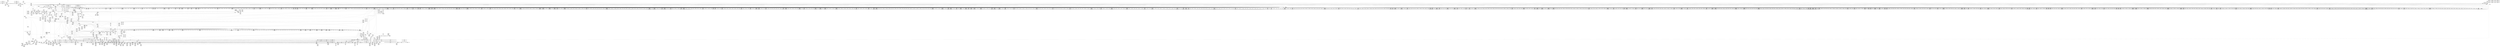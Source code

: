 digraph {
	CE0x4a84280 [shape=record,shape=Mrecord,label="{CE0x4a84280|i8_1|*Constant*|*SummSource*}"]
	CE0x4302050 [shape=record,shape=Mrecord,label="{CE0x4302050|selinux_inode_symlink:tmp2|*SummSource*}"]
	CE0x4a80360 [shape=record,shape=Mrecord,label="{CE0x4a80360|i32_0|*Constant*}"]
	CE0x4b66790 [shape=record,shape=Mrecord,label="{CE0x4b66790|may_create:sid21|security/selinux/hooks.c,1729|*SummSink*}"]
	CE0x4a9fd90 [shape=record,shape=Mrecord,label="{CE0x4a9fd90|i64_4|*Constant*|*SummSource*}"]
	CE0x4ad8520 [shape=record,shape=Mrecord,label="{CE0x4ad8520|272:_i8*,_:_CRE_1371,1372_}"]
	CE0x4ac45e0 [shape=record,shape=Mrecord,label="{CE0x4ac45e0|40:_%struct.super_block*,_56:_i8*,_:_CRE_868,869_}"]
	CE0x4b32630 [shape=record,shape=Mrecord,label="{CE0x4b32630|272:_i8*,_:_CRE_1635,1636_}"]
	CE0x4b3f270 [shape=record,shape=Mrecord,label="{CE0x4b3f270|28:_i32,_:_CRE_68,69_}"]
	CE0x4add360 [shape=record,shape=Mrecord,label="{CE0x4add360|272:_i8*,_:_CRE_480,488_|*MultipleSource*|*LoadInst*|security/selinux/hooks.c,1714|security/selinux/hooks.c,1714}"]
	CE0x4ae2c10 [shape=record,shape=Mrecord,label="{CE0x4ae2c10|272:_i8*,_:_CRE_610,611_}"]
	CE0x4a76500 [shape=record,shape=Mrecord,label="{CE0x4a76500|40:_%struct.super_block*,_56:_i8*,_:_CRE_272,273_}"]
	CE0x4a75d80 [shape=record,shape=Mrecord,label="{CE0x4a75d80|40:_%struct.super_block*,_56:_i8*,_:_CRE_266,267_}"]
	CE0x4ad88a0 [shape=record,shape=Mrecord,label="{CE0x4ad88a0|may_create:s_security|security/selinux/hooks.c,1714|*SummSource*}"]
	CE0x4ad9ce0 [shape=record,shape=Mrecord,label="{CE0x4ad9ce0|272:_i8*,_:_CRE_416,417_}"]
	CE0x4a69da0 [shape=record,shape=Mrecord,label="{CE0x4a69da0|may_create:if.end17|*SummSink*}"]
	CE0x4adecd0 [shape=record,shape=Mrecord,label="{CE0x4adecd0|may_create:tmp23|security/selinux/hooks.c,1713|*SummSink*}"]
	CE0x4a90240 [shape=record,shape=Mrecord,label="{CE0x4a90240|may_create:tmp6|security/selinux/hooks.c,1706|*SummSink*}"]
	CE0x4ad6570 [shape=record,shape=Mrecord,label="{CE0x4ad6570|272:_i8*,_:_CRE_1311,1312_}"]
	CE0x4abd8e0 [shape=record,shape=Mrecord,label="{CE0x4abd8e0|40:_%struct.super_block*,_56:_i8*,_:_CRE_593,594_}"]
	CE0x4aa89d0 [shape=record,shape=Mrecord,label="{CE0x4aa89d0|272:_i8*,_:_CRE_1321,1322_}"]
	CE0x4aaa370 [shape=record,shape=Mrecord,label="{CE0x4aaa370|40:_%struct.super_block*,_56:_i8*,_:_CRE_555,556_}"]
	CE0x4a86300 [shape=record,shape=Mrecord,label="{CE0x4a86300|28:_i32,_:_CRE_23,24_}"]
	CE0x4ac7060 [shape=record,shape=Mrecord,label="{CE0x4ac7060|40:_%struct.super_block*,_56:_i8*,_:_CRE_902,903_}"]
	CE0x4abe560 [shape=record,shape=Mrecord,label="{CE0x4abe560|40:_%struct.super_block*,_56:_i8*,_:_CRE_603,604_}"]
	CE0x4ab5a90 [shape=record,shape=Mrecord,label="{CE0x4ab5a90|VOIDTB_TE:_CE_199,200_}"]
	CE0x4b41920 [shape=record,shape=Mrecord,label="{CE0x4b41920|28:_i32,_:_CRE_106,107_}"]
	CE0x4b35f90 [shape=record,shape=Mrecord,label="{CE0x4b35f90|272:_i8*,_:_CRE_1688,1696_|*MultipleSource*|*LoadInst*|security/selinux/hooks.c,1714|security/selinux/hooks.c,1714}"]
	CE0x4ad9f00 [shape=record,shape=Mrecord,label="{CE0x4ad9f00|272:_i8*,_:_CRE_418,419_}"]
	CE0x4b69750 [shape=record,shape=Mrecord,label="{CE0x4b69750|VOIDTB_TE:_CE_158,159_}"]
	CE0x4a685f0 [shape=record,shape=Mrecord,label="{CE0x4a685f0|selinux_inode_symlink:bb|*SummSource*}"]
	CE0x4a7a2f0 [shape=record,shape=Mrecord,label="{CE0x4a7a2f0|may_create:sid31|security/selinux/hooks.c,1739}"]
	CE0x4a6b1a0 [shape=record,shape=Mrecord,label="{CE0x4a6b1a0|may_create:tobool|security/selinux/hooks.c,1706}"]
	CE0x4ae51c0 [shape=record,shape=Mrecord,label="{CE0x4ae51c0|272:_i8*,_:_CRE_704,708_|*MultipleSource*|*LoadInst*|security/selinux/hooks.c,1714|security/selinux/hooks.c,1714}"]
	CE0x4ac7ba0 [shape=record,shape=Mrecord,label="{CE0x4ac7ba0|40:_%struct.super_block*,_56:_i8*,_:_CRE_911,912_}"]
	CE0x4ab7740 [shape=record,shape=Mrecord,label="{CE0x4ab7740|VOIDTB_TE:_CE_240,248_|*MultipleSource*|Function::may_create&Arg::dentry::|security/selinux/hooks.c,1730|Function::selinux_inode_symlink&Arg::dentry::}"]
	CE0x4b80c90 [shape=record,shape=Mrecord,label="{CE0x4b80c90|i64_21|*Constant*|*SummSource*}"]
	CE0x4abaa30 [shape=record,shape=Mrecord,label="{CE0x4abaa30|may_create:tmp50|security/selinux/hooks.c,1731|*SummSource*}"]
	CE0x4ad9160 [shape=record,shape=Mrecord,label="{CE0x4ad9160|272:_i8*,_:_CRE_405,406_}"]
	CE0x4b313a0 [shape=record,shape=Mrecord,label="{CE0x4b313a0|272:_i8*,_:_CRE_1618,1619_}"]
	CE0x4ad70f0 [shape=record,shape=Mrecord,label="{CE0x4ad70f0|272:_i8*,_:_CRE_1352,1353_}"]
	CE0x4b35820 [shape=record,shape=Mrecord,label="{CE0x4b35820|272:_i8*,_:_CRE_1682,1683_}"]
	CE0x4b4f330 [shape=record,shape=Mrecord,label="{CE0x4b4f330|i8_10|*Constant*|*SummSink*}"]
	CE0x4b93520 [shape=record,shape=Mrecord,label="{CE0x4b93520|may_create:tmp67|security/selinux/hooks.c,1742}"]
	CE0x4ac05f0 [shape=record,shape=Mrecord,label="{CE0x4ac05f0|40:_%struct.super_block*,_56:_i8*,_:_CRE_656,664_|*MultipleSource*|Function::may_create&Arg::dir::|security/selinux/hooks.c,1713|Function::selinux_inode_symlink&Arg::dir::}"]
	CE0x4aa5b10 [shape=record,shape=Mrecord,label="{CE0x4aa5b10|40:_%struct.super_block*,_56:_i8*,_:_CRE_479,480_}"]
	CE0x4aa87b0 [shape=record,shape=Mrecord,label="{CE0x4aa87b0|272:_i8*,_:_CRE_1319,1320_}"]
	CE0x4a718d0 [shape=record,shape=Mrecord,label="{CE0x4a718d0|may_create:if.end26}"]
	CE0x4b30c60 [shape=record,shape=Mrecord,label="{CE0x4b30c60|272:_i8*,_:_CRE_1596,1600_|*MultipleSource*|*LoadInst*|security/selinux/hooks.c,1714|security/selinux/hooks.c,1714}"]
	CE0x4a56ab0 [shape=record,shape=Mrecord,label="{CE0x4a56ab0|may_create:if.end25|*SummSink*}"]
	CE0x4b450a0 [shape=record,shape=Mrecord,label="{CE0x4b450a0|may_create:tobool15|security/selinux/hooks.c,1725}"]
	CE0x4a8a680 [shape=record,shape=Mrecord,label="{CE0x4a8a680|i64*_getelementptr_inbounds_(_26_x_i64_,_26_x_i64_*___llvm_gcov_ctr217,_i64_0,_i64_9)|*Constant*}"]
	CE0x4b660a0 [shape=record,shape=Mrecord,label="{CE0x4b660a0|may_create:tmp45|security/selinux/hooks.c,1728|*SummSink*}"]
	CE0x4b6cb10 [shape=record,shape=Mrecord,label="{CE0x4b6cb10|VOIDTB_TE:_CE_72,80_|*MultipleSource*|Function::may_create&Arg::dentry::|security/selinux/hooks.c,1730|Function::selinux_inode_symlink&Arg::dentry::}"]
	CE0x4ade920 [shape=record,shape=Mrecord,label="{CE0x4ade920|272:_i8*,_:_CRE_565,566_}"]
	CE0x4ae0900 [shape=record,shape=Mrecord,label="{CE0x4ae0900|272:_i8*,_:_CRE_577,578_}"]
	CE0x4b3b7d0 [shape=record,shape=Mrecord,label="{CE0x4b3b7d0|may_create:tmp59|security/selinux/hooks.c,1736|*SummSink*}"]
	CE0x4b3b1f0 [shape=record,shape=Mrecord,label="{CE0x4b3b1f0|may_create:tmp58|security/selinux/hooks.c,1736|*SummSource*}"]
	CE0x4a6a430 [shape=record,shape=Mrecord,label="{CE0x4a6a430|_ret_i32_%retval.0,_!dbg_!27798|security/selinux/hooks.c,1742}"]
	CE0x4a7cf90 [shape=record,shape=Mrecord,label="{CE0x4a7cf90|may_create:tmp21|security/selinux/hooks.c,1706|*SummSource*}"]
	CE0x4b33c80 [shape=record,shape=Mrecord,label="{CE0x4b33c80|272:_i8*,_:_CRE_1656,1657_}"]
	CE0x4b47ff0 [shape=record,shape=Mrecord,label="{CE0x4b47ff0|avc_has_perm:tsid|Function::avc_has_perm&Arg::tsid::|*SummSource*}"]
	CE0x4b6b820 [shape=record,shape=Mrecord,label="{CE0x4b6b820|VOIDTB_TE:_CE_144,145_}"]
	CE0x4b38bb0 [shape=record,shape=Mrecord,label="{CE0x4b38bb0|272:_i8*,_:_CRE_1877,1878_}"]
	CE0x4ab4220 [shape=record,shape=Mrecord,label="{CE0x4ab4220|VOIDTB_TE:_CE_176,177_}"]
	CE0x4b34b60 [shape=record,shape=Mrecord,label="{CE0x4b34b60|272:_i8*,_:_CRE_1670,1671_}"]
	CE0x4ae3380 [shape=record,shape=Mrecord,label="{CE0x4ae3380|272:_i8*,_:_CRE_617,618_}"]
	CE0x4b99720 [shape=record,shape=Mrecord,label="{CE0x4b99720|may_create:tmp66|security/selinux/hooks.c,1742}"]
	CE0x4aaf840 [shape=record,shape=Mrecord,label="{CE0x4aaf840|40:_%struct.super_block*,_56:_i8*,_:_CRE_567,568_}"]
	CE0x4ac6ca0 [shape=record,shape=Mrecord,label="{CE0x4ac6ca0|40:_%struct.super_block*,_56:_i8*,_:_CRE_899,900_}"]
	CE0x4ad7ec0 [shape=record,shape=Mrecord,label="{CE0x4ad7ec0|272:_i8*,_:_CRE_1365,1366_}"]
	CE0x4ac7f60 [shape=record,shape=Mrecord,label="{CE0x4ac7f60|40:_%struct.super_block*,_56:_i8*,_:_CRE_914,915_}"]
	CE0x4a5f040 [shape=record,shape=Mrecord,label="{CE0x4a5f040|i32_128|*Constant*}"]
	CE0x4ad6760 [shape=record,shape=Mrecord,label="{CE0x4ad6760|272:_i8*,_:_CRE_1343,1344_}"]
	CE0x4b35600 [shape=record,shape=Mrecord,label="{CE0x4b35600|272:_i8*,_:_CRE_1680,1681_}"]
	CE0x4acba70 [shape=record,shape=Mrecord,label="{CE0x4acba70|may_create:tmp22|*LoadInst*|security/selinux/hooks.c,1713|*SummSink*}"]
	CE0x4aa5220 [shape=record,shape=Mrecord,label="{CE0x4aa5220|40:_%struct.super_block*,_56:_i8*,_:_CRE_473,474_}"]
	CE0x4ab4110 [shape=record,shape=Mrecord,label="{CE0x4ab4110|VOIDTB_TE:_CE_175,176_}"]
	CE0x4a684d0 [shape=record,shape=Mrecord,label="{CE0x4a684d0|i64*_getelementptr_inbounds_(_2_x_i64_,_2_x_i64_*___llvm_gcov_ctr223,_i64_0,_i64_1)|*Constant*}"]
	CE0x4b4f1d0 [shape=record,shape=Mrecord,label="{CE0x4b4f1d0|i8_10|*Constant*|*SummSource*}"]
	CE0x4a6c2f0 [shape=record,shape=Mrecord,label="{CE0x4a6c2f0|40:_%struct.super_block*,_56:_i8*,_:_CRE_32,40_|*MultipleSource*|Function::may_create&Arg::dir::|security/selinux/hooks.c,1713|Function::selinux_inode_symlink&Arg::dir::}"]
	CE0x4b3fa70 [shape=record,shape=Mrecord,label="{CE0x4b3fa70|28:_i32,_:_CRE_76,77_}"]
	CE0x4adacd0 [shape=record,shape=Mrecord,label="{CE0x4adacd0|272:_i8*,_:_CRE_431,432_}"]
	CE0x4b7f300 [shape=record,shape=Mrecord,label="{CE0x4b7f300|may_create:call27|security/selinux/hooks.c,1735}"]
	CE0x4a77540 [shape=record,shape=Mrecord,label="{CE0x4a77540|40:_%struct.super_block*,_56:_i8*,_:_CRE_285,286_}"]
	CE0x4b3ed70 [shape=record,shape=Mrecord,label="{CE0x4b3ed70|28:_i32,_:_CRE_63,64_}"]
	CE0x4ac77e0 [shape=record,shape=Mrecord,label="{CE0x4ac77e0|40:_%struct.super_block*,_56:_i8*,_:_CRE_908,909_}"]
	CE0x4acf830 [shape=record,shape=Mrecord,label="{CE0x4acf830|272:_i8*,_:_CRE_352,360_|*MultipleSource*|*LoadInst*|security/selinux/hooks.c,1714|security/selinux/hooks.c,1714}"]
	CE0x4b536c0 [shape=record,shape=Mrecord,label="{CE0x4b536c0|i64*_getelementptr_inbounds_(_26_x_i64_,_26_x_i64_*___llvm_gcov_ctr217,_i64_0,_i64_12)|*Constant*|*SummSink*}"]
	CE0x4b32520 [shape=record,shape=Mrecord,label="{CE0x4b32520|272:_i8*,_:_CRE_1634,1635_}"]
	CE0x4aa8f20 [shape=record,shape=Mrecord,label="{CE0x4aa8f20|272:_i8*,_:_CRE_1326,1327_}"]
	CE0x4a71070 [shape=record,shape=Mrecord,label="{CE0x4a71070|may_create:return|*SummSink*}"]
	CE0x4a81680 [shape=record,shape=Mrecord,label="{CE0x4a81680|may_create:tmp4|security/selinux/hooks.c,1706|*SummSource*}"]
	CE0x4ac90e0 [shape=record,shape=Mrecord,label="{CE0x4ac90e0|40:_%struct.super_block*,_56:_i8*,_:_CRE_928,929_}"]
	CE0x4ab7410 [shape=record,shape=Mrecord,label="{CE0x4ab7410|VOIDTB_TE:_CE_223,224_}"]
	CE0x4ae5f90 [shape=record,shape=Mrecord,label="{CE0x4ae5f90|272:_i8*,_:_CRE_1212,1213_}"]
	CE0x4ae2390 [shape=record,shape=Mrecord,label="{CE0x4ae2390|272:_i8*,_:_CRE_602,603_}"]
	CE0x4adb000 [shape=record,shape=Mrecord,label="{CE0x4adb000|272:_i8*,_:_CRE_434,435_}"]
	CE0x4b6c910 [shape=record,shape=Mrecord,label="{CE0x4b6c910|VOIDTB_TE:_CE_64,72_|*MultipleSource*|Function::may_create&Arg::dentry::|security/selinux/hooks.c,1730|Function::selinux_inode_symlink&Arg::dentry::}"]
	CE0x4b3ff70 [shape=record,shape=Mrecord,label="{CE0x4b3ff70|28:_i32,_:_CRE_81,82_}"]
	CE0x4ab0fb0 [shape=record,shape=Mrecord,label="{CE0x4ab0fb0|40:_%struct.super_block*,_56:_i8*,_:_CRE_177,178_}"]
	CE0x4adf7e0 [shape=record,shape=Mrecord,label="{CE0x4adf7e0|272:_i8*,_:_CRE_8,16_|*MultipleSource*|*LoadInst*|security/selinux/hooks.c,1714|security/selinux/hooks.c,1714}"]
	CE0x4ad3690 [shape=record,shape=Mrecord,label="{CE0x4ad3690|272:_i8*,_:_CRE_1248,1249_}"]
	CE0x4aa5d90 [shape=record,shape=Mrecord,label="{CE0x4aa5d90|40:_%struct.super_block*,_56:_i8*,_:_CRE_481,482_}"]
	CE0x4aa0810 [shape=record,shape=Mrecord,label="{CE0x4aa0810|may_create:tmp11|security/selinux/hooks.c,1706|*SummSource*}"]
	CE0x4b6a780 [shape=record,shape=Mrecord,label="{CE0x4b6a780|may_create:d_name|security/selinux/hooks.c,1730}"]
	CE0x4ae1180 [shape=record,shape=Mrecord,label="{CE0x4ae1180|272:_i8*,_:_CRE_585,586_}"]
	CE0x4abe7e0 [shape=record,shape=Mrecord,label="{CE0x4abe7e0|40:_%struct.super_block*,_56:_i8*,_:_CRE_605,606_}"]
	CE0x4a66b60 [shape=record,shape=Mrecord,label="{CE0x4a66b60|i32_1|*Constant*|*SummSink*}"]
	CE0x4ac94a0 [shape=record,shape=Mrecord,label="{CE0x4ac94a0|40:_%struct.super_block*,_56:_i8*,_:_CRE_931,932_}"]
	CE0x4b3f070 [shape=record,shape=Mrecord,label="{CE0x4b3f070|28:_i32,_:_CRE_66,67_}"]
	CE0x4ac72e0 [shape=record,shape=Mrecord,label="{CE0x4ac72e0|40:_%struct.super_block*,_56:_i8*,_:_CRE_904,905_}"]
	CE0x68c2a70 [shape=record,shape=Mrecord,label="{CE0x68c2a70|GLOBAL:may_create|*Constant*|*SummSink*}"]
	CE0x4b41d60 [shape=record,shape=Mrecord,label="{CE0x4b41d60|28:_i32,_:_CRE_110,111_}"]
	CE0x4b311d0 [shape=record,shape=Mrecord,label="{CE0x4b311d0|272:_i8*,_:_CRE_1617,1618_}"]
	CE0x4ad2040 [shape=record,shape=Mrecord,label="{CE0x4ad2040|272:_i8*,_:_CRE_1227,1228_}"]
	CE0x4ab15b0 [shape=record,shape=Mrecord,label="{CE0x4ab15b0|40:_%struct.super_block*,_56:_i8*,_:_CRE_185,186_}"]
	CE0x4a694c0 [shape=record,shape=Mrecord,label="{CE0x4a694c0|selinux_inode_symlink:tmp}"]
	CE0x4b57040 [shape=record,shape=Mrecord,label="{CE0x4b57040|i32_5|*Constant*}"]
	CE0x4adfe60 [shape=record,shape=Mrecord,label="{CE0x4adfe60|272:_i8*,_:_CRE_567,568_}"]
	CE0x4a66930 [shape=record,shape=Mrecord,label="{CE0x4a66930|may_create:tmp1|*SummSink*}"]
	CE0x4adc650 [shape=record,shape=Mrecord,label="{CE0x4adc650|272:_i8*,_:_CRE_455,456_}"]
	CE0x4a8eac0 [shape=record,shape=Mrecord,label="{CE0x4a8eac0|GLOBAL:may_create.__warned|Global_var:may_create.__warned|*SummSink*}"]
	CE0x4acfa00 [shape=record,shape=Mrecord,label="{CE0x4acfa00|272:_i8*,_:_CRE_360,368_|*MultipleSource*|*LoadInst*|security/selinux/hooks.c,1714|security/selinux/hooks.c,1714}"]
	CE0x4b377b0 [shape=record,shape=Mrecord,label="{CE0x4b377b0|272:_i8*,_:_CRE_1808,1816_|*MultipleSource*|*LoadInst*|security/selinux/hooks.c,1714|security/selinux/hooks.c,1714}"]
	CE0x4b53ec0 [shape=record,shape=Mrecord,label="{CE0x4b53ec0|may_create:tmp35|security/selinux/hooks.c,1726|*SummSink*}"]
	CE0x4aba8c0 [shape=record,shape=Mrecord,label="{CE0x4aba8c0|may_create:tmp50|security/selinux/hooks.c,1731}"]
	CE0x4b82960 [shape=record,shape=Mrecord,label="{CE0x4b82960|may_create:tmp54|security/selinux/hooks.c,1733|*SummSink*}"]
	CE0x4a8b0f0 [shape=record,shape=Mrecord,label="{CE0x4a8b0f0|may_create:tmp18|security/selinux/hooks.c,1706}"]
	CE0x4ab8fa0 [shape=record,shape=Mrecord,label="{CE0x4ab8fa0|VOIDTB_TE:_CE_309,310_}"]
	CE0x4a6c1f0 [shape=record,shape=Mrecord,label="{CE0x4a6c1f0|40:_%struct.super_block*,_56:_i8*,_:_CRE_24,32_|*MultipleSource*|Function::may_create&Arg::dir::|security/selinux/hooks.c,1713|Function::selinux_inode_symlink&Arg::dir::}"]
	CE0x4b813a0 [shape=record,shape=Mrecord,label="{CE0x4b813a0|may_create:tmp52|security/selinux/hooks.c,1732|*SummSource*}"]
	CE0x4b69530 [shape=record,shape=Mrecord,label="{CE0x4b69530|VOIDTB_TE:_CE_156,157_}"]
	CE0x4a7bd10 [shape=record,shape=Mrecord,label="{CE0x4a7bd10|i32_22|*Constant*}"]
	CE0x4ab5fe0 [shape=record,shape=Mrecord,label="{CE0x4ab5fe0|VOIDTB_TE:_CE_204,205_}"]
	CE0x4ac3df0 [shape=record,shape=Mrecord,label="{CE0x4ac3df0|40:_%struct.super_block*,_56:_i8*,_:_CRE_864,865_}"]
	CE0x4b46090 [shape=record,shape=Mrecord,label="{CE0x4b46090|may_create:tmp30|security/selinux/hooks.c,1725}"]
	CE0x4b81e30 [shape=record,shape=Mrecord,label="{CE0x4b81e30|may_create:tmp53|security/selinux/hooks.c,1733|*SummSource*}"]
	CE0x4a6c4f0 [shape=record,shape=Mrecord,label="{CE0x4a6c4f0|40:_%struct.super_block*,_56:_i8*,_:_CRE_48,56_|*MultipleSource*|Function::may_create&Arg::dir::|security/selinux/hooks.c,1713|Function::selinux_inode_symlink&Arg::dir::}"]
	CE0x4aafa90 [shape=record,shape=Mrecord,label="{CE0x4aafa90|_ret_%struct.task_struct*_%tmp4,_!dbg_!27714|./arch/x86/include/asm/current.h,14|*SummSource*}"]
	CE0x4ab4440 [shape=record,shape=Mrecord,label="{CE0x4ab4440|VOIDTB_TE:_CE_178,179_}"]
	CE0x4abb130 [shape=record,shape=Mrecord,label="{CE0x4abb130|i64*_getelementptr_inbounds_(_26_x_i64_,_26_x_i64_*___llvm_gcov_ctr217,_i64_0,_i64_19)|*Constant*}"]
	CE0x4aa2450 [shape=record,shape=Mrecord,label="{CE0x4aa2450|40:_%struct.super_block*,_56:_i8*,_:_CRE_309,310_}"]
	CE0x4ace2b0 [shape=record,shape=Mrecord,label="{CE0x4ace2b0|272:_i8*,_:_CRE_264,268_|*MultipleSource*|*LoadInst*|security/selinux/hooks.c,1714|security/selinux/hooks.c,1714}"]
	CE0x4b34500 [shape=record,shape=Mrecord,label="{CE0x4b34500|272:_i8*,_:_CRE_1664,1665_}"]
	CE0x4a89900 [shape=record,shape=Mrecord,label="{CE0x4a89900|_call_void_mcount()_#3}"]
	CE0x4a6bf20 [shape=record,shape=Mrecord,label="{CE0x4a6bf20|may_create:call|security/selinux/hooks.c,1706|*SummSource*}"]
	CE0x4ab3de0 [shape=record,shape=Mrecord,label="{CE0x4ab3de0|VOIDTB_TE:_CE_172,173_}"]
	CE0x4ad2590 [shape=record,shape=Mrecord,label="{CE0x4ad2590|272:_i8*,_:_CRE_1232,1233_}"]
	CE0x4ab4550 [shape=record,shape=Mrecord,label="{CE0x4ab4550|VOIDTB_TE:_CE_179,180_}"]
	CE0x4adcba0 [shape=record,shape=Mrecord,label="{CE0x4adcba0|272:_i8*,_:_CRE_460,461_}"]
	CE0x4a7d110 [shape=record,shape=Mrecord,label="{CE0x4a7d110|may_create:tmp21|security/selinux/hooks.c,1706|*SummSink*}"]
	CE0x4b35930 [shape=record,shape=Mrecord,label="{CE0x4b35930|272:_i8*,_:_CRE_1683,1684_}"]
	CE0x4b4bf70 [shape=record,shape=Mrecord,label="{CE0x4b4bf70|0:_i32,_:_SCMRE:_elem_0:default:}"]
	CE0x4aa7ce0 [shape=record,shape=Mrecord,label="{CE0x4aa7ce0|40:_%struct.super_block*,_56:_i8*,_:_CRE_552,553_}"]
	CE0x4b69970 [shape=record,shape=Mrecord,label="{CE0x4b69970|VOIDTB_TE:_CE_160,161_}"]
	CE0x4abf320 [shape=record,shape=Mrecord,label="{CE0x4abf320|40:_%struct.super_block*,_56:_i8*,_:_CRE_614,615_}"]
	CE0x4ad08e0 [shape=record,shape=Mrecord,label="{CE0x4ad08e0|272:_i8*,_:_CRE_399,400_}"]
	CE0x4a6c5f0 [shape=record,shape=Mrecord,label="{CE0x4a6c5f0|40:_%struct.super_block*,_56:_i8*,_:_CRE_56,64_|*MultipleSource*|Function::may_create&Arg::dir::|security/selinux/hooks.c,1713|Function::selinux_inode_symlink&Arg::dir::}"]
	CE0x4a8c590 [shape=record,shape=Mrecord,label="{CE0x4a8c590|40:_%struct.super_block*,_56:_i8*,_:_CRE_142,143_}"]
	CE0x4ab5540 [shape=record,shape=Mrecord,label="{CE0x4ab5540|VOIDTB_TE:_CE_194,195_}"]
	CE0x4ad8300 [shape=record,shape=Mrecord,label="{CE0x4ad8300|272:_i8*,_:_CRE_1369,1370_}"]
	CE0x4b42910 [shape=record,shape=Mrecord,label="{CE0x4b42910|28:_i32,_:_CRE_128,136_|*MultipleSource*|*LoadInst*|security/selinux/hooks.c,1713|security/selinux/hooks.c,1713|security/selinux/hooks.c,1722}"]
	CE0x4a664e0 [shape=record,shape=Mrecord,label="{CE0x4a664e0|may_create:tmp1|*SummSource*}"]
	CE0x4b430a0 [shape=record,shape=Mrecord,label="{CE0x4b430a0|28:_i32,_:_CRE_160,168_|*MultipleSource*|*LoadInst*|security/selinux/hooks.c,1713|security/selinux/hooks.c,1713|security/selinux/hooks.c,1722}"]
	CE0x4aa8480 [shape=record,shape=Mrecord,label="{CE0x4aa8480|272:_i8*,_:_CRE_1316,1317_}"]
	"CONST[source:2(external),value:2(dynamic)][purpose:{subject}][SrcIdx:3]"
	CE0x4ad89b0 [shape=record,shape=Mrecord,label="{CE0x4ad89b0|may_create:tmp24|*LoadInst*|security/selinux/hooks.c,1714}"]
	CE0x4ac30f0 [shape=record,shape=Mrecord,label="{CE0x4ac30f0|40:_%struct.super_block*,_56:_i8*,_:_CRE_816,824_|*MultipleSource*|Function::may_create&Arg::dir::|security/selinux/hooks.c,1713|Function::selinux_inode_symlink&Arg::dir::}"]
	CE0x4ae6d40 [shape=record,shape=Mrecord,label="{CE0x4ae6d40|272:_i8*,_:_CRE_48,56_|*MultipleSource*|*LoadInst*|security/selinux/hooks.c,1714|security/selinux/hooks.c,1714}"]
	CE0x4adaef0 [shape=record,shape=Mrecord,label="{CE0x4adaef0|272:_i8*,_:_CRE_433,434_}"]
	CE0x4b35c60 [shape=record,shape=Mrecord,label="{CE0x4b35c60|272:_i8*,_:_CRE_1686,1687_}"]
	CE0x4ad2d00 [shape=record,shape=Mrecord,label="{CE0x4ad2d00|272:_i8*,_:_CRE_1239,1240_}"]
	CE0x4ab2980 [shape=record,shape=Mrecord,label="{CE0x4ab2980|40:_%struct.super_block*,_56:_i8*,_:_CRE_224,232_|*MultipleSource*|Function::may_create&Arg::dir::|security/selinux/hooks.c,1713|Function::selinux_inode_symlink&Arg::dir::}"]
	CE0x4b342e0 [shape=record,shape=Mrecord,label="{CE0x4b342e0|272:_i8*,_:_CRE_1662,1663_}"]
	CE0x4adc100 [shape=record,shape=Mrecord,label="{CE0x4adc100|272:_i8*,_:_CRE_450,451_}"]
	CE0x4a88e90 [shape=record,shape=Mrecord,label="{CE0x4a88e90|may_create:tmp6|security/selinux/hooks.c,1706}"]
	CE0x4a702a0 [shape=record,shape=Mrecord,label="{CE0x4a702a0|may_create:if.end17}"]
	CE0x4acb3b0 [shape=record,shape=Mrecord,label="{CE0x4acb3b0|40:_%struct.super_block*,_56:_i8*,_:_CRE_1000,1008_|*MultipleSource*|Function::may_create&Arg::dir::|security/selinux/hooks.c,1713|Function::selinux_inode_symlink&Arg::dir::}"]
	CE0x4b30200 [shape=record,shape=Mrecord,label="{CE0x4b30200|272:_i8*,_:_CRE_1384,1392_|*MultipleSource*|*LoadInst*|security/selinux/hooks.c,1714|security/selinux/hooks.c,1714}"]
	CE0x4a85ae0 [shape=record,shape=Mrecord,label="{CE0x4a85ae0|28:_i32,_:_CRE_14,15_}"]
	CE0x4ab2ec0 [shape=record,shape=Mrecord,label="{CE0x4ab2ec0|40:_%struct.super_block*,_56:_i8*,_:_CRE_241,242_}"]
	CE0x4ad6ed0 [shape=record,shape=Mrecord,label="{CE0x4ad6ed0|272:_i8*,_:_CRE_1350,1351_}"]
	CE0x4acd430 [shape=record,shape=Mrecord,label="{CE0x4acd430|272:_i8*,_:_CRE_192,200_|*MultipleSource*|*LoadInst*|security/selinux/hooks.c,1714|security/selinux/hooks.c,1714}"]
	CE0x4b40d70 [shape=record,shape=Mrecord,label="{CE0x4b40d70|28:_i32,_:_CRE_95,96_}"]
	CE0x4b45f90 [shape=record,shape=Mrecord,label="{CE0x4b45f90|i64_10|*Constant*|*SummSink*}"]
	CE0x4ab7520 [shape=record,shape=Mrecord,label="{CE0x4ab7520|VOIDTB_TE:_CE_224,232_|*MultipleSource*|Function::may_create&Arg::dentry::|security/selinux/hooks.c,1730|Function::selinux_inode_symlink&Arg::dentry::}"]
	CE0x4b68da0 [shape=record,shape=Mrecord,label="{CE0x4b68da0|VOIDTB_TE:_CE_148,149_}"]
	CE0x4acd9a0 [shape=record,shape=Mrecord,label="{CE0x4acd9a0|272:_i8*,_:_CRE_216,224_|*MultipleSource*|*LoadInst*|security/selinux/hooks.c,1714|security/selinux/hooks.c,1714}"]
	CE0x4b4b8d0 [shape=record,shape=Mrecord,label="{CE0x4b4b8d0|may_create:create_sid|security/selinux/hooks.c,1717}"]
	CE0x4a8cc50 [shape=record,shape=Mrecord,label="{CE0x4a8cc50|40:_%struct.super_block*,_56:_i8*,_:_CRE_151,152_}"]
	CE0x4ac1830 [shape=record,shape=Mrecord,label="{CE0x4ac1830|40:_%struct.super_block*,_56:_i8*,_:_CRE_712,728_|*MultipleSource*|Function::may_create&Arg::dir::|security/selinux/hooks.c,1713|Function::selinux_inode_symlink&Arg::dir::}"]
	CE0x4ab6ca0 [shape=record,shape=Mrecord,label="{CE0x4ab6ca0|VOIDTB_TE:_CE_216,217_}"]
	CE0x4ab04e0 [shape=record,shape=Mrecord,label="{CE0x4ab04e0|may_create:cred|security/selinux/hooks.c,1706|*SummSource*}"]
	CE0x4b4b860 [shape=record,shape=Mrecord,label="{CE0x4b4b860|may_create:tmp28|security/selinux/hooks.c,1717}"]
	CE0x4a6cb20 [shape=record,shape=Mrecord,label="{CE0x4a6cb20|selinux_inode_symlink:dir|Function::selinux_inode_symlink&Arg::dir::|*SummSource*}"]
	CE0x4aa4fe0 [shape=record,shape=Mrecord,label="{CE0x4aa4fe0|40:_%struct.super_block*,_56:_i8*,_:_CRE_472,473_}"]
	CE0x4b40970 [shape=record,shape=Mrecord,label="{CE0x4b40970|28:_i32,_:_CRE_91,92_}"]
	CE0x4b69b90 [shape=record,shape=Mrecord,label="{CE0x4b69b90|VOIDTB_TE:_CE_162,163_}"]
	CE0x4ac5b20 [shape=record,shape=Mrecord,label="{CE0x4ac5b20|40:_%struct.super_block*,_56:_i8*,_:_CRE_885,886_}"]
	CE0x4ae03b0 [shape=record,shape=Mrecord,label="{CE0x4ae03b0|272:_i8*,_:_CRE_572,573_}"]
	CE0x4b67590 [shape=record,shape=Mrecord,label="{CE0x4b67590|may_create:tmp42|security/selinux/hooks.c,1728|*SummSource*}"]
	CE0x4a74ac0 [shape=record,shape=Mrecord,label="{CE0x4a74ac0|40:_%struct.super_block*,_56:_i8*,_:_CRE_251,252_}"]
	CE0x4ae2060 [shape=record,shape=Mrecord,label="{CE0x4ae2060|272:_i8*,_:_CRE_599,600_}"]
	CE0x4b50cb0 [shape=record,shape=Mrecord,label="{CE0x4b50cb0|may_create:sid13|security/selinux/hooks.c,1722}"]
	CE0x4aba440 [shape=record,shape=Mrecord,label="{CE0x4aba440|may_create:tmp49|security/selinux/hooks.c,1731}"]
	CE0x4aa1190 [shape=record,shape=Mrecord,label="{CE0x4aa1190|40:_%struct.super_block*,_56:_i8*,_:_CRE_294,295_}"]
	CE0x4b34e90 [shape=record,shape=Mrecord,label="{CE0x4b34e90|272:_i8*,_:_CRE_1673,1674_}"]
	CE0x4a64740 [shape=record,shape=Mrecord,label="{CE0x4a64740|avc_has_perm:entry|*SummSource*}"]
	CE0x4a73920 [shape=record,shape=Mrecord,label="{CE0x4a73920|i64*_getelementptr_inbounds_(_26_x_i64_,_26_x_i64_*___llvm_gcov_ctr217,_i64_0,_i64_0)|*Constant*|*SummSink*}"]
	CE0x4aaea10 [shape=record,shape=Mrecord,label="{CE0x4aaea10|GLOBAL:get_current|*Constant*}"]
	CE0x4ad4ce0 [shape=record,shape=Mrecord,label="{CE0x4ad4ce0|272:_i8*,_:_CRE_1269,1270_}"]
	CE0x4ad28c0 [shape=record,shape=Mrecord,label="{CE0x4ad28c0|272:_i8*,_:_CRE_1235,1236_}"]
	CE0x4ad6350 [shape=record,shape=Mrecord,label="{CE0x4ad6350|272:_i8*,_:_CRE_1309,1310_}"]
	CE0x4b48120 [shape=record,shape=Mrecord,label="{CE0x4b48120|avc_has_perm:tsid|Function::avc_has_perm&Arg::tsid::|*SummSink*}"]
	CE0x4ac85a0 [shape=record,shape=Mrecord,label="{CE0x4ac85a0|40:_%struct.super_block*,_56:_i8*,_:_CRE_919,920_}"]
	CE0x4a8c650 [shape=record,shape=Mrecord,label="{CE0x4a8c650|40:_%struct.super_block*,_56:_i8*,_:_CRE_143,144_}"]
	CE0x4b57f40 [shape=record,shape=Mrecord,label="{CE0x4b57f40|8:_i32,_22:_i16,_:_CRE_8,12_|*MultipleSource*|security/selinux/hooks.c,1714|security/selinux/hooks.c,1714|security/selinux/hooks.c,1728}"]
	CE0x4ad4df0 [shape=record,shape=Mrecord,label="{CE0x4ad4df0|272:_i8*,_:_CRE_1270,1271_}"]
	CE0x4ab3ef0 [shape=record,shape=Mrecord,label="{CE0x4ab3ef0|VOIDTB_TE:_CE_173,174_}"]
	CE0x4b6e010 [shape=record,shape=Mrecord,label="{CE0x4b6e010|i64_15|*Constant*}"]
	CE0x4a823c0 [shape=record,shape=Mrecord,label="{CE0x4a823c0|i64*_getelementptr_inbounds_(_26_x_i64_,_26_x_i64_*___llvm_gcov_ctr217,_i64_0,_i64_6)|*Constant*|*SummSource*}"]
	CE0x4b99000 [shape=record,shape=Mrecord,label="{CE0x4b99000|may_create:call32|security/selinux/hooks.c,1739|*SummSource*}"]
	CE0x4b3a2a0 [shape=record,shape=Mrecord,label="{CE0x4b3a2a0|272:_i8*,_:_CRE_2264,2268_|*MultipleSource*|*LoadInst*|security/selinux/hooks.c,1714|security/selinux/hooks.c,1714}"]
	CE0x4ace650 [shape=record,shape=Mrecord,label="{CE0x4ace650|272:_i8*,_:_CRE_272,280_|*MultipleSource*|*LoadInst*|security/selinux/hooks.c,1714|security/selinux/hooks.c,1714}"]
	CE0x4ac9360 [shape=record,shape=Mrecord,label="{CE0x4ac9360|40:_%struct.super_block*,_56:_i8*,_:_CRE_930,931_}"]
	CE0x4a63fc0 [shape=record,shape=Mrecord,label="{CE0x4a63fc0|may_create:tmp5|security/selinux/hooks.c,1706|*SummSource*}"]
	CE0x4b807e0 [shape=record,shape=Mrecord,label="{CE0x4b807e0|i64_22|*Constant*|*SummSource*}"]
	CE0x4aa9e00 [shape=record,shape=Mrecord,label="{CE0x4aa9e00|272:_i8*,_:_CRE_1340,1341_}"]
	CE0x4b33ea0 [shape=record,shape=Mrecord,label="{CE0x4b33ea0|272:_i8*,_:_CRE_1658,1659_}"]
	CE0x4ad80e0 [shape=record,shape=Mrecord,label="{CE0x4ad80e0|272:_i8*,_:_CRE_1367,1368_}"]
	CE0x4aa7160 [shape=record,shape=Mrecord,label="{CE0x4aa7160|40:_%struct.super_block*,_56:_i8*,_:_CRE_520,528_|*MultipleSource*|Function::may_create&Arg::dir::|security/selinux/hooks.c,1713|Function::selinux_inode_symlink&Arg::dir::}"]
	CE0x4b69640 [shape=record,shape=Mrecord,label="{CE0x4b69640|VOIDTB_TE:_CE_157,158_}"]
	CE0x4ab5210 [shape=record,shape=Mrecord,label="{CE0x4ab5210|VOIDTB_TE:_CE_191,192_}"]
	CE0x4ac9860 [shape=record,shape=Mrecord,label="{CE0x4ac9860|40:_%struct.super_block*,_56:_i8*,_:_CRE_934,935_}"]
	CE0x4adc540 [shape=record,shape=Mrecord,label="{CE0x4adc540|272:_i8*,_:_CRE_454,455_}"]
	CE0x4ab2270 [shape=record,shape=Mrecord,label="{CE0x4ab2270|40:_%struct.super_block*,_56:_i8*,_:_CRE_202,203_}"]
	CE0x4a6a5a0 [shape=record,shape=Mrecord,label="{CE0x4a6a5a0|may_create:tclass|Function::may_create&Arg::tclass::|*SummSource*}"]
	CE0x4adf660 [shape=record,shape=Mrecord,label="{CE0x4adf660|272:_i8*,_:_CRE_0,8_|*MultipleSource*|*LoadInst*|security/selinux/hooks.c,1714|security/selinux/hooks.c,1714}"]
	CE0x4a9fe30 [shape=record,shape=Mrecord,label="{CE0x4a9fe30|i64_4|*Constant*|*SummSink*}"]
	CE0x4aa2a90 [shape=record,shape=Mrecord,label="{CE0x4aa2a90|40:_%struct.super_block*,_56:_i8*,_:_CRE_328,336_|*MultipleSource*|Function::may_create&Arg::dir::|security/selinux/hooks.c,1713|Function::selinux_inode_symlink&Arg::dir::}"]
	CE0x4b46ca0 [shape=record,shape=Mrecord,label="{CE0x4b46ca0|may_create:tmp32|security/selinux/hooks.c,1725|*SummSink*}"]
	CE0x4a851e0 [shape=record,shape=Mrecord,label="{CE0x4a851e0|GLOBAL:lockdep_rcu_suspicious|*Constant*|*SummSink*}"]
	CE0x4a879b0 [shape=record,shape=Mrecord,label="{CE0x4a879b0|28:_i32,_:_CRE_60,61_}"]
	CE0x4aa2c20 [shape=record,shape=Mrecord,label="{CE0x4aa2c20|40:_%struct.super_block*,_56:_i8*,_:_CRE_336,344_|*MultipleSource*|Function::may_create&Arg::dir::|security/selinux/hooks.c,1713|Function::selinux_inode_symlink&Arg::dir::}"]
	CE0x4a76c80 [shape=record,shape=Mrecord,label="{CE0x4a76c80|40:_%struct.super_block*,_56:_i8*,_:_CRE_278,279_}"]
	CE0x4a5fc60 [shape=record,shape=Mrecord,label="{CE0x4a5fc60|40:_%struct.super_block*,_56:_i8*,_:_CRE_76,80_|*MultipleSource*|Function::may_create&Arg::dir::|security/selinux/hooks.c,1713|Function::selinux_inode_symlink&Arg::dir::}"]
	CE0x4ae18f0 [shape=record,shape=Mrecord,label="{CE0x4ae18f0|272:_i8*,_:_CRE_592,593_}"]
	CE0x4ac9ae0 [shape=record,shape=Mrecord,label="{CE0x4ac9ae0|40:_%struct.super_block*,_56:_i8*,_:_CRE_936,944_|*MultipleSource*|Function::may_create&Arg::dir::|security/selinux/hooks.c,1713|Function::selinux_inode_symlink&Arg::dir::}"]
	CE0x4b3fc70 [shape=record,shape=Mrecord,label="{CE0x4b3fc70|28:_i32,_:_CRE_78,79_}"]
	CE0x4a6a670 [shape=record,shape=Mrecord,label="{CE0x4a6a670|may_create:tclass|Function::may_create&Arg::tclass::|*SummSink*}"]
	CE0x4b3d960 [shape=record,shape=Mrecord,label="{CE0x4b3d960|may_create:tmp62|security/selinux/hooks.c,1739|*SummSink*}"]
	CE0x4a63ee0 [shape=record,shape=Mrecord,label="{CE0x4a63ee0|GLOBAL:__llvm_gcov_ctr217|Global_var:__llvm_gcov_ctr217|*SummSource*}"]
	CE0x4b41b40 [shape=record,shape=Mrecord,label="{CE0x4b41b40|28:_i32,_:_CRE_108,109_}"]
	CE0x4ad5120 [shape=record,shape=Mrecord,label="{CE0x4ad5120|272:_i8*,_:_CRE_1273,1274_}"]
	CE0x4adabc0 [shape=record,shape=Mrecord,label="{CE0x4adabc0|272:_i8*,_:_CRE_430,431_}"]
	CE0x4aa0dd0 [shape=record,shape=Mrecord,label="{CE0x4aa0dd0|40:_%struct.super_block*,_56:_i8*,_:_CRE_291,292_}"]
	CE0x4b32300 [shape=record,shape=Mrecord,label="{CE0x4b32300|272:_i8*,_:_CRE_1632,1633_}"]
	CE0x4a8ae60 [shape=record,shape=Mrecord,label="{CE0x4a8ae60|may_create:tmp17|security/selinux/hooks.c,1706|*SummSink*}"]
	CE0x4b6a1f0 [shape=record,shape=Mrecord,label="{CE0x4b6a1f0|VOIDTB_TE:_CE_168,169_}"]
	CE0x4a7beb0 [shape=record,shape=Mrecord,label="{CE0x4a7beb0|may_create:tmp19|security/selinux/hooks.c,1706|*SummSink*}"]
	CE0x4ab9050 [shape=record,shape=Mrecord,label="{CE0x4ab9050|VOIDTB_TE:_CE_310,311_}"]
	CE0x4ba9c30 [shape=record,shape=Mrecord,label="{CE0x4ba9c30|get_current:tmp|*SummSource*}"]
	CE0x4a876b0 [shape=record,shape=Mrecord,label="{CE0x4a876b0|28:_i32,_:_CRE_57,58_}"]
	CE0x4b485a0 [shape=record,shape=Mrecord,label="{CE0x4b485a0|i16_7|*Constant*|*SummSink*}"]
	CE0x4a912f0 [shape=record,shape=Mrecord,label="{CE0x4a912f0|get_current:entry}"]
	CE0x4a6d880 [shape=record,shape=Mrecord,label="{CE0x4a6d880|_ret_i32_%call,_!dbg_!27715|security/selinux/hooks.c,2779}"]
	CE0x4b56be0 [shape=record,shape=Mrecord,label="{CE0x4b56be0|may_create:tmp40|security/selinux/hooks.c,1728}"]
	CE0x4ab4aa0 [shape=record,shape=Mrecord,label="{CE0x4ab4aa0|VOIDTB_TE:_CE_184,185_}"]
	CE0x4ad0d20 [shape=record,shape=Mrecord,label="{CE0x4ad0d20|272:_i8*,_:_CRE_403,404_}"]
	CE0x4aa0520 [shape=record,shape=Mrecord,label="{CE0x4aa0520|may_create:tmp10|security/selinux/hooks.c,1706|*SummSink*}"]
	CE0x4b83930 [shape=record,shape=Mrecord,label="{CE0x4b83930|i64_18|*Constant*}"]
	CE0x4ab4770 [shape=record,shape=Mrecord,label="{CE0x4ab4770|VOIDTB_TE:_CE_181,182_}"]
	CE0x4b34720 [shape=record,shape=Mrecord,label="{CE0x4b34720|272:_i8*,_:_CRE_1666,1667_}"]
	CE0x4a65370 [shape=record,shape=Mrecord,label="{CE0x4a65370|i64*_getelementptr_inbounds_(_26_x_i64_,_26_x_i64_*___llvm_gcov_ctr217,_i64_0,_i64_8)|*Constant*|*SummSink*}"]
	CE0x4a75ec0 [shape=record,shape=Mrecord,label="{CE0x4a75ec0|40:_%struct.super_block*,_56:_i8*,_:_CRE_267,268_}"]
	CE0x4a8c7d0 [shape=record,shape=Mrecord,label="{CE0x4a8c7d0|40:_%struct.super_block*,_56:_i8*,_:_CRE_145,146_}"]
	CE0x4ad8a20 [shape=record,shape=Mrecord,label="{CE0x4ad8a20|may_create:i_sb|security/selinux/hooks.c,1714}"]
	CE0x4b83ec0 [shape=record,shape=Mrecord,label="{CE0x4b83ec0|may_create:tmp47|security/selinux/hooks.c,1731}"]
	CE0x4aa7f20 [shape=record,shape=Mrecord,label="{CE0x4aa7f20|40:_%struct.super_block*,_56:_i8*,_:_CRE_553,554_}"]
	CE0x4ad6680 [shape=record,shape=Mrecord,label="{CE0x4ad6680|272:_i8*,_:_CRE_1312,1313_}"]
	CE0x4b58980 [shape=record,shape=Mrecord,label="{CE0x4b58980|8:_i32,_22:_i16,_:_CRE_22,24_|*MultipleSource*|security/selinux/hooks.c,1714|security/selinux/hooks.c,1714|security/selinux/hooks.c,1728}"]
	CE0x4ad27b0 [shape=record,shape=Mrecord,label="{CE0x4ad27b0|272:_i8*,_:_CRE_1234,1235_}"]
	CE0x4b47a90 [shape=record,shape=Mrecord,label="{CE0x4b47a90|avc_has_perm:ssid|Function::avc_has_perm&Arg::ssid::}"]
	CE0x4b32c90 [shape=record,shape=Mrecord,label="{CE0x4b32c90|272:_i8*,_:_CRE_1641,1642_}"]
	CE0x4b45a60 [shape=record,shape=Mrecord,label="{CE0x4b45a60|i64_10|*Constant*}"]
	CE0x4add6f0 [shape=record,shape=Mrecord,label="{CE0x4add6f0|272:_i8*,_:_CRE_496,504_|*MultipleSource*|*LoadInst*|security/selinux/hooks.c,1714|security/selinux/hooks.c,1714}"]
	CE0x4abf5a0 [shape=record,shape=Mrecord,label="{CE0x4abf5a0|40:_%struct.super_block*,_56:_i8*,_:_CRE_616,617_}"]
	CE0x4a57b50 [shape=record,shape=Mrecord,label="{CE0x4a57b50|selinux_inode_symlink:entry|*SummSink*}"]
	CE0x4b3bec0 [shape=record,shape=Mrecord,label="{CE0x4b3bec0|may_create:tmp60|security/selinux/hooks.c,1737|*SummSource*}"]
	CE0x4b41070 [shape=record,shape=Mrecord,label="{CE0x4b41070|28:_i32,_:_CRE_98,99_}"]
	CE0x4b48c20 [shape=record,shape=Mrecord,label="{CE0x4b48c20|i32_9437184|*Constant*|*SummSource*}"]
	CE0x4aa1cd0 [shape=record,shape=Mrecord,label="{CE0x4aa1cd0|40:_%struct.super_block*,_56:_i8*,_:_CRE_303,304_}"]
	CE0x4a84400 [shape=record,shape=Mrecord,label="{CE0x4a84400|i8_1|*Constant*|*SummSink*}"]
	CE0x4b6a350 [shape=record,shape=Mrecord,label="{CE0x4b6a350|i32_4|*Constant*}"]
	CE0x4ab32b0 [shape=record,shape=Mrecord,label="{CE0x4ab32b0|40:_%struct.super_block*,_56:_i8*,_:_CRE_244,245_}"]
	CE0x4b456b0 [shape=record,shape=Mrecord,label="{CE0x4b456b0|i64_11|*Constant*|*SummSource*}"]
	CE0x4ab6310 [shape=record,shape=Mrecord,label="{CE0x4ab6310|VOIDTB_TE:_CE_207,208_}"]
	CE0x4b554d0 [shape=record,shape=Mrecord,label="{CE0x4b554d0|i64_14|*Constant*|*SummSink*}"]
	CE0x4b3f370 [shape=record,shape=Mrecord,label="{CE0x4b3f370|28:_i32,_:_CRE_69,70_}"]
	CE0x4a75240 [shape=record,shape=Mrecord,label="{CE0x4a75240|40:_%struct.super_block*,_56:_i8*,_:_CRE_257,258_}"]
	CE0x4ac0830 [shape=record,shape=Mrecord,label="{CE0x4ac0830|40:_%struct.super_block*,_56:_i8*,_:_CRE_664,672_|*MultipleSource*|Function::may_create&Arg::dir::|security/selinux/hooks.c,1713|Function::selinux_inode_symlink&Arg::dir::}"]
	CE0x4abb650 [shape=record,shape=Mrecord,label="{CE0x4abb650|i64*_getelementptr_inbounds_(_26_x_i64_,_26_x_i64_*___llvm_gcov_ctr217,_i64_0,_i64_19)|*Constant*|*SummSource*}"]
	CE0x4a76780 [shape=record,shape=Mrecord,label="{CE0x4a76780|40:_%struct.super_block*,_56:_i8*,_:_CRE_274,275_}"]
	CE0x4b306f0 [shape=record,shape=Mrecord,label="{CE0x4b306f0|272:_i8*,_:_CRE_1568,1584_|*MultipleSource*|*LoadInst*|security/selinux/hooks.c,1714|security/selinux/hooks.c,1714}"]
	CE0x4a69850 [shape=record,shape=Mrecord,label="{CE0x4a69850|may_create:entry}"]
	CE0x4ab6ec0 [shape=record,shape=Mrecord,label="{CE0x4ab6ec0|VOIDTB_TE:_CE_218,219_}"]
	CE0x4b68290 [shape=record,shape=Mrecord,label="{CE0x4b68290|may_create:d_name|security/selinux/hooks.c,1730|*SummSink*}"]
	CE0x4a8f440 [shape=record,shape=Mrecord,label="{CE0x4a8f440|get_current:tmp2|*SummSink*}"]
	CE0x4b538a0 [shape=record,shape=Mrecord,label="{CE0x4b538a0|may_create:tmp35|security/selinux/hooks.c,1726}"]
	CE0x4a8cb90 [shape=record,shape=Mrecord,label="{CE0x4a8cb90|40:_%struct.super_block*,_56:_i8*,_:_CRE_150,151_}"]
	CE0x4b51920 [shape=record,shape=Mrecord,label="{CE0x4b51920|28:_i32,_:_CRE_10,11_}"]
	"CONST[source:0(mediator),value:2(dynamic)][purpose:{subject}]"
	CE0x4ad15a0 [shape=record,shape=Mrecord,label="{CE0x4ad15a0|272:_i8*,_:_CRE_1217,1218_}"]
	CE0x4ae2170 [shape=record,shape=Mrecord,label="{CE0x4ae2170|272:_i8*,_:_CRE_600,601_}"]
	CE0x4b3a0d0 [shape=record,shape=Mrecord,label="{CE0x4b3a0d0|272:_i8*,_:_CRE_2256,2264_|*MultipleSource*|*LoadInst*|security/selinux/hooks.c,1714|security/selinux/hooks.c,1714}"]
	CE0x4aa3be0 [shape=record,shape=Mrecord,label="{CE0x4aa3be0|40:_%struct.super_block*,_56:_i8*,_:_CRE_400,408_|*MultipleSource*|Function::may_create&Arg::dir::|security/selinux/hooks.c,1713|Function::selinux_inode_symlink&Arg::dir::}"]
	CE0x4a76f00 [shape=record,shape=Mrecord,label="{CE0x4a76f00|40:_%struct.super_block*,_56:_i8*,_:_CRE_280,281_}"]
	CE0x4ab3240 [shape=record,shape=Mrecord,label="{CE0x4ab3240|40:_%struct.super_block*,_56:_i8*,_:_CRE_243,244_}"]
	CE0x4b68e50 [shape=record,shape=Mrecord,label="{CE0x4b68e50|VOIDTB_TE:_CE_149,150_}"]
	CE0x4b38ff0 [shape=record,shape=Mrecord,label="{CE0x4b38ff0|272:_i8*,_:_CRE_1880,1884_|*MultipleSource*|*LoadInst*|security/selinux/hooks.c,1714|security/selinux/hooks.c,1714}"]
	CE0x4aa8bf0 [shape=record,shape=Mrecord,label="{CE0x4aa8bf0|272:_i8*,_:_CRE_1323,1324_}"]
	CE0x4abb8e0 [shape=record,shape=Mrecord,label="{CE0x4abb8e0|may_create:tmp52|security/selinux/hooks.c,1732}"]
	CE0x4b6d340 [shape=record,shape=Mrecord,label="{CE0x4b6d340|may_create:and|security/selinux/hooks.c,1728}"]
	CE0x4ad2260 [shape=record,shape=Mrecord,label="{CE0x4ad2260|272:_i8*,_:_CRE_1229,1230_}"]
	CE0x4ac0cb0 [shape=record,shape=Mrecord,label="{CE0x4ac0cb0|40:_%struct.super_block*,_56:_i8*,_:_CRE_680,684_|*MultipleSource*|Function::may_create&Arg::dir::|security/selinux/hooks.c,1713|Function::selinux_inode_symlink&Arg::dir::}"]
	CE0x4a7f660 [shape=record,shape=Mrecord,label="{CE0x4a7f660|may_create:if.then20|*SummSource*}"]
	CE0x4b664e0 [shape=record,shape=Mrecord,label="{CE0x4b664e0|may_create:sid21|security/selinux/hooks.c,1729}"]
	CE0x4b353e0 [shape=record,shape=Mrecord,label="{CE0x4b353e0|272:_i8*,_:_CRE_1678,1679_}"]
	CE0x4a61250 [shape=record,shape=Mrecord,label="{CE0x4a61250|may_create:if.end30|*SummSource*}"]
	CE0x4ad6fe0 [shape=record,shape=Mrecord,label="{CE0x4ad6fe0|272:_i8*,_:_CRE_1351,1352_}"]
	CE0x4a85150 [shape=record,shape=Mrecord,label="{CE0x4a85150|GLOBAL:lockdep_rcu_suspicious|*Constant*|*SummSource*}"]
	CE0x4a81440 [shape=record,shape=Mrecord,label="{CE0x4a81440|may_create:tmp2|*SummSink*}"]
	CE0x4b45280 [shape=record,shape=Mrecord,label="{CE0x4b45280|may_create:tobool15|security/selinux/hooks.c,1725|*SummSource*}"]
	CE0x4aa6f20 [shape=record,shape=Mrecord,label="{CE0x4aa6f20|40:_%struct.super_block*,_56:_i8*,_:_CRE_512,520_|*MultipleSource*|Function::may_create&Arg::dir::|security/selinux/hooks.c,1713|Function::selinux_inode_symlink&Arg::dir::}"]
	CE0x4ae4480 [shape=record,shape=Mrecord,label="{CE0x4ae4480|272:_i8*,_:_CRE_632,640_|*MultipleSource*|*LoadInst*|security/selinux/hooks.c,1714|security/selinux/hooks.c,1714}"]
	CE0x4b55640 [shape=record,shape=Mrecord,label="{CE0x4b55640|may_create:tmp38|security/selinux/hooks.c,1728}"]
	CE0x4b839a0 [shape=record,shape=Mrecord,label="{CE0x4b839a0|i64_18|*Constant*|*SummSource*}"]
	CE0x4a777c0 [shape=record,shape=Mrecord,label="{CE0x4a777c0|40:_%struct.super_block*,_56:_i8*,_:_CRE_287,288_}"]
	CE0x4b40b70 [shape=record,shape=Mrecord,label="{CE0x4b40b70|28:_i32,_:_CRE_93,94_}"]
	CE0x4a68890 [shape=record,shape=Mrecord,label="{CE0x4a68890|i64*_getelementptr_inbounds_(_26_x_i64_,_26_x_i64_*___llvm_gcov_ctr217,_i64_0,_i64_6)|*Constant*|*SummSink*}"]
	CE0x4a66e90 [shape=record,shape=Mrecord,label="{CE0x4a66e90|may_create:newsid|security/selinux/hooks.c, 1709}"]
	CE0x4ae2f40 [shape=record,shape=Mrecord,label="{CE0x4ae2f40|272:_i8*,_:_CRE_613,614_}"]
	CE0x4ad81f0 [shape=record,shape=Mrecord,label="{CE0x4ad81f0|272:_i8*,_:_CRE_1368,1369_}"]
	CE0x4ad4790 [shape=record,shape=Mrecord,label="{CE0x4ad4790|272:_i8*,_:_CRE_1264,1265_}"]
	CE0x4a5c240 [shape=record,shape=Mrecord,label="{CE0x4a5c240|i64*_getelementptr_inbounds_(_2_x_i64_,_2_x_i64_*___llvm_gcov_ctr98,_i64_0,_i64_0)|*Constant*|*SummSource*}"]
	CE0x4b52500 [shape=record,shape=Mrecord,label="{CE0x4b52500|0:_i32,_4:_i32,_8:_i32,_12:_i32,_:_CMRE_4,8_|*MultipleSource*|security/selinux/hooks.c,1706|security/selinux/hooks.c,1706|security/selinux/hooks.c,1716}"]
	CE0x4ab1670 [shape=record,shape=Mrecord,label="{CE0x4ab1670|40:_%struct.super_block*,_56:_i8*,_:_CRE_186,187_}"]
	CE0x4ab34f0 [shape=record,shape=Mrecord,label="{CE0x4ab34f0|40:_%struct.super_block*,_56:_i8*,_:_CRE_247,248_}"]
	CE0x4a68f90 [shape=record,shape=Mrecord,label="{CE0x4a68f90|get_current:tmp|*SummSink*}"]
	CE0x4a73220 [shape=record,shape=Mrecord,label="{CE0x4a73220|may_create:tmp|*SummSink*}"]
	CE0x4a83e00 [shape=record,shape=Mrecord,label="{CE0x4a83e00|may_create:tmp16|security/selinux/hooks.c,1706|*SummSource*}"]
	CE0x4a71b30 [shape=record,shape=Mrecord,label="{CE0x4a71b30|may_create:if.end}"]
	CE0x4a57da0 [shape=record,shape=Mrecord,label="{CE0x4a57da0|selinux_inode_symlink:tmp1}"]
	CE0x4ab4bb0 [shape=record,shape=Mrecord,label="{CE0x4ab4bb0|VOIDTB_TE:_CE_185,186_}"]
	CE0x4a6dbf0 [shape=record,shape=Mrecord,label="{CE0x4a6dbf0|_ret_i32_%call,_!dbg_!27715|security/selinux/hooks.c,2779|*SummSink*}"]
	CE0x4aa6510 [shape=record,shape=Mrecord,label="{CE0x4aa6510|40:_%struct.super_block*,_56:_i8*,_:_CRE_487,488_}"]
	CE0x4acc780 [shape=record,shape=Mrecord,label="{CE0x4acc780|272:_i8*,_:_CRE_132,136_|*MultipleSource*|*LoadInst*|security/selinux/hooks.c,1714|security/selinux/hooks.c,1714}"]
	CE0x4abeba0 [shape=record,shape=Mrecord,label="{CE0x4abeba0|40:_%struct.super_block*,_56:_i8*,_:_CRE_608,609_}"]
	CE0x4a86e90 [shape=record,shape=Mrecord,label="{CE0x4a86e90|28:_i32,_:_CRE_49,50_}"]
	CE0x4acafa0 [shape=record,shape=Mrecord,label="{CE0x4acafa0|40:_%struct.super_block*,_56:_i8*,_:_CRE_984,988_|*MultipleSource*|Function::may_create&Arg::dir::|security/selinux/hooks.c,1713|Function::selinux_inode_symlink&Arg::dir::}"]
	CE0x4ab18b0 [shape=record,shape=Mrecord,label="{CE0x4ab18b0|40:_%struct.super_block*,_56:_i8*,_:_CRE_189,190_}"]
	CE0x4acd090 [shape=record,shape=Mrecord,label="{CE0x4acd090|272:_i8*,_:_CRE_176,184_|*MultipleSource*|*LoadInst*|security/selinux/hooks.c,1714|security/selinux/hooks.c,1714}"]
	CE0x4aa2090 [shape=record,shape=Mrecord,label="{CE0x4aa2090|40:_%struct.super_block*,_56:_i8*,_:_CRE_306,307_}"]
	CE0x4b7e630 [shape=record,shape=Mrecord,label="{CE0x4b7e630|GLOBAL:security_transition_sid|*Constant*|*SummSink*}"]
	CE0x4aa9f10 [shape=record,shape=Mrecord,label="{CE0x4aa9f10|272:_i8*,_:_CRE_1341,1342_}"]
	CE0x4a5ca80 [shape=record,shape=Mrecord,label="{CE0x4a5ca80|may_create:i_security|security/selinux/hooks.c,1713|*SummSource*}"]
	CE0x4ae36b0 [shape=record,shape=Mrecord,label="{CE0x4ae36b0|272:_i8*,_:_CRE_620,621_}"]
	CE0x4aca9b0 [shape=record,shape=Mrecord,label="{CE0x4aca9b0|40:_%struct.super_block*,_56:_i8*,_:_CRE_979,980_}"]
	CE0x4a81550 [shape=record,shape=Mrecord,label="{CE0x4a81550|may_create:tmp4|security/selinux/hooks.c,1706}"]
	CE0x4ada890 [shape=record,shape=Mrecord,label="{CE0x4ada890|272:_i8*,_:_CRE_427,428_}"]
	CE0x4a8fac0 [shape=record,shape=Mrecord,label="{CE0x4a8fac0|GLOBAL:current_task|Global_var:current_task}"]
	CE0x4a6cc10 [shape=record,shape=Mrecord,label="{CE0x4a6cc10|selinux_inode_symlink:dir|Function::selinux_inode_symlink&Arg::dir::|*SummSink*}"]
	CE0x4b33840 [shape=record,shape=Mrecord,label="{CE0x4b33840|272:_i8*,_:_CRE_1652,1653_}"]
	CE0x4aa5890 [shape=record,shape=Mrecord,label="{CE0x4aa5890|40:_%struct.super_block*,_56:_i8*,_:_CRE_477,478_}"]
	CE0x4ad5ab0 [shape=record,shape=Mrecord,label="{CE0x4ad5ab0|272:_i8*,_:_CRE_1288,1296_|*MultipleSource*|*LoadInst*|security/selinux/hooks.c,1714|security/selinux/hooks.c,1714}"]
	CE0x4b68f00 [shape=record,shape=Mrecord,label="{CE0x4b68f00|VOIDTB_TE:_CE_150,151_}"]
	CE0x4b83b20 [shape=record,shape=Mrecord,label="{CE0x4b83b20|i64_18|*Constant*|*SummSink*}"]
	CE0x4ac59e0 [shape=record,shape=Mrecord,label="{CE0x4ac59e0|40:_%struct.super_block*,_56:_i8*,_:_CRE_884,885_}"]
	CE0x4a8ebf0 [shape=record,shape=Mrecord,label="{CE0x4a8ebf0|may_create:tmp8|security/selinux/hooks.c,1706}"]
	CE0x4ac23b0 [shape=record,shape=Mrecord,label="{CE0x4ac23b0|40:_%struct.super_block*,_56:_i8*,_:_CRE_760,768_|*MultipleSource*|Function::may_create&Arg::dir::|security/selinux/hooks.c,1713|Function::selinux_inode_symlink&Arg::dir::}"]
	CE0x4b447d0 [shape=record,shape=Mrecord,label="{CE0x4b447d0|avc_has_perm:auditdata|Function::avc_has_perm&Arg::auditdata::|*SummSink*}"]
	CE0x4a6c0f0 [shape=record,shape=Mrecord,label="{CE0x4a6c0f0|40:_%struct.super_block*,_56:_i8*,_:_CRE_16,24_|*MultipleSource*|Function::may_create&Arg::dir::|security/selinux/hooks.c,1713|Function::selinux_inode_symlink&Arg::dir::}"]
	CE0x4adcfe0 [shape=record,shape=Mrecord,label="{CE0x4adcfe0|272:_i8*,_:_CRE_560,561_}"]
	CE0x4b515e0 [shape=record,shape=Mrecord,label="{CE0x4b515e0|28:_i32,_:_CRE_9,10_}"]
	CE0x4adca90 [shape=record,shape=Mrecord,label="{CE0x4adca90|272:_i8*,_:_CRE_459,460_}"]
	CE0x4ac5c60 [shape=record,shape=Mrecord,label="{CE0x4ac5c60|40:_%struct.super_block*,_56:_i8*,_:_CRE_886,887_}"]
	CE0x4ad3be0 [shape=record,shape=Mrecord,label="{CE0x4ad3be0|272:_i8*,_:_CRE_1253,1254_}"]
	CE0x4ad4240 [shape=record,shape=Mrecord,label="{CE0x4ad4240|272:_i8*,_:_CRE_1259,1260_}"]
	CE0x4ad49b0 [shape=record,shape=Mrecord,label="{CE0x4ad49b0|272:_i8*,_:_CRE_1266,1267_}"]
	CE0x4b55850 [shape=record,shape=Mrecord,label="{CE0x4b55850|i64_13|*Constant*|*SummSource*}"]
	CE0x4b548d0 [shape=record,shape=Mrecord,label="{CE0x4b548d0|may_create:tobool18|security/selinux/hooks.c,1728}"]
	CE0x4b652c0 [shape=record,shape=Mrecord,label="{CE0x4b652c0|may_create:tmp41|security/selinux/hooks.c,1728|*SummSource*}"]
	CE0x4ac5760 [shape=record,shape=Mrecord,label="{CE0x4ac5760|40:_%struct.super_block*,_56:_i8*,_:_CRE_882,883_}"]
	CE0x4a5d970 [shape=record,shape=Mrecord,label="{CE0x4a5d970|40:_%struct.super_block*,_56:_i8*,_:_CRE_12,16_|*MultipleSource*|Function::may_create&Arg::dir::|security/selinux/hooks.c,1713|Function::selinux_inode_symlink&Arg::dir::}"]
	CE0x4b457e0 [shape=record,shape=Mrecord,label="{CE0x4b457e0|i64_11|*Constant*|*SummSink*}"]
	CE0x4b54b80 [shape=record,shape=Mrecord,label="{CE0x4b54b80|may_create:tobool18|security/selinux/hooks.c,1728|*SummSink*}"]
	CE0x4b4b6d0 [shape=record,shape=Mrecord,label="{CE0x4b4b6d0|i32_3|*Constant*|*SummSink*}"]
	CE0x43020c0 [shape=record,shape=Mrecord,label="{CE0x43020c0|selinux_inode_symlink:tmp2|*SummSink*}"]
	CE0x4aa9470 [shape=record,shape=Mrecord,label="{CE0x4aa9470|272:_i8*,_:_CRE_1331,1332_}"]
	CE0x4ab5320 [shape=record,shape=Mrecord,label="{CE0x4ab5320|VOIDTB_TE:_CE_192,193_}"]
	CE0x4ac4860 [shape=record,shape=Mrecord,label="{CE0x4ac4860|40:_%struct.super_block*,_56:_i8*,_:_CRE_870,871_}"]
	CE0x4ac2170 [shape=record,shape=Mrecord,label="{CE0x4ac2170|40:_%struct.super_block*,_56:_i8*,_:_CRE_752,756_|*MultipleSource*|Function::may_create&Arg::dir::|security/selinux/hooks.c,1713|Function::selinux_inode_symlink&Arg::dir::}"]
	CE0x4ad7640 [shape=record,shape=Mrecord,label="{CE0x4ad7640|272:_i8*,_:_CRE_1357,1358_}"]
	CE0x4adb110 [shape=record,shape=Mrecord,label="{CE0x4adb110|272:_i8*,_:_CRE_435,436_}"]
	CE0x4b6ae30 [shape=record,shape=Mrecord,label="{CE0x4b6ae30|VOIDTB_TE:_CE_90,91_}"]
	CE0x4b44950 [shape=record,shape=Mrecord,label="{CE0x4b44950|_ret_i32_%retval.0,_!dbg_!27728|security/selinux/avc.c,775|*SummSource*}"]
	CE0x4a66f00 [shape=record,shape=Mrecord,label="{CE0x4a66f00|may_create:newsid|security/selinux/hooks.c, 1709|*SummSource*}"]
	CE0x6748a10 [shape=record,shape=Mrecord,label="{CE0x6748a10|selinux_inode_symlink:tmp3|*SummSource*}"]
	CE0x4b7e7a0 [shape=record,shape=Mrecord,label="{CE0x4b7e7a0|may_create:tobool23|security/selinux/hooks.c,1731}"]
	CE0x4a88b60 [shape=record,shape=Mrecord,label="{CE0x4a88b60|i64_0|*Constant*|*SummSink*}"]
	CE0x4adbff0 [shape=record,shape=Mrecord,label="{CE0x4adbff0|272:_i8*,_:_CRE_449,450_}"]
	CE0x4b31ec0 [shape=record,shape=Mrecord,label="{CE0x4b31ec0|272:_i8*,_:_CRE_1628,1629_}"]
	CE0x4b35710 [shape=record,shape=Mrecord,label="{CE0x4b35710|272:_i8*,_:_CRE_1681,1682_}"]
	CE0x4a90350 [shape=record,shape=Mrecord,label="{CE0x4a90350|may_create:tmp7|security/selinux/hooks.c,1706}"]
	CE0x4ad5230 [shape=record,shape=Mrecord,label="{CE0x4ad5230|272:_i8*,_:_CRE_1274,1275_}"]
	CE0x4aa32a0 [shape=record,shape=Mrecord,label="{CE0x4aa32a0|40:_%struct.super_block*,_56:_i8*,_:_CRE_360,376_|*MultipleSource*|Function::may_create&Arg::dir::|security/selinux/hooks.c,1713|Function::selinux_inode_symlink&Arg::dir::}"]
	CE0x4b40a70 [shape=record,shape=Mrecord,label="{CE0x4b40a70|28:_i32,_:_CRE_92,93_}"]
	CE0x4a8c4d0 [shape=record,shape=Mrecord,label="{CE0x4a8c4d0|40:_%struct.super_block*,_56:_i8*,_:_CRE_141,142_}"]
	CE0x4b6aa30 [shape=record,shape=Mrecord,label="{CE0x4b6aa30|VOIDTB_TE:_CE_88,89_}"]
	CE0x4a90030 [shape=record,shape=Mrecord,label="{CE0x4a90030|get_current:tmp4|./arch/x86/include/asm/current.h,14|*SummSink*}"]
	CE0x4b31570 [shape=record,shape=Mrecord,label="{CE0x4b31570|272:_i8*,_:_CRE_1619,1620_}"]
	CE0x4a8adf0 [shape=record,shape=Mrecord,label="{CE0x4a8adf0|may_create:tmp17|security/selinux/hooks.c,1706|*SummSource*}"]
	CE0x4a85b70 [shape=record,shape=Mrecord,label="{CE0x4a85b70|28:_i32,_:_CRE_15,16_}"]
	CE0x4abd520 [shape=record,shape=Mrecord,label="{CE0x4abd520|40:_%struct.super_block*,_56:_i8*,_:_CRE_590,591_}"]
	CE0x4ada450 [shape=record,shape=Mrecord,label="{CE0x4ada450|272:_i8*,_:_CRE_423,424_}"]
	CE0x4ad0b00 [shape=record,shape=Mrecord,label="{CE0x4ad0b00|272:_i8*,_:_CRE_401,402_}"]
	CE0x4a64030 [shape=record,shape=Mrecord,label="{CE0x4a64030|may_create:tmp5|security/selinux/hooks.c,1706|*SummSink*}"]
	CE0x4abd7a0 [shape=record,shape=Mrecord,label="{CE0x4abd7a0|40:_%struct.super_block*,_56:_i8*,_:_CRE_592,593_}"]
	CE0x4b4acf0 [shape=record,shape=Mrecord,label="{CE0x4b4acf0|may_create:tmp27|security/selinux/hooks.c,1716}"]
	CE0x4aa97a0 [shape=record,shape=Mrecord,label="{CE0x4aa97a0|272:_i8*,_:_CRE_1334,1335_}"]
	CE0x4a772c0 [shape=record,shape=Mrecord,label="{CE0x4a772c0|40:_%struct.super_block*,_56:_i8*,_:_CRE_283,284_}"]
	CE0x4aaef80 [shape=record,shape=Mrecord,label="{CE0x4aaef80|40:_%struct.super_block*,_56:_i8*,_:_CRE_560,561_}"]
	CE0x4a6a530 [shape=record,shape=Mrecord,label="{CE0x4a6a530|may_create:tclass|Function::may_create&Arg::tclass::}"]
	CE0x4ad9680 [shape=record,shape=Mrecord,label="{CE0x4ad9680|272:_i8*,_:_CRE_410,411_}"]
	CE0x6984960 [shape=record,shape=Mrecord,label="{CE0x6984960|i64*_getelementptr_inbounds_(_26_x_i64_,_26_x_i64_*___llvm_gcov_ctr217,_i64_0,_i64_1)|*Constant*}"]
	CE0x4ab9bd0 [shape=record,shape=Mrecord,label="{CE0x4ab9bd0|may_create:call22|security/selinux/hooks.c,1729|*SummSource*}"]
	CE0x4a77680 [shape=record,shape=Mrecord,label="{CE0x4a77680|40:_%struct.super_block*,_56:_i8*,_:_CRE_286,287_}"]
	CE0x4ad98a0 [shape=record,shape=Mrecord,label="{CE0x4ad98a0|272:_i8*,_:_CRE_412,413_}"]
	CE0x4a729e0 [shape=record,shape=Mrecord,label="{CE0x4a729e0|may_create:bb|*SummSink*}"]
	CE0x4b3f870 [shape=record,shape=Mrecord,label="{CE0x4b3f870|28:_i32,_:_CRE_74,75_}"]
	CE0x4ac5da0 [shape=record,shape=Mrecord,label="{CE0x4ac5da0|40:_%struct.super_block*,_56:_i8*,_:_CRE_887,888_}"]
	CE0x4b37240 [shape=record,shape=Mrecord,label="{CE0x4b37240|272:_i8*,_:_CRE_1784,1792_|*MultipleSource*|*LoadInst*|security/selinux/hooks.c,1714|security/selinux/hooks.c,1714}"]
	CE0x4b3f570 [shape=record,shape=Mrecord,label="{CE0x4b3f570|28:_i32,_:_CRE_71,72_}"]
	CE0x4abc620 [shape=record,shape=Mrecord,label="{CE0x4abc620|40:_%struct.super_block*,_56:_i8*,_:_CRE_578,579_}"]
	CE0x4ad29d0 [shape=record,shape=Mrecord,label="{CE0x4ad29d0|272:_i8*,_:_CRE_1236,1237_}"]
	CE0x4b3a470 [shape=record,shape=Mrecord,label="{CE0x4b3a470|272:_i8*,_:_CRE_2268,2304_|*MultipleSource*|*LoadInst*|security/selinux/hooks.c,1714|security/selinux/hooks.c,1714}"]
	CE0x4a86400 [shape=record,shape=Mrecord,label="{CE0x4a86400|28:_i32,_:_CRE_24,28_|*MultipleSource*|*LoadInst*|security/selinux/hooks.c,1713|security/selinux/hooks.c,1713|security/selinux/hooks.c,1722}"]
	CE0x4a81ce0 [shape=record,shape=Mrecord,label="{CE0x4a81ce0|may_create:tmp12|security/selinux/hooks.c,1706}"]
	CE0x4a8bca0 [shape=record,shape=Mrecord,label="{CE0x4a8bca0|40:_%struct.super_block*,_56:_i8*,_:_CRE_128,136_|*MultipleSource*|Function::may_create&Arg::dir::|security/selinux/hooks.c,1713|Function::selinux_inode_symlink&Arg::dir::}"]
	CE0x4a65240 [shape=record,shape=Mrecord,label="{CE0x4a65240|i1_true|*Constant*|*SummSink*}"]
	CE0x6984ac0 [shape=record,shape=Mrecord,label="{CE0x6984ac0|may_create:ad|security/selinux/hooks.c, 1710|*SummSource*}"]
	CE0x4acc210 [shape=record,shape=Mrecord,label="{CE0x4acc210|272:_i8*,_:_CRE_112,120_|*MultipleSource*|*LoadInst*|security/selinux/hooks.c,1714|security/selinux/hooks.c,1714}"]
	CE0x4b3eb70 [shape=record,shape=Mrecord,label="{CE0x4b3eb70|28:_i32,_:_CRE_61,62_}"]
	CE0x4b936c0 [shape=record,shape=Mrecord,label="{CE0x4b936c0|may_create:tmp67|security/selinux/hooks.c,1742|*SummSource*}"]
	CE0x4ae5560 [shape=record,shape=Mrecord,label="{CE0x4ae5560|272:_i8*,_:_CRE_720,736_|*MultipleSource*|*LoadInst*|security/selinux/hooks.c,1714|security/selinux/hooks.c,1714}"]
	CE0x4ab7e70 [shape=record,shape=Mrecord,label="{CE0x4ab7e70|VOIDTB_TE:_CE_272,280_|*MultipleSource*|Function::may_create&Arg::dentry::|security/selinux/hooks.c,1730|Function::selinux_inode_symlink&Arg::dentry::}"]
	CE0x4aafd20 [shape=record,shape=Mrecord,label="{CE0x4aafd20|_ret_%struct.task_struct*_%tmp4,_!dbg_!27714|./arch/x86/include/asm/current.h,14|*SummSink*}"]
	CE0x4a70510 [shape=record,shape=Mrecord,label="{CE0x4a70510|%struct.task_struct*_(%struct.task_struct**)*_asm_movq_%gs:$_1:P_,$0_,_r,im,_dirflag_,_fpsr_,_flags_|*SummSource*}"]
	CE0x4acae60 [shape=record,shape=Mrecord,label="{CE0x4acae60|40:_%struct.super_block*,_56:_i8*,_:_CRE_983,984_}"]
	CE0x4b41270 [shape=record,shape=Mrecord,label="{CE0x4b41270|28:_i32,_:_CRE_100,101_}"]
	CE0x4b52820 [shape=record,shape=Mrecord,label="{CE0x4b52820|may_create:tmp33|security/selinux/hooks.c,1725|*SummSource*}"]
	CE0x4b33d90 [shape=record,shape=Mrecord,label="{CE0x4b33d90|272:_i8*,_:_CRE_1657,1658_}"]
	CE0x4b332f0 [shape=record,shape=Mrecord,label="{CE0x4b332f0|272:_i8*,_:_CRE_1647,1648_}"]
	CE0x4ab11f0 [shape=record,shape=Mrecord,label="{CE0x4ab11f0|40:_%struct.super_block*,_56:_i8*,_:_CRE_180,181_}"]
	CE0x4ab2330 [shape=record,shape=Mrecord,label="{CE0x4ab2330|40:_%struct.super_block*,_56:_i8*,_:_CRE_203,204_}"]
	CE0x4a8db50 [shape=record,shape=Mrecord,label="{CE0x4a8db50|40:_%struct.super_block*,_56:_i8*,_:_CRE_171,172_}"]
	CE0x4a74e80 [shape=record,shape=Mrecord,label="{CE0x4a74e80|40:_%struct.super_block*,_56:_i8*,_:_CRE_254,255_}"]
	CE0x4a8da90 [shape=record,shape=Mrecord,label="{CE0x4a8da90|40:_%struct.super_block*,_56:_i8*,_:_CRE_170,171_}"]
	CE0x4a7f700 [shape=record,shape=Mrecord,label="{CE0x4a7f700|may_create:do.body}"]
	CE0x4a871d0 [shape=record,shape=Mrecord,label="{CE0x4a871d0|28:_i32,_:_CRE_51,52_}"]
	CE0x4ae71f0 [shape=record,shape=Mrecord,label="{CE0x4ae71f0|272:_i8*,_:_CRE_72,80_|*MultipleSource*|*LoadInst*|security/selinux/hooks.c,1714|security/selinux/hooks.c,1714}"]
	CE0x4a70fa0 [shape=record,shape=Mrecord,label="{CE0x4a70fa0|may_create:return}"]
	CE0x4a7c330 [shape=record,shape=Mrecord,label="{CE0x4a7c330|COLLAPSED:_CMRE:_elem_0::|security/selinux/hooks.c,1706}"]
	CE0x4aa0b50 [shape=record,shape=Mrecord,label="{CE0x4aa0b50|40:_%struct.super_block*,_56:_i8*,_:_CRE_289,290_}"]
	CE0x4ba9bc0 [shape=record,shape=Mrecord,label="{CE0x4ba9bc0|COLLAPSED:_GCMRE___llvm_gcov_ctr98_internal_global_2_x_i64_zeroinitializer:_elem_0:default:}"]
	CE0x4b40070 [shape=record,shape=Mrecord,label="{CE0x4b40070|28:_i32,_:_CRE_82,83_}"]
	CE0x4ae7060 [shape=record,shape=Mrecord,label="{CE0x4ae7060|272:_i8*,_:_CRE_64,72_|*MultipleSource*|*LoadInst*|security/selinux/hooks.c,1714|security/selinux/hooks.c,1714}"]
	CE0x4b35b50 [shape=record,shape=Mrecord,label="{CE0x4b35b50|272:_i8*,_:_CRE_1685,1686_}"]
	CE0x4b461b0 [shape=record,shape=Mrecord,label="{CE0x4b461b0|may_create:tmp30|security/selinux/hooks.c,1725|*SummSource*}"]
	CE0x4b56ab0 [shape=record,shape=Mrecord,label="{CE0x4b56ab0|may_create:tmp39|security/selinux/hooks.c,1728|*SummSink*}"]
	CE0x4a74fc0 [shape=record,shape=Mrecord,label="{CE0x4a74fc0|40:_%struct.super_block*,_56:_i8*,_:_CRE_255,256_}"]
	CE0x4ab3430 [shape=record,shape=Mrecord,label="{CE0x4ab3430|40:_%struct.super_block*,_56:_i8*,_:_CRE_246,247_}"]
	CE0x4a913a0 [shape=record,shape=Mrecord,label="{CE0x4a913a0|get_current:entry|*SummSource*}"]
	CE0x4b42ea0 [shape=record,shape=Mrecord,label="{CE0x4b42ea0|28:_i32,_:_CRE_152,160_|*MultipleSource*|*LoadInst*|security/selinux/hooks.c,1713|security/selinux/hooks.c,1713|security/selinux/hooks.c,1722}"]
	CE0x4ade3a0 [shape=record,shape=Mrecord,label="{CE0x4ade3a0|272:_i8*,_:_CRE_561,562_}"]
	CE0x4acd600 [shape=record,shape=Mrecord,label="{CE0x4acd600|272:_i8*,_:_CRE_200,204_|*MultipleSource*|*LoadInst*|security/selinux/hooks.c,1714|security/selinux/hooks.c,1714}"]
	CE0x4ab4330 [shape=record,shape=Mrecord,label="{CE0x4ab4330|VOIDTB_TE:_CE_177,178_}"]
	CE0x4acccf0 [shape=record,shape=Mrecord,label="{CE0x4acccf0|272:_i8*,_:_CRE_152,160_|*MultipleSource*|*LoadInst*|security/selinux/hooks.c,1714|security/selinux/hooks.c,1714}"]
	CE0x4adff70 [shape=record,shape=Mrecord,label="{CE0x4adff70|272:_i8*,_:_CRE_568,569_}"]
	CE0x4b52f30 [shape=record,shape=Mrecord,label="{CE0x4b52f30|i64*_getelementptr_inbounds_(_26_x_i64_,_26_x_i64_*___llvm_gcov_ctr217,_i64_0,_i64_12)|*Constant*}"]
	CE0x4b7e940 [shape=record,shape=Mrecord,label="{CE0x4b7e940|may_create:tobool23|security/selinux/hooks.c,1731|*SummSink*}"]
	CE0x4aa2810 [shape=record,shape=Mrecord,label="{CE0x4aa2810|40:_%struct.super_block*,_56:_i8*,_:_CRE_312,320_|*MultipleSource*|Function::may_create&Arg::dir::|security/selinux/hooks.c,1713|Function::selinux_inode_symlink&Arg::dir::}"]
	CE0x4ad3f10 [shape=record,shape=Mrecord,label="{CE0x4ad3f10|272:_i8*,_:_CRE_1256,1257_}"]
	CE0x4b42a20 [shape=record,shape=Mrecord,label="{CE0x4b42a20|28:_i32,_:_CRE_136,144_|*MultipleSource*|*LoadInst*|security/selinux/hooks.c,1713|security/selinux/hooks.c,1713|security/selinux/hooks.c,1722}"]
	CE0x4a7cab0 [shape=record,shape=Mrecord,label="{CE0x4a7cab0|may_create:tmp20|security/selinux/hooks.c,1706|*SummSource*}"]
	CE0x4ac58a0 [shape=record,shape=Mrecord,label="{CE0x4ac58a0|40:_%struct.super_block*,_56:_i8*,_:_CRE_883,884_}"]
	CE0x4a84920 [shape=record,shape=Mrecord,label="{CE0x4a84920|_call_void_lockdep_rcu_suspicious(i8*_getelementptr_inbounds_(_25_x_i8_,_25_x_i8_*_.str3,_i32_0,_i32_0),_i32_1706,_i8*_getelementptr_inbounds_(_45_x_i8_,_45_x_i8_*_.str12,_i32_0,_i32_0))_#10,_!dbg_!27731|security/selinux/hooks.c,1706|*SummSink*}"]
	CE0x4a70370 [shape=record,shape=Mrecord,label="{CE0x4a70370|%struct.task_struct*_(%struct.task_struct**)*_asm_movq_%gs:$_1:P_,$0_,_r,im,_dirflag_,_fpsr_,_flags_}"]
	CE0x4aafc80 [shape=record,shape=Mrecord,label="{CE0x4aafc80|_ret_%struct.task_struct*_%tmp4,_!dbg_!27714|./arch/x86/include/asm/current.h,14}"]
	CE0x4add8c0 [shape=record,shape=Mrecord,label="{CE0x4add8c0|272:_i8*,_:_CRE_504,512_|*MultipleSource*|*LoadInst*|security/selinux/hooks.c,1714|security/selinux/hooks.c,1714}"]
	CE0x4a8b2e0 [shape=record,shape=Mrecord,label="{CE0x4a8b2e0|may_create:tmp18|security/selinux/hooks.c,1706|*SummSource*}"]
	CE0x4a7eb80 [shape=record,shape=Mrecord,label="{CE0x4a7eb80|selinux_inode_symlink:tmp|*SummSource*}"]
	CE0x4accb20 [shape=record,shape=Mrecord,label="{CE0x4accb20|272:_i8*,_:_CRE_144,152_|*MultipleSource*|*LoadInst*|security/selinux/hooks.c,1714|security/selinux/hooks.c,1714}"]
	CE0x4a8dd90 [shape=record,shape=Mrecord,label="{CE0x4a8dd90|40:_%struct.super_block*,_56:_i8*,_:_CRE_174,175_}"]
	CE0x4b67660 [shape=record,shape=Mrecord,label="{CE0x4b67660|may_create:tmp42|security/selinux/hooks.c,1728|*SummSink*}"]
	CE0x4ababb0 [shape=record,shape=Mrecord,label="{CE0x4ababb0|may_create:tmp50|security/selinux/hooks.c,1731|*SummSink*}"]
	CE0x4b6b480 [shape=record,shape=Mrecord,label="{CE0x4b6b480|VOIDTB_TE:_CE_95,96_}"]
	CE0x4b40c70 [shape=record,shape=Mrecord,label="{CE0x4b40c70|28:_i32,_:_CRE_94,95_}"]
	CE0x4b465f0 [shape=record,shape=Mrecord,label="{CE0x4b465f0|may_create:tmp31|security/selinux/hooks.c,1725|*SummSource*}"]
	CE0x4ae0080 [shape=record,shape=Mrecord,label="{CE0x4ae0080|272:_i8*,_:_CRE_569,570_}"]
	CE0x4ad2f20 [shape=record,shape=Mrecord,label="{CE0x4ad2f20|272:_i8*,_:_CRE_1241,1242_}"]
	CE0x4a6c3f0 [shape=record,shape=Mrecord,label="{CE0x4a6c3f0|40:_%struct.super_block*,_56:_i8*,_:_CRE_40,48_|*MultipleSource*|Function::may_create&Arg::dir::|security/selinux/hooks.c,1713|Function::selinux_inode_symlink&Arg::dir::}"]
	CE0x4abf1e0 [shape=record,shape=Mrecord,label="{CE0x4abf1e0|40:_%struct.super_block*,_56:_i8*,_:_CRE_613,614_}"]
	CE0x4ac86e0 [shape=record,shape=Mrecord,label="{CE0x4ac86e0|40:_%struct.super_block*,_56:_i8*,_:_CRE_920,921_}"]
	CE0x4b3e890 [shape=record,shape=Mrecord,label="{CE0x4b3e890|may_create:tmp64|security/selinux/hooks.c,1739}"]
	CE0x4b33a60 [shape=record,shape=Mrecord,label="{CE0x4b33a60|272:_i8*,_:_CRE_1654,1655_}"]
	CE0x4ad7750 [shape=record,shape=Mrecord,label="{CE0x4ad7750|272:_i8*,_:_CRE_1358,1359_}"]
	CE0x4a568f0 [shape=record,shape=Mrecord,label="{CE0x4a568f0|may_create:if.end25}"]
	CE0x4ae1290 [shape=record,shape=Mrecord,label="{CE0x4ae1290|272:_i8*,_:_CRE_586,587_}"]
	CE0x4ae24a0 [shape=record,shape=Mrecord,label="{CE0x4ae24a0|272:_i8*,_:_CRE_603,604_}"]
	CE0x4abd2a0 [shape=record,shape=Mrecord,label="{CE0x4abd2a0|40:_%struct.super_block*,_56:_i8*,_:_CRE_588,589_}"]
	CE0x4b360a0 [shape=record,shape=Mrecord,label="{CE0x4b360a0|272:_i8*,_:_CRE_1696,1704_|*MultipleSource*|*LoadInst*|security/selinux/hooks.c,1714|security/selinux/hooks.c,1714}"]
	CE0x4b69db0 [shape=record,shape=Mrecord,label="{CE0x4b69db0|VOIDTB_TE:_CE_164,165_}"]
	CE0x4abbc20 [shape=record,shape=Mrecord,label="{CE0x4abbc20|40:_%struct.super_block*,_56:_i8*,_:_CRE_570,571_}"]
	CE0x4a85350 [shape=record,shape=Mrecord,label="{CE0x4a85350|i8*_getelementptr_inbounds_(_25_x_i8_,_25_x_i8_*_.str3,_i32_0,_i32_0)|*Constant*|*SummSink*}"]
	CE0x4aa17d0 [shape=record,shape=Mrecord,label="{CE0x4aa17d0|40:_%struct.super_block*,_56:_i8*,_:_CRE_299,300_}"]
	CE0x4ad19e0 [shape=record,shape=Mrecord,label="{CE0x4ad19e0|272:_i8*,_:_CRE_1221,1222_}"]
	CE0x4a61b70 [shape=record,shape=Mrecord,label="{CE0x4a61b70|may_create:dentry|Function::may_create&Arg::dentry::|*SummSource*}"]
	CE0x4b6cd10 [shape=record,shape=Mrecord,label="{CE0x4b6cd10|VOIDTB_TE:_CE_80,88_|*MultipleSource*|Function::may_create&Arg::dentry::|security/selinux/hooks.c,1730|Function::selinux_inode_symlink&Arg::dentry::}"]
	CE0x4ae5ca0 [shape=record,shape=Mrecord,label="{CE0x4ae5ca0|272:_i8*,_:_CRE_1209,1210_}"]
	CE0x4aa5750 [shape=record,shape=Mrecord,label="{CE0x4aa5750|40:_%struct.super_block*,_56:_i8*,_:_CRE_476,477_}"]
	CE0x4ab9ac0 [shape=record,shape=Mrecord,label="{CE0x4ab9ac0|may_create:call22|security/selinux/hooks.c,1729}"]
	CE0x4a659e0 [shape=record,shape=Mrecord,label="{CE0x4a659e0|may_create:tmp15|security/selinux/hooks.c,1706|*SummSource*}"]
	CE0x4b39f00 [shape=record,shape=Mrecord,label="{CE0x4b39f00|272:_i8*,_:_CRE_2248,2256_|*MultipleSource*|*LoadInst*|security/selinux/hooks.c,1714|security/selinux/hooks.c,1714}"]
	CE0x4ad37a0 [shape=record,shape=Mrecord,label="{CE0x4ad37a0|272:_i8*,_:_CRE_1249,1250_}"]
	CE0x4aa9360 [shape=record,shape=Mrecord,label="{CE0x4aa9360|272:_i8*,_:_CRE_1330,1331_}"]
	CE0x4b655b0 [shape=record,shape=Mrecord,label="{CE0x4b655b0|may_create:tmp43|security/selinux/hooks.c,1728|*SummSource*}"]
	CE0x4ab71f0 [shape=record,shape=Mrecord,label="{CE0x4ab71f0|VOIDTB_TE:_CE_221,222_}"]
	CE0x4a70190 [shape=record,shape=Mrecord,label="{CE0x4a70190|may_create:if.then16|*SummSink*}"]
	CE0x4a9f510 [shape=record,shape=Mrecord,label="{CE0x4a9f510|i64_4|*Constant*}"]
	CE0x4aa99c0 [shape=record,shape=Mrecord,label="{CE0x4aa99c0|272:_i8*,_:_CRE_1336,1337_}"]
	CE0x4ae4e20 [shape=record,shape=Mrecord,label="{CE0x4ae4e20|272:_i8*,_:_CRE_680,696_|*MultipleSource*|*LoadInst*|security/selinux/hooks.c,1714|security/selinux/hooks.c,1714}"]
	CE0x4aa0000 [shape=record,shape=Mrecord,label="{CE0x4aa0000|may_create:tmp9|security/selinux/hooks.c,1706|*SummSource*}"]
	CE0x4a5e4a0 [shape=record,shape=Mrecord,label="{CE0x4a5e4a0|i64_5|*Constant*|*SummSink*}"]
	CE0x4ab3080 [shape=record,shape=Mrecord,label="{CE0x4ab3080|40:_%struct.super_block*,_56:_i8*,_:_CRE_242,243_}"]
	CE0x4a601a0 [shape=record,shape=Mrecord,label="{CE0x4a601a0|40:_%struct.super_block*,_56:_i8*,_:_CRE_96,104_|*MultipleSource*|Function::may_create&Arg::dir::|security/selinux/hooks.c,1713|Function::selinux_inode_symlink&Arg::dir::}"]
	CE0x4b46770 [shape=record,shape=Mrecord,label="{CE0x4b46770|may_create:tmp31|security/selinux/hooks.c,1725|*SummSink*}"]
	CE0x4ab01e0 [shape=record,shape=Mrecord,label="{CE0x4ab01e0|i32_78|*Constant*|*SummSink*}"]
	CE0x4aa1b90 [shape=record,shape=Mrecord,label="{CE0x4aa1b90|40:_%struct.super_block*,_56:_i8*,_:_CRE_302,303_}"]
	CE0x4aa9580 [shape=record,shape=Mrecord,label="{CE0x4aa9580|272:_i8*,_:_CRE_1332,1333_}"]
	CE0x4a61e90 [shape=record,shape=Mrecord,label="{CE0x4a61e90|may_create:land.lhs.true2}"]
	CE0x4b93af0 [shape=record,shape=Mrecord,label="{CE0x4b93af0|may_create:tmp67|security/selinux/hooks.c,1742|*SummSink*}"]
	CE0x4ad7420 [shape=record,shape=Mrecord,label="{CE0x4ad7420|272:_i8*,_:_CRE_1355,1356_}"]
	CE0x4a69a70 [shape=record,shape=Mrecord,label="{CE0x4a69a70|get_current:tmp1|*SummSource*}"]
	CE0x4b51ab0 [shape=record,shape=Mrecord,label="{CE0x4b51ab0|28:_i32,_:_CRE_12,13_}"]
	CE0x4b69860 [shape=record,shape=Mrecord,label="{CE0x4b69860|VOIDTB_TE:_CE_159,160_}"]
	CE0x4a8be60 [shape=record,shape=Mrecord,label="{CE0x4a8be60|40:_%struct.super_block*,_56:_i8*,_:_CRE_136,137_}"]
	CE0x4abbd60 [shape=record,shape=Mrecord,label="{CE0x4abbd60|40:_%struct.super_block*,_56:_i8*,_:_CRE_571,572_}"]
	CE0x4aa2950 [shape=record,shape=Mrecord,label="{CE0x4aa2950|40:_%struct.super_block*,_56:_i8*,_:_CRE_320,328_|*MultipleSource*|Function::may_create&Arg::dir::|security/selinux/hooks.c,1713|Function::selinux_inode_symlink&Arg::dir::}"]
	CE0x4b39260 [shape=record,shape=Mrecord,label="{CE0x4b39260|272:_i8*,_:_CRE_1896,1904_|*MultipleSource*|*LoadInst*|security/selinux/hooks.c,1714|security/selinux/hooks.c,1714}"]
	CE0x4a8a850 [shape=record,shape=Mrecord,label="{CE0x4a8a850|i64*_getelementptr_inbounds_(_26_x_i64_,_26_x_i64_*___llvm_gcov_ctr217,_i64_0,_i64_9)|*Constant*|*SummSource*}"]
	CE0x4b32960 [shape=record,shape=Mrecord,label="{CE0x4b32960|272:_i8*,_:_CRE_1638,1639_}"]
	CE0x4b308c0 [shape=record,shape=Mrecord,label="{CE0x4b308c0|272:_i8*,_:_CRE_1584,1592_|*MultipleSource*|*LoadInst*|security/selinux/hooks.c,1714|security/selinux/hooks.c,1714}"]
	CE0x4a8c890 [shape=record,shape=Mrecord,label="{CE0x4a8c890|40:_%struct.super_block*,_56:_i8*,_:_CRE_146,147_}"]
	CE0x4ac44f0 [shape=record,shape=Mrecord,label="{CE0x4ac44f0|40:_%struct.super_block*,_56:_i8*,_:_CRE_867,868_}"]
	CE0x4a855b0 [shape=record,shape=Mrecord,label="{CE0x4a855b0|i64_3|*Constant*|*SummSource*}"]
	CE0x4b80e10 [shape=record,shape=Mrecord,label="{CE0x4b80e10|may_create:tmp56|security/selinux/hooks.c,1736}"]
	CE0x4ae4150 [shape=record,shape=Mrecord,label="{CE0x4ae4150|272:_i8*,_:_CRE_630,631_}"]
	CE0x4a69b10 [shape=record,shape=Mrecord,label="{CE0x4a69b10|i64*_getelementptr_inbounds_(_2_x_i64_,_2_x_i64_*___llvm_gcov_ctr223,_i64_0,_i64_0)|*Constant*|*SummSource*}"]
	CE0x4a61160 [shape=record,shape=Mrecord,label="{CE0x4a61160|may_create:if.end30}"]
	CE0x4a69000 [shape=record,shape=Mrecord,label="{CE0x4a69000|i64_1|*Constant*}"]
	CE0x4b81b10 [shape=record,shape=Mrecord,label="{CE0x4b81b10|may_create:tmp53|security/selinux/hooks.c,1733}"]
	CE0x4b31a80 [shape=record,shape=Mrecord,label="{CE0x4b31a80|272:_i8*,_:_CRE_1624,1625_}"]
	CE0x4acebc0 [shape=record,shape=Mrecord,label="{CE0x4acebc0|272:_i8*,_:_CRE_296,304_|*MultipleSource*|*LoadInst*|security/selinux/hooks.c,1714|security/selinux/hooks.c,1714}"]
	CE0x4a6bfc0 [shape=record,shape=Mrecord,label="{CE0x4a6bfc0|may_create:call|security/selinux/hooks.c,1706|*SummSink*}"]
	CE0x4ae0e50 [shape=record,shape=Mrecord,label="{CE0x4ae0e50|272:_i8*,_:_CRE_582,583_}"]
	CE0x4a70a10 [shape=record,shape=Mrecord,label="{CE0x4a70a10|may_create:if.then24}"]
	CE0x4a90620 [shape=record,shape=Mrecord,label="{CE0x4a90620|may_create:tmp7|security/selinux/hooks.c,1706|*SummSink*}"]
	CE0x4a5fb60 [shape=record,shape=Mrecord,label="{CE0x4a5fb60|40:_%struct.super_block*,_56:_i8*,_:_CRE_288,289_}"]
	CE0x4ac1430 [shape=record,shape=Mrecord,label="{CE0x4ac1430|40:_%struct.super_block*,_56:_i8*,_:_CRE_696,704_|*MultipleSource*|Function::may_create&Arg::dir::|security/selinux/hooks.c,1713|Function::selinux_inode_symlink&Arg::dir::}"]
	CE0x4a82720 [shape=record,shape=Mrecord,label="{CE0x4a82720|may_create:tmp13|security/selinux/hooks.c,1706|*SummSource*}"]
	CE0x4a5de30 [shape=record,shape=Mrecord,label="{CE0x4a5de30|may_create:tobool1|security/selinux/hooks.c,1706|*SummSource*}"]
	CE0x4a83be0 [shape=record,shape=Mrecord,label="{CE0x4a83be0|may_create:tmp16|security/selinux/hooks.c,1706}"]
	CE0x4a6ff60 [shape=record,shape=Mrecord,label="{CE0x4a6ff60|may_create:if.then16}"]
	CE0x4ab4880 [shape=record,shape=Mrecord,label="{CE0x4ab4880|VOIDTB_TE:_CE_182,183_}"]
	CE0x4abfaa0 [shape=record,shape=Mrecord,label="{CE0x4abfaa0|40:_%struct.super_block*,_56:_i8*,_:_CRE_620,621_}"]
	CE0x4ad48a0 [shape=record,shape=Mrecord,label="{CE0x4ad48a0|272:_i8*,_:_CRE_1265,1266_}"]
	CE0x4ab0e30 [shape=record,shape=Mrecord,label="{CE0x4ab0e30|40:_%struct.super_block*,_56:_i8*,_:_CRE_175,176_}"]
	CE0x4acfbd0 [shape=record,shape=Mrecord,label="{CE0x4acfbd0|272:_i8*,_:_CRE_368,372_|*MultipleSource*|*LoadInst*|security/selinux/hooks.c,1714|security/selinux/hooks.c,1714}"]
	CE0x4ad3470 [shape=record,shape=Mrecord,label="{CE0x4ad3470|272:_i8*,_:_CRE_1246,1247_}"]
	CE0x4ac6020 [shape=record,shape=Mrecord,label="{CE0x4ac6020|40:_%struct.super_block*,_56:_i8*,_:_CRE_889,890_}"]
	CE0x4abb770 [shape=record,shape=Mrecord,label="{CE0x4abb770|may_create:tmp51|security/selinux/hooks.c,1732|*SummSink*}"]
	CE0x4a5eae0 [shape=record,shape=Mrecord,label="{CE0x4a5eae0|may_create:i_security|security/selinux/hooks.c,1713|*SummSink*}"]
	CE0x4b343f0 [shape=record,shape=Mrecord,label="{CE0x4b343f0|272:_i8*,_:_CRE_1663,1664_}"]
	CE0x4a8f3d0 [shape=record,shape=Mrecord,label="{CE0x4a8f3d0|get_current:tmp2|*SummSource*}"]
	CE0x4a77ca0 [shape=record,shape=Mrecord,label="{CE0x4a77ca0|may_create:if.then}"]
	CE0x4b3f470 [shape=record,shape=Mrecord,label="{CE0x4b3f470|28:_i32,_:_CRE_70,71_}"]
	CE0x4b9c910 [shape=record,shape=Mrecord,label="{CE0x4b9c910|_call_void_mcount()_#3|*SummSink*}"]
	CE0x4ad7a80 [shape=record,shape=Mrecord,label="{CE0x4ad7a80|272:_i8*,_:_CRE_1361,1362_}"]
	CE0x4ade000 [shape=record,shape=Mrecord,label="{CE0x4ade000|272:_i8*,_:_CRE_544,552_|*MultipleSource*|*LoadInst*|security/selinux/hooks.c,1714|security/selinux/hooks.c,1714}"]
	CE0x4ab1eb0 [shape=record,shape=Mrecord,label="{CE0x4ab1eb0|40:_%struct.super_block*,_56:_i8*,_:_CRE_197,198_}"]
	CE0x4b7efe0 [shape=record,shape=Mrecord,label="{CE0x4b7efe0|may_create:tmp55|security/selinux/hooks.c,1735}"]
	CE0x4abfe60 [shape=record,shape=Mrecord,label="{CE0x4abfe60|40:_%struct.super_block*,_56:_i8*,_:_CRE_623,624_}"]
	CE0x4ad26a0 [shape=record,shape=Mrecord,label="{CE0x4ad26a0|272:_i8*,_:_CRE_1233,1234_}"]
	CE0x4abf460 [shape=record,shape=Mrecord,label="{CE0x4abf460|40:_%struct.super_block*,_56:_i8*,_:_CRE_615,616_}"]
	CE0x4a7bbe0 [shape=record,shape=Mrecord,label="{CE0x4a7bbe0|may_create:tmp19|security/selinux/hooks.c,1706|*SummSource*}"]
	CE0x4b34940 [shape=record,shape=Mrecord,label="{CE0x4b34940|272:_i8*,_:_CRE_1668,1669_}"]
	CE0x4a5f360 [shape=record,shape=Mrecord,label="{CE0x4a5f360|may_create:retval.0}"]
	CE0x4b36200 [shape=record,shape=Mrecord,label="{CE0x4b36200|272:_i8*,_:_CRE_1704,1712_|*MultipleSource*|*LoadInst*|security/selinux/hooks.c,1714|security/selinux/hooks.c,1714}"]
	CE0x4ab98a0 [shape=record,shape=Mrecord,label="{CE0x4ab98a0|VOIDTB_TE:_CE_318,319_}"]
	CE0x4a9f600 [shape=record,shape=Mrecord,label="{CE0x4a9f600|28:_i32,_:_CRE_0,8_|*MultipleSource*|*LoadInst*|security/selinux/hooks.c,1713|security/selinux/hooks.c,1713|security/selinux/hooks.c,1722}"]
	CE0x4a56a10 [shape=record,shape=Mrecord,label="{CE0x4a56a10|may_create:if.end25|*SummSource*}"]
	CE0x4ab9460 [shape=record,shape=Mrecord,label="{CE0x4ab9460|VOIDTB_TE:_CE_314,315_}"]
	CE0x4b330d0 [shape=record,shape=Mrecord,label="{CE0x4b330d0|272:_i8*,_:_CRE_1645,1646_}"]
	CE0x4b65190 [shape=record,shape=Mrecord,label="{CE0x4b65190|may_create:tmp41|security/selinux/hooks.c,1728}"]
	CE0x4abbfe0 [shape=record,shape=Mrecord,label="{CE0x4abbfe0|40:_%struct.super_block*,_56:_i8*,_:_CRE_573,574_}"]
	CE0x4ae5900 [shape=record,shape=Mrecord,label="{CE0x4ae5900|272:_i8*,_:_CRE_880,896_|*MultipleSource*|*LoadInst*|security/selinux/hooks.c,1714|security/selinux/hooks.c,1714}"]
	CE0x4b38ee0 [shape=record,shape=Mrecord,label="{CE0x4b38ee0|may_create:tmp25|security/selinux/hooks.c,1714}"]
	CE0x4a87370 [shape=record,shape=Mrecord,label="{CE0x4a87370|28:_i32,_:_CRE_53,54_}"]
	CE0x4b834b0 [shape=record,shape=Mrecord,label="{CE0x4b834b0|may_create:tmp47|security/selinux/hooks.c,1731|*SummSink*}"]
	CE0x4a8d850 [shape=record,shape=Mrecord,label="{CE0x4a8d850|40:_%struct.super_block*,_56:_i8*,_:_CRE_167,168_}"]
	CE0x4ab2d00 [shape=record,shape=Mrecord,label="{CE0x4ab2d00|40:_%struct.super_block*,_56:_i8*,_:_CRE_240,241_}"]
	CE0x4accec0 [shape=record,shape=Mrecord,label="{CE0x4accec0|272:_i8*,_:_CRE_160,176_|*MultipleSource*|*LoadInst*|security/selinux/hooks.c,1714|security/selinux/hooks.c,1714}"]
	CE0x4b44380 [shape=record,shape=Mrecord,label="{CE0x4b44380|avc_has_perm:requested|Function::avc_has_perm&Arg::requested::|*SummSource*}"]
	CE0x4a77be0 [shape=record,shape=Mrecord,label="{CE0x4a77be0|may_create:land.lhs.true2|*SummSink*}"]
	CE0x4ae4590 [shape=record,shape=Mrecord,label="{CE0x4ae4590|272:_i8*,_:_CRE_640,648_|*MultipleSource*|*LoadInst*|security/selinux/hooks.c,1714|security/selinux/hooks.c,1714}"]
	CE0x4ad59a0 [shape=record,shape=Mrecord,label="{CE0x4ad59a0|272:_i8*,_:_CRE_1280,1288_|*MultipleSource*|*LoadInst*|security/selinux/hooks.c,1714|security/selinux/hooks.c,1714}"]
	CE0x4ad4460 [shape=record,shape=Mrecord,label="{CE0x4ad4460|272:_i8*,_:_CRE_1261,1262_}"]
	CE0x4b4b420 [shape=record,shape=Mrecord,label="{CE0x4b4b420|i32_3|*Constant*}"]
	CE0x4ada120 [shape=record,shape=Mrecord,label="{CE0x4ada120|272:_i8*,_:_CRE_420,421_}"]
	CE0x4b33400 [shape=record,shape=Mrecord,label="{CE0x4b33400|272:_i8*,_:_CRE_1648,1649_}"]
	CE0x4ac6520 [shape=record,shape=Mrecord,label="{CE0x4ac6520|40:_%struct.super_block*,_56:_i8*,_:_CRE_893,894_}"]
	CE0x4aa7a60 [shape=record,shape=Mrecord,label="{CE0x4aa7a60|40:_%struct.super_block*,_56:_i8*,_:_CRE_544,552_|*MultipleSource*|Function::may_create&Arg::dir::|security/selinux/hooks.c,1713|Function::selinux_inode_symlink&Arg::dir::}"]
	CE0x4a8cad0 [shape=record,shape=Mrecord,label="{CE0x4a8cad0|40:_%struct.super_block*,_56:_i8*,_:_CRE_149,150_}"]
	CE0x4ad17c0 [shape=record,shape=Mrecord,label="{CE0x4ad17c0|272:_i8*,_:_CRE_1219,1220_}"]
	CE0x4a8d790 [shape=record,shape=Mrecord,label="{CE0x4a8d790|40:_%struct.super_block*,_56:_i8*,_:_CRE_166,167_}"]
	CE0x4b40270 [shape=record,shape=Mrecord,label="{CE0x4b40270|28:_i32,_:_CRE_84,85_}"]
	CE0x4ad18d0 [shape=record,shape=Mrecord,label="{CE0x4ad18d0|272:_i8*,_:_CRE_1220,1221_}"]
	CE0x4b69420 [shape=record,shape=Mrecord,label="{CE0x4b69420|VOIDTB_TE:_CE_155,156_}"]
	CE0x4ad8af0 [shape=record,shape=Mrecord,label="{CE0x4ad8af0|may_create:i_sb|security/selinux/hooks.c,1714|*SummSource*}"]
	CE0x4b6a4d0 [shape=record,shape=Mrecord,label="{CE0x4b6a4d0|i32_4|*Constant*|*SummSource*}"]
	CE0x4aa9690 [shape=record,shape=Mrecord,label="{CE0x4aa9690|272:_i8*,_:_CRE_1333,1334_}"]
	CE0x4a8cf50 [shape=record,shape=Mrecord,label="{CE0x4a8cf50|40:_%struct.super_block*,_56:_i8*,_:_CRE_155,156_}"]
	CE0x4b30e30 [shape=record,shape=Mrecord,label="{CE0x4b30e30|272:_i8*,_:_CRE_1600,1604_|*MultipleSource*|*LoadInst*|security/selinux/hooks.c,1714|security/selinux/hooks.c,1714}"]
	CE0x4abe1a0 [shape=record,shape=Mrecord,label="{CE0x4abe1a0|40:_%struct.super_block*,_56:_i8*,_:_CRE_600,601_}"]
	CE0x4adb660 [shape=record,shape=Mrecord,label="{CE0x4adb660|272:_i8*,_:_CRE_440,441_}"]
	CE0x4acad20 [shape=record,shape=Mrecord,label="{CE0x4acad20|40:_%struct.super_block*,_56:_i8*,_:_CRE_982,983_}"]
	CE0x4ab2870 [shape=record,shape=Mrecord,label="{CE0x4ab2870|40:_%struct.super_block*,_56:_i8*,_:_CRE_216,224_|*MultipleSource*|Function::may_create&Arg::dir::|security/selinux/hooks.c,1713|Function::selinux_inode_symlink&Arg::dir::}"]
	CE0x4a690a0 [shape=record,shape=Mrecord,label="{CE0x4a690a0|i64*_getelementptr_inbounds_(_2_x_i64_,_2_x_i64_*___llvm_gcov_ctr223,_i64_0,_i64_1)|*Constant*|*SummSink*}"]
	CE0x4acf490 [shape=record,shape=Mrecord,label="{CE0x4acf490|272:_i8*,_:_CRE_336,344_|*MultipleSource*|*LoadInst*|security/selinux/hooks.c,1714|security/selinux/hooks.c,1714}"]
	CE0x4ae2d20 [shape=record,shape=Mrecord,label="{CE0x4ae2d20|272:_i8*,_:_CRE_611,612_}"]
	CE0x4a85980 [shape=record,shape=Mrecord,label="{CE0x4a85980|_call_void_mcount()_#3|*SummSource*}"]
	CE0x4a75880 [shape=record,shape=Mrecord,label="{CE0x4a75880|40:_%struct.super_block*,_56:_i8*,_:_CRE_262,263_}"]
	CE0x4a6a8c0 [shape=record,shape=Mrecord,label="{CE0x4a6a8c0|_ret_i32_%retval.0,_!dbg_!27798|security/selinux/hooks.c,1742|*SummSource*}"]
	CE0x4b38800 [shape=record,shape=Mrecord,label="{CE0x4b38800|272:_i8*,_:_CRE_1874,1875_}"]
	CE0x4acbe70 [shape=record,shape=Mrecord,label="{CE0x4acbe70|272:_i8*,_:_CRE_96,104_|*MultipleSource*|*LoadInst*|security/selinux/hooks.c,1714|security/selinux/hooks.c,1714}"]
	CE0x4ae37c0 [shape=record,shape=Mrecord,label="{CE0x4ae37c0|272:_i8*,_:_CRE_621,622_}"]
	CE0x4b9d690 [shape=record,shape=Mrecord,label="{CE0x4b9d690|i64*_getelementptr_inbounds_(_2_x_i64_,_2_x_i64_*___llvm_gcov_ctr98,_i64_0,_i64_1)|*Constant*|*SummSource*}"]
	CE0x4abdb60 [shape=record,shape=Mrecord,label="{CE0x4abdb60|40:_%struct.super_block*,_56:_i8*,_:_CRE_595,596_}"]
	CE0x4ae27d0 [shape=record,shape=Mrecord,label="{CE0x4ae27d0|272:_i8*,_:_CRE_606,607_}"]
	CE0x4a6b970 [shape=record,shape=Mrecord,label="{CE0x4a6b970|i16_9|*Constant*}"]
	CE0x4ad4bd0 [shape=record,shape=Mrecord,label="{CE0x4ad4bd0|272:_i8*,_:_CRE_1268,1269_}"]
	CE0x4b6ac30 [shape=record,shape=Mrecord,label="{CE0x4b6ac30|VOIDTB_TE:_CE_89,90_}"]
	CE0x4ae1d30 [shape=record,shape=Mrecord,label="{CE0x4ae1d30|272:_i8*,_:_CRE_596,597_}"]
	CE0x4acf660 [shape=record,shape=Mrecord,label="{CE0x4acf660|272:_i8*,_:_CRE_344,352_|*MultipleSource*|*LoadInst*|security/selinux/hooks.c,1714|security/selinux/hooks.c,1714}"]
	CE0x4a68430 [shape=record,shape=Mrecord,label="{CE0x4a68430|selinux_inode_symlink:tmp1|*SummSource*}"]
	CE0x4b69ec0 [shape=record,shape=Mrecord,label="{CE0x4b69ec0|VOIDTB_TE:_CE_165,166_}"]
	CE0x4add0f0 [shape=record,shape=Mrecord,label="{CE0x4add0f0|272:_i8*,_:_CRE_464,472_|*MultipleSource*|*LoadInst*|security/selinux/hooks.c,1714|security/selinux/hooks.c,1714}"]
	CE0x4b3a810 [shape=record,shape=Mrecord,label="{CE0x4b3a810|may_create:tmp25|security/selinux/hooks.c,1714|*SummSink*}"]
	CE0x4ae4880 [shape=record,shape=Mrecord,label="{CE0x4ae4880|272:_i8*,_:_CRE_656,664_|*MultipleSource*|*LoadInst*|security/selinux/hooks.c,1714|security/selinux/hooks.c,1714}"]
	CE0x4b458c0 [shape=record,shape=Mrecord,label="{CE0x4b458c0|may_create:tmp31|security/selinux/hooks.c,1725}"]
	CE0x4a8d490 [shape=record,shape=Mrecord,label="{CE0x4a8d490|40:_%struct.super_block*,_56:_i8*,_:_CRE_162,163_}"]
	CE0x4a8d910 [shape=record,shape=Mrecord,label="{CE0x4a8d910|40:_%struct.super_block*,_56:_i8*,_:_CRE_168,169_}"]
	CE0x4a7c610 [shape=record,shape=Mrecord,label="{CE0x4a7c610|may_create:security|security/selinux/hooks.c,1706|*SummSink*}"]
	CE0x4ad11c0 [shape=record,shape=Mrecord,label="{CE0x4ad11c0|i32_16|*Constant*|*SummSink*}"]
	CE0x4a759c0 [shape=record,shape=Mrecord,label="{CE0x4a759c0|40:_%struct.super_block*,_56:_i8*,_:_CRE_263,264_}"]
	CE0x4aaa730 [shape=record,shape=Mrecord,label="{CE0x4aaa730|GLOBAL:current_task|Global_var:current_task|*SummSink*}"]
	CE0x4aa6790 [shape=record,shape=Mrecord,label="{CE0x4aa6790|40:_%struct.super_block*,_56:_i8*,_:_CRE_496,500_|*MultipleSource*|Function::may_create&Arg::dir::|security/selinux/hooks.c,1713|Function::selinux_inode_symlink&Arg::dir::}"]
	CE0x4a72940 [shape=record,shape=Mrecord,label="{CE0x4a72940|may_create:bb|*SummSource*}"]
	CE0x4ac3330 [shape=record,shape=Mrecord,label="{CE0x4ac3330|40:_%struct.super_block*,_56:_i8*,_:_CRE_824,832_|*MultipleSource*|Function::may_create&Arg::dir::|security/selinux/hooks.c,1713|Function::selinux_inode_symlink&Arg::dir::}"]
	CE0x4b31750 [shape=record,shape=Mrecord,label="{CE0x4b31750|272:_i8*,_:_CRE_1621,1622_}"]
	CE0x4a58150 [shape=record,shape=Mrecord,label="{CE0x4a58150|selinux_inode_symlink:entry}"]
	CE0x4ab14f0 [shape=record,shape=Mrecord,label="{CE0x4ab14f0|40:_%struct.super_block*,_56:_i8*,_:_CRE_184,185_}"]
	CE0x4a686c0 [shape=record,shape=Mrecord,label="{CE0x4a686c0|i64*_getelementptr_inbounds_(_2_x_i64_,_2_x_i64_*___llvm_gcov_ctr98,_i64_0,_i64_1)|*Constant*}"]
	CE0x4ab35b0 [shape=record,shape=Mrecord,label="{CE0x4ab35b0|40:_%struct.super_block*,_56:_i8*,_:_CRE_248,249_}"]
	CE0x4aa68d0 [shape=record,shape=Mrecord,label="{CE0x4aa68d0|40:_%struct.super_block*,_56:_i8*,_:_CRE_500,504_|*MultipleSource*|Function::may_create&Arg::dir::|security/selinux/hooks.c,1713|Function::selinux_inode_symlink&Arg::dir::}"]
	CE0x4a74220 [shape=record,shape=Mrecord,label="{CE0x4a74220|may_create:ad|security/selinux/hooks.c, 1710|*SummSink*}"]
	CE0x4a6a9f0 [shape=record,shape=Mrecord,label="{CE0x4a6a9f0|_ret_i32_%retval.0,_!dbg_!27798|security/selinux/hooks.c,1742|*SummSink*}"]
	CE0x4b3a970 [shape=record,shape=Mrecord,label="{CE0x4b3a970|may_create:tmp26|security/selinux/hooks.c,1714|*SummSink*}"]
	CE0x4ab84a0 [shape=record,shape=Mrecord,label="{CE0x4ab84a0|VOIDTB_TE:_CE_296,304_|*MultipleSource*|Function::may_create&Arg::dentry::|security/selinux/hooks.c,1730|Function::selinux_inode_symlink&Arg::dentry::}"]
	CE0x4a69d30 [shape=record,shape=Mrecord,label="{CE0x4a69d30|may_create:if.end17|*SummSource*}"]
	CE0x4ad1360 [shape=record,shape=Mrecord,label="{CE0x4ad1360|272:_i8*,_:_CRE_392,393_}"]
	CE0x4b3f970 [shape=record,shape=Mrecord,label="{CE0x4b3f970|28:_i32,_:_CRE_75,76_}"]
	CE0x4ae3f30 [shape=record,shape=Mrecord,label="{CE0x4ae3f30|272:_i8*,_:_CRE_628,629_}"]
	CE0x4a82a20 [shape=record,shape=Mrecord,label="{CE0x4a82a20|may_create:tmp14|security/selinux/hooks.c,1706}"]
	CE0x4ad1f30 [shape=record,shape=Mrecord,label="{CE0x4ad1f30|272:_i8*,_:_CRE_1226,1227_}"]
	CE0x4a76b40 [shape=record,shape=Mrecord,label="{CE0x4a76b40|40:_%struct.super_block*,_56:_i8*,_:_CRE_277,278_}"]
	CE0x4a5bf20 [shape=record,shape=Mrecord,label="{CE0x4a5bf20|get_current:bb}"]
	CE0x4ad9460 [shape=record,shape=Mrecord,label="{CE0x4ad9460|272:_i8*,_:_CRE_408,409_}"]
	CE0x4b50fa0 [shape=record,shape=Mrecord,label="{CE0x4b50fa0|may_create:sid13|security/selinux/hooks.c,1722|*SummSink*}"]
	CE0x4abea60 [shape=record,shape=Mrecord,label="{CE0x4abea60|40:_%struct.super_block*,_56:_i8*,_:_CRE_607,608_}"]
	CE0x4adbdd0 [shape=record,shape=Mrecord,label="{CE0x4adbdd0|272:_i8*,_:_CRE_447,448_}"]
	CE0x4abffa0 [shape=record,shape=Mrecord,label="{CE0x4abffa0|40:_%struct.super_block*,_56:_i8*,_:_CRE_624,628_|*MultipleSource*|Function::may_create&Arg::dir::|security/selinux/hooks.c,1713|Function::selinux_inode_symlink&Arg::dir::}"]
	CE0x4a8dc10 [shape=record,shape=Mrecord,label="{CE0x4a8dc10|40:_%struct.super_block*,_56:_i8*,_:_CRE_172,173_}"]
	CE0x4b6b550 [shape=record,shape=Mrecord,label="{CE0x4b6b550|VOIDTB_TE:_CE_96,104_|*MultipleSource*|Function::may_create&Arg::dentry::|security/selinux/hooks.c,1730|Function::selinux_inode_symlink&Arg::dentry::}"]
	CE0x4ac76a0 [shape=record,shape=Mrecord,label="{CE0x4ac76a0|40:_%struct.super_block*,_56:_i8*,_:_CRE_907,908_}"]
	CE0x4b529a0 [shape=record,shape=Mrecord,label="{CE0x4b529a0|may_create:tmp33|security/selinux/hooks.c,1725|*SummSink*}"]
	CE0x4aaed00 [shape=record,shape=Mrecord,label="{CE0x4aaed00|40:_%struct.super_block*,_56:_i8*,_:_CRE_558,559_}"]
	CE0x4a90fb0 [shape=record,shape=Mrecord,label="{CE0x4a90fb0|GLOBAL:get_current|*Constant*|*SummSource*}"]
	CE0x4a6c6f0 [shape=record,shape=Mrecord,label="{CE0x4a6c6f0|40:_%struct.super_block*,_56:_i8*,_:_CRE_64,72_|*MultipleSource*|Function::may_create&Arg::dir::|security/selinux/hooks.c,1713|Function::selinux_inode_symlink&Arg::dir::}"]
	CE0x4ab7300 [shape=record,shape=Mrecord,label="{CE0x4ab7300|VOIDTB_TE:_CE_222,223_}"]
	CE0x4acbca0 [shape=record,shape=Mrecord,label="{CE0x4acbca0|272:_i8*,_:_CRE_88,96_|*MultipleSource*|*LoadInst*|security/selinux/hooks.c,1714|security/selinux/hooks.c,1714}"]
	CE0x4ad9790 [shape=record,shape=Mrecord,label="{CE0x4ad9790|272:_i8*,_:_CRE_411,412_}"]
	CE0x4aa8ae0 [shape=record,shape=Mrecord,label="{CE0x4aa8ae0|272:_i8*,_:_CRE_1322,1323_}"]
	CE0x4aaebc0 [shape=record,shape=Mrecord,label="{CE0x4aaebc0|40:_%struct.super_block*,_56:_i8*,_:_CRE_557,558_}"]
	CE0x4ab9ce0 [shape=record,shape=Mrecord,label="{CE0x4ab9ce0|may_create:call22|security/selinux/hooks.c,1729|*SummSink*}"]
	CE0x4ad7530 [shape=record,shape=Mrecord,label="{CE0x4ad7530|272:_i8*,_:_CRE_1356,1357_}"]
	CE0x4b81040 [shape=record,shape=Mrecord,label="{CE0x4b81040|may_create:tmp56|security/selinux/hooks.c,1736|*SummSink*}"]
	CE0x4ae3490 [shape=record,shape=Mrecord,label="{CE0x4ae3490|272:_i8*,_:_CRE_618,619_}"]
	CE0x4ab9570 [shape=record,shape=Mrecord,label="{CE0x4ab9570|VOIDTB_TE:_CE_315,316_}"]
	CE0x4a91640 [shape=record,shape=Mrecord,label="{CE0x4a91640|may_create:call|security/selinux/hooks.c,1706}"]
	CE0x4b557e0 [shape=record,shape=Mrecord,label="{CE0x4b557e0|i64_13|*Constant*}"]
	CE0x4a742d0 [shape=record,shape=Mrecord,label="{CE0x4a742d0|i64*_getelementptr_inbounds_(_26_x_i64_,_26_x_i64_*___llvm_gcov_ctr217,_i64_0,_i64_1)|*Constant*|*SummSource*}"]
	CE0x4a75100 [shape=record,shape=Mrecord,label="{CE0x4a75100|40:_%struct.super_block*,_56:_i8*,_:_CRE_256,257_}"]
	CE0x4a64370 [shape=record,shape=Mrecord,label="{CE0x4a64370|i32_(i32,_i32,_i16,_i32,_%struct.common_audit_data*)*_bitcast_(i32_(i32,_i32,_i16,_i32,_%struct.common_audit_data.495*)*_avc_has_perm_to_i32_(i32,_i32,_i16,_i32,_%struct.common_audit_data*)*)|*Constant*|*SummSink*}"]
	CE0x4b3acc0 [shape=record,shape=Mrecord,label="{CE0x4b3acc0|may_create:tmp57|security/selinux/hooks.c,1736|*SummSource*}"]
	CE0x4a80650 [shape=record,shape=Mrecord,label="{CE0x4a80650|i32_0|*Constant*|*SummSink*}"]
	CE0x4aa88c0 [shape=record,shape=Mrecord,label="{CE0x4aa88c0|272:_i8*,_:_CRE_1320,1321_}"]
	CE0x4abe060 [shape=record,shape=Mrecord,label="{CE0x4abe060|40:_%struct.super_block*,_56:_i8*,_:_CRE_599,600_}"]
	CE0x4ab6530 [shape=record,shape=Mrecord,label="{CE0x4ab6530|VOIDTB_TE:_CE_209,210_}"]
	CE0x4aa5ed0 [shape=record,shape=Mrecord,label="{CE0x4aa5ed0|40:_%struct.super_block*,_56:_i8*,_:_CRE_482,483_}"]
	CE0x4b7f620 [shape=record,shape=Mrecord,label="{CE0x4b7f620|may_create:call27|security/selinux/hooks.c,1735|*SummSource*}"]
	CE0x4ae1b10 [shape=record,shape=Mrecord,label="{CE0x4ae1b10|272:_i8*,_:_CRE_594,595_}"]
	CE0x4a89fe0 [shape=record,shape=Mrecord,label="{CE0x4a89fe0|i32_1706|*Constant*}"]
	CE0x4b3b4a0 [shape=record,shape=Mrecord,label="{CE0x4b3b4a0|may_create:tmp59|security/selinux/hooks.c,1736}"]
	CE0x4ad3250 [shape=record,shape=Mrecord,label="{CE0x4ad3250|272:_i8*,_:_CRE_1244,1245_}"]
	CE0x4aced90 [shape=record,shape=Mrecord,label="{CE0x4aced90|272:_i8*,_:_CRE_304,312_|*MultipleSource*|*LoadInst*|security/selinux/hooks.c,1714|security/selinux/hooks.c,1714}"]
	CE0x4b44280 [shape=record,shape=Mrecord,label="{CE0x4b44280|avc_has_perm:requested|Function::avc_has_perm&Arg::requested::}"]
	CE0x4adf190 [shape=record,shape=Mrecord,label="{CE0x4adf190|i32_8|*Constant*|*SummSource*}"]
	CE0x4ac4720 [shape=record,shape=Mrecord,label="{CE0x4ac4720|40:_%struct.super_block*,_56:_i8*,_:_CRE_869,870_}"]
	CE0x4b36ea0 [shape=record,shape=Mrecord,label="{CE0x4b36ea0|272:_i8*,_:_CRE_1768,1776_|*MultipleSource*|*LoadInst*|security/selinux/hooks.c,1714|security/selinux/hooks.c,1714}"]
	CE0x4b653f0 [shape=record,shape=Mrecord,label="{CE0x4b653f0|may_create:tmp41|security/selinux/hooks.c,1728|*SummSink*}"]
	CE0x4b80770 [shape=record,shape=Mrecord,label="{CE0x4b80770|i64_22|*Constant*}"]
	CE0x4ae3af0 [shape=record,shape=Mrecord,label="{CE0x4ae3af0|272:_i8*,_:_CRE_624,625_}"]
	CE0x4ab6db0 [shape=record,shape=Mrecord,label="{CE0x4ab6db0|VOIDTB_TE:_CE_217,218_}"]
	CE0x4ae46f0 [shape=record,shape=Mrecord,label="{CE0x4ae46f0|272:_i8*,_:_CRE_648,656_|*MultipleSource*|*LoadInst*|security/selinux/hooks.c,1714|security/selinux/hooks.c,1714}"]
	CE0x4ac6b60 [shape=record,shape=Mrecord,label="{CE0x4ac6b60|40:_%struct.super_block*,_56:_i8*,_:_CRE_898,899_}"]
	CE0x4aca570 [shape=record,shape=Mrecord,label="{CE0x4aca570|40:_%struct.super_block*,_56:_i8*,_:_CRE_977,978_}"]
	CE0x4aa1910 [shape=record,shape=Mrecord,label="{CE0x4aa1910|40:_%struct.super_block*,_56:_i8*,_:_CRE_300,301_}"]
	CE0x4ad3360 [shape=record,shape=Mrecord,label="{CE0x4ad3360|272:_i8*,_:_CRE_1245,1246_}"]
	CE0x4ad4570 [shape=record,shape=Mrecord,label="{CE0x4ad4570|272:_i8*,_:_CRE_1262,1263_}"]
	CE0x4a64970 [shape=record,shape=Mrecord,label="{CE0x4a64970|avc_has_perm:entry|*SummSink*}"]
	CE0x4a86600 [shape=record,shape=Mrecord,label="{CE0x4a86600|28:_i32,_:_CRE_32,34_|*MultipleSource*|*LoadInst*|security/selinux/hooks.c,1713|security/selinux/hooks.c,1713|security/selinux/hooks.c,1722}"]
	CE0x4ad3cf0 [shape=record,shape=Mrecord,label="{CE0x4ad3cf0|272:_i8*,_:_CRE_1254,1255_}"]
	CE0x4b690f0 [shape=record,shape=Mrecord,label="{CE0x4b690f0|VOIDTB_TE:_CE_152,153_}"]
	CE0x4b3c6a0 [shape=record,shape=Mrecord,label="{CE0x4b3c6a0|may_create:tmp61|security/selinux/hooks.c,1737|*SummSource*}"]
	CE0x4ac4d60 [shape=record,shape=Mrecord,label="{CE0x4ac4d60|40:_%struct.super_block*,_56:_i8*,_:_CRE_874,875_}"]
	CE0x4ab5870 [shape=record,shape=Mrecord,label="{CE0x4ab5870|VOIDTB_TE:_CE_197,198_}"]
	CE0x4b66660 [shape=record,shape=Mrecord,label="{CE0x4b66660|may_create:sid21|security/selinux/hooks.c,1729|*SummSource*}"]
	CE0x4ab8ad0 [shape=record,shape=Mrecord,label="{CE0x4ab8ad0|VOIDTB_TE:_CE_306,307_}"]
	CE0x4ac7560 [shape=record,shape=Mrecord,label="{CE0x4ac7560|40:_%struct.super_block*,_56:_i8*,_:_CRE_906,907_}"]
	CE0x4aa0a10 [shape=record,shape=Mrecord,label="{CE0x4aa0a10|may_create:tmp23|security/selinux/hooks.c,1713}"]
	CE0x4b2ffe0 [shape=record,shape=Mrecord,label="{CE0x4b2ffe0|272:_i8*,_:_CRE_1616,1617_}"]
	CE0x4b83c00 [shape=record,shape=Mrecord,label="{CE0x4b83c00|may_create:tmp48|security/selinux/hooks.c,1731}"]
	CE0x4adc980 [shape=record,shape=Mrecord,label="{CE0x4adc980|272:_i8*,_:_CRE_458,459_}"]
	CE0x4b6a600 [shape=record,shape=Mrecord,label="{CE0x4b6a600|i32_4|*Constant*|*SummSink*}"]
	CE0x4b69a80 [shape=record,shape=Mrecord,label="{CE0x4b69a80|VOIDTB_TE:_CE_161,162_}"]
	CE0x4ab3cd0 [shape=record,shape=Mrecord,label="{CE0x4ab3cd0|VOIDTB_TE:_CE_171,172_}"]
	CE0x4aa6a60 [shape=record,shape=Mrecord,label="{CE0x4aa6a60|40:_%struct.super_block*,_56:_i8*,_:_CRE_504,508_|*MultipleSource*|Function::may_create&Arg::dir::|security/selinux/hooks.c,1713|Function::selinux_inode_symlink&Arg::dir::}"]
	CE0x4b38630 [shape=record,shape=Mrecord,label="{CE0x4b38630|272:_i8*,_:_CRE_1873,1874_}"]
	CE0x4ab8ce0 [shape=record,shape=Mrecord,label="{CE0x4ab8ce0|VOIDTB_TE:_CE_307,308_}"]
	CE0x4b51f00 [shape=record,shape=Mrecord,label="{CE0x4b51f00|may_create:sid11|security/selinux/hooks.c,1716}"]
	CE0x4ad4ac0 [shape=record,shape=Mrecord,label="{CE0x4ad4ac0|272:_i8*,_:_CRE_1267,1268_}"]
	CE0x5de8f70 [shape=record,shape=Mrecord,label="{CE0x5de8f70|_call_void_mcount()_#3|*SummSource*}"]
	CE0x4a83f80 [shape=record,shape=Mrecord,label="{CE0x4a83f80|may_create:tmp16|security/selinux/hooks.c,1706|*SummSink*}"]
	CE0x4a692b0 [shape=record,shape=Mrecord,label="{CE0x4a692b0|COLLAPSED:_GCMRE___llvm_gcov_ctr223_internal_global_2_x_i64_zeroinitializer:_elem_0:default:}"]
	CE0x4ad06c0 [shape=record,shape=Mrecord,label="{CE0x4ad06c0|272:_i8*,_:_CRE_397,398_}"]
	CE0x4a75600 [shape=record,shape=Mrecord,label="{CE0x4a75600|40:_%struct.super_block*,_56:_i8*,_:_CRE_260,261_}"]
	CE0x4ac49a0 [shape=record,shape=Mrecord,label="{CE0x4ac49a0|40:_%struct.super_block*,_56:_i8*,_:_CRE_871,872_}"]
	CE0x4ae4260 [shape=record,shape=Mrecord,label="{CE0x4ae4260|272:_i8*,_:_CRE_631,632_}"]
	CE0x4b6b620 [shape=record,shape=Mrecord,label="{CE0x4b6b620|VOIDTB_TE:_CE_104,112_|*MultipleSource*|Function::may_create&Arg::dentry::|security/selinux/hooks.c,1730|Function::selinux_inode_symlink&Arg::dentry::}"]
	CE0x4ad7200 [shape=record,shape=Mrecord,label="{CE0x4ad7200|272:_i8*,_:_CRE_1353,1354_}"]
	CE0x4acd260 [shape=record,shape=Mrecord,label="{CE0x4acd260|272:_i8*,_:_CRE_184,188_|*MultipleSource*|*LoadInst*|security/selinux/hooks.c,1714|security/selinux/hooks.c,1714}"]
	CE0x4b36590 [shape=record,shape=Mrecord,label="{CE0x4b36590|272:_i8*,_:_CRE_1720,1728_|*MultipleSource*|*LoadInst*|security/selinux/hooks.c,1714|security/selinux/hooks.c,1714}"]
	CE0x4b33510 [shape=record,shape=Mrecord,label="{CE0x4b33510|272:_i8*,_:_CRE_1649,1650_}"]
	CE0x4ac6160 [shape=record,shape=Mrecord,label="{CE0x4ac6160|40:_%struct.super_block*,_56:_i8*,_:_CRE_890,891_}"]
	CE0x4ad5c10 [shape=record,shape=Mrecord,label="{CE0x4ad5c10|272:_i8*,_:_CRE_1296,1300_|*MultipleSource*|*LoadInst*|security/selinux/hooks.c,1714|security/selinux/hooks.c,1714}"]
	CE0x4ab1970 [shape=record,shape=Mrecord,label="{CE0x4ab1970|40:_%struct.super_block*,_56:_i8*,_:_CRE_190,191_}"]
	CE0x4b65710 [shape=record,shape=Mrecord,label="{CE0x4b65710|may_create:tmp43|security/selinux/hooks.c,1728|*SummSink*}"]
	CE0x4acabe0 [shape=record,shape=Mrecord,label="{CE0x4acabe0|40:_%struct.super_block*,_56:_i8*,_:_CRE_981,982_}"]
	CE0x4b82190 [shape=record,shape=Mrecord,label="{CE0x4b82190|i64*_getelementptr_inbounds_(_26_x_i64_,_26_x_i64_*___llvm_gcov_ctr217,_i64_0,_i64_20)|*Constant*|*SummSink*}"]
	CE0x4ade740 [shape=record,shape=Mrecord,label="{CE0x4ade740|272:_i8*,_:_CRE_563,564_}"]
	CE0x4b351c0 [shape=record,shape=Mrecord,label="{CE0x4b351c0|272:_i8*,_:_CRE_1676,1677_}"]
	CE0x4a5da50 [shape=record,shape=Mrecord,label="{CE0x4a5da50|may_create:tobool1|security/selinux/hooks.c,1706}"]
	CE0x4ac4270 [shape=record,shape=Mrecord,label="{CE0x4ac4270|40:_%struct.super_block*,_56:_i8*,_:_CRE_866,867_}"]
	CE0x4b3c500 [shape=record,shape=Mrecord,label="{CE0x4b3c500|may_create:tmp61|security/selinux/hooks.c,1737}"]
	CE0x4b9c9a0 [shape=record,shape=Mrecord,label="{CE0x4b9c9a0|get_current:tmp4|./arch/x86/include/asm/current.h,14}"]
	CE0x4a6b480 [shape=record,shape=Mrecord,label="{CE0x4a6b480|i64_1|*Constant*|*SummSink*}"]
	CE0x4a8f020 [shape=record,shape=Mrecord,label="{CE0x4a8f020|0:_i8,_:_GCMR_may_create.__warned_internal_global_i8_0,_section_.data.unlikely_,_align_1:_elem_0:default:}"]
	CE0x4a5f3d0 [shape=record,shape=Mrecord,label="{CE0x4a5f3d0|may_create:retval.0|*SummSource*}"]
	CE0x4b82510 [shape=record,shape=Mrecord,label="{CE0x4b82510|may_create:tmp54|security/selinux/hooks.c,1733|*SummSource*}"]
	CE0x4ab2630 [shape=record,shape=Mrecord,label="{CE0x4ab2630|40:_%struct.super_block*,_56:_i8*,_:_CRE_207,208_}"]
	"CONST[source:1(input),value:2(dynamic)][purpose:{object}][SrcIdx:1]"
	CE0x4ae26c0 [shape=record,shape=Mrecord,label="{CE0x4ae26c0|272:_i8*,_:_CRE_605,606_}"]
	CE0x4a74c00 [shape=record,shape=Mrecord,label="{CE0x4a74c00|40:_%struct.super_block*,_56:_i8*,_:_CRE_252,253_}"]
	CE0x4ad04e0 [shape=record,shape=Mrecord,label="{CE0x4ad04e0|272:_i8*,_:_CRE_395,396_}"]
	CE0x4ae0c30 [shape=record,shape=Mrecord,label="{CE0x4ae0c30|272:_i8*,_:_CRE_580,581_}"]
	CE0x4adf010 [shape=record,shape=Mrecord,label="{CE0x4adf010|i32_8|*Constant*}"]
	CE0x4ac8fa0 [shape=record,shape=Mrecord,label="{CE0x4ac8fa0|40:_%struct.super_block*,_56:_i8*,_:_CRE_927,928_}"]
	CE0x4a848b0 [shape=record,shape=Mrecord,label="{CE0x4a848b0|_call_void_lockdep_rcu_suspicious(i8*_getelementptr_inbounds_(_25_x_i8_,_25_x_i8_*_.str3,_i32_0,_i32_0),_i32_1706,_i8*_getelementptr_inbounds_(_45_x_i8_,_45_x_i8_*_.str12,_i32_0,_i32_0))_#10,_!dbg_!27731|security/selinux/hooks.c,1706|*SummSource*}"]
	CE0x4aaf980 [shape=record,shape=Mrecord,label="{CE0x4aaf980|40:_%struct.super_block*,_56:_i8*,_:_CRE_568,569_}"]
	CE0x4adbee0 [shape=record,shape=Mrecord,label="{CE0x4adbee0|272:_i8*,_:_CRE_448,449_}"]
	CE0x4b47d30 [shape=record,shape=Mrecord,label="{CE0x4b47d30|avc_has_perm:ssid|Function::avc_has_perm&Arg::ssid::|*SummSink*}"]
	CE0x4ac8960 [shape=record,shape=Mrecord,label="{CE0x4ac8960|40:_%struct.super_block*,_56:_i8*,_:_CRE_922,923_}"]
	CE0x4a5eea0 [shape=record,shape=Mrecord,label="{CE0x4a5eea0|may_create:tmp65|security/selinux/hooks.c,1739|*SummSink*}"]
	CE0x4acef60 [shape=record,shape=Mrecord,label="{CE0x4acef60|272:_i8*,_:_CRE_312,320_|*MultipleSource*|*LoadInst*|security/selinux/hooks.c,1714|security/selinux/hooks.c,1714}"]
	CE0x4ad7310 [shape=record,shape=Mrecord,label="{CE0x4ad7310|272:_i8*,_:_CRE_1354,1355_}"]
	CE0x4ab5430 [shape=record,shape=Mrecord,label="{CE0x4ab5430|VOIDTB_TE:_CE_193,194_}"]
	CE0x4adc210 [shape=record,shape=Mrecord,label="{CE0x4adc210|272:_i8*,_:_CRE_451,452_}"]
	CE0x4ae16d0 [shape=record,shape=Mrecord,label="{CE0x4ae16d0|272:_i8*,_:_CRE_590,591_}"]
	CE0x4a700f0 [shape=record,shape=Mrecord,label="{CE0x4a700f0|may_create:if.then16|*SummSource*}"]
	CE0x4aaa490 [shape=record,shape=Mrecord,label="{CE0x4aaa490|GLOBAL:current_task|Global_var:current_task|*SummSource*}"]
	CE0x4ab70e0 [shape=record,shape=Mrecord,label="{CE0x4ab70e0|VOIDTB_TE:_CE_220,221_}"]
	CE0x4b69ca0 [shape=record,shape=Mrecord,label="{CE0x4b69ca0|VOIDTB_TE:_CE_163,164_}"]
	CE0x4b424d0 [shape=record,shape=Mrecord,label="{CE0x4b424d0|28:_i32,_:_CRE_117,118_}"]
	CE0x4abe6a0 [shape=record,shape=Mrecord,label="{CE0x4abe6a0|40:_%struct.super_block*,_56:_i8*,_:_CRE_604,605_}"]
	CE0x4ae5730 [shape=record,shape=Mrecord,label="{CE0x4ae5730|272:_i8*,_:_CRE_736,880_|*MultipleSource*|*LoadInst*|security/selinux/hooks.c,1714|security/selinux/hooks.c,1714}"]
	CE0x4abba90 [shape=record,shape=Mrecord,label="{CE0x4abba90|40:_%struct.super_block*,_56:_i8*,_:_CRE_569,570_}"]
	CE0x4b65f20 [shape=record,shape=Mrecord,label="{CE0x4b65f20|may_create:tmp45|security/selinux/hooks.c,1728|*SummSource*}"]
	CE0x4a88d60 [shape=record,shape=Mrecord,label="{CE0x4a88d60|may_create:tmp5|security/selinux/hooks.c,1706}"]
	CE0x4a8b460 [shape=record,shape=Mrecord,label="{CE0x4a8b460|may_create:tmp18|security/selinux/hooks.c,1706|*SummSink*}"]
	CE0x4adf360 [shape=record,shape=Mrecord,label="{CE0x4adf360|may_create:s_security|security/selinux/hooks.c,1714|*SummSink*}"]
	CE0x4a74980 [shape=record,shape=Mrecord,label="{CE0x4a74980|40:_%struct.super_block*,_56:_i8*,_:_CRE_250,251_}"]
	CE0x4ad6cb0 [shape=record,shape=Mrecord,label="{CE0x4ad6cb0|272:_i8*,_:_CRE_1348,1349_}"]
	CE0x4b489b0 [shape=record,shape=Mrecord,label="{CE0x4b489b0|avc_has_perm:tclass|Function::avc_has_perm&Arg::tclass::|*SummSink*}"]
	CE0x4aa8d00 [shape=record,shape=Mrecord,label="{CE0x4aa8d00|272:_i8*,_:_CRE_1324,1325_}"]
	CE0x4ab6860 [shape=record,shape=Mrecord,label="{CE0x4ab6860|VOIDTB_TE:_CE_212,213_}"]
	CE0x4a5f4a0 [shape=record,shape=Mrecord,label="{CE0x4a5f4a0|may_create:retval.0|*SummSink*}"]
	CE0x4ae1a00 [shape=record,shape=Mrecord,label="{CE0x4ae1a00|272:_i8*,_:_CRE_593,594_}"]
	CE0x4aba310 [shape=record,shape=Mrecord,label="{CE0x4aba310|may_create:tmp48|security/selinux/hooks.c,1731|*SummSink*}"]
	CE0x4a7c930 [shape=record,shape=Mrecord,label="{CE0x4a7c930|may_create:tmp20|security/selinux/hooks.c,1706}"]
	CE0x4ae2b00 [shape=record,shape=Mrecord,label="{CE0x4ae2b00|272:_i8*,_:_CRE_609,610_}"]
	CE0x4ab5650 [shape=record,shape=Mrecord,label="{CE0x4ab5650|VOIDTB_TE:_CE_195,196_}"]
	CE0x4ae4040 [shape=record,shape=Mrecord,label="{CE0x4ae4040|272:_i8*,_:_CRE_629,630_}"]
	CE0x4adbcc0 [shape=record,shape=Mrecord,label="{CE0x4adbcc0|272:_i8*,_:_CRE_446,447_}"]
	CE0x4ad9350 [shape=record,shape=Mrecord,label="{CE0x4ad9350|272:_i8*,_:_CRE_407,408_}"]
	CE0x4b48870 [shape=record,shape=Mrecord,label="{CE0x4b48870|avc_has_perm:tclass|Function::avc_has_perm&Arg::tclass::}"]
	CE0x4ab17f0 [shape=record,shape=Mrecord,label="{CE0x4ab17f0|40:_%struct.super_block*,_56:_i8*,_:_CRE_188,189_}"]
	CE0x4ae35a0 [shape=record,shape=Mrecord,label="{CE0x4ae35a0|272:_i8*,_:_CRE_619,620_}"]
	CE0x4b99a10 [shape=record,shape=Mrecord,label="{CE0x4b99a10|get_current:tmp3|*SummSink*}"]
	CE0x4b99430 [shape=record,shape=Mrecord,label="{CE0x4b99430|i16_5|*Constant*|*SummSource*}"]
	CE0x4ab1070 [shape=record,shape=Mrecord,label="{CE0x4ab1070|40:_%struct.super_block*,_56:_i8*,_:_CRE_178,179_}"]
	CE0x4aaf0c0 [shape=record,shape=Mrecord,label="{CE0x4aaf0c0|40:_%struct.super_block*,_56:_i8*,_:_CRE_561,562_}"]
	CE0x4ac7a60 [shape=record,shape=Mrecord,label="{CE0x4ac7a60|40:_%struct.super_block*,_56:_i8*,_:_CRE_910,911_}"]
	CE0x4ab27b0 [shape=record,shape=Mrecord,label="{CE0x4ab27b0|40:_%struct.super_block*,_56:_i8*,_:_CRE_212,216_|*MultipleSource*|Function::may_create&Arg::dir::|security/selinux/hooks.c,1713|Function::selinux_inode_symlink&Arg::dir::}"]
	CE0x4aa59d0 [shape=record,shape=Mrecord,label="{CE0x4aa59d0|40:_%struct.super_block*,_56:_i8*,_:_CRE_478,479_}"]
	CE0x4b304f0 [shape=record,shape=Mrecord,label="{CE0x4b304f0|272:_i8*,_:_CRE_1536,1568_|*MultipleSource*|*LoadInst*|security/selinux/hooks.c,1714|security/selinux/hooks.c,1714}"]
	CE0x4ad7db0 [shape=record,shape=Mrecord,label="{CE0x4ad7db0|272:_i8*,_:_CRE_1364,1365_}"]
	CE0x4aaea80 [shape=record,shape=Mrecord,label="{CE0x4aaea80|40:_%struct.super_block*,_56:_i8*,_:_CRE_556,557_}"]
	CE0x4ab6970 [shape=record,shape=Mrecord,label="{CE0x4ab6970|VOIDTB_TE:_CE_213,214_}"]
	CE0x4adced0 [shape=record,shape=Mrecord,label="{CE0x4adced0|272:_i8*,_:_CRE_463,464_}"]
	CE0x4ae1f50 [shape=record,shape=Mrecord,label="{CE0x4ae1f50|272:_i8*,_:_CRE_598,599_}"]
	CE0x4b33730 [shape=record,shape=Mrecord,label="{CE0x4b33730|272:_i8*,_:_CRE_1651,1652_}"]
	CE0x4abdf20 [shape=record,shape=Mrecord,label="{CE0x4abdf20|40:_%struct.super_block*,_56:_i8*,_:_CRE_598,599_}"]
	CE0x4a56760 [shape=record,shape=Mrecord,label="{CE0x4a56760|may_create:if.end|*SummSource*}"]
	CE0x4a7ba80 [shape=record,shape=Mrecord,label="{CE0x4a7ba80|may_create:tmp19|security/selinux/hooks.c,1706}"]
	CE0x4adb440 [shape=record,shape=Mrecord,label="{CE0x4adb440|272:_i8*,_:_CRE_438,439_}"]
	CE0x4ab4dd0 [shape=record,shape=Mrecord,label="{CE0x4ab4dd0|VOIDTB_TE:_CE_187,188_}"]
	CE0x4b32b80 [shape=record,shape=Mrecord,label="{CE0x4b32b80|272:_i8*,_:_CRE_1640,1641_}"]
	CE0x4ad7860 [shape=record,shape=Mrecord,label="{CE0x4ad7860|272:_i8*,_:_CRE_1359,1360_}"]
	CE0x4b55e40 [shape=record,shape=Mrecord,label="{CE0x4b55e40|may_create:tmp37|security/selinux/hooks.c,1728}"]
	CE0x4b40870 [shape=record,shape=Mrecord,label="{CE0x4b40870|28:_i32,_:_CRE_90,91_}"]
	CE0x4ad7fd0 [shape=record,shape=Mrecord,label="{CE0x4ad7fd0|272:_i8*,_:_CRE_1366,1367_}"]
	CE0x4a814b0 [shape=record,shape=Mrecord,label="{CE0x4a814b0|i64_2|*Constant*|*SummSink*}"]
	CE0x4b46dd0 [shape=record,shape=Mrecord,label="{CE0x4b46dd0|may_create:tmp33|security/selinux/hooks.c,1725}"]
	CE0x4b34fa0 [shape=record,shape=Mrecord,label="{CE0x4b34fa0|272:_i8*,_:_CRE_1674,1675_}"]
	CE0x4b38290 [shape=record,shape=Mrecord,label="{CE0x4b38290|272:_i8*,_:_CRE_1856,1864_|*MultipleSource*|*LoadInst*|security/selinux/hooks.c,1714|security/selinux/hooks.c,1714}"]
	CE0x4ab6640 [shape=record,shape=Mrecord,label="{CE0x4ab6640|VOIDTB_TE:_CE_210,211_}"]
	CE0x4ac4fe0 [shape=record,shape=Mrecord,label="{CE0x4ac4fe0|40:_%struct.super_block*,_56:_i8*,_:_CRE_876,877_}"]
	CE0x4ae4a80 [shape=record,shape=Mrecord,label="{CE0x4ae4a80|272:_i8*,_:_CRE_664,672_|*MultipleSource*|*LoadInst*|security/selinux/hooks.c,1714|security/selinux/hooks.c,1714}"]
	CE0x4b38dd0 [shape=record,shape=Mrecord,label="{CE0x4b38dd0|272:_i8*,_:_CRE_1879,1880_}"]
	CE0x4a650c0 [shape=record,shape=Mrecord,label="{CE0x4a650c0|i1_true|*Constant*|*SummSource*}"]
	CE0x4a74880 [shape=record,shape=Mrecord,label="{CE0x4a74880|40:_%struct.super_block*,_56:_i8*,_:_CRE_249,250_}"]
	CE0x4aa8e10 [shape=record,shape=Mrecord,label="{CE0x4aa8e10|272:_i8*,_:_CRE_1325,1326_}"]
	CE0x4ab4ee0 [shape=record,shape=Mrecord,label="{CE0x4ab4ee0|VOIDTB_TE:_CE_188,189_}"]
	CE0x4a87080 [shape=record,shape=Mrecord,label="{CE0x4a87080|28:_i32,_:_CRE_50,51_}"]
	CE0x4abfd20 [shape=record,shape=Mrecord,label="{CE0x4abfd20|40:_%struct.super_block*,_56:_i8*,_:_CRE_622,623_}"]
	CE0x4a897c0 [shape=record,shape=Mrecord,label="{CE0x4a897c0|may_create:tmp3|*SummSource*}"]
	CE0x4b3b900 [shape=record,shape=Mrecord,label="{CE0x4b3b900|may_create:tmp60|security/selinux/hooks.c,1737}"]
	CE0x4a8d9d0 [shape=record,shape=Mrecord,label="{CE0x4a8d9d0|40:_%struct.super_block*,_56:_i8*,_:_CRE_169,170_}"]
	CE0x4a77040 [shape=record,shape=Mrecord,label="{CE0x4a77040|40:_%struct.super_block*,_56:_i8*,_:_CRE_281,282_}"]
	CE0x4a87a60 [shape=record,shape=Mrecord,label="{CE0x4a87a60|may_create:tmp}"]
	CE0x4ab9350 [shape=record,shape=Mrecord,label="{CE0x4ab9350|VOIDTB_TE:_CE_313,314_}"]
	CE0x4b6dac0 [shape=record,shape=Mrecord,label="{CE0x4b6dac0|i64_16|*Constant*}"]
	CE0x4b80c20 [shape=record,shape=Mrecord,label="{CE0x4b80c20|i64_21|*Constant*}"]
	CE0x4a813d0 [shape=record,shape=Mrecord,label="{CE0x4a813d0|may_create:tmp2|*SummSource*}"]
	CE0x4b3ef70 [shape=record,shape=Mrecord,label="{CE0x4b3ef70|28:_i32,_:_CRE_65,66_}"]
	CE0x4ab60f0 [shape=record,shape=Mrecord,label="{CE0x4ab60f0|VOIDTB_TE:_CE_205,206_}"]
	CE0x4aa1a50 [shape=record,shape=Mrecord,label="{CE0x4aa1a50|40:_%struct.super_block*,_56:_i8*,_:_CRE_301,302_}"]
	CE0x4aa34e0 [shape=record,shape=Mrecord,label="{CE0x4aa34e0|40:_%struct.super_block*,_56:_i8*,_:_CRE_376,384_|*MultipleSource*|Function::may_create&Arg::dir::|security/selinux/hooks.c,1713|Function::selinux_inode_symlink&Arg::dir::}"]
	CE0x4ad8e60 [shape=record,shape=Mrecord,label="{CE0x4ad8e60|may_create:tmp24|*LoadInst*|security/selinux/hooks.c,1714|*SummSource*}"]
	CE0x4abece0 [shape=record,shape=Mrecord,label="{CE0x4abece0|40:_%struct.super_block*,_56:_i8*,_:_CRE_609,610_}"]
	CE0x4aa2310 [shape=record,shape=Mrecord,label="{CE0x4aa2310|40:_%struct.super_block*,_56:_i8*,_:_CRE_308,309_}"]
	CE0x4a5e800 [shape=record,shape=Mrecord,label="{CE0x4a5e800|i32_10|*Constant*|*SummSource*}"]
	CE0x4ae3270 [shape=record,shape=Mrecord,label="{CE0x4ae3270|272:_i8*,_:_CRE_616,617_}"]
	CE0x4ad0470 [shape=record,shape=Mrecord,label="{CE0x4ad0470|272:_i8*,_:_CRE_396,397_}"]
	CE0x4ae3160 [shape=record,shape=Mrecord,label="{CE0x4ae3160|272:_i8*,_:_CRE_615,616_}"]
	CE0x4ab4cc0 [shape=record,shape=Mrecord,label="{CE0x4ab4cc0|VOIDTB_TE:_CE_186,187_}"]
	CE0x4a66af0 [shape=record,shape=Mrecord,label="{CE0x4a66af0|i32_1|*Constant*|*SummSource*}"]
	CE0x4b3e140 [shape=record,shape=Mrecord,label="{CE0x4b3e140|may_create:tmp63|security/selinux/hooks.c,1739|*SummSink*}"]
	CE0x4a7c500 [shape=record,shape=Mrecord,label="{CE0x4a7c500|may_create:security|security/selinux/hooks.c,1706}"]
	CE0x4ac7e20 [shape=record,shape=Mrecord,label="{CE0x4ac7e20|40:_%struct.super_block*,_56:_i8*,_:_CRE_913,914_}"]
	CE0x4a69a00 [shape=record,shape=Mrecord,label="{CE0x4a69a00|get_current:tmp1}"]
	CE0x4a7fd10 [shape=record,shape=Mrecord,label="{CE0x4a7fd10|may_create:do.body|*SummSource*}"]
	CE0x4a73b30 [shape=record,shape=Mrecord,label="{CE0x4a73b30|may_create:tmp|*SummSource*}"]
	CE0x4a91530 [shape=record,shape=Mrecord,label="{CE0x4a91530|_call_void_mcount()_#3|*SummSource*}"]
	CE0x4a81b80 [shape=record,shape=Mrecord,label="{CE0x4a81b80|may_create:tmp11|security/selinux/hooks.c,1706|*SummSink*}"]
	CE0x4b340c0 [shape=record,shape=Mrecord,label="{CE0x4b340c0|272:_i8*,_:_CRE_1660,1661_}"]
	CE0x4b3f170 [shape=record,shape=Mrecord,label="{CE0x4b3f170|28:_i32,_:_CRE_67,68_}"]
	CE0x4ab4660 [shape=record,shape=Mrecord,label="{CE0x4ab4660|VOIDTB_TE:_CE_180,181_}"]
	CE0x4a8ca10 [shape=record,shape=Mrecord,label="{CE0x4a8ca10|40:_%struct.super_block*,_56:_i8*,_:_CRE_148,149_}"]
	CE0x4b543f0 [shape=record,shape=Mrecord,label="{CE0x4b543f0|may_create:tmp36|security/selinux/hooks.c,1728|*SummSink*}"]
	CE0x4a64ef0 [shape=record,shape=Mrecord,label="{CE0x4a64ef0|i1_true|*Constant*}"]
	CE0x4adb880 [shape=record,shape=Mrecord,label="{CE0x4adb880|272:_i8*,_:_CRE_442,443_}"]
	CE0x4b53730 [shape=record,shape=Mrecord,label="{CE0x4b53730|may_create:tmp34|security/selinux/hooks.c,1726|*SummSink*}"]
	CE0x4a91130 [shape=record,shape=Mrecord,label="{CE0x4a91130|GLOBAL:get_current|*Constant*|*SummSink*}"]
	CE0x4b4bd60 [shape=record,shape=Mrecord,label="{CE0x4b4bd60|may_create:tmp28|security/selinux/hooks.c,1717|*SummSource*}"]
	CE0x4abf820 [shape=record,shape=Mrecord,label="{CE0x4abf820|40:_%struct.super_block*,_56:_i8*,_:_CRE_618,619_}"]
	CE0x4b82200 [shape=record,shape=Mrecord,label="{CE0x4b82200|may_create:tmp53|security/selinux/hooks.c,1733|*SummSink*}"]
	CE0x4ad0c10 [shape=record,shape=Mrecord,label="{CE0x4ad0c10|272:_i8*,_:_CRE_402,403_}"]
	CE0x4aa63d0 [shape=record,shape=Mrecord,label="{CE0x4aa63d0|40:_%struct.super_block*,_56:_i8*,_:_CRE_486,487_}"]
	CE0x4b553a0 [shape=record,shape=Mrecord,label="{CE0x4b553a0|i64_14|*Constant*|*SummSource*}"]
	CE0x4b31ca0 [shape=record,shape=Mrecord,label="{CE0x4b31ca0|272:_i8*,_:_CRE_1626,1627_}"]
	CE0x4ada230 [shape=record,shape=Mrecord,label="{CE0x4ada230|272:_i8*,_:_CRE_421,422_}"]
	CE0x4b83d10 [shape=record,shape=Mrecord,label="{CE0x4b83d10|i64_17|*Constant*}"]
	CE0x4b99130 [shape=record,shape=Mrecord,label="{CE0x4b99130|may_create:call32|security/selinux/hooks.c,1739|*SummSink*}"]
	CE0x4b40770 [shape=record,shape=Mrecord,label="{CE0x4b40770|28:_i32,_:_CRE_89,90_}"]
	CE0x4ad4130 [shape=record,shape=Mrecord,label="{CE0x4ad4130|272:_i8*,_:_CRE_1258,1259_}"]
	CE0x4b32eb0 [shape=record,shape=Mrecord,label="{CE0x4b32eb0|272:_i8*,_:_CRE_1643,1644_}"]
	CE0x4ac9220 [shape=record,shape=Mrecord,label="{CE0x4ac9220|40:_%struct.super_block*,_56:_i8*,_:_CRE_929,930_}"]
	CE0x4ae2280 [shape=record,shape=Mrecord,label="{CE0x4ae2280|272:_i8*,_:_CRE_601,602_}"]
	CE0x4ae6780 [shape=record,shape=Mrecord,label="{CE0x4ae6780|272:_i8*,_:_CRE_20,21_|*MultipleSource*|*LoadInst*|security/selinux/hooks.c,1714|security/selinux/hooks.c,1714}"]
	CE0x4ad5010 [shape=record,shape=Mrecord,label="{CE0x4ad5010|272:_i8*,_:_CRE_1272,1273_}"]
	CE0x4ae1c20 [shape=record,shape=Mrecord,label="{CE0x4ae1c20|272:_i8*,_:_CRE_595,596_}"]
	CE0x4ae38d0 [shape=record,shape=Mrecord,label="{CE0x4ae38d0|272:_i8*,_:_CRE_622,623_}"]
	CE0x4acdb70 [shape=record,shape=Mrecord,label="{CE0x4acdb70|272:_i8*,_:_CRE_224,240_|*MultipleSource*|*LoadInst*|security/selinux/hooks.c,1714|security/selinux/hooks.c,1714}"]
	CE0x4a57c40 [shape=record,shape=Mrecord,label="{CE0x4a57c40|selinux_inode_symlink:bb}"]
	CE0x4ac5620 [shape=record,shape=Mrecord,label="{CE0x4ac5620|40:_%struct.super_block*,_56:_i8*,_:_CRE_881,882_}"]
	CE0x4aa8590 [shape=record,shape=Mrecord,label="{CE0x4aa8590|272:_i8*,_:_CRE_1317,1318_}"]
	CE0x4a6b240 [shape=record,shape=Mrecord,label="{CE0x4a6b240|i64_0|*Constant*}"]
	CE0x4b38460 [shape=record,shape=Mrecord,label="{CE0x4b38460|272:_i8*,_:_CRE_1864,1872_|*MultipleSource*|*LoadInst*|security/selinux/hooks.c,1714|security/selinux/hooks.c,1714}"]
	CE0x4b68840 [shape=record,shape=Mrecord,label="{CE0x4b68840|VOIDTB_TE:_CE_24,40_|*MultipleSource*|Function::may_create&Arg::dentry::|security/selinux/hooks.c,1730|Function::selinux_inode_symlink&Arg::dentry::}"]
	CE0x4b36cd0 [shape=record,shape=Mrecord,label="{CE0x4b36cd0|272:_i8*,_:_CRE_1760,1764_|*MultipleSource*|*LoadInst*|security/selinux/hooks.c,1714|security/selinux/hooks.c,1714}"]
	CE0x4a85290 [shape=record,shape=Mrecord,label="{CE0x4a85290|i8*_getelementptr_inbounds_(_25_x_i8_,_25_x_i8_*_.str3,_i32_0,_i32_0)|*Constant*|*SummSource*}"]
	CE0x4ab3ab0 [shape=record,shape=Mrecord,label="{CE0x4ab3ab0|VOIDTB_TE:_CE_169,170_}"]
	CE0x4ad5560 [shape=record,shape=Mrecord,label="{CE0x4ad5560|272:_i8*,_:_CRE_1277,1278_}"]
	CE0x4aa6150 [shape=record,shape=Mrecord,label="{CE0x4aa6150|40:_%struct.super_block*,_56:_i8*,_:_CRE_484,485_}"]
	CE0x4a8ce90 [shape=record,shape=Mrecord,label="{CE0x4a8ce90|40:_%struct.super_block*,_56:_i8*,_:_CRE_154,155_}"]
	CE0x4aa0f10 [shape=record,shape=Mrecord,label="{CE0x4aa0f10|40:_%struct.super_block*,_56:_i8*,_:_CRE_292,293_}"]
	CE0x4b81d00 [shape=record,shape=Mrecord,label="{CE0x4b81d00|i64*_getelementptr_inbounds_(_26_x_i64_,_26_x_i64_*___llvm_gcov_ctr217,_i64_0,_i64_20)|*Constant*}"]
	CE0x4ad1d10 [shape=record,shape=Mrecord,label="{CE0x4ad1d10|272:_i8*,_:_CRE_1224,1225_}"]
	CE0x4a61d80 [shape=record,shape=Mrecord,label="{CE0x4a61d80|may_create:land.lhs.true|*SummSink*}"]
	CE0x4ad6460 [shape=record,shape=Mrecord,label="{CE0x4ad6460|272:_i8*,_:_CRE_1310,1311_}"]
	CE0x4b3cb20 [shape=record,shape=Mrecord,label="{CE0x4b3cb20|may_create:tmp61|security/selinux/hooks.c,1737|*SummSink*}"]
	CE0x4ae4ff0 [shape=record,shape=Mrecord,label="{CE0x4ae4ff0|272:_i8*,_:_CRE_696,704_|*MultipleSource*|*LoadInst*|security/selinux/hooks.c,1714|security/selinux/hooks.c,1714}"]
	CE0x4301fe0 [shape=record,shape=Mrecord,label="{CE0x4301fe0|selinux_inode_symlink:tmp2}"]
	CE0x4adc760 [shape=record,shape=Mrecord,label="{CE0x4adc760|272:_i8*,_:_CRE_456,457_}"]
	CE0x4aa4220 [shape=record,shape=Mrecord,label="{CE0x4aa4220|40:_%struct.super_block*,_56:_i8*,_:_CRE_424,432_|*MultipleSource*|Function::may_create&Arg::dir::|security/selinux/hooks.c,1713|Function::selinux_inode_symlink&Arg::dir::}"]
	CE0x4aaf700 [shape=record,shape=Mrecord,label="{CE0x4aaf700|40:_%struct.super_block*,_56:_i8*,_:_CRE_566,567_}"]
	CE0x4b352d0 [shape=record,shape=Mrecord,label="{CE0x4b352d0|272:_i8*,_:_CRE_1677,1678_}"]
	CE0x4b67be0 [shape=record,shape=Mrecord,label="{CE0x4b67be0|may_create:tmp42|security/selinux/hooks.c,1728}"]
	CE0x4b32850 [shape=record,shape=Mrecord,label="{CE0x4b32850|272:_i8*,_:_CRE_1637,1638_}"]
	CE0x4b96730 [shape=record,shape=Mrecord,label="{CE0x4b96730|i64*_getelementptr_inbounds_(_2_x_i64_,_2_x_i64_*___llvm_gcov_ctr98,_i64_0,_i64_1)|*Constant*|*SummSink*}"]
	CE0x4b422b0 [shape=record,shape=Mrecord,label="{CE0x4b422b0|28:_i32,_:_CRE_115,116_}"]
	CE0x4aa75a0 [shape=record,shape=Mrecord,label="{CE0x4aa75a0|40:_%struct.super_block*,_56:_i8*,_:_CRE_536,540_|*MultipleSource*|Function::may_create&Arg::dir::|security/selinux/hooks.c,1713|Function::selinux_inode_symlink&Arg::dir::}"]
	CE0x4ac71a0 [shape=record,shape=Mrecord,label="{CE0x4ac71a0|40:_%struct.super_block*,_56:_i8*,_:_CRE_903,904_}"]
	CE0x4b686d0 [shape=record,shape=Mrecord,label="{CE0x4b686d0|VOIDTB_TE:_CE_16,24_|*MultipleSource*|Function::may_create&Arg::dentry::|security/selinux/hooks.c,1730|Function::selinux_inode_symlink&Arg::dentry::}"]
	CE0x4b321f0 [shape=record,shape=Mrecord,label="{CE0x4b321f0|272:_i8*,_:_CRE_1631,1632_}"]
	CE0x4aa5460 [shape=record,shape=Mrecord,label="{CE0x4aa5460|40:_%struct.super_block*,_56:_i8*,_:_CRE_474,475_}"]
	CE0x4ab26f0 [shape=record,shape=Mrecord,label="{CE0x4ab26f0|40:_%struct.super_block*,_56:_i8*,_:_CRE_208,210_|*MultipleSource*|Function::may_create&Arg::dir::|security/selinux/hooks.c,1713|Function::selinux_inode_symlink&Arg::dir::}"]
	CE0x4adcdc0 [shape=record,shape=Mrecord,label="{CE0x4adcdc0|272:_i8*,_:_CRE_462,463_}"]
	CE0x4ab5100 [shape=record,shape=Mrecord,label="{CE0x4ab5100|VOIDTB_TE:_CE_190,191_}"]
	CE0x4a7c020 [shape=record,shape=Mrecord,label="{CE0x4a7c020|i32_22|*Constant*|*SummSource*}"]
	CE0x4a70880 [shape=record,shape=Mrecord,label="{CE0x4a70880|may_create:if.then29|*SummSource*}"]
	CE0x4aa9be0 [shape=record,shape=Mrecord,label="{CE0x4aa9be0|272:_i8*,_:_CRE_1338,1339_}"]
	CE0x4ad2ae0 [shape=record,shape=Mrecord,label="{CE0x4ad2ae0|272:_i8*,_:_CRE_1237,1238_}"]
	CE0x4ae6ed0 [shape=record,shape=Mrecord,label="{CE0x4ae6ed0|272:_i8*,_:_CRE_56,64_|*MultipleSource*|*LoadInst*|security/selinux/hooks.c,1714|security/selinux/hooks.c,1714}"]
	CE0x4a819d0 [shape=record,shape=Mrecord,label="{CE0x4a819d0|i64_0|*Constant*|*SummSource*}"]
	CE0x4ad4020 [shape=record,shape=Mrecord,label="{CE0x4ad4020|272:_i8*,_:_CRE_1257,1258_}"]
	CE0x4abd020 [shape=record,shape=Mrecord,label="{CE0x4abd020|40:_%struct.super_block*,_56:_i8*,_:_CRE_586,587_}"]
	CE0x4b7fc60 [shape=record,shape=Mrecord,label="{CE0x4b7fc60|may_create:tobool28|security/selinux/hooks.c,1736|*SummSource*}"]
	CE0x4ae14b0 [shape=record,shape=Mrecord,label="{CE0x4ae14b0|272:_i8*,_:_CRE_588,589_}"]
	CE0x4a6be50 [shape=record,shape=Mrecord,label="{CE0x4a6be50|i16_9|*Constant*|*SummSink*}"]
	CE0x4ad7b90 [shape=record,shape=Mrecord,label="{CE0x4ad7b90|272:_i8*,_:_CRE_1362,1363_}"]
	CE0x4ae5ad0 [shape=record,shape=Mrecord,label="{CE0x4ae5ad0|272:_i8*,_:_CRE_896,1208_|*MultipleSource*|*LoadInst*|security/selinux/hooks.c,1714|security/selinux/hooks.c,1714}"]
	CE0x4b36b00 [shape=record,shape=Mrecord,label="{CE0x4b36b00|272:_i8*,_:_CRE_1752,1760_|*MultipleSource*|*LoadInst*|security/selinux/hooks.c,1714|security/selinux/hooks.c,1714}"]
	CE0x4b67850 [shape=record,shape=Mrecord,label="{CE0x4b67850|may_create:tmp43|security/selinux/hooks.c,1728}"]
	CE0x4ac7420 [shape=record,shape=Mrecord,label="{CE0x4ac7420|40:_%struct.super_block*,_56:_i8*,_:_CRE_905,906_}"]
	CE0x4b3ec70 [shape=record,shape=Mrecord,label="{CE0x4b3ec70|28:_i32,_:_CRE_62,63_}"]
	CE0x4b33620 [shape=record,shape=Mrecord,label="{CE0x4b33620|272:_i8*,_:_CRE_1650,1651_}"]
	CE0x4ac25f0 [shape=record,shape=Mrecord,label="{CE0x4ac25f0|40:_%struct.super_block*,_56:_i8*,_:_CRE_768,776_|*MultipleSource*|Function::may_create&Arg::dir::|security/selinux/hooks.c,1713|Function::selinux_inode_symlink&Arg::dir::}"]
	CE0x4ae2e30 [shape=record,shape=Mrecord,label="{CE0x4ae2e30|272:_i8*,_:_CRE_612,613_}"]
	CE0x4b375e0 [shape=record,shape=Mrecord,label="{CE0x4b375e0|272:_i8*,_:_CRE_1800,1804_|*MultipleSource*|*LoadInst*|security/selinux/hooks.c,1714|security/selinux/hooks.c,1714}"]
	CE0x4ab2030 [shape=record,shape=Mrecord,label="{CE0x4ab2030|40:_%struct.super_block*,_56:_i8*,_:_CRE_199,200_}"]
	CE0x4a86200 [shape=record,shape=Mrecord,label="{CE0x4a86200|28:_i32,_:_CRE_22,23_}"]
	CE0x4a69e80 [shape=record,shape=Mrecord,label="{CE0x4a69e80|may_create:return|*SummSource*}"]
	CE0x4b36390 [shape=record,shape=Mrecord,label="{CE0x4b36390|272:_i8*,_:_CRE_1712,1720_|*MultipleSource*|*LoadInst*|security/selinux/hooks.c,1714|security/selinux/hooks.c,1714}"]
	CE0x4ad8bc0 [shape=record,shape=Mrecord,label="{CE0x4ad8bc0|may_create:i_sb|security/selinux/hooks.c,1714|*SummSink*}"]
	CE0x4a83440 [shape=record,shape=Mrecord,label="{CE0x4a83440|may_create:dir|Function::may_create&Arg::dir::|*SummSink*}"]
	CE0x4ad3e00 [shape=record,shape=Mrecord,label="{CE0x4ad3e00|272:_i8*,_:_CRE_1255,1256_}"]
	CE0x4acc040 [shape=record,shape=Mrecord,label="{CE0x4acc040|272:_i8*,_:_CRE_104,112_|*MultipleSource*|*LoadInst*|security/selinux/hooks.c,1714|security/selinux/hooks.c,1714}"]
	CE0x4ac0220 [shape=record,shape=Mrecord,label="{CE0x4ac0220|40:_%struct.super_block*,_56:_i8*,_:_CRE_640,648_|*MultipleSource*|Function::may_create&Arg::dir::|security/selinux/hooks.c,1713|Function::selinux_inode_symlink&Arg::dir::}"]
	CE0x4a85750 [shape=record,shape=Mrecord,label="{CE0x4a85750|i64*_getelementptr_inbounds_(_2_x_i64_,_2_x_i64_*___llvm_gcov_ctr98,_i64_0,_i64_0)|*Constant*}"]
	CE0x4abbea0 [shape=record,shape=Mrecord,label="{CE0x4abbea0|40:_%struct.super_block*,_56:_i8*,_:_CRE_572,573_}"]
	CE0x4b57ba0 [shape=record,shape=Mrecord,label="{CE0x4b57ba0|may_create:flags|security/selinux/hooks.c,1728|*SummSink*}"]
	CE0x4a61be0 [shape=record,shape=Mrecord,label="{CE0x4a61be0|may_create:dentry|Function::may_create&Arg::dentry::|*SummSink*}"]
	CE0x4a655c0 [shape=record,shape=Mrecord,label="{CE0x4a655c0|i64*_getelementptr_inbounds_(_26_x_i64_,_26_x_i64_*___llvm_gcov_ctr217,_i64_0,_i64_8)|*Constant*|*SummSource*}"]
	CE0x4b30a90 [shape=record,shape=Mrecord,label="{CE0x4b30a90|272:_i8*,_:_CRE_1592,1596_|*MultipleSource*|*LoadInst*|security/selinux/hooks.c,1714|security/selinux/hooks.c,1714}"]
	CE0x4a82130 [shape=record,shape=Mrecord,label="{CE0x4a82130|i64*_getelementptr_inbounds_(_26_x_i64_,_26_x_i64_*___llvm_gcov_ctr217,_i64_0,_i64_6)|*Constant*}"]
	CE0x4b3fd70 [shape=record,shape=Mrecord,label="{CE0x4b3fd70|28:_i32,_:_CRE_79,80_}"]
	CE0x4ae5390 [shape=record,shape=Mrecord,label="{CE0x4ae5390|272:_i8*,_:_CRE_712,720_|*MultipleSource*|*LoadInst*|security/selinux/hooks.c,1714|security/selinux/hooks.c,1714}"]
	CE0x4b31fd0 [shape=record,shape=Mrecord,label="{CE0x4b31fd0|272:_i8*,_:_CRE_1629,1630_}"]
	CE0x4b66d80 [shape=record,shape=Mrecord,label="{CE0x4b66d80|may_create:tmp46|security/selinux/hooks.c,1729}"]
	CE0x4ab7a20 [shape=record,shape=Mrecord,label="{CE0x4ab7a20|VOIDTB_TE:_CE_256,264_|*MultipleSource*|Function::may_create&Arg::dentry::|security/selinux/hooks.c,1730|Function::selinux_inode_symlink&Arg::dentry::}"]
	CE0x4b4c440 [shape=record,shape=Mrecord,label="{CE0x4b4c440|may_create:type|security/selinux/hooks.c,1719}"]
	CE0x4b6a710 [shape=record,shape=Mrecord,label="{CE0x4b6a710|may_create:d_name|security/selinux/hooks.c,1730|*SummSource*}"]
	CE0x4aca130 [shape=record,shape=Mrecord,label="{CE0x4aca130|40:_%struct.super_block*,_56:_i8*,_:_CRE_968,976_|*MultipleSource*|Function::may_create&Arg::dir::|security/selinux/hooks.c,1713|Function::selinux_inode_symlink&Arg::dir::}"]
	CE0x4acf2c0 [shape=record,shape=Mrecord,label="{CE0x4acf2c0|272:_i8*,_:_CRE_328,336_|*MultipleSource*|*LoadInst*|security/selinux/hooks.c,1714|security/selinux/hooks.c,1714}"]
	CE0x4ad8740 [shape=record,shape=Mrecord,label="{CE0x4ad8740|272:_i8*,_:_CRE_1373,1374_}"]
	CE0x4ad9bd0 [shape=record,shape=Mrecord,label="{CE0x4ad9bd0|272:_i8*,_:_CRE_415,416_}"]
	CE0x4abdca0 [shape=record,shape=Mrecord,label="{CE0x4abdca0|40:_%struct.super_block*,_56:_i8*,_:_CRE_596,597_}"]
	CE0x4ad8830 [shape=record,shape=Mrecord,label="{CE0x4ad8830|may_create:s_security|security/selinux/hooks.c,1714}"]
	CE0x4ab1130 [shape=record,shape=Mrecord,label="{CE0x4ab1130|40:_%struct.super_block*,_56:_i8*,_:_CRE_179,180_}"]
	CE0x4adb220 [shape=record,shape=Mrecord,label="{CE0x4adb220|272:_i8*,_:_CRE_436,437_}"]
	"CONST[source:0(mediator),value:2(dynamic)][purpose:{object}]"
	CE0x4b3d590 [shape=record,shape=Mrecord,label="{CE0x4b3d590|may_create:tmp62|security/selinux/hooks.c,1739|*SummSource*}"]
	CE0x4adc870 [shape=record,shape=Mrecord,label="{CE0x4adc870|272:_i8*,_:_CRE_457,458_}"]
	CE0x4ab8ef0 [shape=record,shape=Mrecord,label="{CE0x4ab8ef0|VOIDTB_TE:_CE_308,309_}"]
	CE0x4ac68e0 [shape=record,shape=Mrecord,label="{CE0x4ac68e0|40:_%struct.super_block*,_56:_i8*,_:_CRE_896,897_}"]
	CE0x4ab5980 [shape=record,shape=Mrecord,label="{CE0x4ab5980|VOIDTB_TE:_CE_198,199_}"]
	CE0x4a6bc90 [shape=record,shape=Mrecord,label="{CE0x4a6bc90|i16_9|*Constant*|*SummSource*}"]
	CE0x4ab8290 [shape=record,shape=Mrecord,label="{CE0x4ab8290|VOIDTB_TE:_CE_288,296_|*MultipleSource*|Function::may_create&Arg::dentry::|security/selinux/hooks.c,1730|Function::selinux_inode_symlink&Arg::dentry::}"]
	CE0x4adfb40 [shape=record,shape=Mrecord,label="{CE0x4adfb40|272:_i8*,_:_CRE_16,20_|*MultipleSource*|*LoadInst*|security/selinux/hooks.c,1714|security/selinux/hooks.c,1714}"]
	CE0x4ae13a0 [shape=record,shape=Mrecord,label="{CE0x4ae13a0|272:_i8*,_:_CRE_587,588_}"]
	CE0x4ab20f0 [shape=record,shape=Mrecord,label="{CE0x4ab20f0|40:_%struct.super_block*,_56:_i8*,_:_CRE_200,201_}"]
	CE0x4b68fe0 [shape=record,shape=Mrecord,label="{CE0x4b68fe0|VOIDTB_TE:_CE_151,152_}"]
	CE0x4ad5670 [shape=record,shape=Mrecord,label="{CE0x4ad5670|272:_i8*,_:_CRE_1278,1279_}"]
	CE0x4b45640 [shape=record,shape=Mrecord,label="{CE0x4b45640|i64_11|*Constant*}"]
	CE0x4b320e0 [shape=record,shape=Mrecord,label="{CE0x4b320e0|272:_i8*,_:_CRE_1630,1631_}"]
	CE0x4a84f00 [shape=record,shape=Mrecord,label="{CE0x4a84f00|GLOBAL:lockdep_rcu_suspicious|*Constant*}"]
	CE0x4a66c30 [shape=record,shape=Mrecord,label="{CE0x4a66c30|may_create:ad|security/selinux/hooks.c, 1710}"]
	CE0x4abc9e0 [shape=record,shape=Mrecord,label="{CE0x4abc9e0|40:_%struct.super_block*,_56:_i8*,_:_CRE_581,582_}"]
	CE0x4b57350 [shape=record,shape=Mrecord,label="{CE0x4b57350|i32_5|*Constant*|*SummSource*}"]
	CE0x4ac9c20 [shape=record,shape=Mrecord,label="{CE0x4ac9c20|40:_%struct.super_block*,_56:_i8*,_:_CRE_944,952_|*MultipleSource*|Function::may_create&Arg::dir::|security/selinux/hooks.c,1713|Function::selinux_inode_symlink&Arg::dir::}"]
	CE0x4ad2370 [shape=record,shape=Mrecord,label="{CE0x4ad2370|272:_i8*,_:_CRE_1230,1231_}"]
	CE0x4a666f0 [shape=record,shape=Mrecord,label="{CE0x4a666f0|i32_1|*Constant*}"]
	CE0x4b65d70 [shape=record,shape=Mrecord,label="{CE0x4b65d70|may_create:tmp45|security/selinux/hooks.c,1728}"]
	CE0x4ab7850 [shape=record,shape=Mrecord,label="{CE0x4ab7850|VOIDTB_TE:_CE_248,256_|*MultipleSource*|Function::may_create&Arg::dentry::|security/selinux/hooks.c,1730|Function::selinux_inode_symlink&Arg::dentry::}"]
	CE0x4a908a0 [shape=record,shape=Mrecord,label="{CE0x4a908a0|may_create:if.then24|*SummSource*}"]
	CE0x4a6da70 [shape=record,shape=Mrecord,label="{CE0x4a6da70|_ret_i32_%call,_!dbg_!27715|security/selinux/hooks.c,2779|*SummSource*}"]
	CE0x4b67b40 [shape=record,shape=Mrecord,label="{CE0x4b67b40|i64_15|*Constant*|*SummSink*}"]
	CE0x4ad2e10 [shape=record,shape=Mrecord,label="{CE0x4ad2e10|272:_i8*,_:_CRE_1240,1241_}"]
	CE0x4ae6530 [shape=record,shape=Mrecord,label="{CE0x4ae6530|272:_i8*,_:_CRE_1216,1217_}"]
	CE0x4abc760 [shape=record,shape=Mrecord,label="{CE0x4abc760|40:_%struct.super_block*,_56:_i8*,_:_CRE_579,580_}"]
	CE0x4adaab0 [shape=record,shape=Mrecord,label="{CE0x4adaab0|272:_i8*,_:_CRE_429,430_}"]
	CE0x5f1bbf0 [shape=record,shape=Mrecord,label="{CE0x5f1bbf0|selinux_inode_symlink:tmp|*SummSink*}"]
	CE0x4ac8320 [shape=record,shape=Mrecord,label="{CE0x4ac8320|40:_%struct.super_block*,_56:_i8*,_:_CRE_917,918_}"]
	CE0x4aa5660 [shape=record,shape=Mrecord,label="{CE0x4aa5660|40:_%struct.super_block*,_56:_i8*,_:_CRE_475,476_}"]
	CE0x4b33fb0 [shape=record,shape=Mrecord,label="{CE0x4b33fb0|272:_i8*,_:_CRE_1659,1660_}"]
	CE0x4b69fd0 [shape=record,shape=Mrecord,label="{CE0x4b69fd0|VOIDTB_TE:_CE_166,167_}"]
	CE0x4b37410 [shape=record,shape=Mrecord,label="{CE0x4b37410|272:_i8*,_:_CRE_1792,1800_|*MultipleSource*|*LoadInst*|security/selinux/hooks.c,1714|security/selinux/hooks.c,1714}"]
	CE0x4a7fef0 [shape=record,shape=Mrecord,label="{CE0x4a7fef0|may_create:land.lhs.true}"]
	CE0x4b4a0c0 [shape=record,shape=Mrecord,label="{CE0x4b4a0c0|i32_(i32,_i32,_i16,_i32,_%struct.common_audit_data*)*_bitcast_(i32_(i32,_i32,_i16,_i32,_%struct.common_audit_data.495*)*_avc_has_perm_to_i32_(i32,_i32,_i16,_i32,_%struct.common_audit_data*)*)|*Constant*}"]
	CE0x4b32a70 [shape=record,shape=Mrecord,label="{CE0x4b32a70|272:_i8*,_:_CRE_1639,1640_}"]
	CE0x4a9fed0 [shape=record,shape=Mrecord,label="{CE0x4a9fed0|may_create:tmp9|security/selinux/hooks.c,1706}"]
	CE0x4b40570 [shape=record,shape=Mrecord,label="{CE0x4b40570|28:_i32,_:_CRE_87,88_}"]
	CE0x4ab0250 [shape=record,shape=Mrecord,label="{CE0x4ab0250|i32_78|*Constant*|*SummSource*}"]
	CE0x4a81750 [shape=record,shape=Mrecord,label="{CE0x4a81750|may_create:tmp4|security/selinux/hooks.c,1706|*SummSink*}"]
	CE0x4a5ffe0 [shape=record,shape=Mrecord,label="{CE0x4a5ffe0|40:_%struct.super_block*,_56:_i8*,_:_CRE_88,96_|*MultipleSource*|Function::may_create&Arg::dir::|security/selinux/hooks.c,1713|Function::selinux_inode_symlink&Arg::dir::}"]
	CE0x4aa8260 [shape=record,shape=Mrecord,label="{CE0x4aa8260|272:_i8*,_:_CRE_1314,1315_}"]
	CE0x4aa6290 [shape=record,shape=Mrecord,label="{CE0x4aa6290|40:_%struct.super_block*,_56:_i8*,_:_CRE_485,486_}"]
	CE0x4b415f0 [shape=record,shape=Mrecord,label="{CE0x4b415f0|28:_i32,_:_CRE_103,104_}"]
	CE0x4a854a0 [shape=record,shape=Mrecord,label="{CE0x4a854a0|may_create:tobool|security/selinux/hooks.c,1706|*SummSource*}"]
	CE0x4adde30 [shape=record,shape=Mrecord,label="{CE0x4adde30|272:_i8*,_:_CRE_536,540_|*MultipleSource*|*LoadInst*|security/selinux/hooks.c,1714|security/selinux/hooks.c,1714}"]
	CE0x4b41810 [shape=record,shape=Mrecord,label="{CE0x4b41810|28:_i32,_:_CRE_105,106_}"]
	CE0x4b40f70 [shape=record,shape=Mrecord,label="{CE0x4b40f70|28:_i32,_:_CRE_97,98_}"]
	CE0x4ac6f20 [shape=record,shape=Mrecord,label="{CE0x4ac6f20|40:_%struct.super_block*,_56:_i8*,_:_CRE_901,902_}"]
	CE0x4a5df90 [shape=record,shape=Mrecord,label="{CE0x4a5df90|may_create:tobool1|security/selinux/hooks.c,1706|*SummSink*}"]
	CE0x4b43aa0 [shape=record,shape=Mrecord,label="{CE0x4b43aa0|may_create:tmp29|security/selinux/hooks.c,1722}"]
	CE0x4b67db0 [shape=record,shape=Mrecord,label="{CE0x4b67db0|VOIDTB_TE:_CE_0,4_|*MultipleSource*|Function::may_create&Arg::dentry::|security/selinux/hooks.c,1730|Function::selinux_inode_symlink&Arg::dentry::}"]
	CE0x4b3dcf0 [shape=record,shape=Mrecord,label="{CE0x4b3dcf0|may_create:tmp63|security/selinux/hooks.c,1739|*SummSource*}"]
	CE0x4ac6660 [shape=record,shape=Mrecord,label="{CE0x4ac6660|40:_%struct.super_block*,_56:_i8*,_:_CRE_894,895_}"]
	CE0x4a81160 [shape=record,shape=Mrecord,label="{CE0x4a81160|may_create:tmp2}"]
	CE0x4b3a7a0 [shape=record,shape=Mrecord,label="{CE0x4b3a7a0|may_create:tmp26|security/selinux/hooks.c,1714}"]
	CE0x4b39100 [shape=record,shape=Mrecord,label="{CE0x4b39100|272:_i8*,_:_CRE_1888,1896_|*MultipleSource*|*LoadInst*|security/selinux/hooks.c,1714|security/selinux/hooks.c,1714}"]
	CE0x4acb5f0 [shape=record,shape=Mrecord,label="{CE0x4acb5f0|may_create:tmp22|*LoadInst*|security/selinux/hooks.c,1713}"]
	CE0x4ada9a0 [shape=record,shape=Mrecord,label="{CE0x4ada9a0|272:_i8*,_:_CRE_428,429_}"]
	CE0x4a7cdc0 [shape=record,shape=Mrecord,label="{CE0x4a7cdc0|may_create:tmp20|security/selinux/hooks.c,1706|*SummSink*}"]
	CE0x4b47df0 [shape=record,shape=Mrecord,label="{CE0x4b47df0|avc_has_perm:tsid|Function::avc_has_perm&Arg::tsid::}"]
	CE0x4aaee40 [shape=record,shape=Mrecord,label="{CE0x4aaee40|40:_%struct.super_block*,_56:_i8*,_:_CRE_559,560_}"]
	CE0x4aa6010 [shape=record,shape=Mrecord,label="{CE0x4aa6010|40:_%struct.super_block*,_56:_i8*,_:_CRE_483,484_}"]
	CE0x4ad1e20 [shape=record,shape=Mrecord,label="{CE0x4ad1e20|272:_i8*,_:_CRE_1225,1226_}"]
	CE0x4a9fba0 [shape=record,shape=Mrecord,label="{CE0x4a9fba0|may_create:dentry12|security/selinux/hooks.c,1720|*SummSource*}"]
	CE0x4ae69e0 [shape=record,shape=Mrecord,label="{CE0x4ae69e0|272:_i8*,_:_CRE_24,32_|*MultipleSource*|*LoadInst*|security/selinux/hooks.c,1714|security/selinux/hooks.c,1714}"]
	CE0x4b39d30 [shape=record,shape=Mrecord,label="{CE0x4b39d30|272:_i8*,_:_CRE_2120,2248_|*MultipleSource*|*LoadInst*|security/selinux/hooks.c,1714|security/selinux/hooks.c,1714}"]
	CE0x4b42c70 [shape=record,shape=Mrecord,label="{CE0x4b42c70|28:_i32,_:_CRE_144,152_|*MultipleSource*|*LoadInst*|security/selinux/hooks.c,1713|security/selinux/hooks.c,1713|security/selinux/hooks.c,1722}"]
	CE0x4a914c0 [shape=record,shape=Mrecord,label="{CE0x4a914c0|get_current:entry|*SummSink*}"]
	CE0x4a8d0d0 [shape=record,shape=Mrecord,label="{CE0x4a8d0d0|40:_%struct.super_block*,_56:_i8*,_:_CRE_157,158_}"]
	CE0x4ad2480 [shape=record,shape=Mrecord,label="{CE0x4ad2480|272:_i8*,_:_CRE_1231,1232_}"]
	CE0x4adc320 [shape=record,shape=Mrecord,label="{CE0x4adc320|272:_i8*,_:_CRE_452,453_}"]
	CE0x4b6c710 [shape=record,shape=Mrecord,label="{CE0x4b6c710|VOIDTB_TE:_CE_56,64_|*MultipleSource*|Function::may_create&Arg::dentry::|security/selinux/hooks.c,1730|Function::selinux_inode_symlink&Arg::dentry::}"]
	CE0x4b42800 [shape=record,shape=Mrecord,label="{CE0x4b42800|28:_i32,_:_CRE_120,128_|*MultipleSource*|*LoadInst*|security/selinux/hooks.c,1713|security/selinux/hooks.c,1713|security/selinux/hooks.c,1722}"]
	CE0x4a5efd0 [shape=record,shape=Mrecord,label="{CE0x4a5efd0|may_create:call32|security/selinux/hooks.c,1739}"]
	CE0x4aa26d0 [shape=record,shape=Mrecord,label="{CE0x4aa26d0|40:_%struct.super_block*,_56:_i8*,_:_CRE_311,312_}"]
	CE0x4a5cd90 [shape=record,shape=Mrecord,label="{CE0x4a5cd90|40:_%struct.super_block*,_56:_i8*,_:_CRE_2,4_|*MultipleSource*|Function::may_create&Arg::dir::|security/selinux/hooks.c,1713|Function::selinux_inode_symlink&Arg::dir::}"]
	CE0x4b6a0e0 [shape=record,shape=Mrecord,label="{CE0x4b6a0e0|VOIDTB_TE:_CE_167,168_}"]
	CE0x4a61fa0 [shape=record,shape=Mrecord,label="{CE0x4a61fa0|may_create:land.lhs.true2|*SummSource*}"]
	CE0x4ab1730 [shape=record,shape=Mrecord,label="{CE0x4ab1730|40:_%struct.super_block*,_56:_i8*,_:_CRE_187,188_}"]
	CE0x4ae4370 [shape=record,shape=Mrecord,label="{CE0x4ae4370|272:_i8*,_:_CRE_1208,1209_}"]
	CE0x4b820e0 [shape=record,shape=Mrecord,label="{CE0x4b820e0|i64*_getelementptr_inbounds_(_26_x_i64_,_26_x_i64_*___llvm_gcov_ctr217,_i64_0,_i64_20)|*Constant*|*SummSource*}"]
	CE0x4a6b070 [shape=record,shape=Mrecord,label="{CE0x4a6b070|may_create:tobool|security/selinux/hooks.c,1706|*SummSink*}"]
	CE0x4ad6870 [shape=record,shape=Mrecord,label="{CE0x4ad6870|272:_i8*,_:_CRE_1344,1345_}"]
	CE0x4ad9df0 [shape=record,shape=Mrecord,label="{CE0x4ad9df0|272:_i8*,_:_CRE_417,418_}"]
	CE0x4ab1af0 [shape=record,shape=Mrecord,label="{CE0x4ab1af0|40:_%struct.super_block*,_56:_i8*,_:_CRE_192,193_}"]
	CE0x4acfda0 [shape=record,shape=Mrecord,label="{CE0x4acfda0|272:_i8*,_:_CRE_376,380_|*MultipleSource*|*LoadInst*|security/selinux/hooks.c,1714|security/selinux/hooks.c,1714}"]
	CE0x4ae06e0 [shape=record,shape=Mrecord,label="{CE0x4ae06e0|272:_i8*,_:_CRE_575,576_}"]
	CE0x4aa4060 [shape=record,shape=Mrecord,label="{CE0x4aa4060|40:_%struct.super_block*,_56:_i8*,_:_CRE_416,424_|*MultipleSource*|Function::may_create&Arg::dir::|security/selinux/hooks.c,1713|Function::selinux_inode_symlink&Arg::dir::}"]
	CE0x4a65970 [shape=record,shape=Mrecord,label="{CE0x4a65970|may_create:tmp15|security/selinux/hooks.c,1706}"]
	CE0x4b6d090 [shape=record,shape=Mrecord,label="{CE0x4b6d090|may_create:conv|security/selinux/hooks.c,1728|*SummSource*}"]
	CE0x4b3f770 [shape=record,shape=Mrecord,label="{CE0x4b3f770|28:_i32,_:_CRE_73,74_}"]
	CE0x6748940 [shape=record,shape=Mrecord,label="{CE0x6748940|selinux_inode_symlink:tmp3}"]
	CE0x4a5fa20 [shape=record,shape=Mrecord,label="{CE0x4a5fa20|i64*_getelementptr_inbounds_(_26_x_i64_,_26_x_i64_*___llvm_gcov_ctr217,_i64_0,_i64_25)|*Constant*}"]
	CE0x4ac2eb0 [shape=record,shape=Mrecord,label="{CE0x4ac2eb0|40:_%struct.super_block*,_56:_i8*,_:_CRE_808,816_|*MultipleSource*|Function::may_create&Arg::dir::|security/selinux/hooks.c,1713|Function::selinux_inode_symlink&Arg::dir::}"]
	CE0x4b53060 [shape=record,shape=Mrecord,label="{CE0x4b53060|may_create:tmp34|security/selinux/hooks.c,1726|*SummSource*}"]
	CE0x4b393f0 [shape=record,shape=Mrecord,label="{CE0x4b393f0|272:_i8*,_:_CRE_1904,1920_|*MultipleSource*|*LoadInst*|security/selinux/hooks.c,1714|security/selinux/hooks.c,1714}"]
	CE0x4a779b0 [shape=record,shape=Mrecord,label="{CE0x4a779b0|i64*_getelementptr_inbounds_(_2_x_i64_,_2_x_i64_*___llvm_gcov_ctr223,_i64_0,_i64_1)|*Constant*|*SummSource*}"]
	CE0x4ad6ba0 [shape=record,shape=Mrecord,label="{CE0x4ad6ba0|272:_i8*,_:_CRE_1347,1348_}"]
	CE0x4ae3d10 [shape=record,shape=Mrecord,label="{CE0x4ae3d10|272:_i8*,_:_CRE_626,627_}"]
	CE0x4ae29f0 [shape=record,shape=Mrecord,label="{CE0x4ae29f0|272:_i8*,_:_CRE_608,609_}"]
	CE0x4b37980 [shape=record,shape=Mrecord,label="{CE0x4b37980|272:_i8*,_:_CRE_1816,1824_|*MultipleSource*|*LoadInst*|security/selinux/hooks.c,1714|security/selinux/hooks.c,1714}"]
	CE0x4ab5ed0 [shape=record,shape=Mrecord,label="{CE0x4ab5ed0|VOIDTB_TE:_CE_203,204_}"]
	CE0x4a56830 [shape=record,shape=Mrecord,label="{CE0x4a56830|may_create:if.end|*SummSink*}"]
	CE0x4b80910 [shape=record,shape=Mrecord,label="{CE0x4b80910|i64_22|*Constant*|*SummSink*}"]
	CE0x4a5c110 [shape=record,shape=Mrecord,label="{CE0x4a5c110|get_current:bb|*SummSink*}"]
	CE0x4ab1430 [shape=record,shape=Mrecord,label="{CE0x4ab1430|40:_%struct.super_block*,_56:_i8*,_:_CRE_183,184_}"]
	CE0x4a8cdd0 [shape=record,shape=Mrecord,label="{CE0x4a8cdd0|40:_%struct.super_block*,_56:_i8*,_:_CRE_153,154_}"]
	CE0x4b55f60 [shape=record,shape=Mrecord,label="{CE0x4b55f60|may_create:tmp37|security/selinux/hooks.c,1728|*SummSource*}"]
	CE0x4b3ee70 [shape=record,shape=Mrecord,label="{CE0x4b3ee70|28:_i32,_:_CRE_64,65_}"]
	CE0x4b35d70 [shape=record,shape=Mrecord,label="{CE0x4b35d70|272:_i8*,_:_CRE_1687,1688_}"]
	CE0x4ad3ad0 [shape=record,shape=Mrecord,label="{CE0x4ad3ad0|272:_i8*,_:_CRE_1252,1253_}"]
	CE0x4ae17e0 [shape=record,shape=Mrecord,label="{CE0x4ae17e0|272:_i8*,_:_CRE_591,592_}"]
	CE0x4b43f40 [shape=record,shape=Mrecord,label="{CE0x4b43f40|i32_9437184|*Constant*|*SummSink*}"]
	CE0x4abf960 [shape=record,shape=Mrecord,label="{CE0x4abf960|40:_%struct.super_block*,_56:_i8*,_:_CRE_619,620_}"]
	CE0x4ab5cb0 [shape=record,shape=Mrecord,label="{CE0x4ab5cb0|VOIDTB_TE:_CE_201,202_}"]
	CE0x4ad9570 [shape=record,shape=Mrecord,label="{CE0x4ad9570|272:_i8*,_:_CRE_409,410_}"]
	CE0x4b3b370 [shape=record,shape=Mrecord,label="{CE0x4b3b370|may_create:tmp58|security/selinux/hooks.c,1736|*SummSink*}"]
	CE0x4b3a9e0 [shape=record,shape=Mrecord,label="{CE0x4b3a9e0|may_create:tmp26|security/selinux/hooks.c,1714|*SummSource*}"]
	CE0x4b37b50 [shape=record,shape=Mrecord,label="{CE0x4b37b50|272:_i8*,_:_CRE_1824,1828_|*MultipleSource*|*LoadInst*|security/selinux/hooks.c,1714|security/selinux/hooks.c,1714}"]
	CE0x4a71a70 [shape=record,shape=Mrecord,label="{CE0x4a71a70|may_create:if.end26|*SummSink*}"]
	CE0x4abe920 [shape=record,shape=Mrecord,label="{CE0x4abe920|40:_%struct.super_block*,_56:_i8*,_:_CRE_606,607_}"]
	CE0x4b48e00 [shape=record,shape=Mrecord,label="{CE0x4b48e00|may_create:call14|security/selinux/hooks.c,1722|*SummSource*}"]
	CE0x4b31db0 [shape=record,shape=Mrecord,label="{CE0x4b31db0|272:_i8*,_:_CRE_1627,1628_}"]
	CE0x5de90a0 [shape=record,shape=Mrecord,label="{CE0x5de90a0|selinux_inode_symlink:call|security/selinux/hooks.c,2779}"]
	CE0x4aa39a0 [shape=record,shape=Mrecord,label="{CE0x4aa39a0|40:_%struct.super_block*,_56:_i8*,_:_CRE_392,400_|*MultipleSource*|Function::may_create&Arg::dir::|security/selinux/hooks.c,1713|Function::selinux_inode_symlink&Arg::dir::}"]
	CE0x4a8e110 [shape=record,shape=Mrecord,label="{CE0x4a8e110|i8*_getelementptr_inbounds_(_45_x_i8_,_45_x_i8_*_.str12,_i32_0,_i32_0)|*Constant*}"]
	CE0x4a826b0 [shape=record,shape=Mrecord,label="{CE0x4a826b0|may_create:tmp13|security/selinux/hooks.c,1706}"]
	CE0x4b54200 [shape=record,shape=Mrecord,label="{CE0x4b54200|may_create:tmp36|security/selinux/hooks.c,1728}"]
	CE0x4a8a9c0 [shape=record,shape=Mrecord,label="{CE0x4a8a9c0|i64*_getelementptr_inbounds_(_26_x_i64_,_26_x_i64_*___llvm_gcov_ctr217,_i64_0,_i64_9)|*Constant*|*SummSink*}"]
	CE0x4a641e0 [shape=record,shape=Mrecord,label="{CE0x4a641e0|i64_3|*Constant*|*SummSink*}"]
	CE0x4b34610 [shape=record,shape=Mrecord,label="{CE0x4b34610|272:_i8*,_:_CRE_1665,1666_}"]
	CE0x68c29b0 [shape=record,shape=Mrecord,label="{CE0x68c29b0|GLOBAL:may_create|*Constant*|*SummSource*}"]
	CE0x4a8d190 [shape=record,shape=Mrecord,label="{CE0x4a8d190|40:_%struct.super_block*,_56:_i8*,_:_CRE_158,159_}"]
	CE0x4abef60 [shape=record,shape=Mrecord,label="{CE0x4abef60|40:_%struct.super_block*,_56:_i8*,_:_CRE_611,612_}"]
	CE0x4b40670 [shape=record,shape=Mrecord,label="{CE0x4b40670|28:_i32,_:_CRE_88,89_}"]
	"CONST[source:1(input),value:2(dynamic)][purpose:{object}][SrcIdx:2]"
	CE0x4ac3970 [shape=record,shape=Mrecord,label="{CE0x4ac3970|40:_%struct.super_block*,_56:_i8*,_:_CRE_848,856_|*MultipleSource*|Function::may_create&Arg::dir::|security/selinux/hooks.c,1713|Function::selinux_inode_symlink&Arg::dir::}"]
	CE0x4b18b90 [shape=record,shape=Mrecord,label="{CE0x4b18b90|i64*_getelementptr_inbounds_(_2_x_i64_,_2_x_i64_*___llvm_gcov_ctr98,_i64_0,_i64_0)|*Constant*|*SummSink*}"]
	CE0x4abd3e0 [shape=record,shape=Mrecord,label="{CE0x4abd3e0|40:_%struct.super_block*,_56:_i8*,_:_CRE_589,590_}"]
	CE0x4b51710 [shape=record,shape=Mrecord,label="{CE0x4b51710|may_create:call14|security/selinux/hooks.c,1722}"]
	CE0x4acdd40 [shape=record,shape=Mrecord,label="{CE0x4acdd40|272:_i8*,_:_CRE_240,248_|*MultipleSource*|*LoadInst*|security/selinux/hooks.c,1714|security/selinux/hooks.c,1714}"]
	CE0x4b82370 [shape=record,shape=Mrecord,label="{CE0x4b82370|may_create:tmp54|security/selinux/hooks.c,1733}"]
	CE0x4ae0b20 [shape=record,shape=Mrecord,label="{CE0x4ae0b20|272:_i8*,_:_CRE_579,580_}"]
	CE0x4ae39e0 [shape=record,shape=Mrecord,label="{CE0x4ae39e0|272:_i8*,_:_CRE_623,624_}"]
	CE0x4b574d0 [shape=record,shape=Mrecord,label="{CE0x4b574d0|i32_5|*Constant*|*SummSink*}"]
	CE0x4ade570 [shape=record,shape=Mrecord,label="{CE0x4ade570|272:_i8*,_:_CRE_562,563_}"]
	CE0x4a66400 [shape=record,shape=Mrecord,label="{CE0x4a66400|i64_1|*Constant*}"]
	CE0x4a8cd10 [shape=record,shape=Mrecord,label="{CE0x4a8cd10|40:_%struct.super_block*,_56:_i8*,_:_CRE_152,153_}"]
	CE0x4a717c0 [shape=record,shape=Mrecord,label="{CE0x4a717c0|may_create:do.end|*SummSink*}"]
	CE0x4ab4000 [shape=record,shape=Mrecord,label="{CE0x4ab4000|VOIDTB_TE:_CE_174,175_}"]
	CE0x4a8c3a0 [shape=record,shape=Mrecord,label="{CE0x4a8c3a0|40:_%struct.super_block*,_56:_i8*,_:_CRE_139,140_}"]
	CE0x4acc3e0 [shape=record,shape=Mrecord,label="{CE0x4acc3e0|272:_i8*,_:_CRE_120,128_|*MultipleSource*|*LoadInst*|security/selinux/hooks.c,1714|security/selinux/hooks.c,1714}"]
	CE0x4ae6000 [shape=record,shape=Mrecord,label="{CE0x4ae6000|272:_i8*,_:_CRE_1211,1212_}"]
	CE0x5de8fe0 [shape=record,shape=Mrecord,label="{CE0x5de8fe0|_call_void_mcount()_#3|*SummSink*}"]
	CE0x4adc430 [shape=record,shape=Mrecord,label="{CE0x4adc430|272:_i8*,_:_CRE_453,454_}"]
	CE0x4ae6af0 [shape=record,shape=Mrecord,label="{CE0x4ae6af0|272:_i8*,_:_CRE_32,40_|*MultipleSource*|*LoadInst*|security/selinux/hooks.c,1714|security/selinux/hooks.c,1714}"]
	CE0x4aa0650 [shape=record,shape=Mrecord,label="{CE0x4aa0650|may_create:tmp11|security/selinux/hooks.c,1706}"]
	CE0x4aa1f50 [shape=record,shape=Mrecord,label="{CE0x4aa1f50|40:_%struct.super_block*,_56:_i8*,_:_CRE_305,306_}"]
	CE0x4b45ad0 [shape=record,shape=Mrecord,label="{CE0x4b45ad0|i64_10|*Constant*|*SummSource*}"]
	CE0x4acdf10 [shape=record,shape=Mrecord,label="{CE0x4acdf10|272:_i8*,_:_CRE_248,252_|*MultipleSource*|*LoadInst*|security/selinux/hooks.c,1714|security/selinux/hooks.c,1714}"]
	CE0x4a7c570 [shape=record,shape=Mrecord,label="{CE0x4a7c570|may_create:security|security/selinux/hooks.c,1706|*SummSource*}"]
	CE0x4b4b5a0 [shape=record,shape=Mrecord,label="{CE0x4b4b5a0|i32_3|*Constant*|*SummSource*}"]
	CE0x4b380c0 [shape=record,shape=Mrecord,label="{CE0x4b380c0|272:_i8*,_:_CRE_1848,1856_|*MultipleSource*|*LoadInst*|security/selinux/hooks.c,1714|security/selinux/hooks.c,1714}"]
	CE0x4a76a00 [shape=record,shape=Mrecord,label="{CE0x4a76a00|40:_%struct.super_block*,_56:_i8*,_:_CRE_276,277_}"]
	CE0x4abc8a0 [shape=record,shape=Mrecord,label="{CE0x4abc8a0|40:_%struct.super_block*,_56:_i8*,_:_CRE_580,581_}"]
	CE0x4a5bf90 [shape=record,shape=Mrecord,label="{CE0x4a5bf90|get_current:bb|*SummSource*}"]
	CE0x4a8f9b0 [shape=record,shape=Mrecord,label="{CE0x4a8f9b0|%struct.task_struct*_(%struct.task_struct**)*_asm_movq_%gs:$_1:P_,$0_,_r,im,_dirflag_,_fpsr_,_flags_|*SummSink*}"]
	CE0x4a8b590 [shape=record,shape=Mrecord,label="{CE0x4a8b590|may_create:call4|security/selinux/hooks.c,1706}"]
	CE0x4ac2c70 [shape=record,shape=Mrecord,label="{CE0x4ac2c70|40:_%struct.super_block*,_56:_i8*,_:_CRE_800,804_|*MultipleSource*|Function::may_create&Arg::dir::|security/selinux/hooks.c,1713|Function::selinux_inode_symlink&Arg::dir::}"]
	CE0x4ace0e0 [shape=record,shape=Mrecord,label="{CE0x4ace0e0|272:_i8*,_:_CRE_256,264_|*MultipleSource*|*LoadInst*|security/selinux/hooks.c,1714|security/selinux/hooks.c,1714}"]
	CE0x4b6c2b0 [shape=record,shape=Mrecord,label="{CE0x4b6c2b0|VOIDTB_TE:_CE_40,48_|*MultipleSource*|Function::may_create&Arg::dentry::|security/selinux/hooks.c,1730|Function::selinux_inode_symlink&Arg::dentry::}"]
	CE0x4ac3bb0 [shape=record,shape=Mrecord,label="{CE0x4ac3bb0|40:_%struct.super_block*,_56:_i8*,_:_CRE_856,864_|*MultipleSource*|Function::may_create&Arg::dir::|security/selinux/hooks.c,1713|Function::selinux_inode_symlink&Arg::dir::}"]
	CE0x4acb870 [shape=record,shape=Mrecord,label="{CE0x4acb870|may_create:tmp22|*LoadInst*|security/selinux/hooks.c,1713|*SummSource*}"]
	CE0x4a89830 [shape=record,shape=Mrecord,label="{CE0x4a89830|may_create:tmp3|*SummSink*}"]
	CE0x4b6d780 [shape=record,shape=Mrecord,label="{CE0x4b6d780|may_create:and|security/selinux/hooks.c,1728|*SummSink*}"]
	CE0x4ad38b0 [shape=record,shape=Mrecord,label="{CE0x4ad38b0|272:_i8*,_:_CRE_1250,1251_}"]
	CE0x4a8e180 [shape=record,shape=Mrecord,label="{CE0x4a8e180|i8*_getelementptr_inbounds_(_45_x_i8_,_45_x_i8_*_.str12,_i32_0,_i32_0)|*Constant*|*SummSource*}"]
	CE0x4a8c1e0 [shape=record,shape=Mrecord,label="{CE0x4a8c1e0|40:_%struct.super_block*,_56:_i8*,_:_CRE_138,139_}"]
	CE0x4ac4030 [shape=record,shape=Mrecord,label="{CE0x4ac4030|40:_%struct.super_block*,_56:_i8*,_:_CRE_865,866_}"]
	CE0x4ad8410 [shape=record,shape=Mrecord,label="{CE0x4ad8410|272:_i8*,_:_CRE_1370,1371_}"]
	CE0x4ad5890 [shape=record,shape=Mrecord,label="{CE0x4ad5890|272:_i8*,_:_CRE_1304,1305_}"]
	CE0x4ae0a10 [shape=record,shape=Mrecord,label="{CE0x4ae0a10|272:_i8*,_:_CRE_578,579_}"]
	CE0x4ad8630 [shape=record,shape=Mrecord,label="{CE0x4ad8630|272:_i8*,_:_CRE_1372,1373_}"]
	CE0x4a5ba00 [shape=record,shape=Mrecord,label="{CE0x4a5ba00|may_create:i_security|security/selinux/hooks.c,1713}"]
	CE0x4a8d250 [shape=record,shape=Mrecord,label="{CE0x4a8d250|40:_%struct.super_block*,_56:_i8*,_:_CRE_159,160_}"]
	CE0x4a5d290 [shape=record,shape=Mrecord,label="{CE0x4a5d290|40:_%struct.super_block*,_56:_i8*,_:_CRE_4,8_|*MultipleSource*|Function::may_create&Arg::dir::|security/selinux/hooks.c,1713|Function::selinux_inode_symlink&Arg::dir::}"]
	CE0x4b397c0 [shape=record,shape=Mrecord,label="{CE0x4b397c0|272:_i8*,_:_CRE_1928,2056_|*MultipleSource*|*LoadInst*|security/selinux/hooks.c,1714|security/selinux/hooks.c,1714}"]
	CE0x4b6b210 [shape=record,shape=Mrecord,label="{CE0x4b6b210|VOIDTB_TE:_CE_92,93_}"]
	CE0x4ad5fa0 [shape=record,shape=Mrecord,label="{CE0x4ad5fa0|272:_i8*,_:_CRE_1306,1307_}"]
	CE0x4b67ad0 [shape=record,shape=Mrecord,label="{CE0x4b67ad0|i64_15|*Constant*|*SummSource*}"]
	CE0x4aa86a0 [shape=record,shape=Mrecord,label="{CE0x4aa86a0|272:_i8*,_:_CRE_1318,1319_}"]
	CE0x4b423c0 [shape=record,shape=Mrecord,label="{CE0x4b423c0|28:_i32,_:_CRE_116,117_}"]
	CE0x4aa4b60 [shape=record,shape=Mrecord,label="{CE0x4aa4b60|40:_%struct.super_block*,_56:_i8*,_:_CRE_456,464_|*MultipleSource*|Function::may_create&Arg::dir::|security/selinux/hooks.c,1713|Function::selinux_inode_symlink&Arg::dir::}"]
	CE0x4aaf340 [shape=record,shape=Mrecord,label="{CE0x4aaf340|40:_%struct.super_block*,_56:_i8*,_:_CRE_563,564_}"]
	CE0x4b56d90 [shape=record,shape=Mrecord,label="{CE0x4b56d90|may_create:tmp40|security/selinux/hooks.c,1728|*SummSource*}"]
	CE0x4b31500 [shape=record,shape=Mrecord,label="{CE0x4b31500|272:_i8*,_:_CRE_1620,1621_}"]
	CE0x4a90750 [shape=record,shape=Mrecord,label="{CE0x4a90750|GLOBAL:may_create.__warned|Global_var:may_create.__warned}"]
	CE0x4ab12b0 [shape=record,shape=Mrecord,label="{CE0x4ab12b0|40:_%struct.super_block*,_56:_i8*,_:_CRE_181,182_}"]
	CE0x4b3d460 [shape=record,shape=Mrecord,label="{CE0x4b3d460|i64*_getelementptr_inbounds_(_26_x_i64_,_26_x_i64_*___llvm_gcov_ctr217,_i64_0,_i64_24)|*Constant*}"]
	CE0x4a8dcd0 [shape=record,shape=Mrecord,label="{CE0x4a8dcd0|40:_%struct.super_block*,_56:_i8*,_:_CRE_173,174_}"]
	CE0x4a77dd0 [shape=record,shape=Mrecord,label="{CE0x4a77dd0|may_create:if.then|*SummSource*}"]
	CE0x4b6b720 [shape=record,shape=Mrecord,label="{CE0x4b6b720|VOIDTB_TE:_CE_112,144_|*MultipleSource*|Function::may_create&Arg::dentry::|security/selinux/hooks.c,1730|Function::selinux_inode_symlink&Arg::dentry::}"]
	CE0x4ace9f0 [shape=record,shape=Mrecord,label="{CE0x4ace9f0|272:_i8*,_:_CRE_288,296_|*MultipleSource*|*LoadInst*|security/selinux/hooks.c,1714|security/selinux/hooks.c,1714}"]
	CE0x4b6b030 [shape=record,shape=Mrecord,label="{CE0x4b6b030|VOIDTB_TE:_CE_91,92_}"]
	CE0x4b7f050 [shape=record,shape=Mrecord,label="{CE0x4b7f050|may_create:tmp55|security/selinux/hooks.c,1735|*SummSource*}"]
	CE0x4a5dc70 [shape=record,shape=Mrecord,label="{CE0x4a5dc70|may_create:tmp8|security/selinux/hooks.c,1706|*SummSink*}"]
	CE0x4ac4ae0 [shape=record,shape=Mrecord,label="{CE0x4ac4ae0|40:_%struct.super_block*,_56:_i8*,_:_CRE_872,873_}"]
	CE0x4ab1bb0 [shape=record,shape=Mrecord,label="{CE0x4ab1bb0|40:_%struct.super_block*,_56:_i8*,_:_CRE_193,194_}"]
	CE0x4acf130 [shape=record,shape=Mrecord,label="{CE0x4acf130|272:_i8*,_:_CRE_320,328_|*MultipleSource*|*LoadInst*|security/selinux/hooks.c,1714|security/selinux/hooks.c,1714}"]
	CE0x4aa9ad0 [shape=record,shape=Mrecord,label="{CE0x4aa9ad0|272:_i8*,_:_CRE_1337,1338_}"]
	CE0x4a8d3d0 [shape=record,shape=Mrecord,label="{CE0x4a8d3d0|40:_%struct.super_block*,_56:_i8*,_:_CRE_161,162_}"]
	CE0x4b43ea0 [shape=record,shape=Mrecord,label="{CE0x4b43ea0|may_create:tmp29|security/selinux/hooks.c,1722|*SummSink*}"]
	CE0x4a61350 [shape=record,shape=Mrecord,label="{CE0x4a61350|may_create:if.end30|*SummSink*}"]
	CE0x4ae0190 [shape=record,shape=Mrecord,label="{CE0x4ae0190|272:_i8*,_:_CRE_570,571_}"]
	CE0x4a754c0 [shape=record,shape=Mrecord,label="{CE0x4a754c0|40:_%struct.super_block*,_56:_i8*,_:_CRE_259,260_}"]
	CE0x4a77ea0 [shape=record,shape=Mrecord,label="{CE0x4a77ea0|may_create:if.then|*SummSink*}"]
	CE0x4b31970 [shape=record,shape=Mrecord,label="{CE0x4b31970|272:_i8*,_:_CRE_1623,1624_}"]
	CE0x4aa5c50 [shape=record,shape=Mrecord,label="{CE0x4aa5c50|40:_%struct.super_block*,_56:_i8*,_:_CRE_480,481_}"]
	CE0x4ab6420 [shape=record,shape=Mrecord,label="{CE0x4ab6420|VOIDTB_TE:_CE_208,209_}"]
	CE0x4b43ca0 [shape=record,shape=Mrecord,label="{CE0x4b43ca0|may_create:tmp29|security/selinux/hooks.c,1722|*SummSource*}"]
	CE0x4ab5ba0 [shape=record,shape=Mrecord,label="{CE0x4ab5ba0|VOIDTB_TE:_CE_200,201_}"]
	CE0x4a64dc0 [shape=record,shape=Mrecord,label="{CE0x4a64dc0|may_create:tmp14|security/selinux/hooks.c,1706|*SummSink*}"]
	CE0x4b7f7a0 [shape=record,shape=Mrecord,label="{CE0x4b7f7a0|may_create:call27|security/selinux/hooks.c,1735|*SummSink*}"]
	CE0x4ad7970 [shape=record,shape=Mrecord,label="{CE0x4ad7970|272:_i8*,_:_CRE_1360,1361_}"]
	CE0x4aa2590 [shape=record,shape=Mrecord,label="{CE0x4aa2590|40:_%struct.super_block*,_56:_i8*,_:_CRE_310,311_}"]
	CE0x4a84530 [shape=record,shape=Mrecord,label="{CE0x4a84530|i8*_getelementptr_inbounds_(_25_x_i8_,_25_x_i8_*_.str3,_i32_0,_i32_0)|*Constant*}"]
	CE0x4b341d0 [shape=record,shape=Mrecord,label="{CE0x4b341d0|272:_i8*,_:_CRE_1661,1662_}"]
	CE0x4b3db50 [shape=record,shape=Mrecord,label="{CE0x4b3db50|may_create:tmp63|security/selinux/hooks.c,1739}"]
	CE0x4b36760 [shape=record,shape=Mrecord,label="{CE0x4b36760|272:_i8*,_:_CRE_1728,1736_|*MultipleSource*|*LoadInst*|security/selinux/hooks.c,1714|security/selinux/hooks.c,1714}"]
	CE0x4aaf480 [shape=record,shape=Mrecord,label="{CE0x4aaf480|40:_%struct.super_block*,_56:_i8*,_:_CRE_564,565_}"]
	CE0x4ac15f0 [shape=record,shape=Mrecord,label="{CE0x4ac15f0|40:_%struct.super_block*,_56:_i8*,_:_CRE_704,712_|*MultipleSource*|Function::may_create&Arg::dir::|security/selinux/hooks.c,1713|Function::selinux_inode_symlink&Arg::dir::}"]
	CE0x4ab24b0 [shape=record,shape=Mrecord,label="{CE0x4ab24b0|40:_%struct.super_block*,_56:_i8*,_:_CRE_205,206_}"]
	CE0x4b40370 [shape=record,shape=Mrecord,label="{CE0x4b40370|28:_i32,_:_CRE_85,86_}"]
	CE0x4a81e80 [shape=record,shape=Mrecord,label="{CE0x4a81e80|may_create:tmp12|security/selinux/hooks.c,1706|*SummSource*}"]
	CE0x4ae1070 [shape=record,shape=Mrecord,label="{CE0x4ae1070|272:_i8*,_:_CRE_584,585_}"]
	CE0x4a7b810 [shape=record,shape=Mrecord,label="{CE0x4a7b810|may_create:cred|security/selinux/hooks.c,1706|*SummSink*}"]
	CE0x4ac8be0 [shape=record,shape=Mrecord,label="{CE0x4ac8be0|40:_%struct.super_block*,_56:_i8*,_:_CRE_924,925_}"]
	CE0x4b3af70 [shape=record,shape=Mrecord,label="{CE0x4b3af70|may_create:tmp58|security/selinux/hooks.c,1736}"]
	CE0x4a76140 [shape=record,shape=Mrecord,label="{CE0x4a76140|40:_%struct.super_block*,_56:_i8*,_:_CRE_269,270_}"]
	CE0x4a8c710 [shape=record,shape=Mrecord,label="{CE0x4a8c710|40:_%struct.super_block*,_56:_i8*,_:_CRE_144,145_}"]
	CE0x4b3c310 [shape=record,shape=Mrecord,label="{CE0x4b3c310|may_create:tmp60|security/selinux/hooks.c,1737|*SummSink*}"]
	CE0x4a5d430 [shape=record,shape=Mrecord,label="{CE0x4a5d430|40:_%struct.super_block*,_56:_i8*,_:_CRE_72,76_|*MultipleSource*|Function::may_create&Arg::dir::|security/selinux/hooks.c,1713|Function::selinux_inode_symlink&Arg::dir::}"]
	CE0x4a610a0 [shape=record,shape=Mrecord,label="{CE0x4a610a0|may_create:lor.lhs.false|*SummSink*}"]
	CE0x4aa3760 [shape=record,shape=Mrecord,label="{CE0x4aa3760|40:_%struct.super_block*,_56:_i8*,_:_CRE_384,388_|*MultipleSource*|Function::may_create&Arg::dir::|security/selinux/hooks.c,1713|Function::selinux_inode_symlink&Arg::dir::}"]
	CE0x4ab0ef0 [shape=record,shape=Mrecord,label="{CE0x4ab0ef0|40:_%struct.super_block*,_56:_i8*,_:_CRE_176,177_}"]
	CE0x4ac1a70 [shape=record,shape=Mrecord,label="{CE0x4ac1a70|40:_%struct.super_block*,_56:_i8*,_:_CRE_728,736_|*MultipleSource*|Function::may_create&Arg::dir::|security/selinux/hooks.c,1713|Function::selinux_inode_symlink&Arg::dir::}"]
	CE0x4b7e4b0 [shape=record,shape=Mrecord,label="{CE0x4b7e4b0|GLOBAL:security_transition_sid|*Constant*|*SummSource*}"]
	CE0x4b41f80 [shape=record,shape=Mrecord,label="{CE0x4b41f80|28:_i32,_:_CRE_112,113_}"]
	CE0x4ac2830 [shape=record,shape=Mrecord,label="{CE0x4ac2830|40:_%struct.super_block*,_56:_i8*,_:_CRE_776,792_|*MultipleSource*|Function::may_create&Arg::dir::|security/selinux/hooks.c,1713|Function::selinux_inode_symlink&Arg::dir::}"]
	CE0x4b395f0 [shape=record,shape=Mrecord,label="{CE0x4b395f0|272:_i8*,_:_CRE_1920,1928_|*MultipleSource*|*LoadInst*|security/selinux/hooks.c,1714|security/selinux/hooks.c,1714}"]
	CE0x4a87440 [shape=record,shape=Mrecord,label="{CE0x4a87440|28:_i32,_:_CRE_54,55_}"]
	CE0x4a77400 [shape=record,shape=Mrecord,label="{CE0x4a77400|40:_%struct.super_block*,_56:_i8*,_:_CRE_284,285_}"]
	CE0x4a65a50 [shape=record,shape=Mrecord,label="{CE0x4a65a50|may_create:tmp15|security/selinux/hooks.c,1706|*SummSink*}"]
	CE0x4ac03b0 [shape=record,shape=Mrecord,label="{CE0x4ac03b0|40:_%struct.super_block*,_56:_i8*,_:_CRE_648,656_|*MultipleSource*|Function::may_create&Arg::dir::|security/selinux/hooks.c,1713|Function::selinux_inode_symlink&Arg::dir::}"]
	CE0x4acaaa0 [shape=record,shape=Mrecord,label="{CE0x4acaaa0|40:_%struct.super_block*,_56:_i8*,_:_CRE_980,981_}"]
	CE0x4abace0 [shape=record,shape=Mrecord,label="{CE0x4abace0|may_create:tmp51|security/selinux/hooks.c,1732}"]
	CE0x4aca7b0 [shape=record,shape=Mrecord,label="{CE0x4aca7b0|40:_%struct.super_block*,_56:_i8*,_:_CRE_978,979_}"]
	CE0x4a64c40 [shape=record,shape=Mrecord,label="{CE0x4a64c40|may_create:tmp14|security/selinux/hooks.c,1706|*SummSource*}"]
	CE0x4a85e00 [shape=record,shape=Mrecord,label="{CE0x4a85e00|28:_i32,_:_CRE_18,19_}"]
	CE0x4abe420 [shape=record,shape=Mrecord,label="{CE0x4abe420|40:_%struct.super_block*,_56:_i8*,_:_CRE_602,603_}"]
	CE0x4ac5ee0 [shape=record,shape=Mrecord,label="{CE0x4ac5ee0|40:_%struct.super_block*,_56:_i8*,_:_CRE_888,889_}"]
	CE0x4ac6de0 [shape=record,shape=Mrecord,label="{CE0x4ac6de0|40:_%struct.super_block*,_56:_i8*,_:_CRE_900,901_}"]
	CE0x4a7a640 [shape=record,shape=Mrecord,label="{CE0x4a7a640|may_create:sid31|security/selinux/hooks.c,1739|*SummSource*}"]
	CE0x4b40470 [shape=record,shape=Mrecord,label="{CE0x4b40470|28:_i32,_:_CRE_86,87_}"]
	CE0x4a81090 [shape=record,shape=Mrecord,label="{CE0x4a81090|i64*_getelementptr_inbounds_(_26_x_i64_,_26_x_i64_*___llvm_gcov_ctr217,_i64_0,_i64_1)|*Constant*|*SummSink*}"]
	CE0x4b37070 [shape=record,shape=Mrecord,label="{CE0x4b37070|272:_i8*,_:_CRE_1776,1784_|*MultipleSource*|*LoadInst*|security/selinux/hooks.c,1714|security/selinux/hooks.c,1714}"]
	CE0x4b3f670 [shape=record,shape=Mrecord,label="{CE0x4b3f670|28:_i32,_:_CRE_72,73_}"]
	CE0x4ac80a0 [shape=record,shape=Mrecord,label="{CE0x4ac80a0|40:_%struct.super_block*,_56:_i8*,_:_CRE_915,916_}"]
	CE0x4ae02a0 [shape=record,shape=Mrecord,label="{CE0x4ae02a0|272:_i8*,_:_CRE_571,572_}"]
	CE0x4ad5340 [shape=record,shape=Mrecord,label="{CE0x4ad5340|272:_i8*,_:_CRE_1275,1276_}"]
	CE0x4b55330 [shape=record,shape=Mrecord,label="{CE0x4b55330|i64_14|*Constant*}"]
	CE0x4b32410 [shape=record,shape=Mrecord,label="{CE0x4b32410|272:_i8*,_:_CRE_1633,1634_}"]
	CE0x4b99970 [shape=record,shape=Mrecord,label="{CE0x4b99970|get_current:tmp3|*SummSource*}"]
	CE0x4b48f80 [shape=record,shape=Mrecord,label="{CE0x4b48f80|may_create:call14|security/selinux/hooks.c,1722|*SummSink*}"]
	CE0x4ad6dc0 [shape=record,shape=Mrecord,label="{CE0x4ad6dc0|272:_i8*,_:_CRE_1349,1350_}"]
	CE0x4ae6200 [shape=record,shape=Mrecord,label="{CE0x4ae6200|272:_i8*,_:_CRE_1213,1214_}"]
	CE0x4ab1d30 [shape=record,shape=Mrecord,label="{CE0x4ab1d30|40:_%struct.super_block*,_56:_i8*,_:_CRE_195,196_}"]
	CE0x4b83d80 [shape=record,shape=Mrecord,label="{CE0x4b83d80|i64_17|*Constant*|*SummSource*}"]
	CE0x4aa6ce0 [shape=record,shape=Mrecord,label="{CE0x4aa6ce0|40:_%struct.super_block*,_56:_i8*,_:_CRE_508,512_|*MultipleSource*|Function::may_create&Arg::dir::|security/selinux/hooks.c,1713|Function::selinux_inode_symlink&Arg::dir::}"]
	CE0x4ad6170 [shape=record,shape=Mrecord,label="{CE0x4ad6170|272:_i8*,_:_CRE_1307,1308_}"]
	CE0x4b66f70 [shape=record,shape=Mrecord,label="{CE0x4b66f70|may_create:tmp46|security/selinux/hooks.c,1729|*SummSink*}"]
	CE0x4a915a0 [shape=record,shape=Mrecord,label="{CE0x4a915a0|_call_void_mcount()_#3|*SummSink*}"]
	CE0x4b93020 [shape=record,shape=Mrecord,label="{CE0x4b93020|may_create:tmp66|security/selinux/hooks.c,1742|*SummSource*}"]
	CE0x4abee20 [shape=record,shape=Mrecord,label="{CE0x4abee20|40:_%struct.super_block*,_56:_i8*,_:_CRE_610,611_}"]
	CE0x4a8e960 [shape=record,shape=Mrecord,label="{CE0x4a8e960|GLOBAL:may_create.__warned|Global_var:may_create.__warned|*SummSource*}"]
	CE0x4a73ac0 [shape=record,shape=Mrecord,label="{CE0x4a73ac0|COLLAPSED:_GCMRE___llvm_gcov_ctr217_internal_global_26_x_i64_zeroinitializer:_elem_0:default:}"]
	CE0x4abcee0 [shape=record,shape=Mrecord,label="{CE0x4abcee0|40:_%struct.super_block*,_56:_i8*,_:_CRE_585,586_}"]
	CE0x4aa98b0 [shape=record,shape=Mrecord,label="{CE0x4aa98b0|272:_i8*,_:_CRE_1335,1336_}"]
	CE0x4a76640 [shape=record,shape=Mrecord,label="{CE0x4a76640|40:_%struct.super_block*,_56:_i8*,_:_CRE_273,274_}"]
	CE0x4b426f0 [shape=record,shape=Mrecord,label="{CE0x4b426f0|28:_i32,_:_CRE_119,120_}"]
	CE0x4b521e0 [shape=record,shape=Mrecord,label="{CE0x4b521e0|may_create:sid11|security/selinux/hooks.c,1716|*SummSink*}"]
	CE0x4ad2150 [shape=record,shape=Mrecord,label="{CE0x4ad2150|272:_i8*,_:_CRE_1228,1229_}"]
	CE0x4aa9cf0 [shape=record,shape=Mrecord,label="{CE0x4aa9cf0|272:_i8*,_:_CRE_1339,1340_}"]
	CE0x4b65c40 [shape=record,shape=Mrecord,label="{CE0x4b65c40|may_create:tmp44|security/selinux/hooks.c,1728|*SummSink*}"]
	CE0x4ac99a0 [shape=record,shape=Mrecord,label="{CE0x4ac99a0|40:_%struct.super_block*,_56:_i8*,_:_CRE_935,936_}"]
	"CONST[source:1(input),value:2(dynamic)][purpose:{object}][SrcIdx:0]"
	CE0x4ab5dc0 [shape=record,shape=Mrecord,label="{CE0x4ab5dc0|VOIDTB_TE:_CE_202,203_}"]
	CE0x4abc260 [shape=record,shape=Mrecord,label="{CE0x4abc260|40:_%struct.super_block*,_56:_i8*,_:_CRE_575,576_}"]
	CE0x4ab6b90 [shape=record,shape=Mrecord,label="{CE0x4ab6b90|VOIDTB_TE:_CE_215,216_}"]
	CE0x4b3b650 [shape=record,shape=Mrecord,label="{CE0x4b3b650|may_create:tmp59|security/selinux/hooks.c,1736|*SummSource*}"]
	CE0x4ae3e20 [shape=record,shape=Mrecord,label="{CE0x4ae3e20|272:_i8*,_:_CRE_627,628_}"]
	CE0x4ac62a0 [shape=record,shape=Mrecord,label="{CE0x4ac62a0|40:_%struct.super_block*,_56:_i8*,_:_CRE_891,892_}"]
	CE0x4b3c2a0 [shape=record,shape=Mrecord,label="{CE0x4b3c2a0|i64*_getelementptr_inbounds_(_26_x_i64_,_26_x_i64_*___llvm_gcov_ctr217,_i64_0,_i64_23)|*Constant*|*SummSink*}"]
	CE0x4a5e980 [shape=record,shape=Mrecord,label="{CE0x4a5e980|i32_10|*Constant*|*SummSink*}"]
	CE0x4ad1af0 [shape=record,shape=Mrecord,label="{CE0x4ad1af0|272:_i8*,_:_CRE_1222,1223_}"]
	CE0x4b41e70 [shape=record,shape=Mrecord,label="{CE0x4b41e70|28:_i32,_:_CRE_111,112_}"]
	CE0x4ab3370 [shape=record,shape=Mrecord,label="{CE0x4ab3370|40:_%struct.super_block*,_56:_i8*,_:_CRE_245,246_}"]
	CE0x4ad4680 [shape=record,shape=Mrecord,label="{CE0x4ad4680|272:_i8*,_:_CRE_1263,1264_}"]
	CE0x4acb220 [shape=record,shape=Mrecord,label="{CE0x4acb220|40:_%struct.super_block*,_56:_i8*,_:_CRE_992,1000_|*MultipleSource*|Function::may_create&Arg::dir::|security/selinux/hooks.c,1713|Function::selinux_inode_symlink&Arg::dir::}"]
	CE0x4ae15c0 [shape=record,shape=Mrecord,label="{CE0x4ae15c0|272:_i8*,_:_CRE_589,590_}"]
	CE0x4a5cd20 [shape=record,shape=Mrecord,label="{CE0x4a5cd20|40:_%struct.super_block*,_56:_i8*,_:_CRE_0,2_|*MultipleSource*|Function::may_create&Arg::dir::|security/selinux/hooks.c,1713|Function::selinux_inode_symlink&Arg::dir::}"]
	CE0x4a8b8e0 [shape=record,shape=Mrecord,label="{CE0x4a8b8e0|may_create:call4|security/selinux/hooks.c,1706|*SummSink*}"]
	CE0x4aaa130 [shape=record,shape=Mrecord,label="{CE0x4aaa130|40:_%struct.super_block*,_56:_i8*,_:_CRE_554,555_}"]
	CE0x4b93330 [shape=record,shape=Mrecord,label="{CE0x4b93330|may_create:tmp66|security/selinux/hooks.c,1742|*SummSink*}"]
	CE0x4b6bc70 [shape=record,shape=Mrecord,label="{CE0x4b6bc70|VOIDTB_TE:_CE_146,147_}"]
	CE0x4b354f0 [shape=record,shape=Mrecord,label="{CE0x4b354f0|272:_i8*,_:_CRE_1679,1680_}"]
	CE0x4b54a50 [shape=record,shape=Mrecord,label="{CE0x4b54a50|may_create:tobool18|security/selinux/hooks.c,1728|*SummSource*}"]
	CE0x4b31000 [shape=record,shape=Mrecord,label="{CE0x4b31000|272:_i8*,_:_CRE_1608,1612_|*MultipleSource*|*LoadInst*|security/selinux/hooks.c,1714|security/selinux/hooks.c,1714}"]
	CE0x4aa4920 [shape=record,shape=Mrecord,label="{CE0x4aa4920|40:_%struct.super_block*,_56:_i8*,_:_CRE_448,456_|*MultipleSource*|Function::may_create&Arg::dir::|security/selinux/hooks.c,1713|Function::selinux_inode_symlink&Arg::dir::}"]
	CE0x4ad9ac0 [shape=record,shape=Mrecord,label="{CE0x4ad9ac0|272:_i8*,_:_CRE_414,415_}"]
	CE0x4b421a0 [shape=record,shape=Mrecord,label="{CE0x4b421a0|28:_i32,_:_CRE_114,115_}"]
	CE0x4a59160 [shape=record,shape=Mrecord,label="{CE0x4a59160|i64*_getelementptr_inbounds_(_2_x_i64_,_2_x_i64_*___llvm_gcov_ctr223,_i64_0,_i64_0)|*Constant*}"]
	CE0x4ae6c30 [shape=record,shape=Mrecord,label="{CE0x4ae6c30|272:_i8*,_:_CRE_40,48_|*MultipleSource*|*LoadInst*|security/selinux/hooks.c,1714|security/selinux/hooks.c,1714}"]
	CE0x4a833d0 [shape=record,shape=Mrecord,label="{CE0x4a833d0|may_create:dir|Function::may_create&Arg::dir::|*SummSource*}"]
	CE0x4a70780 [shape=record,shape=Mrecord,label="{CE0x4a70780|may_create:if.then29}"]
	CE0x4a5f180 [shape=record,shape=Mrecord,label="{CE0x4a5f180|i32_128|*Constant*|*SummSink*}"]
	CE0x4ad5da0 [shape=record,shape=Mrecord,label="{CE0x4ad5da0|272:_i8*,_:_CRE_1305,1306_}"]
	CE0x4ac63e0 [shape=record,shape=Mrecord,label="{CE0x4ac63e0|40:_%struct.super_block*,_56:_i8*,_:_CRE_892,893_}"]
	CE0x4b65ac0 [shape=record,shape=Mrecord,label="{CE0x4b65ac0|may_create:tmp44|security/selinux/hooks.c,1728|*SummSource*}"]
	CE0x4a71180 [shape=record,shape=Mrecord,label="{CE0x4a71180|may_create:lor.lhs.false}"]
	CE0x4ab6fd0 [shape=record,shape=Mrecord,label="{CE0x4ab6fd0|VOIDTB_TE:_CE_219,220_}"]
	CE0x4abcda0 [shape=record,shape=Mrecord,label="{CE0x4abcda0|40:_%struct.super_block*,_56:_i8*,_:_CRE_584,585_}"]
	CE0x4b30360 [shape=record,shape=Mrecord,label="{CE0x4b30360|272:_i8*,_:_CRE_1392,1536_|*MultipleSource*|*LoadInst*|security/selinux/hooks.c,1714|security/selinux/hooks.c,1714}"]
	CE0x4aa2e60 [shape=record,shape=Mrecord,label="{CE0x4aa2e60|40:_%struct.super_block*,_56:_i8*,_:_CRE_344,352_|*MultipleSource*|Function::may_create&Arg::dir::|security/selinux/hooks.c,1713|Function::selinux_inode_symlink&Arg::dir::}"]
	CE0x4b57af0 [shape=record,shape=Mrecord,label="{CE0x4b57af0|may_create:flags|security/selinux/hooks.c,1728|*SummSource*}"]
	CE0x4b4f430 [shape=record,shape=Mrecord,label="{CE0x4b4f430|may_create:u|security/selinux/hooks.c,1720|*SummSink*}"]
	CE0x4b32da0 [shape=record,shape=Mrecord,label="{CE0x4b32da0|272:_i8*,_:_CRE_1642,1643_}"]
	CE0x4a76000 [shape=record,shape=Mrecord,label="{CE0x4a76000|40:_%struct.super_block*,_56:_i8*,_:_CRE_268,269_}"]
	CE0x4a6b300 [shape=record,shape=Mrecord,label="{CE0x4a6b300|i64_2|*Constant*}"]
	CE0x4ae0d40 [shape=record,shape=Mrecord,label="{CE0x4ae0d40|272:_i8*,_:_CRE_581,582_}"]
	CE0x4a872a0 [shape=record,shape=Mrecord,label="{CE0x4a872a0|28:_i32,_:_CRE_52,53_}"]
	CE0x4ab23f0 [shape=record,shape=Mrecord,label="{CE0x4ab23f0|40:_%struct.super_block*,_56:_i8*,_:_CRE_204,205_}"]
	CE0x4a86000 [shape=record,shape=Mrecord,label="{CE0x4a86000|28:_i32,_:_CRE_20,21_}"]
	CE0x4ac8aa0 [shape=record,shape=Mrecord,label="{CE0x4ac8aa0|40:_%struct.super_block*,_56:_i8*,_:_CRE_923,924_}"]
	CE0x4acc950 [shape=record,shape=Mrecord,label="{CE0x4acc950|272:_i8*,_:_CRE_136,140_|*MultipleSource*|*LoadInst*|security/selinux/hooks.c,1714|security/selinux/hooks.c,1714}"]
	CE0x4ab1df0 [shape=record,shape=Mrecord,label="{CE0x4ab1df0|40:_%struct.super_block*,_56:_i8*,_:_CRE_196,197_}"]
	CE0x4b3ae40 [shape=record,shape=Mrecord,label="{CE0x4b3ae40|may_create:tmp57|security/selinux/hooks.c,1736|*SummSink*}"]
	CE0x4b6b2e0 [shape=record,shape=Mrecord,label="{CE0x4b6b2e0|VOIDTB_TE:_CE_93,94_}"]
	CE0x4aaf5c0 [shape=record,shape=Mrecord,label="{CE0x4aaf5c0|40:_%struct.super_block*,_56:_i8*,_:_CRE_565,566_}"]
	CE0x4ab9790 [shape=record,shape=Mrecord,label="{CE0x4ab9790|VOIDTB_TE:_CE_317,318_}"]
	CE0x4ada560 [shape=record,shape=Mrecord,label="{CE0x4ada560|272:_i8*,_:_CRE_424,425_}"]
	CE0x4addc60 [shape=record,shape=Mrecord,label="{CE0x4addc60|272:_i8*,_:_CRE_528,536_|*MultipleSource*|*LoadInst*|security/selinux/hooks.c,1714|security/selinux/hooks.c,1714}"]
	CE0x4b932c0 [shape=record,shape=Mrecord,label="{CE0x4b932c0|i64*_getelementptr_inbounds_(_26_x_i64_,_26_x_i64_*___llvm_gcov_ctr217,_i64_0,_i64_25)|*Constant*|*SummSink*}"]
	CE0x68c2d20 [shape=record,shape=Mrecord,label="{CE0x68c2d20|may_create:dir|Function::may_create&Arg::dir::}"]
	CE0x4acd7d0 [shape=record,shape=Mrecord,label="{CE0x4acd7d0|272:_i8*,_:_CRE_208,216_|*MultipleSource*|*LoadInst*|security/selinux/hooks.c,1714|security/selinux/hooks.c,1714}"]
	CE0x4b66df0 [shape=record,shape=Mrecord,label="{CE0x4b66df0|may_create:tmp46|security/selinux/hooks.c,1729|*SummSource*}"]
	CE0x4ac9720 [shape=record,shape=Mrecord,label="{CE0x4ac9720|40:_%struct.super_block*,_56:_i8*,_:_CRE_933,934_}"]
	CE0x4b80d40 [shape=record,shape=Mrecord,label="{CE0x4b80d40|i64_21|*Constant*|*SummSink*}"]
	CE0x4b41c50 [shape=record,shape=Mrecord,label="{CE0x4b41c50|28:_i32,_:_CRE_109,110_}"]
	CE0x4b36930 [shape=record,shape=Mrecord,label="{CE0x4b36930|272:_i8*,_:_CRE_1736,1752_|*MultipleSource*|*LoadInst*|security/selinux/hooks.c,1714|security/selinux/hooks.c,1714}"]
	CE0x4ac53a0 [shape=record,shape=Mrecord,label="{CE0x4ac53a0|40:_%struct.super_block*,_56:_i8*,_:_CRE_879,880_}"]
	CE0x4ab88c0 [shape=record,shape=Mrecord,label="{CE0x4ab88c0|VOIDTB_TE:_CE_305,306_}"]
	CE0x4ad4350 [shape=record,shape=Mrecord,label="{CE0x4ad4350|272:_i8*,_:_CRE_1260,1261_}"]
	CE0x4ac8820 [shape=record,shape=Mrecord,label="{CE0x4ac8820|40:_%struct.super_block*,_56:_i8*,_:_CRE_921,922_}"]
	CE0x4ad39c0 [shape=record,shape=Mrecord,label="{CE0x4ad39c0|272:_i8*,_:_CRE_1251,1252_}"]
	CE0x4b99ad0 [shape=record,shape=Mrecord,label="{CE0x4b99ad0|_call_void_mcount()_#3}"]
	CE0x4a80810 [shape=record,shape=Mrecord,label="{CE0x4a80810|i64_1|*Constant*}"]
	CE0x4ab9df0 [shape=record,shape=Mrecord,label="{CE0x4ab9df0|GLOBAL:security_transition_sid|*Constant*}"]
	CE0x4a768c0 [shape=record,shape=Mrecord,label="{CE0x4a768c0|40:_%struct.super_block*,_56:_i8*,_:_CRE_275,276_}"]
	CE0x4adb330 [shape=record,shape=Mrecord,label="{CE0x4adb330|272:_i8*,_:_CRE_437,438_}"]
	CE0x4aaa020 [shape=record,shape=Mrecord,label="{CE0x4aaa020|272:_i8*,_:_CRE_1342,1343_}"]
	CE0x4add4f0 [shape=record,shape=Mrecord,label="{CE0x4add4f0|272:_i8*,_:_CRE_488,496_|*MultipleSource*|*LoadInst*|security/selinux/hooks.c,1714|security/selinux/hooks.c,1714}"]
	CE0x4b4cab0 [shape=record,shape=Mrecord,label="{CE0x4b4cab0|0:_i8,_8:_%struct.dentry*,_24:_%struct.selinux_audit_data*,_:_SCMRE_0,1_|*MultipleSource*|security/selinux/hooks.c, 1710|security/selinux/hooks.c,1719}"]
	CE0x4b581f0 [shape=record,shape=Mrecord,label="{CE0x4b581f0|may_create:conv|security/selinux/hooks.c,1728}"]
	CE0x60c4310 [shape=record,shape=Mrecord,label="{CE0x60c4310|_call_void_mcount()_#3}"]
	CE0x4aa9030 [shape=record,shape=Mrecord,label="{CE0x4aa9030|272:_i8*,_:_CRE_1327,1328_}"]
	CE0x4b6d4f0 [shape=record,shape=Mrecord,label="{CE0x4b6d4f0|may_create:tobool19|security/selinux/hooks.c,1728}"]
	CE0x4ab7630 [shape=record,shape=Mrecord,label="{CE0x4ab7630|VOIDTB_TE:_CE_232,240_|*MultipleSource*|Function::may_create&Arg::dentry::|security/selinux/hooks.c,1730|Function::selinux_inode_symlink&Arg::dentry::}"]
	CE0x4b7e150 [shape=record,shape=Mrecord,label="{CE0x4b7e150|may_create:tmp48|security/selinux/hooks.c,1731|*SummSource*}"]
	CE0x4a77180 [shape=record,shape=Mrecord,label="{CE0x4a77180|40:_%struct.super_block*,_56:_i8*,_:_CRE_282,283_}"]
	CE0x4a69790 [shape=record,shape=Mrecord,label="{CE0x4a69790|i64*_getelementptr_inbounds_(_2_x_i64_,_2_x_i64_*___llvm_gcov_ctr223,_i64_0,_i64_0)|*Constant*|*SummSink*}"]
	CE0x4ad3030 [shape=record,shape=Mrecord,label="{CE0x4ad3030|272:_i8*,_:_CRE_1242,1243_}"]
	CE0x4b37d20 [shape=record,shape=Mrecord,label="{CE0x4b37d20|272:_i8*,_:_CRE_1832,1840_|*MultipleSource*|*LoadInst*|security/selinux/hooks.c,1714|security/selinux/hooks.c,1714}"]
	CE0x4ac7ce0 [shape=record,shape=Mrecord,label="{CE0x4ac7ce0|40:_%struct.super_block*,_56:_i8*,_:_CRE_912,913_}"]
	CE0x4b6df30 [shape=record,shape=Mrecord,label="{CE0x4b6df30|i64_16|*Constant*|*SummSink*}"]
	CE0x4a6b370 [shape=record,shape=Mrecord,label="{CE0x4a6b370|i64_2|*Constant*|*SummSource*}"]
	CE0x4acb0e0 [shape=record,shape=Mrecord,label="{CE0x4acb0e0|40:_%struct.super_block*,_56:_i8*,_:_CRE_988,992_|*MultipleSource*|Function::may_create&Arg::dir::|security/selinux/hooks.c,1713|Function::selinux_inode_symlink&Arg::dir::}"]
	CE0x4b44210 [shape=record,shape=Mrecord,label="{CE0x4b44210|_ret_i32_%retval.0,_!dbg_!27728|security/selinux/avc.c,775}"]
	CE0x4b4f4a0 [shape=record,shape=Mrecord,label="{CE0x4b4f4a0|may_create:u|security/selinux/hooks.c,1720}"]
	CE0x4b6b3b0 [shape=record,shape=Mrecord,label="{CE0x4b6b3b0|VOIDTB_TE:_CE_94,95_}"]
	CE0x4ab99b0 [shape=record,shape=Mrecord,label="{CE0x4ab99b0|VOIDTB_TE:_CE_319,320_}"]
	CE0x4b434a0 [shape=record,shape=Mrecord,label="{CE0x4b434a0|28:_i32,_:_CRE_184,192_|*MultipleSource*|*LoadInst*|security/selinux/hooks.c,1713|security/selinux/hooks.c,1713|security/selinux/hooks.c,1722}"]
	CE0x4ab4990 [shape=record,shape=Mrecord,label="{CE0x4ab4990|VOIDTB_TE:_CE_183,184_}"]
	CE0x4abcc60 [shape=record,shape=Mrecord,label="{CE0x4abcc60|40:_%struct.super_block*,_56:_i8*,_:_CRE_583,584_}"]
	CE0x4b6d940 [shape=record,shape=Mrecord,label="{CE0x4b6d940|may_create:tobool19|security/selinux/hooks.c,1728|*SummSource*}"]
	CE0x4a5f0b0 [shape=record,shape=Mrecord,label="{CE0x4a5f0b0|i32_128|*Constant*|*SummSource*}"]
	CE0x4b44610 [shape=record,shape=Mrecord,label="{CE0x4b44610|avc_has_perm:auditdata|Function::avc_has_perm&Arg::auditdata::}"]
	CE0x4a83600 [shape=record,shape=Mrecord,label="{CE0x4a83600|selinux_inode_symlink:dentry|Function::selinux_inode_symlink&Arg::dentry::}"]
	CE0x4b44b10 [shape=record,shape=Mrecord,label="{CE0x4b44b10|_ret_i32_%retval.0,_!dbg_!27728|security/selinux/avc.c,775|*SummSink*}"]
	CE0x4ad90f0 [shape=record,shape=Mrecord,label="{CE0x4ad90f0|i32_16|*Constant*}"]
	CE0x4b41370 [shape=record,shape=Mrecord,label="{CE0x4b41370|28:_i32,_:_CRE_101,102_}"]
	CE0x4ae73c0 [shape=record,shape=Mrecord,label="{CE0x4ae73c0|272:_i8*,_:_CRE_80,88_|*MultipleSource*|*LoadInst*|security/selinux/hooks.c,1714|security/selinux/hooks.c,1714}"]
	CE0x4a75b00 [shape=record,shape=Mrecord,label="{CE0x4a75b00|40:_%struct.super_block*,_56:_i8*,_:_CRE_264,265_}"]
	CE0x4b99260 [shape=record,shape=Mrecord,label="{CE0x4b99260|i16_5|*Constant*}"]
	CE0x4a85a50 [shape=record,shape=Mrecord,label="{CE0x4a85a50|28:_i32,_:_CRE_13,14_}"]
	CE0x4ae28e0 [shape=record,shape=Mrecord,label="{CE0x4ae28e0|272:_i8*,_:_CRE_607,608_}"]
	CE0x4adb990 [shape=record,shape=Mrecord,label="{CE0x4adb990|272:_i8*,_:_CRE_443,444_}"]
	CE0x4ad2bf0 [shape=record,shape=Mrecord,label="{CE0x4ad2bf0|272:_i8*,_:_CRE_1238,1239_}"]
	CE0x4b34c70 [shape=record,shape=Mrecord,label="{CE0x4b34c70|272:_i8*,_:_CRE_1671,1672_}"]
	CE0x4b6dbf0 [shape=record,shape=Mrecord,label="{CE0x4b6dbf0|i64_16|*Constant*|*SummSource*}"]
	CE0x4b817d0 [shape=record,shape=Mrecord,label="{CE0x4b817d0|may_create:tmp52|security/selinux/hooks.c,1732|*SummSink*}"]
	CE0x4ac5260 [shape=record,shape=Mrecord,label="{CE0x4ac5260|40:_%struct.super_block*,_56:_i8*,_:_CRE_878,879_}"]
	CE0x4ace480 [shape=record,shape=Mrecord,label="{CE0x4ace480|272:_i8*,_:_CRE_268,272_|*MultipleSource*|*LoadInst*|security/selinux/hooks.c,1714|security/selinux/hooks.c,1714}"]
	CE0x4b53a40 [shape=record,shape=Mrecord,label="{CE0x4b53a40|may_create:tmp35|security/selinux/hooks.c,1726|*SummSource*}"]
	CE0x4b6d210 [shape=record,shape=Mrecord,label="{CE0x4b6d210|may_create:conv|security/selinux/hooks.c,1728|*SummSink*}"]
	CE0x4ac3730 [shape=record,shape=Mrecord,label="{CE0x4ac3730|40:_%struct.super_block*,_56:_i8*,_:_CRE_840,848_|*MultipleSource*|Function::may_create&Arg::dir::|security/selinux/hooks.c,1713|Function::selinux_inode_symlink&Arg::dir::}"]
	CE0x4aa8370 [shape=record,shape=Mrecord,label="{CE0x4aa8370|272:_i8*,_:_CRE_1315,1316_}"]
	CE0x4ae0f60 [shape=record,shape=Mrecord,label="{CE0x4ae0f60|272:_i8*,_:_CRE_583,584_}"]
	CE0x4abdde0 [shape=record,shape=Mrecord,label="{CE0x4abdde0|40:_%struct.super_block*,_56:_i8*,_:_CRE_597,598_}"]
	CE0x4b4a230 [shape=record,shape=Mrecord,label="{CE0x4b4a230|i32_(i32,_i32,_i16,_i32,_%struct.common_audit_data*)*_bitcast_(i32_(i32,_i32,_i16,_i32,_%struct.common_audit_data.495*)*_avc_has_perm_to_i32_(i32,_i32,_i16,_i32,_%struct.common_audit_data*)*)|*Constant*|*SummSource*}"]
	CE0x4a7a8f0 [shape=record,shape=Mrecord,label="{CE0x4a7a8f0|may_create:tmp65|security/selinux/hooks.c,1739}"]
	CE0x4b34d80 [shape=record,shape=Mrecord,label="{CE0x4b34d80|272:_i8*,_:_CRE_1672,1673_}"]
	CE0x4a837c0 [shape=record,shape=Mrecord,label="{CE0x4a837c0|selinux_inode_symlink:dentry|Function::selinux_inode_symlink&Arg::dentry::|*SummSource*}"]
	CE0x4ba99f0 [shape=record,shape=Mrecord,label="{CE0x4ba99f0|get_current:tmp}"]
	CE0x4b40e70 [shape=record,shape=Mrecord,label="{CE0x4b40e70|28:_i32,_:_CRE_96,97_}"]
	CE0x4a5e370 [shape=record,shape=Mrecord,label="{CE0x4a5e370|i64_5|*Constant*|*SummSource*}"]
	CE0x4a72af0 [shape=record,shape=Mrecord,label="{CE0x4a72af0|i64*_getelementptr_inbounds_(_26_x_i64_,_26_x_i64_*___llvm_gcov_ctr217,_i64_0,_i64_0)|*Constant*}"]
	CE0x4ac0a70 [shape=record,shape=Mrecord,label="{CE0x4ac0a70|40:_%struct.super_block*,_56:_i8*,_:_CRE_672,680_|*MultipleSource*|Function::may_create&Arg::dir::|security/selinux/hooks.c,1713|Function::selinux_inode_symlink&Arg::dir::}"]
	CE0x4ae6310 [shape=record,shape=Mrecord,label="{CE0x4ae6310|272:_i8*,_:_CRE_1214,1215_}"]
	CE0x4b300f0 [shape=record,shape=Mrecord,label="{CE0x4b300f0|272:_i8*,_:_CRE_1376,1384_|*MultipleSource*|*LoadInst*|security/selinux/hooks.c,1714|security/selinux/hooks.c,1714}"]
	CE0x4a8d010 [shape=record,shape=Mrecord,label="{CE0x4a8d010|40:_%struct.super_block*,_56:_i8*,_:_CRE_156,157_}"]
	CE0x4ad6100 [shape=record,shape=Mrecord,label="{CE0x4ad6100|272:_i8*,_:_CRE_1308,1309_}"]
	CE0x4b55d40 [shape=record,shape=Mrecord,label="{CE0x4b55d40|i64_13|*Constant*|*SummSink*}"]
	CE0x4ab4ff0 [shape=record,shape=Mrecord,label="{CE0x4ab4ff0|VOIDTB_TE:_CE_189,190_}"]
	CE0x4b4afd0 [shape=record,shape=Mrecord,label="{CE0x4b4afd0|may_create:tmp27|security/selinux/hooks.c,1716|*SummSink*}"]
	CE0x4a71940 [shape=record,shape=Mrecord,label="{CE0x4a71940|may_create:if.end26|*SummSource*}"]
	CE0x4aa9140 [shape=record,shape=Mrecord,label="{CE0x4aa9140|272:_i8*,_:_CRE_1328,1329_}"]
	CE0x4b414e0 [shape=record,shape=Mrecord,label="{CE0x4b414e0|28:_i32,_:_CRE_102,103_}"]
	CE0x4ac1170 [shape=record,shape=Mrecord,label="{CE0x4ac1170|40:_%struct.super_block*,_56:_i8*,_:_CRE_688,692_|*MultipleSource*|Function::may_create&Arg::dir::|security/selinux/hooks.c,1713|Function::selinux_inode_symlink&Arg::dir::}"]
	CE0x4aba790 [shape=record,shape=Mrecord,label="{CE0x4aba790|may_create:tmp49|security/selinux/hooks.c,1731|*SummSink*}"]
	CE0x4a86100 [shape=record,shape=Mrecord,label="{CE0x4a86100|28:_i32,_:_CRE_21,22_}"]
	CE0x4a5e0c0 [shape=record,shape=Mrecord,label="{CE0x4a5e0c0|i64_5|*Constant*}"]
	CE0x4b995b0 [shape=record,shape=Mrecord,label="{CE0x4b995b0|i16_5|*Constant*|*SummSink*}"]
	CE0x4ab2b40 [shape=record,shape=Mrecord,label="{CE0x4ab2b40|40:_%struct.super_block*,_56:_i8*,_:_CRE_232,236_|*MultipleSource*|Function::may_create&Arg::dir::|security/selinux/hooks.c,1713|Function::selinux_inode_symlink&Arg::dir::}"]
	CE0x4b6beb0 [shape=record,shape=Mrecord,label="{CE0x4b6beb0|VOIDTB_TE:_CE_147,148_}"]
	CE0x4a80150 [shape=record,shape=Mrecord,label="{CE0x4a80150|GLOBAL:may_create|*Constant*}"]
	CE0x4a85f00 [shape=record,shape=Mrecord,label="{CE0x4a85f00|28:_i32,_:_CRE_19,20_}"]
	CE0x4aa6650 [shape=record,shape=Mrecord,label="{CE0x4aa6650|40:_%struct.super_block*,_56:_i8*,_:_CRE_488,496_|*MultipleSource*|Function::may_create&Arg::dir::|security/selinux/hooks.c,1713|Function::selinux_inode_symlink&Arg::dir::}"]
	CE0x4b53610 [shape=record,shape=Mrecord,label="{CE0x4b53610|i64*_getelementptr_inbounds_(_26_x_i64_,_26_x_i64_*___llvm_gcov_ctr217,_i64_0,_i64_12)|*Constant*|*SummSource*}"]
	CE0x4a878b0 [shape=record,shape=Mrecord,label="{CE0x4a878b0|28:_i32,_:_CRE_59,60_}"]
	CE0x4a7fde0 [shape=record,shape=Mrecord,label="{CE0x4a7fde0|may_create:do.body|*SummSink*}"]
	CE0x4a86500 [shape=record,shape=Mrecord,label="{CE0x4a86500|28:_i32,_:_CRE_28,32_|*MultipleSource*|*LoadInst*|security/selinux/hooks.c,1713|security/selinux/hooks.c,1713|security/selinux/hooks.c,1722}"]
	CE0x4b931c0 [shape=record,shape=Mrecord,label="{CE0x4b931c0|i64*_getelementptr_inbounds_(_26_x_i64_,_26_x_i64_*___llvm_gcov_ctr217,_i64_0,_i64_25)|*Constant*|*SummSource*}"]
	CE0x4ab9240 [shape=record,shape=Mrecord,label="{CE0x4ab9240|VOIDTB_TE:_CE_312,313_}"]
	CE0x4abf6e0 [shape=record,shape=Mrecord,label="{CE0x4abf6e0|40:_%struct.super_block*,_56:_i8*,_:_CRE_617,618_}"]
	CE0x4ac6a20 [shape=record,shape=Mrecord,label="{CE0x4ac6a20|40:_%struct.super_block*,_56:_i8*,_:_CRE_897,898_}"]
	CE0x4a606e0 [shape=record,shape=Mrecord,label="{CE0x4a606e0|40:_%struct.super_block*,_56:_i8*,_:_CRE_120,128_|*MultipleSource*|Function::may_create&Arg::dir::|security/selinux/hooks.c,1713|Function::selinux_inode_symlink&Arg::dir::}"]
	CE0x4ad3580 [shape=record,shape=Mrecord,label="{CE0x4ad3580|272:_i8*,_:_CRE_1247,1248_}"]
	CE0x4b6c4b0 [shape=record,shape=Mrecord,label="{CE0x4b6c4b0|VOIDTB_TE:_CE_48,52_|*MultipleSource*|Function::may_create&Arg::dentry::|security/selinux/hooks.c,1730|Function::selinux_inode_symlink&Arg::dentry::}"]
	CE0x4aa1550 [shape=record,shape=Mrecord,label="{CE0x4aa1550|40:_%struct.super_block*,_56:_i8*,_:_CRE_297,298_}"]
	CE0x4b4c570 [shape=record,shape=Mrecord,label="{CE0x4b4c570|may_create:type|security/selinux/hooks.c,1719|*SummSink*}"]
	CE0x4a8c410 [shape=record,shape=Mrecord,label="{CE0x4a8c410|40:_%struct.super_block*,_56:_i8*,_:_CRE_140,141_}"]
	CE0x4b69310 [shape=record,shape=Mrecord,label="{CE0x4b69310|VOIDTB_TE:_CE_154,155_}"]
	CE0x4b468a0 [shape=record,shape=Mrecord,label="{CE0x4b468a0|may_create:tmp32|security/selinux/hooks.c,1725}"]
	CE0x4a8a340 [shape=record,shape=Mrecord,label="{CE0x4a8a340|i32_1706|*Constant*|*SummSink*}"]
	CE0x4b566b0 [shape=record,shape=Mrecord,label="{CE0x4b566b0|may_create:tmp39|security/selinux/hooks.c,1728}"]
	CE0x4b80a80 [shape=record,shape=Mrecord,label="{CE0x4b80a80|may_create:tmp57|security/selinux/hooks.c,1736}"]
	CE0x4ab86b0 [shape=record,shape=Mrecord,label="{CE0x4ab86b0|VOIDTB_TE:_CE_304,305_}"]
	CE0x4ade6d0 [shape=record,shape=Mrecord,label="{CE0x4ade6d0|272:_i8*,_:_CRE_564,565_}"]
	CE0x4abc120 [shape=record,shape=Mrecord,label="{CE0x4abc120|40:_%struct.super_block*,_56:_i8*,_:_CRE_574,575_}"]
	CE0x4adeba0 [shape=record,shape=Mrecord,label="{CE0x4adeba0|may_create:tmp23|security/selinux/hooks.c,1713|*SummSource*}"]
	CE0x4ad5780 [shape=record,shape=Mrecord,label="{CE0x4ad5780|272:_i8*,_:_CRE_1279,1280_}"]
	CE0x4b50e30 [shape=record,shape=Mrecord,label="{CE0x4b50e30|may_create:sid13|security/selinux/hooks.c,1722|*SummSource*}"]
	CE0x4a7f4f0 [shape=record,shape=Mrecord,label="{CE0x4a7f4f0|may_create:if.then20}"]
	CE0x4b4ba40 [shape=record,shape=Mrecord,label="{CE0x4b4ba40|may_create:create_sid|security/selinux/hooks.c,1717|*SummSink*}"]
	CE0x4aa03c0 [shape=record,shape=Mrecord,label="{CE0x4aa03c0|may_create:tmp10|security/selinux/hooks.c,1706|*SummSource*}"]
	CE0x4ae5e70 [shape=record,shape=Mrecord,label="{CE0x4ae5e70|272:_i8*,_:_CRE_1210,1211_}"]
	CE0x4b39b60 [shape=record,shape=Mrecord,label="{CE0x4b39b60|272:_i8*,_:_CRE_2112,2120_|*MultipleSource*|*LoadInst*|security/selinux/hooks.c,1714|security/selinux/hooks.c,1714}"]
	CE0x4b2fed0 [shape=record,shape=Mrecord,label="{CE0x4b2fed0|272:_i8*,_:_CRE_1375,1376_}"]
	CE0x4aa12d0 [shape=record,shape=Mrecord,label="{CE0x4aa12d0|40:_%struct.super_block*,_56:_i8*,_:_CRE_295,296_}"]
	CE0x4b34830 [shape=record,shape=Mrecord,label="{CE0x4b34830|272:_i8*,_:_CRE_1667,1668_}"]
	CE0x4b3bd90 [shape=record,shape=Mrecord,label="{CE0x4b3bd90|i64*_getelementptr_inbounds_(_26_x_i64_,_26_x_i64_*___llvm_gcov_ctr217,_i64_0,_i64_23)|*Constant*}"]
	CE0x4a75740 [shape=record,shape=Mrecord,label="{CE0x4a75740|40:_%struct.super_block*,_56:_i8*,_:_CRE_261,262_}"]
	CE0x4add200 [shape=record,shape=Mrecord,label="{CE0x4add200|272:_i8*,_:_CRE_472,480_|*MultipleSource*|*LoadInst*|security/selinux/hooks.c,1714|security/selinux/hooks.c,1714}"]
	CE0x4ac5120 [shape=record,shape=Mrecord,label="{CE0x4ac5120|40:_%struct.super_block*,_56:_i8*,_:_CRE_877,878_}"]
	CE0x4b432a0 [shape=record,shape=Mrecord,label="{CE0x4b432a0|28:_i32,_:_CRE_168,184_|*MultipleSource*|*LoadInst*|security/selinux/hooks.c,1713|security/selinux/hooks.c,1713|security/selinux/hooks.c,1722}"]
	CE0x4aa4da0 [shape=record,shape=Mrecord,label="{CE0x4aa4da0|40:_%struct.super_block*,_56:_i8*,_:_CRE_464,472_|*MultipleSource*|Function::may_create&Arg::dir::|security/selinux/hooks.c,1713|Function::selinux_inode_symlink&Arg::dir::}"]
	CE0x4b83df0 [shape=record,shape=Mrecord,label="{CE0x4b83df0|i64_17|*Constant*|*SummSink*}"]
	CE0x4adccb0 [shape=record,shape=Mrecord,label="{CE0x4adccb0|272:_i8*,_:_CRE_461,462_}"]
	CE0x4b44cf0 [shape=record,shape=Mrecord,label="{CE0x4b44cf0|may_create:tobool15|security/selinux/hooks.c,1725|*SummSink*}"]
	CE0x4b31860 [shape=record,shape=Mrecord,label="{CE0x4b31860|272:_i8*,_:_CRE_1622,1623_}"]
	CE0x4b7fdd0 [shape=record,shape=Mrecord,label="{CE0x4b7fdd0|may_create:tobool28|security/selinux/hooks.c,1736|*SummSink*}"]
	CE0x4aca330 [shape=record,shape=Mrecord,label="{CE0x4aca330|40:_%struct.super_block*,_56:_i8*,_:_CRE_976,977_}"]
	CE0x4aa1050 [shape=record,shape=Mrecord,label="{CE0x4aa1050|40:_%struct.super_block*,_56:_i8*,_:_CRE_293,294_}"]
	CE0x4aa9250 [shape=record,shape=Mrecord,label="{CE0x4aa9250|272:_i8*,_:_CRE_1329,1330_}"]
	CE0x4ab5760 [shape=record,shape=Mrecord,label="{CE0x4ab5760|VOIDTB_TE:_CE_196,197_}"]
	CE0x4b3c1f0 [shape=record,shape=Mrecord,label="{CE0x4b3c1f0|i64*_getelementptr_inbounds_(_26_x_i64_,_26_x_i64_*___llvm_gcov_ctr217,_i64_0,_i64_23)|*Constant*|*SummSource*}"]
	CE0x4b41700 [shape=record,shape=Mrecord,label="{CE0x4b41700|28:_i32,_:_CRE_104,105_}"]
	CE0x4a80f60 [shape=record,shape=Mrecord,label="{CE0x4a80f60|selinux_inode_symlink:bb|*SummSink*}"]
	CE0x4a9fc70 [shape=record,shape=Mrecord,label="{CE0x4a9fc70|may_create:dentry12|security/selinux/hooks.c,1720|*SummSink*}"]
	CE0x4ae04c0 [shape=record,shape=Mrecord,label="{CE0x4ae04c0|272:_i8*,_:_CRE_573,574_}"]
	CE0x4b7f1d0 [shape=record,shape=Mrecord,label="{CE0x4b7f1d0|may_create:tmp55|security/selinux/hooks.c,1735|*SummSink*}"]
	CE0x4aa00d0 [shape=record,shape=Mrecord,label="{CE0x4aa00d0|may_create:tmp9|security/selinux/hooks.c,1706|*SummSink*}"]
	CE0x4aa1410 [shape=record,shape=Mrecord,label="{CE0x4aa1410|40:_%struct.super_block*,_56:_i8*,_:_CRE_296,297_}"]
	CE0x4b3fb70 [shape=record,shape=Mrecord,label="{CE0x4b3fb70|28:_i32,_:_CRE_77,78_}"]
	CE0x4a88dd0 [shape=record,shape=Mrecord,label="{CE0x4a88dd0|GLOBAL:__llvm_gcov_ctr217|Global_var:__llvm_gcov_ctr217}"]
	CE0x4a89060 [shape=record,shape=Mrecord,label="{CE0x4a89060|may_create:tmp6|security/selinux/hooks.c,1706|*SummSource*}"]
	CE0x4ac8e60 [shape=record,shape=Mrecord,label="{CE0x4ac8e60|40:_%struct.super_block*,_56:_i8*,_:_CRE_926,927_}"]
	CE0x4b69200 [shape=record,shape=Mrecord,label="{CE0x4b69200|VOIDTB_TE:_CE_153,154_}"]
	CE0x4b34a50 [shape=record,shape=Mrecord,label="{CE0x4b34a50|272:_i8*,_:_CRE_1669,1670_}"]
	CE0x4ad0310 [shape=record,shape=Mrecord,label="{CE0x4ad0310|272:_i8*,_:_CRE_394,395_}"]
	CE0x4ada340 [shape=record,shape=Mrecord,label="{CE0x4ada340|272:_i8*,_:_CRE_422,423_}"]
	CE0x4b56070 [shape=record,shape=Mrecord,label="{CE0x4b56070|may_create:tmp37|security/selinux/hooks.c,1728|*SummSink*}"]
	CE0x4a89570 [shape=record,shape=Mrecord,label="{CE0x4a89570|may_create:tmp3}"]
	CE0x4b4efa0 [shape=record,shape=Mrecord,label="{CE0x4b4efa0|i8_10|*Constant*}"]
	CE0x4b31b90 [shape=record,shape=Mrecord,label="{CE0x4b31b90|272:_i8*,_:_CRE_1625,1626_}"]
	CE0x4b54270 [shape=record,shape=Mrecord,label="{CE0x4b54270|may_create:tmp36|security/selinux/hooks.c,1728|*SummSource*}"]
	CE0x4aa21d0 [shape=record,shape=Mrecord,label="{CE0x4aa21d0|40:_%struct.super_block*,_56:_i8*,_:_CRE_307,308_}"]
	CE0x4a8f360 [shape=record,shape=Mrecord,label="{CE0x4a8f360|get_current:tmp2}"]
	CE0x4ab1f70 [shape=record,shape=Mrecord,label="{CE0x4ab1f70|40:_%struct.super_block*,_56:_i8*,_:_CRE_198,199_}"]
	CE0x4a6aa60 [shape=record,shape=Mrecord,label="{CE0x4a6aa60|may_create:do.end|*SummSource*}"]
	CE0x4b4a800 [shape=record,shape=Mrecord,label="{CE0x4b4a800|0:_i32,_4:_i32,_8:_i32,_12:_i32,_:_CMRE_12,16_|*MultipleSource*|security/selinux/hooks.c,1706|security/selinux/hooks.c,1706|security/selinux/hooks.c,1716}"]
	CE0x4ac81e0 [shape=record,shape=Mrecord,label="{CE0x4ac81e0|40:_%struct.super_block*,_56:_i8*,_:_CRE_916,917_}"]
	CE0x4b6ba30 [shape=record,shape=Mrecord,label="{CE0x4b6ba30|VOIDTB_TE:_CE_145,146_}"]
	CE0x4a8d550 [shape=record,shape=Mrecord,label="{CE0x4a8d550|40:_%struct.super_block*,_56:_i8*,_:_CRE_163,164_}"]
	CE0x4a82000 [shape=record,shape=Mrecord,label="{CE0x4a82000|may_create:tmp12|security/selinux/hooks.c,1706|*SummSink*}"]
	CE0x4ae6420 [shape=record,shape=Mrecord,label="{CE0x4ae6420|272:_i8*,_:_CRE_1215,1216_}"]
	CE0x4a61a40 [shape=record,shape=Mrecord,label="{CE0x4a61a40|may_create:dentry|Function::may_create&Arg::dentry::}"]
	CE0x4b4c810 [shape=record,shape=Mrecord,label="{CE0x4b4c810|may_create:type|security/selinux/hooks.c,1719|*SummSource*}"]
	CE0x4a6b4f0 [shape=record,shape=Mrecord,label="{CE0x4a6b4f0|selinux_inode_symlink:tmp1|*SummSink*}"]
	CE0x4ad09f0 [shape=record,shape=Mrecord,label="{CE0x4ad09f0|272:_i8*,_:_CRE_400,401_}"]
	CE0x4a904c0 [shape=record,shape=Mrecord,label="{CE0x4a904c0|may_create:tmp7|security/selinux/hooks.c,1706|*SummSource*}"]
	CE0x4b3a640 [shape=record,shape=Mrecord,label="{CE0x4b3a640|may_create:tmp25|security/selinux/hooks.c,1714|*SummSource*}"]
	CE0x4ad99b0 [shape=record,shape=Mrecord,label="{CE0x4ad99b0|272:_i8*,_:_CRE_413,414_}"]
	CE0x4b38960 [shape=record,shape=Mrecord,label="{CE0x4b38960|272:_i8*,_:_CRE_1876,1877_}"]
	CE0x4b51a20 [shape=record,shape=Mrecord,label="{CE0x4b51a20|28:_i32,_:_CRE_11,12_}"]
	CE0x4a7a7c0 [shape=record,shape=Mrecord,label="{CE0x4a7a7c0|may_create:sid31|security/selinux/hooks.c,1739|*SummSink*}"]
	CE0x4b11ad0 [shape=record,shape=Mrecord,label="{CE0x4b11ad0|get_current:tmp1|*SummSink*}"]
	CE0x4aa46e0 [shape=record,shape=Mrecord,label="{CE0x4aa46e0|40:_%struct.super_block*,_56:_i8*,_:_CRE_440,448_|*MultipleSource*|Function::may_create&Arg::dir::|security/selinux/hooks.c,1713|Function::selinux_inode_symlink&Arg::dir::}"]
	CE0x4a9f4a0 [shape=record,shape=Mrecord,label="{CE0x4a9f4a0|may_create:tmp10|security/selinux/hooks.c,1706}"]
	CE0x4a8aa30 [shape=record,shape=Mrecord,label="{CE0x4a8aa30|may_create:tmp17|security/selinux/hooks.c,1706}"]
	CE0x4ab0090 [shape=record,shape=Mrecord,label="{CE0x4ab0090|i32_78|*Constant*}"]
	CE0x4b48290 [shape=record,shape=Mrecord,label="{CE0x4b48290|i16_7|*Constant*}"]
	CE0x4ab21b0 [shape=record,shape=Mrecord,label="{CE0x4ab21b0|40:_%struct.super_block*,_56:_i8*,_:_CRE_201,202_}"]
	CE0x4a698c0 [shape=record,shape=Mrecord,label="{CE0x4a698c0|may_create:entry|*SummSource*}"]
	CE0x4b48710 [shape=record,shape=Mrecord,label="{CE0x4b48710|i32_9437184|*Constant*}"]
	CE0x4ac4c20 [shape=record,shape=Mrecord,label="{CE0x4ac4c20|40:_%struct.super_block*,_56:_i8*,_:_CRE_873,874_}"]
	CE0x4aa3e20 [shape=record,shape=Mrecord,label="{CE0x4aa3e20|40:_%struct.super_block*,_56:_i8*,_:_CRE_408,416_|*MultipleSource*|Function::may_create&Arg::dir::|security/selinux/hooks.c,1713|Function::selinux_inode_symlink&Arg::dir::}"]
	CE0x4a75c40 [shape=record,shape=Mrecord,label="{CE0x4a75c40|40:_%struct.super_block*,_56:_i8*,_:_CRE_265,266_}"]
	CE0x4a86ab0 [shape=record,shape=Mrecord,label="{CE0x4a86ab0|28:_i32,_:_CRE_40,44_|*MultipleSource*|*LoadInst*|security/selinux/hooks.c,1713|security/selinux/hooks.c,1713|security/selinux/hooks.c,1722}"]
	CE0x4a8b760 [shape=record,shape=Mrecord,label="{CE0x4a8b760|may_create:call4|security/selinux/hooks.c,1706|*SummSource*}"]
	"CONST[source:0(mediator),value:0(static)][purpose:{operation}]"
	CE0x4a56fc0 [shape=record,shape=Mrecord,label="{CE0x4a56fc0|selinux_inode_symlink:entry|*SummSource*}"]
	CE0x4b56f10 [shape=record,shape=Mrecord,label="{CE0x4b56f10|may_create:tmp40|security/selinux/hooks.c,1728|*SummSink*}"]
	CE0x4a5d710 [shape=record,shape=Mrecord,label="{CE0x4a5d710|40:_%struct.super_block*,_56:_i8*,_:_CRE_8,12_|*MultipleSource*|Function::may_create&Arg::dir::|security/selinux/hooks.c,1713|Function::selinux_inode_symlink&Arg::dir::}"]
	CE0x4aa1690 [shape=record,shape=Mrecord,label="{CE0x4aa1690|40:_%struct.super_block*,_56:_i8*,_:_CRE_298,299_}"]
	CE0x4a7fbd0 [shape=record,shape=Mrecord,label="{CE0x4a7fbd0|may_create:if.then20|*SummSink*}"]
	CE0x4ace820 [shape=record,shape=Mrecord,label="{CE0x4ace820|272:_i8*,_:_CRE_280,288_|*MultipleSource*|*LoadInst*|security/selinux/hooks.c,1714|security/selinux/hooks.c,1714}"]
	CE0x4b3fe70 [shape=record,shape=Mrecord,label="{CE0x4b3fe70|28:_i32,_:_CRE_80,81_}"]
	CE0x4a60360 [shape=record,shape=Mrecord,label="{CE0x4a60360|40:_%struct.super_block*,_56:_i8*,_:_CRE_104,112_|*MultipleSource*|Function::may_create&Arg::dir::|security/selinux/hooks.c,1713|Function::selinux_inode_symlink&Arg::dir::}"]
	CE0x4ad6980 [shape=record,shape=Mrecord,label="{CE0x4ad6980|272:_i8*,_:_CRE_1345,1346_}"]
	CE0x4a85540 [shape=record,shape=Mrecord,label="{CE0x4a85540|i64_3|*Constant*}"]
	CE0x4a60520 [shape=record,shape=Mrecord,label="{CE0x4a60520|40:_%struct.super_block*,_56:_i8*,_:_CRE_112,120_|*MultipleSource*|Function::may_create&Arg::dir::|security/selinux/hooks.c,1713|Function::selinux_inode_symlink&Arg::dir::}"]
	CE0x4b39990 [shape=record,shape=Mrecord,label="{CE0x4b39990|272:_i8*,_:_CRE_2056,2112_|*MultipleSource*|*LoadInst*|security/selinux/hooks.c,1714|security/selinux/hooks.c,1714}"]
	CE0x4ac0f30 [shape=record,shape=Mrecord,label="{CE0x4ac0f30|40:_%struct.super_block*,_56:_i8*,_:_CRE_684,688_|*MultipleSource*|Function::may_create&Arg::dir::|security/selinux/hooks.c,1713|Function::selinux_inode_symlink&Arg::dir::}"]
	CE0x4ac9d60 [shape=record,shape=Mrecord,label="{CE0x4ac9d60|40:_%struct.super_block*,_56:_i8*,_:_CRE_952,960_|*MultipleSource*|Function::may_create&Arg::dir::|security/selinux/hooks.c,1713|Function::selinux_inode_symlink&Arg::dir::}"]
	CE0x4a7c1a0 [shape=record,shape=Mrecord,label="{CE0x4a7c1a0|i32_22|*Constant*|*SummSink*}"]
	CE0x4ac54e0 [shape=record,shape=Mrecord,label="{CE0x4ac54e0|40:_%struct.super_block*,_56:_i8*,_:_CRE_880,881_}"]
	CE0x4ac1f30 [shape=record,shape=Mrecord,label="{CE0x4ac1f30|40:_%struct.super_block*,_56:_i8*,_:_CRE_744,752_|*MultipleSource*|Function::may_create&Arg::dir::|security/selinux/hooks.c,1713|Function::selinux_inode_symlink&Arg::dir::}"]
	CE0x4abc4e0 [shape=record,shape=Mrecord,label="{CE0x4abc4e0|40:_%struct.super_block*,_56:_i8*,_:_CRE_577,578_}"]
	CE0x4a76dc0 [shape=record,shape=Mrecord,label="{CE0x4a76dc0|40:_%struct.super_block*,_56:_i8*,_:_CRE_279,280_}"]
	CE0x4ad5450 [shape=record,shape=Mrecord,label="{CE0x4ad5450|272:_i8*,_:_CRE_1276,1277_}"]
	CE0x4a868c0 [shape=record,shape=Mrecord,label="{CE0x4a868c0|28:_i32,_:_CRE_34,35_|*MultipleSource*|*LoadInst*|security/selinux/hooks.c,1713|security/selinux/hooks.c,1713|security/selinux/hooks.c,1722}"]
	CE0x4aa44a0 [shape=record,shape=Mrecord,label="{CE0x4aa44a0|40:_%struct.super_block*,_56:_i8*,_:_CRE_432,440_|*MultipleSource*|Function::may_create&Arg::dir::|security/selinux/hooks.c,1713|Function::selinux_inode_symlink&Arg::dir::}"]
	CE0x4a87510 [shape=record,shape=Mrecord,label="{CE0x4a87510|28:_i32,_:_CRE_55,56_}"]
	CE0x4b48470 [shape=record,shape=Mrecord,label="{CE0x4b48470|i16_7|*Constant*|*SummSource*}"]
	CE0x4aa73a0 [shape=record,shape=Mrecord,label="{CE0x4aa73a0|40:_%struct.super_block*,_56:_i8*,_:_CRE_528,536_|*MultipleSource*|Function::may_create&Arg::dir::|security/selinux/hooks.c,1713|Function::selinux_inode_symlink&Arg::dir::}"]
	CE0x4b7e860 [shape=record,shape=Mrecord,label="{CE0x4b7e860|may_create:tobool23|security/selinux/hooks.c,1731|*SummSource*}"]
	CE0x4a7ffe0 [shape=record,shape=Mrecord,label="{CE0x4a7ffe0|selinux_inode_symlink:call|security/selinux/hooks.c,2779|*SummSource*}"]
	CE0x4b4f7f0 [shape=record,shape=Mrecord,label="{CE0x4b4f7f0|may_create:u|security/selinux/hooks.c,1720|*SummSource*}"]
	CE0x4a53d50 [shape=record,shape=Mrecord,label="{CE0x4a53d50|may_create:newsid|security/selinux/hooks.c, 1709|*SummSink*}"]
	CE0x4abcb20 [shape=record,shape=Mrecord,label="{CE0x4abcb20|40:_%struct.super_block*,_56:_i8*,_:_CRE_582,583_}"]
	CE0x4b83f80 [shape=record,shape=Mrecord,label="{CE0x4b83f80|may_create:tmp47|security/selinux/hooks.c,1731|*SummSource*}"]
	CE0x4ab9130 [shape=record,shape=Mrecord,label="{CE0x4ab9130|VOIDTB_TE:_CE_311,312_}"]
	CE0x4b436a0 [shape=record,shape=Mrecord,label="{CE0x4b436a0|28:_i32,_:_CRE_192,196_|*MultipleSource*|*LoadInst*|security/selinux/hooks.c,1713|security/selinux/hooks.c,1713|security/selinux/hooks.c,1722}"]
	CE0x4a763c0 [shape=record,shape=Mrecord,label="{CE0x4a763c0|40:_%struct.super_block*,_56:_i8*,_:_CRE_271,272_}"]
	CE0x4a88c90 [shape=record,shape=Mrecord,label="{CE0x4a88c90|GLOBAL:__llvm_gcov_ctr217|Global_var:__llvm_gcov_ctr217|*SummSink*}"]
	CE0x4b44680 [shape=record,shape=Mrecord,label="{CE0x4b44680|avc_has_perm:auditdata|Function::avc_has_perm&Arg::auditdata::|*SummSource*}"]
	CE0x4a840b0 [shape=record,shape=Mrecord,label="{CE0x4a840b0|i8_1|*Constant*}"]
	CE0x4a877b0 [shape=record,shape=Mrecord,label="{CE0x4a877b0|28:_i32,_:_CRE_58,59_}"]
	CE0x4b3d840 [shape=record,shape=Mrecord,label="{CE0x4b3d840|i64*_getelementptr_inbounds_(_26_x_i64_,_26_x_i64_*___llvm_gcov_ctr217,_i64_0,_i64_24)|*Constant*|*SummSource*}"]
	CE0x4b3ea80 [shape=record,shape=Mrecord,label="{CE0x4b3ea80|may_create:tmp64|security/selinux/hooks.c,1739|*SummSink*}"]
	CE0x4ab9680 [shape=record,shape=Mrecord,label="{CE0x4ab9680|VOIDTB_TE:_CE_316,317_}"]
	CE0x4b2fdc0 [shape=record,shape=Mrecord,label="{CE0x4b2fdc0|272:_i8*,_:_CRE_1374,1375_}"]
	CE0x4b65840 [shape=record,shape=Mrecord,label="{CE0x4b65840|may_create:tmp44|security/selinux/hooks.c,1728}"]
	CE0x4a61800 [shape=record,shape=Mrecord,label="{CE0x4a61800|selinux_inode_symlink:dentry|Function::selinux_inode_symlink&Arg::dentry::|*SummSink*}"]
	CE0x4acff70 [shape=record,shape=Mrecord,label="{CE0x4acff70|272:_i8*,_:_CRE_384,388_|*MultipleSource*|*LoadInst*|security/selinux/hooks.c,1714|security/selinux/hooks.c,1714}"]
	CE0x4a875e0 [shape=record,shape=Mrecord,label="{CE0x4a875e0|28:_i32,_:_CRE_56,57_}"]
	CE0x4aba610 [shape=record,shape=Mrecord,label="{CE0x4aba610|may_create:tmp49|security/selinux/hooks.c,1731|*SummSource*}"]
	CE0x4ad6a90 [shape=record,shape=Mrecord,label="{CE0x4ad6a90|272:_i8*,_:_CRE_1346,1347_}"]
	CE0x4ab6200 [shape=record,shape=Mrecord,label="{CE0x4ab6200|VOIDTB_TE:_CE_206,207_}"]
	CE0x4abd660 [shape=record,shape=Mrecord,label="{CE0x4abd660|40:_%struct.super_block*,_56:_i8*,_:_CRE_591,592_}"]
	CE0x4a8c950 [shape=record,shape=Mrecord,label="{CE0x4a8c950|40:_%struct.super_block*,_56:_i8*,_:_CRE_147,148_}"]
	CE0x4abc3a0 [shape=record,shape=Mrecord,label="{CE0x4abc3a0|40:_%struct.super_block*,_56:_i8*,_:_CRE_576,577_}"]
	CE0x4b6d650 [shape=record,shape=Mrecord,label="{CE0x4b6d650|may_create:and|security/selinux/hooks.c,1728|*SummSource*}"]
	CE0x4b42090 [shape=record,shape=Mrecord,label="{CE0x4b42090|28:_i32,_:_CRE_113,114_}"]
	CE0x4ad16b0 [shape=record,shape=Mrecord,label="{CE0x4ad16b0|272:_i8*,_:_CRE_1218,1219_}"]
	CE0x4a74d40 [shape=record,shape=Mrecord,label="{CE0x4a74d40|40:_%struct.super_block*,_56:_i8*,_:_CRE_253,254_}"]
	CE0x4ac9ef0 [shape=record,shape=Mrecord,label="{CE0x4ac9ef0|40:_%struct.super_block*,_56:_i8*,_:_CRE_960,968_|*MultipleSource*|Function::may_create&Arg::dir::|security/selinux/hooks.c,1713|Function::selinux_inode_symlink&Arg::dir::}"]
	CE0x4b514b0 [shape=record,shape=Mrecord,label="{CE0x4b514b0|28:_i32,_:_CRE_8,9_}"]
	CE0x4a8a180 [shape=record,shape=Mrecord,label="{CE0x4a8a180|i32_1706|*Constant*|*SummSource*}"]
	CE0x4ad1090 [shape=record,shape=Mrecord,label="{CE0x4ad1090|i32_16|*Constant*|*SummSource*}"]
	CE0x4b47cc0 [shape=record,shape=Mrecord,label="{CE0x4b47cc0|avc_has_perm:ssid|Function::avc_has_perm&Arg::ssid::|*SummSource*}"]
	CE0x4b41170 [shape=record,shape=Mrecord,label="{CE0x4b41170|28:_i32,_:_CRE_99,100_}"]
	CE0x4b3d8f0 [shape=record,shape=Mrecord,label="{CE0x4b3d8f0|i64*_getelementptr_inbounds_(_26_x_i64_,_26_x_i64_*___llvm_gcov_ctr217,_i64_0,_i64_24)|*Constant*|*SummSink*}"]
	CE0x4ae3050 [shape=record,shape=Mrecord,label="{CE0x4ae3050|272:_i8*,_:_CRE_614,615_}"]
	CE0x4abb700 [shape=record,shape=Mrecord,label="{CE0x4abb700|i64*_getelementptr_inbounds_(_26_x_i64_,_26_x_i64_*___llvm_gcov_ctr217,_i64_0,_i64_19)|*Constant*|*SummSink*}"]
	CE0x4ac95e0 [shape=record,shape=Mrecord,label="{CE0x4ac95e0|40:_%struct.super_block*,_56:_i8*,_:_CRE_932,933_}"]
	CE0x4b38cc0 [shape=record,shape=Mrecord,label="{CE0x4b38cc0|272:_i8*,_:_CRE_1878,1879_}"]
	CE0x4ada010 [shape=record,shape=Mrecord,label="{CE0x4ada010|272:_i8*,_:_CRE_419,420_}"]
	CE0x4a65550 [shape=record,shape=Mrecord,label="{CE0x4a65550|i64*_getelementptr_inbounds_(_26_x_i64_,_26_x_i64_*___llvm_gcov_ctr217,_i64_0,_i64_8)|*Constant*}"]
	CE0x4ad9240 [shape=record,shape=Mrecord,label="{CE0x4ad9240|272:_i8*,_:_CRE_406,407_}"]
	CE0x4ae4c50 [shape=record,shape=Mrecord,label="{CE0x4ae4c50|272:_i8*,_:_CRE_672,680_|*MultipleSource*|*LoadInst*|security/selinux/hooks.c,1714|security/selinux/hooks.c,1714}"]
	CE0x4adbbb0 [shape=record,shape=Mrecord,label="{CE0x4adbbb0|272:_i8*,_:_CRE_445,446_}"]
	CE0x4b40170 [shape=record,shape=Mrecord,label="{CE0x4b40170|28:_i32,_:_CRE_83,84_}"]
	CE0x4a9fb30 [shape=record,shape=Mrecord,label="{CE0x4a9fb30|may_create:dentry12|security/selinux/hooks.c,1720}"]
	CE0x4adb770 [shape=record,shape=Mrecord,label="{CE0x4adb770|272:_i8*,_:_CRE_441,442_}"]
	CE0x4b32fc0 [shape=record,shape=Mrecord,label="{CE0x4b32fc0|272:_i8*,_:_CRE_1644,1645_}"]
	CE0x4b425e0 [shape=record,shape=Mrecord,label="{CE0x4b425e0|28:_i32,_:_CRE_118,119_}"]
	CE0x4abda20 [shape=record,shape=Mrecord,label="{CE0x4abda20|40:_%struct.super_block*,_56:_i8*,_:_CRE_594,595_}"]
	CE0x4ac67a0 [shape=record,shape=Mrecord,label="{CE0x4ac67a0|40:_%struct.super_block*,_56:_i8*,_:_CRE_895,896_}"]
	CE0x4a84840 [shape=record,shape=Mrecord,label="{CE0x4a84840|_call_void_lockdep_rcu_suspicious(i8*_getelementptr_inbounds_(_25_x_i8_,_25_x_i8_*_.str3,_i32_0,_i32_0),_i32_1706,_i8*_getelementptr_inbounds_(_45_x_i8_,_45_x_i8_*_.str12,_i32_0,_i32_0))_#10,_!dbg_!27731|security/selinux/hooks.c,1706}"]
	CE0x4b37ef0 [shape=record,shape=Mrecord,label="{CE0x4b37ef0|272:_i8*,_:_CRE_1840,1848_|*MultipleSource*|*LoadInst*|security/selinux/hooks.c,1714|security/selinux/hooks.c,1714}"]
	CE0x4a85c00 [shape=record,shape=Mrecord,label="{CE0x4a85c00|28:_i32,_:_CRE_16,17_}"]
	CE0x4ae07f0 [shape=record,shape=Mrecord,label="{CE0x4ae07f0|272:_i8*,_:_CRE_576,577_}"]
	CE0x4ac8d20 [shape=record,shape=Mrecord,label="{CE0x4ac8d20|40:_%struct.super_block*,_56:_i8*,_:_CRE_925,926_}"]
	CE0x4b33b70 [shape=record,shape=Mrecord,label="{CE0x4b33b70|272:_i8*,_:_CRE_1655,1656_}"]
	CE0x4ab03e0 [shape=record,shape=Mrecord,label="{CE0x4ab03e0|COLLAPSED:_GCMRE_current_task_external_global_%struct.task_struct*:_elem_0::|security/selinux/hooks.c,1706}"]
	CE0x4aa8150 [shape=record,shape=Mrecord,label="{CE0x4aa8150|272:_i8*,_:_CRE_1313,1314_}"]
	CE0x4b389d0 [shape=record,shape=Mrecord,label="{CE0x4b389d0|272:_i8*,_:_CRE_1875,1876_}"]
	CE0x4abb260 [shape=record,shape=Mrecord,label="{CE0x4abb260|may_create:tmp51|security/selinux/hooks.c,1732|*SummSource*}"]
	CE0x4b4ae60 [shape=record,shape=Mrecord,label="{CE0x4b4ae60|may_create:tmp27|security/selinux/hooks.c,1716|*SummSource*}"]
	CE0x4b56930 [shape=record,shape=Mrecord,label="{CE0x4b56930|may_create:tmp39|security/selinux/hooks.c,1728|*SummSource*}"]
	CE0x4b80f30 [shape=record,shape=Mrecord,label="{CE0x4b80f30|may_create:tmp56|security/selinux/hooks.c,1736|*SummSource*}"]
	CE0x4ab1a30 [shape=record,shape=Mrecord,label="{CE0x4ab1a30|40:_%struct.super_block*,_56:_i8*,_:_CRE_191,192_}"]
	CE0x4ab2570 [shape=record,shape=Mrecord,label="{CE0x4ab2570|40:_%struct.super_block*,_56:_i8*,_:_CRE_206,207_}"]
	CE0x4b4b970 [shape=record,shape=Mrecord,label="{CE0x4b4b970|may_create:create_sid|security/selinux/hooks.c,1717|*SummSource*}"]
	CE0x4ac3570 [shape=record,shape=Mrecord,label="{CE0x4ac3570|40:_%struct.super_block*,_56:_i8*,_:_CRE_832,840_|*MultipleSource*|Function::may_create&Arg::dir::|security/selinux/hooks.c,1713|Function::selinux_inode_symlink&Arg::dir::}"]
	CE0x4abe2e0 [shape=record,shape=Mrecord,label="{CE0x4abe2e0|40:_%struct.super_block*,_56:_i8*,_:_CRE_601,602_}"]
	CE0x4a7d2a0 [shape=record,shape=Mrecord,label="{CE0x4a7d2a0|i32_10|*Constant*}"]
	CE0x4b462c0 [shape=record,shape=Mrecord,label="{CE0x4b462c0|may_create:tmp30|security/selinux/hooks.c,1725|*SummSink*}"]
	CE0x4b4be90 [shape=record,shape=Mrecord,label="{CE0x4b4be90|may_create:tmp28|security/selinux/hooks.c,1717|*SummSink*}"]
	CE0x4a8ff90 [shape=record,shape=Mrecord,label="{CE0x4a8ff90|get_current:tmp4|./arch/x86/include/asm/current.h,14|*SummSource*}"]
	CE0x4ad7ca0 [shape=record,shape=Mrecord,label="{CE0x4ad7ca0|272:_i8*,_:_CRE_1363,1364_}"]
	CE0x4a73840 [shape=record,shape=Mrecord,label="{CE0x4a73840|i64*_getelementptr_inbounds_(_26_x_i64_,_26_x_i64_*___llvm_gcov_ctr217,_i64_0,_i64_0)|*Constant*|*SummSource*}"]
	CE0x4ada780 [shape=record,shape=Mrecord,label="{CE0x4ada780|272:_i8*,_:_CRE_426,427_}"]
	CE0x4a61cb0 [shape=record,shape=Mrecord,label="{CE0x4a61cb0|may_create:land.lhs.true|*SummSource*}"]
	CE0x4ade1d0 [shape=record,shape=Mrecord,label="{CE0x4ade1d0|272:_i8*,_:_CRE_552,556_|*MultipleSource*|*LoadInst*|security/selinux/hooks.c,1714|security/selinux/hooks.c,1714}"]
	CE0x4a8e1f0 [shape=record,shape=Mrecord,label="{CE0x4a8e1f0|i8*_getelementptr_inbounds_(_45_x_i8_,_45_x_i8_*_.str12,_i32_0,_i32_0)|*Constant*|*SummSink*}"]
	CE0x4abfbe0 [shape=record,shape=Mrecord,label="{CE0x4abfbe0|40:_%struct.super_block*,_56:_i8*,_:_CRE_621,622_}"]
	CE0x4b3e900 [shape=record,shape=Mrecord,label="{CE0x4b3e900|may_create:tmp64|security/selinux/hooks.c,1739|*SummSource*}"]
	CE0x4a8c020 [shape=record,shape=Mrecord,label="{CE0x4a8c020|40:_%struct.super_block*,_56:_i8*,_:_CRE_137,138_}"]
	CE0x4a86ca0 [shape=record,shape=Mrecord,label="{CE0x4a86ca0|28:_i32,_:_CRE_48,49_}"]
	CE0x4ac00e0 [shape=record,shape=Mrecord,label="{CE0x4ac00e0|40:_%struct.super_block*,_56:_i8*,_:_CRE_632,640_|*MultipleSource*|Function::may_create&Arg::dir::|security/selinux/hooks.c,1713|Function::selinux_inode_symlink&Arg::dir::}"]
	CE0x4ae25b0 [shape=record,shape=Mrecord,label="{CE0x4ae25b0|272:_i8*,_:_CRE_604,605_}"]
	CE0x4b35e80 [shape=record,shape=Mrecord,label="{CE0x4b35e80|272:_i8*,_:_CRE_1872,1873_}"]
	CE0x4a66470 [shape=record,shape=Mrecord,label="{CE0x4a66470|may_create:tmp1}"]
	CE0x4a72800 [shape=record,shape=Mrecord,label="{CE0x4a72800|may_create:bb}"]
	CE0x4adf2f0 [shape=record,shape=Mrecord,label="{CE0x4adf2f0|i32_8|*Constant*|*SummSink*}"]
	CE0x4a8d610 [shape=record,shape=Mrecord,label="{CE0x4a8d610|40:_%struct.super_block*,_56:_i8*,_:_CRE_164,165_}"]
	CE0x4b350b0 [shape=record,shape=Mrecord,label="{CE0x4b350b0|272:_i8*,_:_CRE_1675,1676_}"]
	CE0x4a75380 [shape=record,shape=Mrecord,label="{CE0x4a75380|40:_%struct.super_block*,_56:_i8*,_:_CRE_258,259_}"]
	CE0x4ab3bc0 [shape=record,shape=Mrecord,label="{CE0x4ab3bc0|VOIDTB_TE:_CE_170,171_}"]
	CE0x4a5fe20 [shape=record,shape=Mrecord,label="{CE0x4a5fe20|40:_%struct.super_block*,_56:_i8*,_:_CRE_80,88_|*MultipleSource*|Function::may_create&Arg::dir::|security/selinux/hooks.c,1713|Function::selinux_inode_symlink&Arg::dir::}"]
	CE0x4ae05d0 [shape=record,shape=Mrecord,label="{CE0x4ae05d0|272:_i8*,_:_CRE_574,575_}"]
	CE0x4aa0c90 [shape=record,shape=Mrecord,label="{CE0x4aa0c90|40:_%struct.super_block*,_56:_i8*,_:_CRE_290,291_}"]
	CE0x4b52080 [shape=record,shape=Mrecord,label="{CE0x4b52080|may_create:sid11|security/selinux/hooks.c,1716|*SummSource*}"]
	CE0x4adb550 [shape=record,shape=Mrecord,label="{CE0x4adb550|272:_i8*,_:_CRE_439,440_}"]
	CE0x4ad4f00 [shape=record,shape=Mrecord,label="{CE0x4ad4f00|272:_i8*,_:_CRE_1271,1272_}"]
	CE0x4b440b0 [shape=record,shape=Mrecord,label="{CE0x4b440b0|avc_has_perm:requested|Function::avc_has_perm&Arg::requested::|*SummSink*}"]
	CE0x4abf0a0 [shape=record,shape=Mrecord,label="{CE0x4abf0a0|40:_%struct.super_block*,_56:_i8*,_:_CRE_612,613_}"]
	CE0x4aaf200 [shape=record,shape=Mrecord,label="{CE0x4aaf200|40:_%struct.super_block*,_56:_i8*,_:_CRE_562,563_}"]
	CE0x4ad8fc0 [shape=record,shape=Mrecord,label="{CE0x4ad8fc0|may_create:tmp24|*LoadInst*|security/selinux/hooks.c,1714|*SummSink*}"]
	CE0x4a64450 [shape=record,shape=Mrecord,label="{CE0x4a64450|avc_has_perm:entry}"]
	CE0x4adda90 [shape=record,shape=Mrecord,label="{CE0x4adda90|272:_i8*,_:_CRE_512,528_|*MultipleSource*|*LoadInst*|security/selinux/hooks.c,1714|security/selinux/hooks.c,1714}"]
	CE0x4ab1370 [shape=record,shape=Mrecord,label="{CE0x4ab1370|40:_%struct.super_block*,_56:_i8*,_:_CRE_182,183_}"]
	CE0x4a57e10 [shape=record,shape=Mrecord,label="{CE0x4a57e10|i64_1|*Constant*|*SummSource*}"]
	CE0x4ad0140 [shape=record,shape=Mrecord,label="{CE0x4ad0140|272:_i8*,_:_CRE_393,394_}"]
	CE0x4aa77e0 [shape=record,shape=Mrecord,label="{CE0x4aa77e0|40:_%struct.super_block*,_56:_i8*,_:_CRE_540,544_|*MultipleSource*|Function::may_create&Arg::dir::|security/selinux/hooks.c,1713|Function::selinux_inode_symlink&Arg::dir::}"]
	CE0x4a8f170 [shape=record,shape=Mrecord,label="{CE0x4a8f170|may_create:tmp8|security/selinux/hooks.c,1706|*SummSource*}"]
	CE0x6748ab0 [shape=record,shape=Mrecord,label="{CE0x6748ab0|selinux_inode_symlink:tmp3|*SummSink*}"]
	CE0x4ab8080 [shape=record,shape=Mrecord,label="{CE0x4ab8080|VOIDTB_TE:_CE_280,288_|*MultipleSource*|Function::may_create&Arg::dentry::|security/selinux/hooks.c,1730|Function::selinux_inode_symlink&Arg::dentry::}"]
	CE0x4b488e0 [shape=record,shape=Mrecord,label="{CE0x4b488e0|avc_has_perm:tclass|Function::avc_has_perm&Arg::tclass::|*SummSource*}"]
	CE0x4a8d6d0 [shape=record,shape=Mrecord,label="{CE0x4a8d6d0|40:_%struct.super_block*,_56:_i8*,_:_CRE_165,166_}"]
	CE0x4a804f0 [shape=record,shape=Mrecord,label="{CE0x4a804f0|i32_0|*Constant*|*SummSource*}"]
	CE0x4ad07d0 [shape=record,shape=Mrecord,label="{CE0x4ad07d0|272:_i8*,_:_CRE_398,399_}"]
	CE0x4ab1c70 [shape=record,shape=Mrecord,label="{CE0x4ab1c70|40:_%struct.super_block*,_56:_i8*,_:_CRE_194,195_}"]
	CE0x4ac8460 [shape=record,shape=Mrecord,label="{CE0x4ac8460|40:_%struct.super_block*,_56:_i8*,_:_CRE_918,919_}"]
	CE0x4a800b0 [shape=record,shape=Mrecord,label="{CE0x4a800b0|selinux_inode_symlink:call|security/selinux/hooks.c,2779|*SummSink*}"]
	CE0x4b46b20 [shape=record,shape=Mrecord,label="{CE0x4b46b20|may_create:tmp32|security/selinux/hooks.c,1725|*SummSource*}"]
	CE0x4a70ab0 [shape=record,shape=Mrecord,label="{CE0x4a70ab0|may_create:if.then24|*SummSink*}"]
	CE0x4ac7920 [shape=record,shape=Mrecord,label="{CE0x4ac7920|40:_%struct.super_block*,_56:_i8*,_:_CRE_909,910_}"]
	CE0x4ad1c00 [shape=record,shape=Mrecord,label="{CE0x4ad1c00|272:_i8*,_:_CRE_1223,1224_}"]
	CE0x4ab6a80 [shape=record,shape=Mrecord,label="{CE0x4ab6a80|VOIDTB_TE:_CE_214,215_}"]
	CE0x4a712f0 [shape=record,shape=Mrecord,label="{CE0x4a712f0|may_create:lor.lhs.false|*SummSource*}"]
	CE0x4ac4ea0 [shape=record,shape=Mrecord,label="{CE0x4ac4ea0|40:_%struct.super_block*,_56:_i8*,_:_CRE_875,876_}"]
	CE0x4adbaa0 [shape=record,shape=Mrecord,label="{CE0x4adbaa0|272:_i8*,_:_CRE_444,445_}"]
	CE0x4b12bf0 [shape=record,shape=Mrecord,label="{CE0x4b12bf0|get_current:tmp3}"]
	CE0x4aa3060 [shape=record,shape=Mrecord,label="{CE0x4aa3060|40:_%struct.super_block*,_56:_i8*,_:_CRE_352,360_|*MultipleSource*|Function::may_create&Arg::dir::|security/selinux/hooks.c,1713|Function::selinux_inode_symlink&Arg::dir::}"]
	CE0x4b3d270 [shape=record,shape=Mrecord,label="{CE0x4b3d270|may_create:tmp62|security/selinux/hooks.c,1739}"]
	CE0x4adade0 [shape=record,shape=Mrecord,label="{CE0x4adade0|272:_i8*,_:_CRE_432,433_}"]
	CE0x4b41a30 [shape=record,shape=Mrecord,label="{CE0x4b41a30|28:_i32,_:_CRE_107,108_}"]
	CE0x4b7fae0 [shape=record,shape=Mrecord,label="{CE0x4b7fae0|may_create:tobool28|security/selinux/hooks.c,1736}"]
	CE0x4ab6750 [shape=record,shape=Mrecord,label="{CE0x4ab6750|VOIDTB_TE:_CE_211,212_}"]
	CE0x4b438a0 [shape=record,shape=Mrecord,label="{CE0x4b438a0|28:_i32,_:_CRE_200,208_|*MultipleSource*|*LoadInst*|security/selinux/hooks.c,1713|security/selinux/hooks.c,1713|security/selinux/hooks.c,1722}"]
	CE0x4ac29f0 [shape=record,shape=Mrecord,label="{CE0x4ac29f0|40:_%struct.super_block*,_56:_i8*,_:_CRE_792,800_|*MultipleSource*|Function::may_create&Arg::dir::|security/selinux/hooks.c,1713|Function::selinux_inode_symlink&Arg::dir::}"]
	CE0x4acc5b0 [shape=record,shape=Mrecord,label="{CE0x4acc5b0|272:_i8*,_:_CRE_128,132_|*MultipleSource*|*LoadInst*|security/selinux/hooks.c,1714|security/selinux/hooks.c,1714}"]
	CE0x4ad0e30 [shape=record,shape=Mrecord,label="{CE0x4ad0e30|272:_i8*,_:_CRE_404,405_}"]
	CE0x4b35a40 [shape=record,shape=Mrecord,label="{CE0x4b35a40|272:_i8*,_:_CRE_1684,1685_}"]
	CE0x4ab0370 [shape=record,shape=Mrecord,label="{CE0x4ab0370|may_create:cred|security/selinux/hooks.c,1706}"]
	CE0x4a76280 [shape=record,shape=Mrecord,label="{CE0x4a76280|40:_%struct.super_block*,_56:_i8*,_:_CRE_270,271_}"]
	CE0x4b331e0 [shape=record,shape=Mrecord,label="{CE0x4b331e0|272:_i8*,_:_CRE_1646,1647_}"]
	CE0x4ad3140 [shape=record,shape=Mrecord,label="{CE0x4ad3140|272:_i8*,_:_CRE_1243,1244_}"]
	CE0x4b68550 [shape=record,shape=Mrecord,label="{CE0x4b68550|VOIDTB_TE:_CE_8,12_|*MultipleSource*|Function::may_create&Arg::dentry::|security/selinux/hooks.c,1730|Function::selinux_inode_symlink&Arg::dentry::}"]
	CE0x4ae3c00 [shape=record,shape=Mrecord,label="{CE0x4ae3c00|272:_i8*,_:_CRE_625,626_}"]
	CE0x4adea30 [shape=record,shape=Mrecord,label="{CE0x4adea30|272:_i8*,_:_CRE_566,567_}"]
	CE0x68c2be0 [shape=record,shape=Mrecord,label="{CE0x68c2be0|may_create:entry|*SummSink*}"]
	CE0x4b56580 [shape=record,shape=Mrecord,label="{CE0x4b56580|may_create:tmp38|security/selinux/hooks.c,1728|*SummSink*}"]
	CE0x4b57a80 [shape=record,shape=Mrecord,label="{CE0x4b57a80|may_create:flags|security/selinux/hooks.c,1728}"]
	CE0x4ae1e40 [shape=record,shape=Mrecord,label="{CE0x4ae1e40|272:_i8*,_:_CRE_597,598_}"]
	CE0x4b33950 [shape=record,shape=Mrecord,label="{CE0x4b33950|272:_i8*,_:_CRE_1653,1654_}"]
	CE0x4a8d310 [shape=record,shape=Mrecord,label="{CE0x4a8d310|40:_%struct.super_block*,_56:_i8*,_:_CRE_160,161_}"]
	CE0x4a5ed20 [shape=record,shape=Mrecord,label="{CE0x4a5ed20|may_create:tmp65|security/selinux/hooks.c,1739|*SummSource*}"]
	CE0x4a70950 [shape=record,shape=Mrecord,label="{CE0x4a70950|may_create:if.then29|*SummSink*}"]
	CE0x4ab7c60 [shape=record,shape=Mrecord,label="{CE0x4ab7c60|VOIDTB_TE:_CE_264,272_|*MultipleSource*|Function::may_create&Arg::dentry::|security/selinux/hooks.c,1730|Function::selinux_inode_symlink&Arg::dentry::}"]
	CE0x4a7cc20 [shape=record,shape=Mrecord,label="{CE0x4a7cc20|may_create:tmp21|security/selinux/hooks.c,1706}"]
	CE0x4b32740 [shape=record,shape=Mrecord,label="{CE0x4b32740|272:_i8*,_:_CRE_1636,1637_}"]
	CE0x4a6e370 [shape=record,shape=Mrecord,label="{CE0x4a6e370|may_create:do.end}"]
	CE0x4ac1cf0 [shape=record,shape=Mrecord,label="{CE0x4ac1cf0|40:_%struct.super_block*,_56:_i8*,_:_CRE_736,740_|*MultipleSource*|Function::may_create&Arg::dir::|security/selinux/hooks.c,1713|Function::selinux_inode_symlink&Arg::dir::}"]
	CE0x4ada670 [shape=record,shape=Mrecord,label="{CE0x4ada670|272:_i8*,_:_CRE_425,426_}"]
	CE0x4abd160 [shape=record,shape=Mrecord,label="{CE0x4abd160|40:_%struct.super_block*,_56:_i8*,_:_CRE_587,588_}"]
	CE0x4a85d00 [shape=record,shape=Mrecord,label="{CE0x4a85d00|28:_i32,_:_CRE_17,18_}"]
	CE0x4aa1e10 [shape=record,shape=Mrecord,label="{CE0x4aa1e10|40:_%struct.super_block*,_56:_i8*,_:_CRE_304,305_}"]
	CE0x4b56400 [shape=record,shape=Mrecord,label="{CE0x4b56400|may_create:tmp38|security/selinux/hooks.c,1728|*SummSource*}"]
	CE0x4b52ad0 [shape=record,shape=Mrecord,label="{CE0x4b52ad0|may_create:tmp34|security/selinux/hooks.c,1726}"]
	CE0x4a82790 [shape=record,shape=Mrecord,label="{CE0x4a82790|may_create:tmp13|security/selinux/hooks.c,1706|*SummSink*}"]
	CE0x4a6ca80 [shape=record,shape=Mrecord,label="{CE0x4a6ca80|selinux_inode_symlink:dir|Function::selinux_inode_symlink&Arg::dir::}"]
	CE0x4b6da50 [shape=record,shape=Mrecord,label="{CE0x4b6da50|may_create:tobool19|security/selinux/hooks.c,1728|*SummSink*}"]
	CE0x4a70a10 -> CE0x4abb8e0
	CE0x4a77ca0 -> CE0x4a8f020
	"CONST[source:1(input),value:2(dynamic)][purpose:{object}][SrcIdx:0]" -> CE0x4ae4c50
	CE0x4b3c1f0 -> CE0x4b3bd90
	"CONST[source:1(input),value:2(dynamic)][purpose:{object}][SrcIdx:0]" -> CE0x4b3f870
	CE0x4a57c40 -> CE0x4a80f60
	"CONST[source:1(input),value:2(dynamic)][purpose:{object}][SrcIdx:0]" -> CE0x4aa1cd0
	CE0x4a7fef0 -> CE0x4a9fed0
	CE0x4b54200 -> CE0x4b548d0
	CE0x4a702a0 -> CE0x4b55e40
	"CONST[source:1(input),value:2(dynamic)][purpose:{object}][SrcIdx:1]" -> CE0x4ab5980
	CE0x4a71b30 -> CE0x4a8aa30
	"CONST[source:1(input),value:2(dynamic)][purpose:{object}][SrcIdx:0]" -> CE0x4aa9ad0
	"CONST[source:1(input),value:2(dynamic)][purpose:{object}][SrcIdx:0]" -> CE0x4b39f00
	"CONST[source:1(input),value:2(dynamic)][purpose:{object}][SrcIdx:1]" -> CE0x4ab4990
	"CONST[source:1(input),value:2(dynamic)][purpose:{object}][SrcIdx:0]" -> CE0x4a8dd90
	"CONST[source:1(input),value:2(dynamic)][purpose:{object}][SrcIdx:0]" -> CE0x4adfb40
	"CONST[source:1(input),value:2(dynamic)][purpose:{object}][SrcIdx:0]" -> CE0x4ace9f0
	"CONST[source:1(input),value:2(dynamic)][purpose:{object}][SrcIdx:0]" -> CE0x4abe1a0
	"CONST[source:1(input),value:2(dynamic)][purpose:{object}][SrcIdx:0]" -> CE0x4aa2950
	"CONST[source:1(input),value:2(dynamic)][purpose:{object}][SrcIdx:0]" -> CE0x4ab15b0
	CE0x4a6e370 -> CE0x4a717c0
	"CONST[source:1(input),value:2(dynamic)][purpose:{object}][SrcIdx:0]" -> CE0x4acfda0
	"CONST[source:1(input),value:2(dynamic)][purpose:{object}][SrcIdx:0]" -> CE0x4ad9680
	"CONST[source:1(input),value:2(dynamic)][purpose:{object}][SrcIdx:0]" -> CE0x4a8d190
	CE0x4a5f3d0 -> CE0x4a5f360
	CE0x4b47cc0 -> CE0x4b47a90
	"CONST[source:1(input),value:2(dynamic)][purpose:{object}][SrcIdx:0]" -> CE0x4b34b60
	"CONST[source:1(input),value:2(dynamic)][purpose:{object}][SrcIdx:0]" -> CE0x4b304f0
	CE0x4a73ac0 -> CE0x4b81b10
	"CONST[source:1(input),value:2(dynamic)][purpose:{object}][SrcIdx:1]" -> CE0x4ab3cd0
	CE0x4a90750 -> CE0x4a8ebf0
	"CONST[source:1(input),value:2(dynamic)][purpose:{object}][SrcIdx:1]" -> CE0x4ab4440
	"CONST[source:1(input),value:2(dynamic)][purpose:{object}][SrcIdx:0]" -> CE0x4aa3be0
	"CONST[source:1(input),value:2(dynamic)][purpose:{object}][SrcIdx:0]" -> CE0x4b42910
	CE0x4a686c0 -> CE0x4a8f360
	"CONST[source:1(input),value:2(dynamic)][purpose:{object}][SrcIdx:0]" -> CE0x4ad2480
	"CONST[source:1(input),value:2(dynamic)][purpose:{object}][SrcIdx:0]" -> CE0x4b353e0
	"CONST[source:1(input),value:2(dynamic)][purpose:{object}][SrcIdx:0]" -> CE0x4ac86e0
	CE0x4a81ce0 -> CE0x4a73ac0
	"CONST[source:1(input),value:2(dynamic)][purpose:{object}][SrcIdx:0]" -> CE0x4ab2570
	"CONST[source:1(input),value:2(dynamic)][purpose:{object}][SrcIdx:0]" -> CE0x4adc100
	CE0x4a7c330 -> CE0x4a7c930
	"CONST[source:1(input),value:2(dynamic)][purpose:{object}][SrcIdx:0]" -> CE0x4ab17f0
	"CONST[source:1(input),value:2(dynamic)][purpose:{object}][SrcIdx:0]" -> CE0x4a8d310
	CE0x4a8b590 -> CE0x4ab0370
	CE0x4a6bf20 -> CE0x4a91640
	"CONST[source:1(input),value:2(dynamic)][purpose:{object}][SrcIdx:0]" -> CE0x4ad4df0
	CE0x4b48c20 -> CE0x4b48710
	"CONST[source:1(input),value:2(dynamic)][purpose:{object}][SrcIdx:0]" -> CE0x4b34500
	"CONST[source:1(input),value:2(dynamic)][purpose:{object}][SrcIdx:0]" -> CE0x4ac6b60
	"CONST[source:1(input),value:2(dynamic)][purpose:{object}][SrcIdx:0]" -> CE0x4ad5890
	"CONST[source:1(input),value:2(dynamic)][purpose:{object}][SrcIdx:0]" -> CE0x4b32740
	"CONST[source:1(input),value:2(dynamic)][purpose:{object}][SrcIdx:0]" -> CE0x4b2fed0
	"CONST[source:1(input),value:2(dynamic)][purpose:{object}][SrcIdx:0]" -> CE0x4ad3cf0
	CE0x4b4c810 -> CE0x4b4c440
	"CONST[source:1(input),value:2(dynamic)][purpose:{object}][SrcIdx:0]" -> CE0x4ae73c0
	"CONST[source:1(input),value:2(dynamic)][purpose:{object}][SrcIdx:0]" -> CE0x4ae5e70
	"CONST[source:1(input),value:2(dynamic)][purpose:{object}][SrcIdx:0]" -> CE0x4aa4b60
	CE0x4b3ea80 -> "CONST[source:0(mediator),value:2(dynamic)][purpose:{subject}]"
	CE0x4aa0a10 -> CE0x4b664e0
	CE0x4a6e370 -> CE0x4b4c440
	"CONST[source:1(input),value:2(dynamic)][purpose:{object}][SrcIdx:1]" -> CE0x4b68f00
	CE0x4b6d4f0 -> CE0x4a70a10
	"CONST[source:1(input),value:2(dynamic)][purpose:{object}][SrcIdx:0]" -> CE0x4ac2c70
	CE0x4a6e370 -> CE0x4b4acf0
	"CONST[source:1(input),value:2(dynamic)][purpose:{object}][SrcIdx:0]" -> CE0x4ad0140
	"CONST[source:1(input),value:2(dynamic)][purpose:{object}][SrcIdx:0]" -> CE0x4ac77e0
	"CONST[source:1(input),value:2(dynamic)][purpose:{object}][SrcIdx:0]" -> CE0x4add4f0
	CE0x4b6d340 -> CE0x4b6d4f0
	CE0x4b65840 -> CE0x4b65d70
	CE0x4a6b240 -> CE0x4b67850
	"CONST[source:1(input),value:2(dynamic)][purpose:{object}][SrcIdx:0]" -> CE0x4abc620
	CE0x4a89570 -> CE0x4a73ac0
	"CONST[source:1(input),value:2(dynamic)][purpose:{object}][SrcIdx:0]" -> CE0x4aa0dd0
	CE0x4a7f660 -> CE0x4a7f4f0
	CE0x4abb260 -> CE0x4abace0
	CE0x4a7bbe0 -> CE0x4a7ba80
	"CONST[source:1(input),value:2(dynamic)][purpose:{object}][SrcIdx:0]" -> CE0x4a76640
	CE0x4a61e90 -> CE0x4a73ac0
	CE0x4a8f360 -> CE0x4a8f440
	"CONST[source:1(input),value:2(dynamic)][purpose:{object}][SrcIdx:0]" -> CE0x4aa1690
	CE0x4a6a8c0 -> CE0x4a6a430
	"CONST[source:1(input),value:2(dynamic)][purpose:{object}][SrcIdx:0]" -> CE0x4acd260
	CE0x4a70880 -> CE0x4a70780
	CE0x4a57c40 -> CE0x4301fe0
	"CONST[source:1(input),value:2(dynamic)][purpose:{object}][SrcIdx:1]" -> CE0x4ab7c60
	CE0x4b3bd90 -> CE0x4b3c2a0
	CE0x4b67850 -> CE0x4a73ac0
	CE0x4a64ef0 -> CE0x4a65240
	CE0x4b3c500 -> CE0x4b3cb20
	CE0x4abb130 -> CE0x4abb700
	"CONST[source:1(input),value:2(dynamic)][purpose:{object}][SrcIdx:0]" -> CE0x4b35d70
	CE0x4a7f4f0 -> CE0x4a718d0
	CE0x4a57c40 -> CE0x4a692b0
	CE0x4a70a10 -> CE0x4a73ac0
	"CONST[source:1(input),value:2(dynamic)][purpose:{object}][SrcIdx:0]" -> CE0x4adc540
	"CONST[source:1(input),value:2(dynamic)][purpose:{object}][SrcIdx:0]" -> CE0x4ad9460
	"CONST[source:1(input),value:2(dynamic)][purpose:{object}][SrcIdx:0]" -> CE0x4a86500
	"CONST[source:1(input),value:2(dynamic)][purpose:{object}][SrcIdx:0]" -> CE0x4ab1eb0
	CE0x4b7fae0 -> CE0x4b7fdd0
	"CONST[source:1(input),value:2(dynamic)][purpose:{object}][SrcIdx:0]" -> CE0x4a8d9d0
	"CONST[source:1(input),value:2(dynamic)][purpose:{object}][SrcIdx:0]" -> CE0x4b34830
	"CONST[source:1(input),value:2(dynamic)][purpose:{object}][SrcIdx:0]" -> CE0x4b36390
	CE0x4b3e890 -> CE0x4b47a90
	"CONST[source:1(input),value:2(dynamic)][purpose:{object}][SrcIdx:0]" -> CE0x4abe920
	CE0x4a66e90 -> CE0x4b3e890
	"CONST[source:1(input),value:2(dynamic)][purpose:{object}][SrcIdx:0]" -> CE0x4ac0f30
	CE0x4a7f700 -> CE0x4a7fef0
	"CONST[source:1(input),value:2(dynamic)][purpose:{object}][SrcIdx:0]" -> CE0x4ad6870
	"CONST[source:1(input),value:2(dynamic)][purpose:{object}][SrcIdx:1]" -> CE0x4b6b210
	"CONST[source:1(input),value:2(dynamic)][purpose:{object}][SrcIdx:0]" -> CE0x4ad1f30
	"CONST[source:1(input),value:2(dynamic)][purpose:{object}][SrcIdx:0]" -> CE0x4a60360
	"CONST[source:1(input),value:2(dynamic)][purpose:{object}][SrcIdx:0]" -> CE0x4ac5760
	CE0x4a71180 -> CE0x4b6d4f0
	"CONST[source:1(input),value:2(dynamic)][purpose:{object}][SrcIdx:0]" -> CE0x4ac54e0
	"CONST[source:1(input),value:2(dynamic)][purpose:{object}][SrcIdx:0]" -> CE0x4ab2b40
	CE0x4b83d80 -> CE0x4b83d10
	CE0x4b81d00 -> CE0x4b82190
	CE0x4a5bf20 -> CE0x4aafc80
	"CONST[source:2(external),value:2(dynamic)][purpose:{subject}][SrcIdx:3]" -> CE0x4a7c330
	"CONST[source:1(input),value:2(dynamic)][purpose:{object}][SrcIdx:0]" -> CE0x4ad8630
	"CONST[source:1(input),value:2(dynamic)][purpose:{object}][SrcIdx:0]" -> CE0x4aa39a0
	"CONST[source:1(input),value:2(dynamic)][purpose:{object}][SrcIdx:0]" -> CE0x4ad3360
	CE0x4a77ca0 -> CE0x4a65970
	"CONST[source:1(input),value:2(dynamic)][purpose:{object}][SrcIdx:0]" -> CE0x4b36200
	"CONST[source:1(input),value:2(dynamic)][purpose:{object}][SrcIdx:1]" -> CE0x4ab4220
	"CONST[source:1(input),value:2(dynamic)][purpose:{object}][SrcIdx:0]" -> CE0x4adc210
	"CONST[source:1(input),value:2(dynamic)][purpose:{object}][SrcIdx:0]" -> CE0x4b36cd0
	"CONST[source:1(input),value:2(dynamic)][purpose:{object}][SrcIdx:0]" -> CE0x4b37070
	CE0x4b51710 -> CE0x4a5f360
	CE0x4a58150 -> CE0x4a57b50
	CE0x4a8ff90 -> CE0x4b9c9a0
	CE0x4aa0a10 -> CE0x4adecd0
	CE0x4a6e370 -> CE0x4a70780
	"CONST[source:1(input),value:2(dynamic)][purpose:{object}][SrcIdx:0]" -> CE0x4aa7f20
	"CONST[source:1(input),value:2(dynamic)][purpose:{object}][SrcIdx:0]" -> CE0x4ae2060
	"CONST[source:1(input),value:2(dynamic)][purpose:{object}][SrcIdx:0]" -> CE0x4b40470
	CE0x4ab9ac0 -> CE0x4a5f360
	CE0x4b995b0 -> "CONST[source:0(mediator),value:2(dynamic)][purpose:{object}]"
	CE0x4a7cc20 -> CE0x4b51f00
	CE0x4b81b10 -> CE0x4b82200
	CE0x4b4b420 -> CE0x4b4b6d0
	"CONST[source:1(input),value:2(dynamic)][purpose:{object}][SrcIdx:1]" -> CE0x4b69db0
	"CONST[source:1(input),value:2(dynamic)][purpose:{object}][SrcIdx:0]" -> CE0x4abcda0
	CE0x4a73ac0 -> CE0x4b65840
	CE0x68c2d20 -> CE0x4a83440
	"CONST[source:1(input),value:2(dynamic)][purpose:{object}][SrcIdx:1]" -> CE0x4ab9680
	CE0x6984960 -> CE0x4a81090
	CE0x4a66e90 -> CE0x4b4bf70
	CE0x4a57c40 -> CE0x60c4310
	"CONST[source:1(input),value:2(dynamic)][purpose:{object}][SrcIdx:0]" -> CE0x4a8d0d0
	CE0x4ba9bc0 -> CE0x4a8f360
	CE0x4a6e370 -> CE0x4a718d0
	"CONST[source:1(input),value:2(dynamic)][purpose:{object}][SrcIdx:0]" -> CE0x4aa3e20
	CE0x4a8b0f0 -> CE0x4a73ac0
	CE0x4b3dcf0 -> CE0x4b3db50
	CE0x4a6b970 -> CE0x4a6a530
	CE0x4a63ee0 -> CE0x4a88dd0
	"CONST[source:1(input),value:2(dynamic)][purpose:{object}][SrcIdx:0]" -> CE0x4ab1430
	"CONST[source:1(input),value:2(dynamic)][purpose:{object}][SrcIdx:0]" -> CE0x4abfe60
	CE0x4a666f0 -> CE0x4b4f4a0
	"CONST[source:1(input),value:2(dynamic)][purpose:{object}][SrcIdx:0]" -> CE0x4aa8590
	"CONST[source:1(input),value:2(dynamic)][purpose:{object}][SrcIdx:0]" -> CE0x4ac25f0
	CE0x4b6d4f0 -> CE0x4a70780
	CE0x4ab0370 -> CE0x4a7ba80
	"CONST[source:1(input),value:2(dynamic)][purpose:{object}][SrcIdx:0]" -> CE0x4ad4ce0
	"CONST[source:1(input),value:2(dynamic)][purpose:{object}][SrcIdx:0]" -> CE0x4ae2d20
	CE0x4adf2f0 -> "CONST[source:0(mediator),value:0(static)][purpose:{operation}]"
	"CONST[source:1(input),value:2(dynamic)][purpose:{object}][SrcIdx:0]" -> CE0x4aa34e0
	"CONST[source:1(input),value:2(dynamic)][purpose:{object}][SrcIdx:0]" -> CE0x4acc040
	CE0x4ad1090 -> CE0x4ad90f0
	"CONST[source:1(input),value:2(dynamic)][purpose:{object}][SrcIdx:0]" -> CE0x4a77540
	"CONST[source:1(input),value:2(dynamic)][purpose:{object}][SrcIdx:1]" -> CE0x4ab5540
	CE0x4a702a0 -> CE0x4a69da0
	CE0x4b52500 -> CE0x4b4acf0
	"CONST[source:1(input),value:2(dynamic)][purpose:{object}][SrcIdx:0]" -> CE0x4ac5da0
	CE0x4b51f00 -> CE0x4b4acf0
	"CONST[source:1(input),value:2(dynamic)][purpose:{object}][SrcIdx:0]" -> CE0x4a6c1f0
	"CONST[source:1(input),value:2(dynamic)][purpose:{object}][SrcIdx:0]" -> CE0x4ada340
	"CONST[source:1(input),value:2(dynamic)][purpose:{object}][SrcIdx:0]" -> CE0x4ad5ab0
	"CONST[source:1(input),value:2(dynamic)][purpose:{object}][SrcIdx:0]" -> CE0x4b514b0
	CE0x4a5ba00 -> CE0x4a5eae0
	"CONST[source:1(input),value:2(dynamic)][purpose:{object}][SrcIdx:0]" -> CE0x4ad6350
	"CONST[source:1(input),value:2(dynamic)][purpose:{object}][SrcIdx:0]" -> CE0x4aa17d0
	"CONST[source:1(input),value:2(dynamic)][purpose:{object}][SrcIdx:0]" -> CE0x4ae4ff0
	CE0x4b6a710 -> CE0x4b6a780
	"CONST[source:1(input),value:2(dynamic)][purpose:{object}][SrcIdx:0]" -> CE0x4acb0e0
	CE0x4b82370 -> CE0x4a73ac0
	"CONST[source:1(input),value:2(dynamic)][purpose:{object}][SrcIdx:0]" -> CE0x4abc8a0
	CE0x4b46dd0 -> CE0x4a73ac0
	CE0x4b3b900 -> CE0x4b3c310
	"CONST[source:1(input),value:2(dynamic)][purpose:{object}][SrcIdx:0]" -> CE0x4b320e0
	CE0x4a69b10 -> CE0x4a59160
	"CONST[source:1(input),value:2(dynamic)][purpose:{object}][SrcIdx:0]" -> CE0x4b30c60
	CE0x4a912f0 -> CE0x4a914c0
	CE0x4a666f0 -> CE0x4a66b60
	"CONST[source:1(input),value:2(dynamic)][purpose:{object}][SrcIdx:0]" -> CE0x4adc320
	"CONST[source:1(input),value:2(dynamic)][purpose:{object}][SrcIdx:0]" -> CE0x4abfd20
	CE0x4a69850 -> CE0x4a61160
	"CONST[source:1(input),value:2(dynamic)][purpose:{object}][SrcIdx:1]" -> CE0x4b690f0
	CE0x4b3b900 -> CE0x4b3c500
	"CONST[source:1(input),value:2(dynamic)][purpose:{object}][SrcIdx:0]" -> CE0x4b40e70
	CE0x4aba8c0 -> CE0x4ababb0
	"CONST[source:1(input),value:2(dynamic)][purpose:{object}][SrcIdx:0]" -> CE0x4ac1170
	CE0x4a88d60 -> CE0x4a64030
	CE0x4a6e370 -> CE0x4a7c930
	CE0x4a61b70 -> CE0x4a61a40
	CE0x4b4f4a0 -> CE0x4b4f430
	CE0x4a7a8f0 -> CE0x4b47df0
	"CONST[source:1(input),value:2(dynamic)][purpose:{object}][SrcIdx:0]" -> CE0x4aa5750
	"CONST[source:1(input),value:2(dynamic)][purpose:{object}][SrcIdx:0]" -> CE0x4a77180
	"CONST[source:1(input),value:2(dynamic)][purpose:{object}][SrcIdx:1]" -> CE0x4b69fd0
	CE0x4a85750 -> CE0x4ba9bc0
	"CONST[source:1(input),value:2(dynamic)][purpose:{object}][SrcIdx:0]" -> CE0x4abcb20
	"CONST[source:1(input),value:2(dynamic)][purpose:{object}][SrcIdx:0]" -> CE0x4ad7860
	CE0x4b67ad0 -> CE0x4b6e010
	CE0x4adf190 -> CE0x4adf010
	CE0x4a5e800 -> CE0x4a7d2a0
	CE0x4a8b760 -> CE0x4a8b590
	"CONST[source:1(input),value:2(dynamic)][purpose:{object}][SrcIdx:0]" -> CE0x4b422b0
	"CONST[source:1(input),value:2(dynamic)][purpose:{object}][SrcIdx:0]" -> CE0x4b41a30
	"CONST[source:1(input),value:2(dynamic)][purpose:{object}][SrcIdx:0]" -> CE0x4ac5ee0
	CE0x4b6d4f0 -> CE0x4a61160
	"CONST[source:1(input),value:2(dynamic)][purpose:{object}][SrcIdx:0]" -> CE0x4acf130
	CE0x4a82720 -> CE0x4a826b0
	"CONST[source:1(input),value:2(dynamic)][purpose:{object}][SrcIdx:0]" -> CE0x4aa86a0
	CE0x4a80360 -> CE0x4b7fae0
	CE0x4a84280 -> CE0x4a840b0
	CE0x4b6aa30 -> CE0x4ab9ac0
	"CONST[source:1(input),value:2(dynamic)][purpose:{object}][SrcIdx:0]" -> CE0x4b3fe70
	"CONST[source:1(input),value:2(dynamic)][purpose:{object}][SrcIdx:0]" -> CE0x4abd7a0
	CE0x4b9d690 -> CE0x4a686c0
	"CONST[source:1(input),value:2(dynamic)][purpose:{object}][SrcIdx:0]" -> CE0x4ab24b0
	"CONST[source:1(input),value:2(dynamic)][purpose:{object}][SrcIdx:0]" -> CE0x4ac81e0
	CE0x4a70fa0 -> CE0x4a6a430
	CE0x4a66f00 -> CE0x4a66e90
	"CONST[source:1(input),value:2(dynamic)][purpose:{object}][SrcIdx:0]" -> CE0x4a5ffe0
	"CONST[source:1(input),value:2(dynamic)][purpose:{object}][SrcIdx:0]" -> CE0x4b35e80
	"CONST[source:1(input),value:2(dynamic)][purpose:{object}][SrcIdx:0]" -> CE0x4aa89d0
	"CONST[source:1(input),value:2(dynamic)][purpose:{object}][SrcIdx:0]" -> CE0x4ae4590
	CE0x4b3a9e0 -> CE0x4b3a7a0
	"CONST[source:1(input),value:2(dynamic)][purpose:{object}][SrcIdx:1]" -> CE0x4ab6b90
	CE0x4b4ae60 -> CE0x4b4acf0
	CE0x4b6b3b0 -> CE0x4ab9ac0
	CE0x4b548d0 -> CE0x4a568f0
	"CONST[source:1(input),value:2(dynamic)][purpose:{object}][SrcIdx:1]" -> CE0x4ab6310
	"CONST[source:1(input),value:2(dynamic)][purpose:{object}][SrcIdx:0]" -> CE0x4ae7060
	"CONST[source:1(input),value:2(dynamic)][purpose:{object}][SrcIdx:0]" -> CE0x4b39260
	CE0x4b461b0 -> CE0x4b46090
	CE0x4b43aa0 -> CE0x4b43ea0
	CE0x4ab03e0 -> CE0x4ab03e0
	CE0x4a6e370 -> CE0x4b46dd0
	CE0x4a912f0 -> CE0x4ba9bc0
	CE0x4a692b0 -> CE0x4a694c0
	CE0x68c2d20 -> CE0x4a5ba00
	"CONST[source:1(input),value:2(dynamic)][purpose:{object}][SrcIdx:0]" -> CE0x4a8cdd0
	"CONST[source:1(input),value:2(dynamic)][purpose:{object}][SrcIdx:0]" -> CE0x4a76dc0
	CE0x4a73ac0 -> CE0x4aa0650
	"CONST[source:1(input),value:2(dynamic)][purpose:{object}][SrcIdx:0]" -> CE0x4ade1d0
	"CONST[source:1(input),value:2(dynamic)][purpose:{object}][SrcIdx:0]" -> CE0x4b31000
	"CONST[source:1(input),value:2(dynamic)][purpose:{object}][SrcIdx:0]" -> CE0x4b34e90
	"CONST[source:1(input),value:2(dynamic)][purpose:{object}][SrcIdx:0]" -> CE0x4add8c0
	CE0x4a71180 -> CE0x4a568f0
	"CONST[source:1(input),value:2(dynamic)][purpose:{object}][SrcIdx:0]" -> CE0x4aa6510
	CE0x4b3d840 -> CE0x4b3d460
	CE0x4a7f700 -> CE0x4a91640
	CE0x4b82370 -> CE0x4b82960
	"CONST[source:1(input),value:2(dynamic)][purpose:{object}][SrcIdx:0]" -> CE0x4ac1cf0
	CE0x4a80360 -> CE0x4b7e7a0
	"CONST[source:1(input),value:2(dynamic)][purpose:{object}][SrcIdx:0]" -> CE0x4a8cad0
	"CONST[source:1(input),value:2(dynamic)][purpose:{object}][SrcIdx:0]" -> CE0x4ab1c70
	"CONST[source:1(input),value:2(dynamic)][purpose:{object}][SrcIdx:0]" -> CE0x4ac3730
	"CONST[source:1(input),value:2(dynamic)][purpose:{object}][SrcIdx:0]" -> CE0x4ad3e00
	"CONST[source:1(input),value:2(dynamic)][purpose:{object}][SrcIdx:0]" -> CE0x4adc760
	"CONST[source:1(input),value:2(dynamic)][purpose:{object}][SrcIdx:0]" -> CE0x4adb660
	"CONST[source:1(input),value:2(dynamic)][purpose:{object}][SrcIdx:0]" -> CE0x4ae6c30
	"CONST[source:1(input),value:2(dynamic)][purpose:{object}][SrcIdx:0]" -> CE0x4b32b80
	"CONST[source:1(input),value:2(dynamic)][purpose:{object}][SrcIdx:0]" -> CE0x4b38460
	"CONST[source:1(input),value:2(dynamic)][purpose:{object}][SrcIdx:0]" -> CE0x4b351c0
	"CONST[source:1(input),value:2(dynamic)][purpose:{object}][SrcIdx:0]" -> CE0x4ae3c00
	"CONST[source:1(input),value:2(dynamic)][purpose:{object}][SrcIdx:1]" -> CE0x4ab3ab0
	CE0x4a712f0 -> CE0x4a71180
	"CONST[source:1(input),value:2(dynamic)][purpose:{object}][SrcIdx:0]" -> CE0x4ac5620
	CE0x4a73ac0 -> CE0x4aba440
	"CONST[source:1(input),value:2(dynamic)][purpose:{object}][SrcIdx:0]" -> CE0x4ac7060
	"CONST[source:1(input),value:2(dynamic)][purpose:{object}][SrcIdx:1]" -> CE0x4ab7e70
	CE0x4a692b0 -> CE0x4301fe0
	"CONST[source:1(input),value:2(dynamic)][purpose:{object}][SrcIdx:1]" -> CE0x4b6aa30
	"CONST[source:1(input),value:2(dynamic)][purpose:{object}][SrcIdx:0]" -> CE0x4ab1730
	CE0x4a7cc20 -> CE0x4a7d110
	CE0x4a56fc0 -> CE0x4a58150
	CE0x4b6b210 -> CE0x4ab9ac0
	"CONST[source:1(input),value:2(dynamic)][purpose:{object}][SrcIdx:0]" -> CE0x4aa73a0
	CE0x4a6e370 -> CE0x4a7cc20
	"CONST[source:1(input),value:2(dynamic)][purpose:{object}][SrcIdx:0]" -> CE0x4ad2ae0
	CE0x4b7e7a0 -> CE0x4a718d0
	CE0x4a80360 -> CE0x4a7c500
	"CONST[source:1(input),value:2(dynamic)][purpose:{object}][SrcIdx:0]" -> CE0x4ae4880
	"CONST[source:1(input),value:2(dynamic)][purpose:{object}][SrcIdx:0]" -> CE0x4ade920
	"CONST[source:1(input),value:2(dynamic)][purpose:{object}][SrcIdx:0]" -> CE0x4aaf5c0
	"CONST[source:1(input),value:2(dynamic)][purpose:{object}][SrcIdx:0]" -> CE0x4a8d3d0
	CE0x4b53610 -> CE0x4b52f30
	"CONST[source:1(input),value:2(dynamic)][purpose:{object}][SrcIdx:0]" -> CE0x4ac6660
	"CONST[source:1(input),value:2(dynamic)][purpose:{object}][SrcIdx:0]" -> CE0x4ac8be0
	"CONST[source:1(input),value:2(dynamic)][purpose:{object}][SrcIdx:0]" -> CE0x4b39b60
	CE0x4a702a0 -> CE0x4a70780
	"CONST[source:1(input),value:2(dynamic)][purpose:{object}][SrcIdx:0]" -> CE0x4ac45e0
	CE0x4b3a7a0 -> CE0x4b3a970
	"CONST[source:1(input),value:2(dynamic)][purpose:{object}][SrcIdx:0]" -> CE0x4a85c00
	"CONST[source:1(input),value:2(dynamic)][purpose:{object}][SrcIdx:0]" -> CE0x4adb440
	"CONST[source:1(input),value:2(dynamic)][purpose:{object}][SrcIdx:0]" -> CE0x4ae39e0
	"CONST[source:1(input),value:2(dynamic)][purpose:{object}][SrcIdx:0]" -> CE0x4ae51c0
	CE0x4a81e80 -> CE0x4a81ce0
	"CONST[source:1(input),value:2(dynamic)][purpose:{object}][SrcIdx:0]" -> CE0x4ab12b0
	"CONST[source:1(input),value:2(dynamic)][purpose:{object}][SrcIdx:1]" -> CE0x4ab4550
	"CONST[source:1(input),value:2(dynamic)][purpose:{object}][SrcIdx:0]" -> CE0x4acd9a0
	CE0x4a6ca80 -> CE0x68c2d20
	CE0x4adeba0 -> CE0x4aa0a10
	"CONST[source:1(input),value:2(dynamic)][purpose:{object}][SrcIdx:0]" -> CE0x4ad9160
	"CONST[source:1(input),value:2(dynamic)][purpose:{object}][SrcIdx:0]" -> CE0x4addc60
	"CONST[source:1(input),value:2(dynamic)][purpose:{object}][SrcIdx:0]" -> CE0x4ad80e0
	"CONST[source:1(input),value:2(dynamic)][purpose:{object}][SrcIdx:0]" -> CE0x4a74ac0
	CE0x4b3a640 -> CE0x4b38ee0
	"CONST[source:1(input),value:2(dynamic)][purpose:{object}][SrcIdx:0]" -> CE0x4ab1070
	CE0x4a71180 -> CE0x4b65190
	CE0x4a742d0 -> CE0x6984960
	"CONST[source:1(input),value:2(dynamic)][purpose:{object}][SrcIdx:0]" -> CE0x4abf820
	CE0x4b4a0c0 -> CE0x4a64450
	CE0x4a694c0 -> CE0x5f1bbf0
	CE0x4a64740 -> CE0x4a64450
	CE0x4acb870 -> CE0x4acb5f0
	"CONST[source:1(input),value:2(dynamic)][purpose:{object}][SrcIdx:0]" -> CE0x4b38dd0
	CE0x4a6e370 -> CE0x4b50cb0
	"CONST[source:1(input),value:2(dynamic)][purpose:{object}][SrcIdx:0]" -> CE0x4aa4fe0
	"CONST[source:1(input),value:2(dynamic)][purpose:{object}][SrcIdx:0]" -> CE0x4b393f0
	CE0x4a84840 -> CE0x4a84920
	"CONST[source:1(input),value:2(dynamic)][purpose:{object}][SrcIdx:1]" -> CE0x4b69420
	CE0x4a7fd10 -> CE0x4a7f700
	"CONST[source:1(input),value:2(dynamic)][purpose:{object}][SrcIdx:0]" -> CE0x4a8db50
	CE0x4a7eb80 -> CE0x4a694c0
	"CONST[source:1(input),value:2(dynamic)][purpose:{object}][SrcIdx:0]" -> CE0x4b3a0d0
	CE0x4302050 -> CE0x4301fe0
	"CONST[source:1(input),value:2(dynamic)][purpose:{object}][SrcIdx:0]" -> CE0x4a76500
	"CONST[source:1(input),value:2(dynamic)][purpose:{object}][SrcIdx:0]" -> CE0x4abbea0
	CE0x4a5f040 -> CE0x4a5f180
	CE0x4b6d4f0 -> CE0x4a7f4f0
	"CONST[source:1(input),value:2(dynamic)][purpose:{object}][SrcIdx:0]" -> CE0x4acc950
	CE0x4a9f510 -> CE0x4a9fe30
	CE0x4a57c40 -> CE0x4a6d880
	CE0x4b485a0 -> "CONST[source:0(mediator),value:2(dynamic)][purpose:{object}]"
	CE0x4b4b420 -> CE0x4b664e0
	CE0x4b81e30 -> CE0x4b81b10
	"CONST[source:1(input),value:2(dynamic)][purpose:{object}][SrcIdx:0]" -> CE0x4a75ec0
	"CONST[source:1(input),value:2(dynamic)][purpose:{object}][SrcIdx:0]" -> CE0x4adbdd0
	"CONST[source:1(input),value:2(dynamic)][purpose:{object}][SrcIdx:0]" -> CE0x4b32a70
	CE0x4b57af0 -> CE0x4b57a80
	CE0x4b3bd90 -> CE0x4a73ac0
	"CONST[source:1(input),value:2(dynamic)][purpose:{object}][SrcIdx:0]" -> CE0x4a75d80
	"CONST[source:1(input),value:2(dynamic)][purpose:{object}][SrcIdx:0]" -> CE0x4a8c590
	CE0x4a89060 -> CE0x4a88e90
	CE0x4a912f0 -> CE0x4a5bf20
	CE0x4a88dd0 -> CE0x4a88c90
	CE0x4b4b860 -> CE0x4b4be90
	CE0x4a5f0b0 -> CE0x4a5f040
	"CONST[source:1(input),value:2(dynamic)][purpose:{object}][SrcIdx:0]" -> CE0x4b38ff0
	"CONST[source:1(input),value:2(dynamic)][purpose:{object}][SrcIdx:0]" -> CE0x4aa97a0
	"CONST[source:1(input),value:2(dynamic)][purpose:{object}][SrcIdx:1]" -> CE0x4b6ae30
	"CONST[source:1(input),value:2(dynamic)][purpose:{object}][SrcIdx:0]" -> CE0x4a86e90
	"CONST[source:1(input),value:2(dynamic)][purpose:{object}][SrcIdx:0]" -> CE0x4abdca0
	CE0x4b67be0 -> CE0x4b67850
	"CONST[source:1(input),value:2(dynamic)][purpose:{object}][SrcIdx:0]" -> CE0x4abc4e0
	"CONST[source:1(input),value:2(dynamic)][purpose:{object}][SrcIdx:0]" -> CE0x4ad06c0
	CE0x4b93520 -> CE0x4a73ac0
	CE0x4a7f4f0 -> CE0x4b7e7a0
	"CONST[source:1(input),value:2(dynamic)][purpose:{object}][SrcIdx:0]" -> CE0x4aaea80
	"CONST[source:1(input),value:2(dynamic)][purpose:{object}][SrcIdx:0]" -> CE0x4ad0e30
	"CONST[source:1(input),value:2(dynamic)][purpose:{object}][SrcIdx:0]" -> CE0x4b36930
	CE0x4b450a0 -> CE0x4a61160
	CE0x4a69850 -> CE0x4a61e90
	"CONST[source:1(input),value:2(dynamic)][purpose:{object}][SrcIdx:0]" -> CE0x4aa1a50
	CE0x4a6e370 -> CE0x4a64450
	CE0x4a71180 -> CE0x4a73ac0
	CE0x4a7f700 -> CE0x4a81550
	"CONST[source:1(input),value:2(dynamic)][purpose:{object}][SrcIdx:0]" -> CE0x4ad4020
	"CONST[source:1(input),value:2(dynamic)][purpose:{object}][SrcIdx:0]" -> CE0x4b38290
	"CONST[source:1(input),value:2(dynamic)][purpose:{object}][SrcIdx:0]" -> CE0x4aa63d0
	"CONST[source:1(input),value:2(dynamic)][purpose:{object}][SrcIdx:1]" -> CE0x4b6beb0
	CE0x4ab0090 -> CE0x4ab01e0
	CE0x4a70370 -> CE0x4a8f9b0
	CE0x4b80a80 -> CE0x4b3ae40
	"CONST[source:1(input),value:2(dynamic)][purpose:{object}][SrcIdx:0]" -> CE0x4a85e00
	CE0x4b3b1f0 -> CE0x4b3af70
	"CONST[source:1(input),value:2(dynamic)][purpose:{object}][SrcIdx:0]" -> CE0x4ae1c20
	"CONST[source:1(input),value:2(dynamic)][purpose:{object}][SrcIdx:0]" -> CE0x4aa32a0
	"CONST[source:1(input),value:2(dynamic)][purpose:{object}][SrcIdx:0]" -> CE0x4ac8960
	CE0x4a88dd0 -> CE0x4a88d60
	CE0x4a9fed0 -> CE0x4aa00d0
	CE0x4b553a0 -> CE0x4b55330
	CE0x4ba99f0 -> CE0x4a68f90
	CE0x4a5bf20 -> CE0x4b99ad0
	CE0x4a73ac0 -> CE0x4a81160
	"CONST[source:1(input),value:2(dynamic)][purpose:{object}][SrcIdx:0]" -> CE0x4b3f470
	CE0x4b6d090 -> CE0x4b581f0
	CE0x4a66470 -> CE0x4a66930
	"CONST[source:1(input),value:2(dynamic)][purpose:{object}][SrcIdx:0]" -> CE0x4a8dcd0
	CE0x4a69850 -> CE0x68c2be0
	CE0x4b820e0 -> CE0x4b81d00
	"CONST[source:1(input),value:2(dynamic)][purpose:{object}][SrcIdx:0]" -> CE0x4ac9ef0
	"CONST[source:1(input),value:2(dynamic)][purpose:{object}][SrcIdx:0]" -> CE0x4b32410
	"CONST[source:1(input),value:2(dynamic)][purpose:{object}][SrcIdx:0]" -> CE0x4ac23b0
	"CONST[source:1(input),value:2(dynamic)][purpose:{object}][SrcIdx:0]" -> CE0x4ad2260
	"CONST[source:1(input),value:2(dynamic)][purpose:{object}][SrcIdx:0]" -> CE0x4a763c0
	"CONST[source:1(input),value:2(dynamic)][purpose:{object}][SrcIdx:0]" -> CE0x4aa9030
	CE0x4b4b8d0 -> CE0x4b4b860
	CE0x4b450a0 -> CE0x4a6ff60
	"CONST[source:1(input),value:2(dynamic)][purpose:{object}][SrcIdx:0]" -> CE0x4acaaa0
	CE0x4a73ac0 -> CE0x4a826b0
	"CONST[source:1(input),value:2(dynamic)][purpose:{object}][SrcIdx:0]" -> CE0x4ad98a0
	CE0x4b44610 -> CE0x4b447d0
	CE0x4a8f3d0 -> CE0x4a8f360
	"CONST[source:1(input),value:2(dynamic)][purpose:{object}][SrcIdx:0]" -> CE0x4b51a20
	CE0x4a5e370 -> CE0x4a5e0c0
	CE0x4a6e370 -> CE0x4b51710
	"CONST[source:1(input),value:2(dynamic)][purpose:{object}][SrcIdx:1]" -> CE0x4ab4dd0
	CE0x4a66400 -> CE0x4a83be0
	CE0x4b57040 -> CE0x4b57a80
	"CONST[source:1(input),value:2(dynamic)][purpose:{object}][SrcIdx:0]" -> CE0x4ace480
	"CONST[source:1(input),value:2(dynamic)][purpose:{object}][SrcIdx:0]" -> CE0x4b38960
	"CONST[source:1(input),value:2(dynamic)][purpose:{object}][SrcIdx:0]" -> CE0x4b35c60
	"CONST[source:1(input),value:2(dynamic)][purpose:{object}][SrcIdx:0]" -> CE0x4ad9ce0
	"CONST[source:1(input),value:2(dynamic)][purpose:{object}][SrcIdx:0]" -> CE0x4b42c70
	"CONST[source:1(input),value:2(dynamic)][purpose:{object}][SrcIdx:1]" -> CE0x4ab8ad0
	CE0x4b65f20 -> CE0x4b65d70
	CE0x4a8fac0 -> CE0x4aaa730
	"CONST[source:1(input),value:2(dynamic)][purpose:{object}][SrcIdx:0]" -> CE0x4b38630
	"CONST[source:1(input),value:2(dynamic)][purpose:{object}][SrcIdx:0]" -> CE0x4a871d0
	CE0x4a6b370 -> CE0x4a6b300
	"CONST[source:1(input),value:2(dynamic)][purpose:{object}][SrcIdx:1]" -> CE0x4ab6420
	"CONST[source:1(input),value:2(dynamic)][purpose:{object}][SrcIdx:1]" -> CE0x4ab5100
	CE0x4b3e900 -> CE0x4b3e890
	"CONST[source:1(input),value:2(dynamic)][purpose:{object}][SrcIdx:0]" -> CE0x4b395f0
	CE0x4a70fa0 -> CE0x4a73ac0
	"CONST[source:1(input),value:2(dynamic)][purpose:{object}][SrcIdx:0]" -> CE0x4acb3b0
	"CONST[source:1(input),value:2(dynamic)][purpose:{object}][SrcIdx:0]" -> CE0x4b32da0
	"CONST[source:1(input),value:2(dynamic)][purpose:{object}][SrcIdx:0]" -> CE0x4abfaa0
	CE0x4b54a50 -> CE0x4b548d0
	"CONST[source:1(input),value:2(dynamic)][purpose:{object}][SrcIdx:0]" -> CE0x4aaa130
	CE0x4a87a60 -> CE0x4a66470
	"CONST[source:1(input),value:2(dynamic)][purpose:{object}][SrcIdx:0]" -> CE0x4ae5f90
	CE0x4aa03c0 -> CE0x4a9f4a0
	CE0x4b44210 -> CE0x4b51710
	"CONST[source:1(input),value:2(dynamic)][purpose:{object}][SrcIdx:0]" -> CE0x4ac30f0
	CE0x4a5eea0 -> "CONST[source:0(mediator),value:2(dynamic)][purpose:{object}]"
	"CONST[source:1(input),value:2(dynamic)][purpose:{object}][SrcIdx:0]" -> CE0x4b33ea0
	"CONST[source:1(input),value:2(dynamic)][purpose:{object}][SrcIdx:1]" -> CE0x4ab4ff0
	CE0x4a5f360 -> CE0x4a5f4a0
	CE0x4a6e370 -> CE0x4b43aa0
	CE0x4a6e370 -> CE0x4a7f4f0
	"CONST[source:1(input),value:2(dynamic)][purpose:{object}][SrcIdx:0]" -> CE0x4aaf480
	"CONST[source:1(input),value:2(dynamic)][purpose:{object}][SrcIdx:0]" -> CE0x4b37980
	"CONST[source:1(input),value:2(dynamic)][purpose:{object}][SrcIdx:0]" -> CE0x4ae0080
	"CONST[source:1(input),value:2(dynamic)][purpose:{object}][SrcIdx:0]" -> CE0x4ae5ca0
	CE0x4a71180 -> CE0x4b65d70
	"CONST[source:1(input),value:2(dynamic)][purpose:{object}][SrcIdx:1]" -> CE0x4ab4330
	"CONST[source:1(input),value:2(dynamic)][purpose:{object}][SrcIdx:1]" -> CE0x4b6c2b0
	CE0x4a66400 -> CE0x4b82370
	"CONST[source:1(input),value:2(dynamic)][purpose:{object}][SrcIdx:0]" -> CE0x4ad9790
	"CONST[source:1(input),value:2(dynamic)][purpose:{object}][SrcIdx:0]" -> CE0x4ae1a00
	"CONST[source:1(input),value:2(dynamic)][purpose:{object}][SrcIdx:0]" -> CE0x4b3f670
	CE0x4b450a0 -> CE0x4b46090
	"CONST[source:1(input),value:2(dynamic)][purpose:{object}][SrcIdx:1]" -> CE0x4b69200
	CE0x4a71180 -> CE0x4a718d0
	"CONST[source:1(input),value:2(dynamic)][purpose:{object}][SrcIdx:0]" -> CE0x4ad09f0
	"CONST[source:1(input),value:2(dynamic)][purpose:{object}][SrcIdx:0]" -> CE0x4b425e0
	"CONST[source:1(input),value:2(dynamic)][purpose:{object}][SrcIdx:1]" -> CE0x4b69860
	"CONST[source:1(input),value:2(dynamic)][purpose:{object}][SrcIdx:0]" -> CE0x4aa7160
	CE0x4a6e370 -> CE0x4b4b860
	"CONST[source:1(input),value:2(dynamic)][purpose:{object}][SrcIdx:0]" -> CE0x4ac8820
	"CONST[source:1(input),value:2(dynamic)][purpose:{object}][SrcIdx:1]" -> CE0x4b6b480
	CE0x4a66470 -> CE0x4a73ac0
	CE0x4a71180 -> CE0x4a610a0
	CE0x4a69000 -> CE0x4b12bf0
	"CONST[source:1(input),value:2(dynamic)][purpose:{object}][SrcIdx:0]" -> CE0x4a6c6f0
	"CONST[source:1(input),value:2(dynamic)][purpose:{object}][SrcIdx:0]" -> CE0x4ae18f0
	"CONST[source:1(input),value:2(dynamic)][purpose:{object}][SrcIdx:0]" -> CE0x4ad5c10
	"CONST[source:1(input),value:2(dynamic)][purpose:{object}][SrcIdx:0]" -> CE0x4adbaa0
	CE0x4a70370 -> CE0x4b9c9a0
	CE0x4b4b420 -> CE0x4b50cb0
	CE0x4b3bec0 -> CE0x4b3b900
	CE0x4a6b300 -> CE0x4a81550
	CE0x4b7f300 -> CE0x4a5f360
	CE0x4b3db50 -> CE0x4b3e140
	"CONST[source:1(input),value:2(dynamic)][purpose:{object}][SrcIdx:1]" -> CE0x4b6bc70
	CE0x4b44680 -> CE0x4b44610
	"CONST[source:1(input),value:2(dynamic)][purpose:{object}][SrcIdx:1]" -> CE0x4ab4880
	"CONST[source:1(input),value:2(dynamic)][purpose:{object}][SrcIdx:0]" -> CE0x4ac8460
	"CONST[source:1(input),value:2(dynamic)][purpose:{object}][SrcIdx:0]" -> CE0x4a75600
	CE0x4a7fef0 -> CE0x4a9f4a0
	CE0x4a69850 -> CE0x4a70fa0
	CE0x4ad89b0 -> CE0x4ad8830
	"CONST[source:1(input),value:2(dynamic)][purpose:{object}][SrcIdx:0]" -> CE0x4ae17e0
	"CONST[source:1(input),value:2(dynamic)][purpose:{object}][SrcIdx:0]" -> CE0x4ac2eb0
	"CONST[source:1(input),value:2(dynamic)][purpose:{object}][SrcIdx:0]" -> CE0x4a76780
	"CONST[source:1(input),value:2(dynamic)][purpose:{object}][SrcIdx:0]" -> CE0x4b424d0
	"CONST[source:1(input),value:2(dynamic)][purpose:{object}][SrcIdx:0]" -> CE0x4ae38d0
	"CONST[source:1(input),value:2(dynamic)][purpose:{object}][SrcIdx:0]" -> CE0x4abef60
	CE0x4a66400 -> CE0x4a82a20
	"CONST[source:1(input),value:2(dynamic)][purpose:{object}][SrcIdx:1]" -> CE0x4ab5ba0
	CE0x4b48290 -> CE0x4b485a0
	CE0x4b55850 -> CE0x4b557e0
	"CONST[source:1(input),value:2(dynamic)][purpose:{object}][SrcIdx:0]" -> CE0x4aa9be0
	"CONST[source:1(input),value:2(dynamic)][purpose:{object}][SrcIdx:0]" -> CE0x4ab1df0
	CE0x4b7f300 -> CE0x4b7fae0
	"CONST[source:1(input),value:2(dynamic)][purpose:{object}][SrcIdx:0]" -> CE0x4ad9f00
	"CONST[source:1(input),value:2(dynamic)][purpose:{object}][SrcIdx:0]" -> CE0x4adea30
	CE0x4b50cb0 -> CE0x4b50fa0
	CE0x4a6ff60 -> CE0x4a70190
	CE0x4b6d4f0 -> CE0x4b6da50
	CE0x4b99260 -> CE0x4b995b0
	CE0x4b66d80 -> CE0x4ab9ac0
	"CONST[source:1(input),value:2(dynamic)][purpose:{object}][SrcIdx:0]" -> CE0x4aa1550
	CE0x4a66400 -> CE0x4a89570
	CE0x4a57e10 -> CE0x4a69000
	CE0x4a6e370 -> CE0x4b458c0
	"CONST[source:1(input),value:2(dynamic)][purpose:{object}][SrcIdx:0]" -> CE0x4b397c0
	"CONST[source:1(input),value:2(dynamic)][purpose:{object}][SrcIdx:0]" -> CE0x4aaf840
	"CONST[source:1(input),value:2(dynamic)][purpose:{object}][SrcIdx:0]" -> CE0x4ac00e0
	"CONST[source:1(input),value:2(dynamic)][purpose:{object}][SrcIdx:0]" -> CE0x4aa5d90
	"CONST[source:1(input),value:2(dynamic)][purpose:{object}][SrcIdx:0]" -> CE0x4ac90e0
	CE0x4a6ff60 -> CE0x4b538a0
	"CONST[source:1(input),value:2(dynamic)][purpose:{object}][SrcIdx:0]" -> CE0x4b32960
	"CONST[source:1(input),value:2(dynamic)][purpose:{object}][SrcIdx:1]" -> CE0x4ab9350
	CE0x4b4b970 -> CE0x4b4b8d0
	CE0x4a66400 -> CE0x4b538a0
	"CONST[source:1(input),value:2(dynamic)][purpose:{object}][SrcIdx:0]" -> CE0x4a8c020
	"CONST[source:1(input),value:2(dynamic)][purpose:{object}][SrcIdx:1]" -> CE0x4b6b3b0
	CE0x4a84530 -> CE0x4a85350
	"CONST[source:1(input),value:2(dynamic)][purpose:{object}][SrcIdx:0]" -> CE0x4aa8480
	"CONST[source:1(input),value:2(dynamic)][purpose:{object}][SrcIdx:0]" -> CE0x4b432a0
	"CONST[source:1(input),value:2(dynamic)][purpose:{object}][SrcIdx:0]" -> CE0x4abf320
	CE0x4a8f170 -> CE0x4a8ebf0
	CE0x4a6e370 -> CE0x4b468a0
	CE0x4a70780 -> CE0x4b3b900
	CE0x4b548d0 -> CE0x4b54b80
	"CONST[source:1(input),value:2(dynamic)][purpose:{object}][SrcIdx:0]" -> CE0x4ae0c30
	CE0x4a71180 -> CE0x4a70780
	CE0x4a6b1a0 -> CE0x4a6b070
	CE0x4a61cb0 -> CE0x4a7fef0
	CE0x4a61160 -> CE0x4b3db50
	"CONST[source:1(input),value:2(dynamic)][purpose:{object}][SrcIdx:0]" -> CE0x4ae37c0
	"CONST[source:1(input),value:2(dynamic)][purpose:{object}][SrcIdx:0]" -> CE0x4acccf0
	"CONST[source:1(input),value:2(dynamic)][purpose:{object}][SrcIdx:0]" -> CE0x4b343f0
	"CONST[source:1(input),value:2(dynamic)][purpose:{object}][SrcIdx:0]" -> CE0x4a77680
	"CONST[source:1(input),value:2(dynamic)][purpose:{object}][SrcIdx:0]" -> CE0x4acf660
	CE0x6748940 -> CE0x4a692b0
	"CONST[source:1(input),value:2(dynamic)][purpose:{object}][SrcIdx:0]" -> CE0x4a5fb60
	"CONST[source:1(input),value:2(dynamic)][purpose:{object}][SrcIdx:0]" -> CE0x4ad7a80
	"CONST[source:1(input),value:2(dynamic)][purpose:{object}][SrcIdx:0]" -> CE0x4abd8e0
	CE0x4a77ca0 -> CE0x4a73ac0
	CE0x4aaea10 -> CE0x4a912f0
	"CONST[source:1(input),value:2(dynamic)][purpose:{object}][SrcIdx:1]" -> CE0x4ab5cb0
	"CONST[source:1(input),value:2(dynamic)][purpose:{object}][SrcIdx:0]" -> CE0x4ac6520
	CE0x4a69850 -> CE0x4a66470
	"CONST[source:1(input),value:2(dynamic)][purpose:{object}][SrcIdx:0]" -> CE0x4a6c2f0
	"CONST[source:1(input),value:2(dynamic)][purpose:{object}][SrcIdx:0]" -> CE0x4adcfe0
	"CONST[source:1(input),value:2(dynamic)][purpose:{object}][SrcIdx:0]" -> CE0x4ae2e30
	CE0x4b52ad0 -> CE0x4b53730
	"CONST[source:1(input),value:2(dynamic)][purpose:{object}][SrcIdx:0]" -> CE0x4ab32b0
	"CONST[source:1(input),value:2(dynamic)][purpose:{object}][SrcIdx:0]" -> CE0x4a8c7d0
	"CONST[source:1(input),value:2(dynamic)][purpose:{object}][SrcIdx:0]" -> CE0x4aa4da0
	CE0x4a702a0 -> CE0x4a73ac0
	CE0x4aba440 -> CE0x4aba8c0
	"CONST[source:1(input),value:2(dynamic)][purpose:{object}][SrcIdx:0]" -> CE0x4b300f0
	"CONST[source:1(input),value:2(dynamic)][purpose:{object}][SrcIdx:1]" -> CE0x4ab6640
	CE0x4b67be0 -> CE0x4b67660
	CE0x4b548d0 -> CE0x4b55e40
	CE0x4a6ff60 -> CE0x4b52ad0
	CE0x4b6a780 -> CE0x4ab9ac0
	"CONST[source:1(input),value:2(dynamic)][purpose:{object}][SrcIdx:0]" -> CE0x4ab27b0
	"CONST[source:1(input),value:2(dynamic)][purpose:{object}][SrcIdx:0]" -> CE0x4ad4350
	CE0x4b6b2e0 -> CE0x4ab9ac0
	"CONST[source:1(input),value:2(dynamic)][purpose:{object}][SrcIdx:0]" -> CE0x4ac9860
	"CONST[source:1(input),value:2(dynamic)][purpose:{object}][SrcIdx:0]" -> CE0x4adf660
	"CONST[source:1(input),value:2(dynamic)][purpose:{object}][SrcIdx:0]" -> CE0x4ae3270
	"CONST[source:1(input),value:2(dynamic)][purpose:{object}][SrcIdx:0]" -> CE0x4b35930
	"CONST[source:1(input),value:2(dynamic)][purpose:{object}][SrcIdx:0]" -> CE0x4ab1970
	"CONST[source:1(input),value:2(dynamic)][purpose:{object}][SrcIdx:0]" -> CE0x4ad3f10
	"CONST[source:1(input),value:2(dynamic)][purpose:{object}][SrcIdx:0]" -> CE0x4ad6fe0
	CE0x4aba440 -> CE0x4aba790
	CE0x4b6d340 -> CE0x4b6d780
	"CONST[source:1(input),value:2(dynamic)][purpose:{object}][SrcIdx:0]" -> CE0x4ad9bd0
	"CONST[source:1(input),value:2(dynamic)][purpose:{object}][SrcIdx:0]" -> CE0x4a8d550
	"CONST[source:1(input),value:2(dynamic)][purpose:{object}][SrcIdx:0]" -> CE0x4ac67a0
	"CONST[source:1(input),value:2(dynamic)][purpose:{object}][SrcIdx:0]" -> CE0x4ad07d0
	CE0x4a85540 -> CE0x4a641e0
	"CONST[source:1(input),value:2(dynamic)][purpose:{object}][SrcIdx:0]" -> CE0x4ad1c00
	CE0x4a7c020 -> CE0x4a7bd10
	CE0x4a6b240 -> CE0x4b80a80
	"CONST[source:2(external),value:2(dynamic)][purpose:{subject}][SrcIdx:3]" -> CE0x4aaa490
	"CONST[source:1(input),value:2(dynamic)][purpose:{object}][SrcIdx:0]" -> CE0x4a75380
	CE0x4a61a40 -> CE0x4b6a780
	"CONST[source:1(input),value:2(dynamic)][purpose:{object}][SrcIdx:0]" -> CE0x4aa59d0
	CE0x4a6b240 -> CE0x4b83c00
	CE0x4ad8a20 -> CE0x4ad8bc0
	"CONST[source:1(input),value:2(dynamic)][purpose:{object}][SrcIdx:0]" -> CE0x4b41700
	"CONST[source:1(input),value:2(dynamic)][purpose:{object}][SrcIdx:0]" -> CE0x4ae3e20
	CE0x4b48470 -> CE0x4b48290
	CE0x4a72af0 -> CE0x4a73ac0
	CE0x4a5da50 -> CE0x4a77ca0
	"CONST[source:1(input),value:2(dynamic)][purpose:{object}][SrcIdx:1]" -> CE0x4ab9790
	CE0x4a66400 -> CE0x4a6b480
	"CONST[source:1(input),value:2(dynamic)][purpose:{object}][SrcIdx:1]" -> CE0x4b68e50
	"CONST[source:1(input),value:2(dynamic)][purpose:{object}][SrcIdx:0]" -> CE0x4abf960
	"CONST[source:1(input),value:2(dynamic)][purpose:{object}][SrcIdx:0]" -> CE0x4b436a0
	CE0x4ad8a20 -> CE0x4ad89b0
	CE0x4b48e00 -> CE0x4b51710
	"CONST[source:1(input),value:2(dynamic)][purpose:{object}][SrcIdx:0]" -> CE0x4ab1af0
	"CONST[source:1(input),value:2(dynamic)][purpose:{object}][SrcIdx:0]" -> CE0x4b3ee70
	CE0x4b6dac0 -> CE0x4b67be0
	"CONST[source:1(input),value:2(dynamic)][purpose:{object}][SrcIdx:0]" -> CE0x4adb330
	CE0x4a6e370 -> CE0x4b51f00
	CE0x4a5fa20 -> CE0x4a73ac0
	CE0x4aa0650 -> CE0x4a81ce0
	"CONST[source:1(input),value:2(dynamic)][purpose:{object}][SrcIdx:0]" -> CE0x4ac4270
	CE0x4a686c0 -> CE0x4b96730
	CE0x4a7c570 -> CE0x4a7c500
	CE0x4b52f30 -> CE0x4b52ad0
	"CONST[source:1(input),value:2(dynamic)][purpose:{object}][SrcIdx:0]" -> CE0x4b34fa0
	"CONST[source:1(input),value:2(dynamic)][purpose:{object}][SrcIdx:0]" -> CE0x4ad0470
	"CONST[source:1(input),value:2(dynamic)][purpose:{object}][SrcIdx:0]" -> CE0x4b39100
	"CONST[source:1(input),value:2(dynamic)][purpose:{object}][SrcIdx:0]" -> CE0x4aa2e60
	CE0x4b4a0c0 -> CE0x4a64370
	"CONST[source:1(input),value:2(dynamic)][purpose:{object}][SrcIdx:0]" -> CE0x4accb20
	CE0x4aa0650 -> CE0x4a81b80
	"CONST[source:1(input),value:2(dynamic)][purpose:{object}][SrcIdx:0]" -> CE0x4b40870
	CE0x4b4b420 -> CE0x4b4b8d0
	CE0x4b4f7f0 -> CE0x4b4f4a0
	"CONST[source:1(input),value:2(dynamic)][purpose:{object}][SrcIdx:0]" -> CE0x4aa1e10
	"CONST[source:1(input),value:2(dynamic)][purpose:{object}][SrcIdx:0]" -> CE0x4b389d0
	CE0x4b7e7a0 -> CE0x4a70a10
	CE0x4a7f4f0 -> CE0x4ab9ac0
	"CONST[source:1(input),value:2(dynamic)][purpose:{object}][SrcIdx:0]" -> CE0x4ac5b20
	"CONST[source:1(input),value:2(dynamic)][purpose:{object}][SrcIdx:0]" -> CE0x4b311d0
	CE0x4a6e370 -> CE0x4ad8830
	"CONST[source:1(input),value:2(dynamic)][purpose:{object}][SrcIdx:0]" -> CE0x4ab1a30
	"CONST[source:1(input),value:2(dynamic)][purpose:{object}][SrcIdx:1]" -> CE0x4ab3bc0
	"CONST[source:1(input),value:2(dynamic)][purpose:{object}][SrcIdx:0]" -> CE0x4ae2170
	CE0x4a64c40 -> CE0x4a82a20
	"CONST[source:1(input),value:2(dynamic)][purpose:{object}][SrcIdx:0]" -> CE0x4ac4fe0
	"CONST[source:1(input),value:2(dynamic)][purpose:{object}][SrcIdx:0]" -> CE0x4b421a0
	"CONST[source:1(input),value:2(dynamic)][purpose:{object}][SrcIdx:0]" -> CE0x4b3fb70
	CE0x4a718d0 -> CE0x4b80a80
	"CONST[source:1(input),value:2(dynamic)][purpose:{object}][SrcIdx:0]" -> CE0x4ac94a0
	"CONST[source:1(input),value:2(dynamic)][purpose:{object}][SrcIdx:1]" -> CE0x4b6cb10
	"CONST[source:1(input),value:2(dynamic)][purpose:{object}][SrcIdx:0]" -> CE0x4a868c0
	"CONST[source:1(input),value:2(dynamic)][purpose:{object}][SrcIdx:0]" -> CE0x4b33fb0
	"CONST[source:1(input),value:2(dynamic)][purpose:{object}][SrcIdx:0]" -> CE0x4acdf10
	CE0x4b652c0 -> CE0x4b65190
	"CONST[source:1(input),value:2(dynamic)][purpose:{object}][SrcIdx:1]" -> CE0x4ab6750
	CE0x4b6a780 -> CE0x4b68290
	"CONST[source:1(input),value:2(dynamic)][purpose:{object}][SrcIdx:0]" -> CE0x4abd020
	CE0x4b450a0 -> CE0x4a7f4f0
	CE0x4a5fa20 -> CE0x4b99720
	CE0x4b56400 -> CE0x4b55640
	CE0x4a5bf20 -> CE0x4b12bf0
	"CONST[source:1(input),value:2(dynamic)][purpose:{object}][SrcIdx:0]" -> CE0x4ab3430
	"CONST[source:1(input),value:2(dynamic)][purpose:{object}][SrcIdx:0]" -> CE0x4ad6460
	CE0x4a72af0 -> CE0x4a73920
	CE0x4b66df0 -> CE0x4b66d80
	CE0x4a82130 -> CE0x4a68890
	"CONST[source:1(input),value:2(dynamic)][purpose:{object}][SrcIdx:0]" -> CE0x4b31ca0
	"CONST[source:1(input),value:2(dynamic)][purpose:{object}][SrcIdx:0]" -> CE0x4b377b0
	"CONST[source:1(input),value:2(dynamic)][purpose:{object}][SrcIdx:1]" -> CE0x4ab8080
	CE0x4a66400 -> CE0x4b46dd0
	CE0x4301fe0 -> CE0x43020c0
	CE0x4b55e40 -> CE0x4b55640
	CE0x4b4a230 -> CE0x4b4a0c0
	CE0x4a85750 -> CE0x4b18b90
	"CONST[source:1(input),value:2(dynamic)][purpose:{object}][SrcIdx:1]" -> CE0x4ab5430
	CE0x4a69a00 -> CE0x4ba9bc0
	CE0x4b99970 -> CE0x4b12bf0
	"CONST[source:1(input),value:2(dynamic)][purpose:{object}][SrcIdx:0]" -> CE0x4ac80a0
	"CONST[source:1(input),value:2(dynamic)][purpose:{object}][SrcIdx:0]" -> CE0x4ac4d60
	CE0x4a6cb20 -> CE0x4a6ca80
	CE0x4b43ca0 -> CE0x4b43aa0
	"CONST[source:1(input),value:2(dynamic)][purpose:{object}][SrcIdx:0]" -> CE0x4ae2b00
	"CONST[source:1(input),value:2(dynamic)][purpose:{object}][SrcIdx:0]" -> CE0x4abe060
	CE0x4b81d00 -> CE0x4a73ac0
	"CONST[source:1(input),value:2(dynamic)][purpose:{object}][SrcIdx:1]" -> CE0x4b6a0e0
	"CONST[source:1(input),value:2(dynamic)][purpose:{object}][SrcIdx:0]" -> CE0x4a86300
	CE0x4a71180 -> CE0x4b67850
	"CONST[source:1(input),value:2(dynamic)][purpose:{object}][SrcIdx:0]" -> CE0x4b3ec70
	CE0x4a7bd10 -> CE0x4a7c500
	"CONST[source:1(input),value:2(dynamic)][purpose:{object}][SrcIdx:0]" -> CE0x4ad3250
	CE0x4a904c0 -> CE0x4a90350
	CE0x4abaa30 -> CE0x4aba8c0
	CE0x4b4acf0 -> CE0x4ab9ac0
	"CONST[source:1(input),value:2(dynamic)][purpose:{object}][SrcIdx:0]" -> CE0x4b33950
	CE0x4a5fa20 -> CE0x4b932c0
	CE0x4a82a20 -> CE0x4a73ac0
	CE0x4ab03e0 -> CE0x4a7ba80
	"CONST[source:1(input),value:2(dynamic)][purpose:{object}][SrcIdx:0]" -> CE0x4ab1f70
	CE0x4a702a0 -> CE0x4a61160
	"CONST[source:1(input),value:2(dynamic)][purpose:{object}][SrcIdx:0]" -> CE0x4ae1180
	CE0x4a73ac0 -> CE0x4b3b900
	"CONST[source:1(input),value:2(dynamic)][purpose:{object}][SrcIdx:0]" -> CE0x4b360a0
	CE0x4a77ca0 -> CE0x4a83be0
	"CONST[source:1(input),value:2(dynamic)][purpose:{object}][SrcIdx:0]" -> CE0x4ae26c0
	"CONST[source:1(input),value:2(dynamic)][purpose:{object}][SrcIdx:0]" -> CE0x4b41810
	"CONST[source:1(input),value:2(dynamic)][purpose:{object}][SrcIdx:0]" -> CE0x4aa6290
	CE0x4a88dd0 -> CE0x4b83c00
	"CONST[source:1(input),value:2(dynamic)][purpose:{object}][SrcIdx:0]" -> CE0x4abf6e0
	CE0x4b566b0 -> CE0x4b56ab0
	CE0x4b4f4a0 -> CE0x4a9fb30
	CE0x4a718d0 -> CE0x4a64450
	CE0x4a686c0 -> CE0x4ba9bc0
	"CONST[source:1(input),value:2(dynamic)][purpose:{object}][SrcIdx:0]" -> CE0x4aa8bf0
	"CONST[source:1(input),value:2(dynamic)][purpose:{object}][SrcIdx:1]" -> CE0x4ab88c0
	CE0x4a81550 -> CE0x4a81750
	"CONST[source:1(input),value:2(dynamic)][purpose:{object}][SrcIdx:0]" -> CE0x4ad28c0
	"CONST[source:1(input),value:2(dynamic)][purpose:{object}][SrcIdx:0]" -> CE0x4a6c5f0
	CE0x4a88dd0 -> CE0x4b67850
	CE0x4a8f360 -> CE0x4b12bf0
	CE0x4a6e370 -> CE0x4a702a0
	"CONST[source:1(input),value:2(dynamic)][purpose:{object}][SrcIdx:0]" -> CE0x4ab2d00
	"CONST[source:1(input),value:2(dynamic)][purpose:{object}][SrcIdx:1]" -> CE0x4ab4ee0
	"CONST[source:1(input),value:2(dynamic)][purpose:{object}][SrcIdx:0]" -> CE0x4aa6ce0
	CE0x4a66e90 -> CE0x4ab9ac0
	CE0x4b488e0 -> CE0x4b48870
	"CONST[source:1(input),value:2(dynamic)][purpose:{object}][SrcIdx:0]" -> CE0x4ab21b0
	"CONST[source:1(input),value:2(dynamic)][purpose:{object}][SrcIdx:0]" -> CE0x4b37ef0
	"CONST[source:1(input),value:2(dynamic)][purpose:{object}][SrcIdx:0]" -> CE0x4b3fc70
	"CONST[source:1(input),value:2(dynamic)][purpose:{object}][SrcIdx:0]" -> CE0x4ae02a0
	CE0x4b4c440 -> CE0x4b4cab0
	"CONST[source:1(input),value:2(dynamic)][purpose:{object}][SrcIdx:1]" -> CE0x4ab6860
	CE0x4a6b1a0 -> CE0x4a7fef0
	"CONST[source:1(input),value:2(dynamic)][purpose:{object}][SrcIdx:0]" -> CE0x4b32c90
	CE0x4a7a8f0 -> CE0x4a5eea0
	"CONST[source:1(input),value:2(dynamic)][purpose:{object}][SrcIdx:0]" -> CE0x4ae28e0
	CE0x4b57a80 -> CE0x4b65190
	"CONST[source:1(input),value:2(dynamic)][purpose:{object}][SrcIdx:0]" -> CE0x4a6c0f0
	"CONST[source:1(input),value:2(dynamic)][purpose:{object}][SrcIdx:0]" -> CE0x4aaf340
	CE0x4b83d10 -> CE0x4b83df0
	"CONST[source:1(input),value:2(dynamic)][purpose:{object}][SrcIdx:0]" -> CE0x4ac95e0
	"CONST[source:1(input),value:2(dynamic)][purpose:{object}][SrcIdx:0]" -> CE0x4b380c0
	"CONST[source:1(input),value:2(dynamic)][purpose:{object}][SrcIdx:0]" -> CE0x4b40f70
	CE0x4a69850 -> CE0x4a71b30
	"CONST[source:1(input),value:2(dynamic)][purpose:{object}][SrcIdx:0]" -> CE0x4a85d00
	"CONST[source:1(input),value:2(dynamic)][purpose:{object}][SrcIdx:0]" -> CE0x4ab26f0
	"CONST[source:1(input),value:2(dynamic)][purpose:{object}][SrcIdx:0]" -> CE0x4b32850
	CE0x4ad89b0 -> CE0x4ad8fc0
	CE0x4b813a0 -> CE0x4abb8e0
	CE0x4b4acf0 -> CE0x4b4afd0
	"CONST[source:1(input),value:2(dynamic)][purpose:{object}][SrcIdx:1]" -> CE0x4ab5650
	"CONST[source:1(input),value:2(dynamic)][purpose:{object}][SrcIdx:0]" -> CE0x4ad7db0
	CE0x4a87a60 -> CE0x4a73220
	"CONST[source:1(input),value:2(dynamic)][purpose:{object}][SrcIdx:0]" -> CE0x4aa8260
	CE0x4abb130 -> CE0x4a73ac0
	"CONST[source:1(input),value:2(dynamic)][purpose:{object}][SrcIdx:0]" -> CE0x4adc650
	CE0x4a7c930 -> CE0x4a7cc20
	"CONST[source:1(input),value:2(dynamic)][purpose:{object}][SrcIdx:0]" -> CE0x4b308c0
	CE0x4a9f4a0 -> CE0x4aa0650
	CE0x4a66c30 -> CE0x4b44610
	"CONST[source:1(input),value:2(dynamic)][purpose:{object}][SrcIdx:1]" -> CE0x4b686d0
	CE0x4a9f510 -> CE0x4a9fed0
	CE0x4a90fb0 -> CE0x4aaea10
	"CONST[source:1(input),value:2(dynamic)][purpose:{object}][SrcIdx:0]" -> CE0x4a74d40
	CE0x4a64ef0 -> CE0x4a77ca0
	"CONST[source:1(input),value:2(dynamic)][purpose:{object}][SrcIdx:0]" -> CE0x4b35f90
	CE0x4b44380 -> CE0x4b44280
	"CONST[source:1(input),value:2(dynamic)][purpose:{object}][SrcIdx:0]" -> CE0x4ada450
	"CONST[source:1(input),value:2(dynamic)][purpose:{object}][SrcIdx:0]" -> CE0x4ad38b0
	"CONST[source:1(input),value:2(dynamic)][purpose:{object}][SrcIdx:0]" -> CE0x4adb220
	CE0x4a6e370 -> CE0x4acb5f0
	"CONST[source:1(input),value:2(dynamic)][purpose:{object}][SrcIdx:0]" -> CE0x4b321f0
	"CONST[source:1(input),value:2(dynamic)][purpose:{object}][SrcIdx:0]" -> CE0x4b313a0
	"CONST[source:1(input),value:2(dynamic)][purpose:{object}][SrcIdx:0]" -> CE0x4ad4130
	"CONST[source:1(input),value:2(dynamic)][purpose:{object}][SrcIdx:0]" -> CE0x4abbd60
	CE0x4b45a60 -> CE0x4b46090
	"CONST[source:1(input),value:2(dynamic)][purpose:{object}][SrcIdx:0]" -> CE0x4adacd0
	CE0x4a66400 -> CE0x4b56be0
	CE0x4a6e370 -> CE0x4a7ba80
	CE0x4b47a90 -> CE0x4b47d30
	"CONST[source:1(input),value:2(dynamic)][purpose:{object}][SrcIdx:0]" -> CE0x4add6f0
	"CONST[source:1(input),value:2(dynamic)][purpose:{object}][SrcIdx:0]" -> CE0x4abece0
	CE0x4a8e110 -> CE0x4a8e1f0
	"CONST[source:1(input),value:2(dynamic)][purpose:{object}][SrcIdx:0]" -> CE0x4ab2ec0
	CE0x4a8aa30 -> CE0x4a8ae60
	CE0x4a82130 -> CE0x4a826b0
	"CONST[source:1(input),value:2(dynamic)][purpose:{object}][SrcIdx:0]" -> CE0x4ac7a60
	CE0x4b4b5a0 -> CE0x4b4b420
	CE0x4a66400 -> CE0x4b3c500
	CE0x4b6dac0 -> CE0x4b6df30
	"CONST[source:1(input),value:2(dynamic)][purpose:{object}][SrcIdx:0]" -> CE0x4aa5890
	"CONST[source:1(input),value:2(dynamic)][purpose:{object}][SrcIdx:0]" -> CE0x4acf830
	"CONST[source:1(input),value:2(dynamic)][purpose:{object}][SrcIdx:0]" -> CE0x4ac2830
	"CONST[source:1(input),value:2(dynamic)][purpose:{object}][SrcIdx:0]" -> CE0x4a872a0
	"CONST[source:1(input),value:2(dynamic)][purpose:{object}][SrcIdx:0]" -> CE0x4b33620
	CE0x4b45ad0 -> CE0x4b45a60
	"CONST[source:1(input),value:2(dynamic)][purpose:{object}][SrcIdx:1]" -> CE0x4ab5a90
	CE0x4a718d0 -> CE0x4b3af70
	CE0x4a664e0 -> CE0x4a66470
	CE0x4a5ca80 -> CE0x4a5ba00
	CE0x4a5f360 -> CE0x4a6a430
	CE0x4ad8830 -> CE0x4adf360
	CE0x4b66d80 -> CE0x4b66f70
	CE0x4b3a7a0 -> CE0x4b57a80
	"CONST[source:1(input),value:2(dynamic)][purpose:{object}][SrcIdx:0]" -> CE0x4a8ca10
	"CONST[source:1(input),value:2(dynamic)][purpose:{object}][SrcIdx:0]" -> CE0x4a76b40
	"CONST[source:1(input),value:2(dynamic)][purpose:{object}][SrcIdx:0]" -> CE0x4a76f00
	"CONST[source:1(input),value:2(dynamic)][purpose:{object}][SrcIdx:0]" -> CE0x4acc780
	CE0x4a718d0 -> CE0x4a71a70
	CE0x4b7e4b0 -> CE0x4ab9df0
	"CONST[source:1(input),value:2(dynamic)][purpose:{object}][SrcIdx:1]" -> CE0x4ab6a80
	"CONST[source:1(input),value:2(dynamic)][purpose:{object}][SrcIdx:0]" -> CE0x4ad15a0
	"CONST[source:1(input),value:2(dynamic)][purpose:{object}][SrcIdx:0]" -> CE0x4ae1e40
	CE0x4a855b0 -> CE0x4a85540
	CE0x4a7cf90 -> CE0x4a7cc20
	CE0x4a6e370 -> CE0x4b46090
	"CONST[source:1(input),value:2(dynamic)][purpose:{object}][SrcIdx:0]" -> CE0x4acdb70
	CE0x4a69850 -> CE0x4a70780
	"CONST[source:1(input),value:2(dynamic)][purpose:{object}][SrcIdx:0]" -> CE0x4ad6680
	"CONST[source:1(input),value:2(dynamic)][purpose:{object}][SrcIdx:0]" -> CE0x4ad26a0
	"CONST[source:1(input),value:2(dynamic)][purpose:{object}][SrcIdx:0]" -> CE0x4ad6170
	"CONST[source:1(input),value:2(dynamic)][purpose:{object}][SrcIdx:0]" -> CE0x4b33730
	"CONST[source:1(input),value:2(dynamic)][purpose:{object}][SrcIdx:0]" -> CE0x4ad9570
	"CONST[source:1(input),value:2(dynamic)][purpose:{object}][SrcIdx:0]" -> CE0x4aa0f10
	"CONST[source:1(input),value:2(dynamic)][purpose:{object}][SrcIdx:0]" -> CE0x4a8d6d0
	"CONST[source:1(input),value:2(dynamic)][purpose:{object}][SrcIdx:0]" -> CE0x4aa5b10
	"CONST[source:1(input),value:2(dynamic)][purpose:{object}][SrcIdx:0]" -> CE0x4aa8d00
	CE0x4a69850 -> CE0x4a6e370
	CE0x4b6d4f0 -> CE0x4a568f0
	CE0x4a80360 -> CE0x4a80650
	"CONST[source:1(input),value:2(dynamic)][purpose:{object}][SrcIdx:0]" -> CE0x4ae6af0
	"CONST[source:1(input),value:2(dynamic)][purpose:{object}][SrcIdx:1]" -> CE0x4b69ec0
	CE0x4b7e860 -> CE0x4b7e7a0
	"CONST[source:1(input),value:2(dynamic)][purpose:{object}][SrcIdx:0]" -> CE0x4a8d010
	CE0x4a69000 -> CE0x4a69a00
	"CONST[source:1(input),value:2(dynamic)][purpose:{object}][SrcIdx:1]" -> CE0x4ab9050
	"CONST[source:1(input),value:2(dynamic)][purpose:{object}][SrcIdx:0]" -> CE0x4a8da90
	CE0x4a685f0 -> CE0x4a57c40
	"CONST[source:1(input),value:2(dynamic)][purpose:{object}][SrcIdx:0]" -> CE0x4aa9140
	"CONST[source:1(input),value:2(dynamic)][purpose:{object}][SrcIdx:0]" -> CE0x4aa8e10
	CE0x4b80c90 -> CE0x4b80c20
	CE0x4a61160 -> CE0x4b3e890
	CE0x4b65ac0 -> CE0x4b65840
	"CONST[source:1(input),value:2(dynamic)][purpose:{object}][SrcIdx:0]" -> CE0x4adbff0
	"CONST[source:1(input),value:2(dynamic)][purpose:{object}][SrcIdx:0]" -> CE0x4a60520
	"CONST[source:1(input),value:2(dynamic)][purpose:{object}][SrcIdx:0]" -> CE0x4ad7ca0
	CE0x4b3d460 -> CE0x4b3d270
	"CONST[source:1(input),value:2(dynamic)][purpose:{object}][SrcIdx:0]" -> CE0x4b31860
	"CONST[source:1(input),value:2(dynamic)][purpose:{object}][SrcIdx:0]" -> CE0x4ab0ef0
	CE0x4a7f4f0 -> CE0x4a568f0
	CE0x4aaa490 -> CE0x4a8fac0
	CE0x4a6e370 -> CE0x4a9fb30
	"CONST[source:1(input),value:2(dynamic)][purpose:{object}][SrcIdx:0]" -> CE0x4ada560
	"CONST[source:1(input),value:2(dynamic)][purpose:{object}][SrcIdx:0]" -> CE0x4ae04c0
	"CONST[source:1(input),value:2(dynamic)][purpose:{object}][SrcIdx:0]" -> CE0x4adb880
	CE0x4b7e7a0 -> CE0x4a70780
	CE0x4a83600 -> CE0x4a61a40
	"CONST[source:1(input),value:2(dynamic)][purpose:{object}][SrcIdx:0]" -> CE0x4b35820
	"CONST[source:1(input),value:2(dynamic)][purpose:{object}][SrcIdx:0]" -> CE0x4b42ea0
	"CONST[source:1(input),value:2(dynamic)][purpose:{object}][SrcIdx:0]" -> CE0x4a878b0
	"CONST[source:1(input),value:2(dynamic)][purpose:{object}][SrcIdx:0]" -> CE0x4b31ec0
	"CONST[source:1(input),value:2(dynamic)][purpose:{object}][SrcIdx:0]" -> CE0x4aa77e0
	CE0x4a80360 -> CE0x4b450a0
	"CONST[source:1(input),value:2(dynamic)][purpose:{object}][SrcIdx:0]" -> CE0x4b3fd70
	CE0x4adf010 -> CE0x4adf2f0
	CE0x4a65550 -> CE0x4a65970
	CE0x4a7f4f0 -> CE0x4b66d80
	CE0x4b3db50 -> CE0x4a73ac0
	"CONST[source:1(input),value:2(dynamic)][purpose:{object}][SrcIdx:0]" -> CE0x4ae46f0
	"CONST[source:1(input),value:2(dynamic)][purpose:{object}][SrcIdx:0]" -> CE0x4a8c4d0
	"CONST[source:1(input),value:2(dynamic)][purpose:{object}][SrcIdx:0]" -> CE0x4ac8e60
	"CONST[source:1(input),value:2(dynamic)][purpose:{object}][SrcIdx:0]" -> CE0x4aca330
	CE0x4a80360 -> CE0x4ad8830
	CE0x4b99000 -> CE0x4a5efd0
	"CONST[source:1(input),value:2(dynamic)][purpose:{object}][SrcIdx:0]" -> CE0x4ae0d40
	CE0x4b566b0 -> CE0x4b56be0
	"CONST[source:1(input),value:2(dynamic)][purpose:{object}][SrcIdx:0]" -> CE0x4adc980
	"CONST[source:1(input),value:2(dynamic)][purpose:{object}][SrcIdx:0]" -> CE0x4a875e0
	"CONST[source:1(input),value:2(dynamic)][purpose:{object}][SrcIdx:0]" -> CE0x4aa4060
	CE0x4a80150 -> CE0x4a69850
	CE0x4a6c5f0 -> CE0x4acb5f0
	"CONST[source:1(input),value:2(dynamic)][purpose:{object}][SrcIdx:0]" -> CE0x4abe420
	"CONST[source:1(input),value:2(dynamic)][purpose:{object}][SrcIdx:0]" -> CE0x4ab2630
	"CONST[source:1(input),value:2(dynamic)][purpose:{object}][SrcIdx:0]" -> CE0x4b426f0
	CE0x4b67850 -> CE0x4b65840
	"CONST[source:1(input),value:2(dynamic)][purpose:{object}][SrcIdx:0]" -> CE0x4acd7d0
	"CONST[source:1(input),value:2(dynamic)][purpose:{object}][SrcIdx:0]" -> CE0x4a87510
	"CONST[source:1(input),value:2(dynamic)][purpose:{object}][SrcIdx:1]" -> CE0x4b69750
	"CONST[source:1(input),value:2(dynamic)][purpose:{object}][SrcIdx:0]" -> CE0x4b40270
	"CONST[source:1(input),value:2(dynamic)][purpose:{object}][SrcIdx:1]" -> CE0x4ab60f0
	CE0x4a63fc0 -> CE0x4a88d60
	CE0x4b50e30 -> CE0x4b50cb0
	"CONST[source:1(input),value:2(dynamic)][purpose:{object}][SrcIdx:0]" -> CE0x4a76a00
	"CONST[source:1(input),value:2(dynamic)][purpose:{object}][SrcIdx:0]" -> CE0x4ae0f60
	CE0x4a6a670 -> "CONST[source:0(mediator),value:2(dynamic)][purpose:{object}]"
	CE0x4a80360 -> CE0x4b50cb0
	CE0x4a702a0 -> CE0x4b56be0
	CE0x68c2d20 -> CE0x4ad8a20
	CE0x4b52ad0 -> CE0x4b538a0
	CE0x4a8fac0 -> CE0x4ab03e0
	CE0x4ad8e60 -> CE0x4ad89b0
	"CONST[source:1(input),value:2(dynamic)][purpose:{object}][SrcIdx:0]" -> CE0x4abd160
	CE0x4a7ba80 -> CE0x4a7beb0
	CE0x4a912f0 -> CE0x4a69a00
	"CONST[source:1(input),value:2(dynamic)][purpose:{object}][SrcIdx:0]" -> CE0x4ada670
	CE0x4a7f4f0 -> CE0x4b6a780
	"CONST[source:1(input),value:2(dynamic)][purpose:{object}][SrcIdx:0]" -> CE0x4ae2280
	"CONST[source:1(input),value:2(dynamic)][purpose:{object}][SrcIdx:1]" -> CE0x4ab71f0
	"CONST[source:1(input),value:2(dynamic)][purpose:{object}][SrcIdx:0]" -> CE0x4ace650
	CE0x4a70780 -> CE0x4a70950
	CE0x4b99720 -> CE0x4b93520
	CE0x6984ac0 -> CE0x4a66c30
	CE0x4b44210 -> CE0x4a5efd0
	CE0x4a65550 -> CE0x4a65370
	CE0x4a66400 -> CE0x4b3db50
	"CONST[source:1(input),value:2(dynamic)][purpose:{object}][SrcIdx:0]" -> CE0x4ae03b0
	CE0x4a6b240 -> CE0x4b55640
	CE0x4a73ac0 -> CE0x4b3af70
	"CONST[source:1(input),value:2(dynamic)][purpose:{object}][SrcIdx:0]" -> CE0x4ae0e50
	CE0x4b52080 -> CE0x4b51f00
	"CONST[source:1(input),value:2(dynamic)][purpose:{object}][SrcIdx:1]" -> CE0x4b69b90
	"CONST[source:1(input),value:2(dynamic)][purpose:{object}][SrcIdx:0]" -> CE0x4adade0
	"CONST[source:1(input),value:2(dynamic)][purpose:{object}][SrcIdx:0]" -> CE0x4aa2450
	CE0x4a61250 -> CE0x4a61160
	CE0x4b664e0 -> CE0x4b66d80
	CE0x4b548d0 -> CE0x4a7f4f0
	CE0x4b55e40 -> CE0x4b56070
	"CONST[source:1(input),value:2(dynamic)][purpose:{object}][SrcIdx:0]" -> CE0x4aa1050
	CE0x4a833d0 -> CE0x68c2d20
	CE0x4a5de30 -> CE0x4a5da50
	CE0x4a6a5a0 -> CE0x4a6a530
	CE0x4a6e370 -> CE0x4a568f0
	"CONST[source:1(input),value:2(dynamic)][purpose:{object}][SrcIdx:0]" -> CE0x4ad5670
	"CONST[source:1(input),value:2(dynamic)][purpose:{object}][SrcIdx:1]" -> CE0x4ab6ec0
	"CONST[source:1(input),value:2(dynamic)][purpose:{object}][SrcIdx:0]" -> CE0x4a8cd10
	CE0x4b839a0 -> CE0x4b83930
	CE0x4aaea10 -> CE0x4a91130
	"CONST[source:1(input),value:2(dynamic)][purpose:{object}][SrcIdx:1]" -> CE0x4ab6fd0
	"CONST[source:1(input),value:2(dynamic)][purpose:{object}][SrcIdx:0]" -> CE0x4ae4040
	CE0x4b46b20 -> CE0x4b468a0
	CE0x4a7f4f0 -> CE0x4a70780
	"CONST[source:1(input),value:2(dynamic)][purpose:{object}][SrcIdx:0]" -> CE0x4aaed00
	"CONST[source:1(input),value:2(dynamic)][purpose:{object}][SrcIdx:0]" -> CE0x4aaf700
	"CONST[source:1(input),value:2(dynamic)][purpose:{object}][SrcIdx:0]" -> CE0x4acc5b0
	CE0x4a6e370 -> CE0x4b4f4a0
	"CONST[source:1(input),value:2(dynamic)][purpose:{object}][SrcIdx:0]" -> CE0x4a8d850
	"CONST[source:1(input),value:2(dynamic)][purpose:{object}][SrcIdx:0]" -> CE0x4ac3570
	CE0x4a70fa0 -> CE0x4b99720
	"CONST[source:1(input),value:2(dynamic)][purpose:{object}][SrcIdx:0]" -> CE0x4ad39c0
	"CONST[source:1(input),value:2(dynamic)][purpose:{object}][SrcIdx:0]" -> CE0x4a74880
	"CONST[source:1(input),value:2(dynamic)][purpose:{object}][SrcIdx:0]" -> CE0x4ad1360
	"CONST[source:1(input),value:2(dynamic)][purpose:{object}][SrcIdx:0]" -> CE0x4abf460
	CE0x4a89fe0 -> CE0x4a8a340
	CE0x4b7f300 -> CE0x4b7f7a0
	"CONST[source:1(input),value:2(dynamic)][purpose:{object}][SrcIdx:0]" -> CE0x4aa9580
	CE0x4a66400 -> CE0x4a8b0f0
	CE0x4a70a10 -> CE0x4a70ab0
	"CONST[source:1(input),value:2(dynamic)][purpose:{object}][SrcIdx:0]" -> CE0x4a76280
	"CONST[source:1(input),value:2(dynamic)][purpose:{object}][SrcIdx:0]" -> CE0x4adc870
	CE0x4a90750 -> CE0x4a8eac0
	"CONST[source:1(input),value:2(dynamic)][purpose:{object}][SrcIdx:0]" -> CE0x4adced0
	CE0x4a66400 -> CE0x4abb8e0
	"CONST[source:1(input),value:2(dynamic)][purpose:{object}][SrcIdx:0]" -> CE0x4aa2a90
	CE0x4b83ec0 -> CE0x4b83c00
	CE0x4b6e010 -> CE0x4b67b40
	"CONST[source:1(input),value:2(dynamic)][purpose:{object}][SrcIdx:1]" -> CE0x4ab5870
	CE0x4a61160 -> CE0x4a61350
	"CONST[source:1(input),value:2(dynamic)][purpose:{object}][SrcIdx:0]" -> CE0x4ac05f0
	CE0x4a61a40 -> CE0x4a61be0
	CE0x4a80360 -> CE0x4a7a2f0
	CE0x4a57c40 -> CE0x6748940
	"CONST[source:1(input),value:2(dynamic)][purpose:{object}][SrcIdx:0]" -> CE0x4ae2f40
	CE0x4b93020 -> CE0x4b99720
	CE0x4a77ca0 -> CE0x4a84840
	"CONST[source:1(input),value:2(dynamic)][purpose:{object}][SrcIdx:0]" -> CE0x4b36ea0
	"CONST[source:1(input),value:2(dynamic)][purpose:{object}][SrcIdx:0]" -> CE0x4aa7ce0
	"CONST[source:1(input),value:2(dynamic)][purpose:{object}][SrcIdx:0]" -> CE0x4b354f0
	"CONST[source:1(input),value:2(dynamic)][purpose:{object}][SrcIdx:0]" -> CE0x4b30e30
	"CONST[source:1(input),value:2(dynamic)][purpose:{object}][SrcIdx:0]" -> CE0x4ad3690
	"CONST[source:1(input),value:2(dynamic)][purpose:{object}][SrcIdx:0]" -> CE0x4ac6de0
	"CONST[source:1(input),value:2(dynamic)][purpose:{object}][SrcIdx:0]" -> CE0x4ab1bb0
	"CONST[source:1(input),value:2(dynamic)][purpose:{object}][SrcIdx:1]" -> CE0x4ab4aa0
	"CONST[source:1(input),value:2(dynamic)][purpose:{object}][SrcIdx:0]" -> CE0x4ac15f0
	CE0x4b93520 -> CE0x4b93af0
	"CONST[source:1(input),value:2(dynamic)][purpose:{object}][SrcIdx:0]" -> CE0x4b32520
	CE0x4a568f0 -> CE0x4a73ac0
	"CONST[source:1(input),value:2(dynamic)][purpose:{object}][SrcIdx:0]" -> CE0x4a759c0
	CE0x4a56a10 -> CE0x4a568f0
	"CONST[source:1(input),value:2(dynamic)][purpose:{object}][SrcIdx:0]" -> CE0x4ac3970
	"CONST[source:1(input),value:2(dynamic)][purpose:{object}][SrcIdx:0]" -> CE0x4ace0e0
	"CONST[source:1(input),value:2(dynamic)][purpose:{object}][SrcIdx:0]" -> CE0x4a74980
	"CONST[source:1(input),value:2(dynamic)][purpose:{object}][SrcIdx:0]" -> CE0x4ad4680
	"CONST[source:1(input),value:2(dynamic)][purpose:{object}][SrcIdx:0]" -> CE0x4ae3af0
	CE0x4a702a0 -> CE0x4b548d0
	CE0x4ab0090 -> CE0x4ab0370
	CE0x4a73ac0 -> CE0x4b52ad0
	CE0x4ba9bc0 -> CE0x4ba99f0
	CE0x4ba99f0 -> CE0x4a69a00
	"CONST[source:1(input),value:2(dynamic)][purpose:{object}][SrcIdx:0]" -> CE0x4ae6ed0
	CE0x4a826b0 -> CE0x4a82790
	CE0x4b548d0 -> CE0x4a70780
	CE0x4b80770 -> CE0x4b80e10
	"CONST[source:1(input),value:2(dynamic)][purpose:{object}][SrcIdx:0]" -> CE0x4a75880
	"CONST[source:1(input),value:2(dynamic)][purpose:{object}][SrcIdx:0]" -> CE0x4b3ed70
	"CONST[source:1(input),value:2(dynamic)][purpose:{object}][SrcIdx:1]" -> CE0x4ab7a20
	"CONST[source:1(input),value:2(dynamic)][purpose:{object}][SrcIdx:0]" -> CE0x4ade570
	"CONST[source:1(input),value:2(dynamic)][purpose:{object}][SrcIdx:0]" -> CE0x4ac3330
	CE0x4aba8c0 -> CE0x4a73ac0
	"CONST[source:1(input),value:2(dynamic)][purpose:{object}][SrcIdx:0]" -> CE0x4ac9ae0
	"CONST[source:1(input),value:2(dynamic)][purpose:{object}][SrcIdx:0]" -> CE0x4b3a2a0
	"CONST[source:1(input),value:2(dynamic)][purpose:{object}][SrcIdx:0]" -> CE0x4b3ff70
	"CONST[source:1(input),value:2(dynamic)][purpose:{object}][SrcIdx:1]" -> CE0x4b69640
	CE0x4a66400 -> CE0x4a81ce0
	CE0x4a57c40 -> CE0x4a69850
	CE0x4aba610 -> CE0x4aba440
	"CONST[source:1(input),value:2(dynamic)][purpose:{object}][SrcIdx:0]" -> CE0x4ad5560
	"CONST[source:1(input),value:2(dynamic)][purpose:{object}][SrcIdx:0]" -> CE0x4ac5260
	CE0x4a7ba80 -> CE0x4a7c500
	CE0x4a57da0 -> CE0x4a6b4f0
	CE0x4a7f4f0 -> CE0x4a70a10
	CE0x4b7e7a0 -> CE0x4a568f0
	"CONST[source:1(input),value:2(dynamic)][purpose:{object}][SrcIdx:0]" -> CE0x4adc430
	"CONST[source:1(input),value:2(dynamic)][purpose:{object}][SrcIdx:0]" -> CE0x4a76140
	CE0x4a5ba00 -> CE0x4acb5f0
	"CONST[source:1(input),value:2(dynamic)][purpose:{object}][SrcIdx:0]" -> CE0x4ac9220
	CE0x4a88dd0 -> CE0x4a9f4a0
	CE0x4b4bf70 -> CE0x4b3e890
	"CONST[source:1(input),value:2(dynamic)][purpose:{object}][SrcIdx:0]" -> CE0x4ac59e0
	"CONST[source:1(input),value:2(dynamic)][purpose:{object}][SrcIdx:0]" -> CE0x4ade000
	"CONST[source:1(input),value:2(dynamic)][purpose:{object}][SrcIdx:0]" -> CE0x4a5d430
	CE0x4a71180 -> CE0x4b65840
	CE0x4a7f4f0 -> CE0x4aba8c0
	"CONST[source:1(input),value:2(dynamic)][purpose:{object}][SrcIdx:0]" -> CE0x4acf2c0
	CE0x4a666f0 -> CE0x4b51f00
	CE0x4a568f0 -> CE0x4a56ab0
	"CONST[source:1(input),value:2(dynamic)][purpose:{object}][SrcIdx:0]" -> CE0x4b31fd0
	"CONST[source:1(input),value:2(dynamic)][purpose:{object}][SrcIdx:1]" -> CE0x4ab7850
	"CONST[source:1(input),value:2(dynamic)][purpose:{object}][SrcIdx:0]" -> CE0x4a8c410
	"CONST[source:1(input),value:2(dynamic)][purpose:{object}][SrcIdx:0]" -> CE0x4ac0830
	"CONST[source:1(input),value:2(dynamic)][purpose:{object}][SrcIdx:0]" -> CE0x4acc210
	"CONST[source:1(input),value:2(dynamic)][purpose:{object}][SrcIdx:0]" -> CE0x4aa6f20
	CE0x4a7f700 -> CE0x4a77ca0
	"CONST[source:1(input),value:2(dynamic)][purpose:{object}][SrcIdx:0]" -> CE0x4a772c0
	CE0x4ab0370 -> CE0x4a7b810
	"CONST[source:1(input),value:2(dynamic)][purpose:{object}][SrcIdx:1]" -> CE0x4ab8fa0
	CE0x4a72af0 -> CE0x4a87a60
	CE0x6984960 -> CE0x4a73ac0
	"CONST[source:1(input),value:2(dynamic)][purpose:{object}][SrcIdx:0]" -> CE0x4ae16d0
	CE0x4a66400 -> CE0x4b3b4a0
	CE0x4b3b650 -> CE0x4b3b4a0
	"CONST[source:1(input),value:2(dynamic)][purpose:{object}][SrcIdx:1]" -> CE0x4ab4770
	"CONST[source:1(input),value:2(dynamic)][purpose:{object}][SrcIdx:1]" -> CE0x4ab8ce0
	CE0x4ab9ac0 -> CE0x4ab9ce0
	"CONST[source:1(input),value:2(dynamic)][purpose:{object}][SrcIdx:0]" -> CE0x4ab2270
	"CONST[source:1(input),value:2(dynamic)][purpose:{object}][SrcIdx:1]" -> CE0x4ab5ed0
	CE0x4abace0 -> CE0x4abb770
	CE0x4b56be0 -> CE0x4b56f10
	"CONST[source:1(input),value:2(dynamic)][purpose:{object}][SrcIdx:0]" -> CE0x4abeba0
	"CONST[source:1(input),value:2(dynamic)][purpose:{object}][SrcIdx:0]" -> CE0x4ad6100
	"CONST[source:1(input),value:2(dynamic)][purpose:{object}][SrcIdx:0]" -> CE0x4ab1130
	CE0x4b80c20 -> CE0x4b80e10
	"CONST[source:1(input),value:2(dynamic)][purpose:{object}][SrcIdx:0]" -> CE0x4ad2bf0
	"CONST[source:1(input),value:2(dynamic)][purpose:{object}][SrcIdx:0]" -> CE0x4ac72e0
	"CONST[source:1(input),value:2(dynamic)][purpose:{object}][SrcIdx:0]" -> CE0x4b33c80
	"CONST[source:1(input),value:2(dynamic)][purpose:{object}][SrcIdx:1]" -> CE0x4ab4660
	"CONST[source:1(input),value:2(dynamic)][purpose:{object}][SrcIdx:0]" -> CE0x4b51ab0
	"CONST[source:1(input),value:2(dynamic)][purpose:{object}][SrcIdx:0]" -> CE0x4ada010
	"CONST[source:1(input),value:2(dynamic)][purpose:{object}][SrcIdx:0]" -> CE0x4abc760
	"CONST[source:1(input),value:2(dynamic)][purpose:{object}][SrcIdx:0]" -> CE0x4ad3140
	CE0x4a6e370 -> CE0x4a70a10
	CE0x4a702a0 -> CE0x4b54200
	CE0x4a72800 -> CE0x4a81160
	"CONST[source:1(input),value:2(dynamic)][purpose:{object}][SrcIdx:0]" -> CE0x4b34940
	"CONST[source:1(input),value:2(dynamic)][purpose:{object}][SrcIdx:0]" -> CE0x4b37b50
	CE0x4b3b4a0 -> CE0x4a73ac0
	"CONST[source:1(input),value:2(dynamic)][purpose:{object}][SrcIdx:1]" -> CE0x4ab4110
	"CONST[source:1(input),value:2(dynamic)][purpose:{object}][SrcIdx:0]" -> CE0x4ab35b0
	CE0x4b47ff0 -> CE0x4b47df0
	CE0x4a908a0 -> CE0x4a70a10
	CE0x4a70fa0 -> CE0x4a5f360
	"CONST[source:1(input),value:2(dynamic)][purpose:{object}][SrcIdx:0]" -> CE0x4aa6790
	"CONST[source:1(input),value:2(dynamic)][purpose:{object}][SrcIdx:0]" -> CE0x4ad4570
	CE0x4a80360 -> CE0x4b4b8d0
	"CONST[source:1(input),value:2(dynamic)][purpose:{object}][SrcIdx:0]" -> CE0x4b31db0
	CE0x4b80c20 -> CE0x4b80d40
	CE0x4a66c30 -> CE0x4b4c440
	CE0x4a71b30 -> CE0x4a73ac0
	CE0x4a70370 -> CE0x4ab03e0
	"CONST[source:1(input),value:2(dynamic)][purpose:{object}][SrcIdx:0]" -> CE0x4ac7560
	CE0x4a718d0 -> CE0x4a73ac0
	CE0x4b4efa0 -> CE0x4b4cab0
	CE0x4b548d0 -> CE0x4a70a10
	CE0x4a5efd0 -> CE0x4b99130
	CE0x4b3bd90 -> CE0x4b3b900
	CE0x4a85750 -> CE0x4ba99f0
	"CONST[source:1(input),value:2(dynamic)][purpose:{object}][SrcIdx:0]" -> CE0x4ac62a0
	CE0x4a80360 -> CE0x4b6a780
	CE0x4a71180 -> CE0x4a7f4f0
	CE0x4a66400 -> CE0x4aba8c0
	CE0x4a5efd0 -> CE0x4a5f360
	CE0x4b9c9a0 -> CE0x4a90030
	CE0x4a7fef0 -> CE0x4a8ebf0
	CE0x4b51710 -> CE0x4b450a0
	"CONST[source:1(input),value:2(dynamic)][purpose:{object}][SrcIdx:0]" -> CE0x4acf490
	CE0x4a6e370 -> CE0x4a73ac0
	"CONST[source:1(input),value:2(dynamic)][purpose:{object}][SrcIdx:0]" -> CE0x4ac1f30
	"CONST[source:1(input),value:2(dynamic)][purpose:{object}][SrcIdx:0]" -> CE0x4b3f370
	"CONST[source:1(input),value:2(dynamic)][purpose:{object}][SrcIdx:0]" -> CE0x4abcee0
	"CONST[source:1(input),value:2(dynamic)][purpose:{object}][SrcIdx:0]" -> CE0x4aca7b0
	CE0x4a69e80 -> CE0x4a70fa0
	"CONST[source:1(input),value:2(dynamic)][purpose:{object}][SrcIdx:0]" -> CE0x4aa9cf0
	CE0x4b53a40 -> CE0x4b538a0
	"CONST[source:1(input),value:2(dynamic)][purpose:{object}][SrcIdx:1]" -> CE0x4b67db0
	"CONST[source:1(input),value:2(dynamic)][purpose:{object}][SrcIdx:0]" -> CE0x4ae0190
	"CONST[source:1(input),value:2(dynamic)][purpose:{object}][SrcIdx:0]" -> CE0x4aa4220
	"CONST[source:1(input),value:2(dynamic)][purpose:{object}][SrcIdx:0]" -> CE0x4aa87b0
	CE0x4a73840 -> CE0x4a72af0
	CE0x4b456b0 -> CE0x4b45640
	"CONST[source:1(input),value:2(dynamic)][purpose:{object}][SrcIdx:0]" -> CE0x4a75c40
	CE0x4a7f4f0 -> CE0x4b83ec0
	CE0x4b7fae0 -> CE0x4a70780
	"CONST[source:1(input),value:2(dynamic)][purpose:{object}][SrcIdx:0]" -> CE0x4b34d80
	"CONST[source:1(input),value:2(dynamic)][purpose:{object}][SrcIdx:1]" -> CE0x4ab3ef0
	"CONST[source:1(input),value:2(dynamic)][purpose:{object}][SrcIdx:0]" -> CE0x4aa9f10
	"CONST[source:1(input),value:2(dynamic)][purpose:{object}][SrcIdx:1]" -> CE0x4ab7740
	CE0x4b65190 -> CE0x4b653f0
	CE0x5de8f70 -> CE0x60c4310
	CE0x4a702a0 -> CE0x4b55640
	CE0x4b4bf70 -> CE0x4ab9ac0
	CE0x4a71b30 -> CE0x4a8b0f0
	"CONST[source:1(input),value:2(dynamic)][purpose:{object}][SrcIdx:0]" -> CE0x4ac2170
	CE0x4a5bf20 -> CE0x4b9c9a0
	"CONST[source:1(input),value:2(dynamic)][purpose:{object}][SrcIdx:0]" -> CE0x4abcc60
	"CONST[source:1(input),value:2(dynamic)][purpose:{object}][SrcIdx:0]" -> CE0x4ad7970
	CE0x4b4bf70 -> CE0x4b54200
	CE0x4a823c0 -> CE0x4a82130
	"CONST[source:1(input),value:2(dynamic)][purpose:{object}][SrcIdx:0]" -> CE0x4abdb60
	CE0x4b48870 -> CE0x4b489b0
	"CONST[source:1(input),value:2(dynamic)][purpose:{object}][SrcIdx:0]" -> CE0x4ac58a0
	CE0x4a840b0 -> CE0x4a8f020
	"CONST[source:1(input),value:2(dynamic)][purpose:{object}][SrcIdx:0]" -> CE0x4b32fc0
	"CONST[source:1(input),value:2(dynamic)][purpose:{object}][SrcIdx:1]" -> CE0x4ab9570
	CE0x4a68430 -> CE0x4a57da0
	CE0x4a650c0 -> CE0x4a64ef0
	CE0x4b83c00 -> CE0x4a73ac0
	CE0x4a69850 -> CE0x4a7fef0
	"CONST[source:1(input),value:2(dynamic)][purpose:{object}][SrcIdx:0]" -> CE0x4ac6ca0
	"CONST[source:1(input),value:2(dynamic)][purpose:{object}][SrcIdx:0]" -> CE0x4ae13a0
	CE0x4b6d4f0 -> CE0x4a718d0
	CE0x4b38ee0 -> CE0x4b3a810
	"CONST[source:1(input),value:2(dynamic)][purpose:{object}][SrcIdx:0]" -> CE0x4abd520
	CE0x4a6b1a0 -> CE0x4a61e90
	"CONST[source:1(input),value:2(dynamic)][purpose:{object}][SrcIdx:1]" -> CE0x4b6b720
	"CONST[source:1(input),value:2(dynamic)][purpose:{object}][SrcIdx:0]" -> CE0x4a876b0
	"CONST[source:1(input),value:2(dynamic)][purpose:{object}][SrcIdx:0]" -> CE0x4ae24a0
	"CONST[source:1(input),value:2(dynamic)][purpose:{object}][SrcIdx:0]" -> CE0x4b41e70
	CE0x4a7fef0 -> CE0x4a77ca0
	CE0x4a80360 -> CE0x4b6d4f0
	"CONST[source:1(input),value:2(dynamic)][purpose:{object}][SrcIdx:0]" -> CE0x4abbc20
	"CONST[source:1(input),value:2(dynamic)][purpose:{object}][SrcIdx:0]" -> CE0x4ac9d60
	CE0x4a7fef0 -> CE0x4a61d80
	CE0x4a819d0 -> CE0x4a6b240
	"CONST[source:1(input),value:2(dynamic)][purpose:{object}][SrcIdx:0]" -> CE0x4ad7750
	"CONST[source:1(input),value:2(dynamic)][purpose:{object}][SrcIdx:0]" -> CE0x4a86100
	"CONST[source:1(input),value:2(dynamic)][purpose:{object}][SrcIdx:0]" -> CE0x4ad5da0
	CE0x4b458c0 -> CE0x4b468a0
	CE0x4a71940 -> CE0x4a718d0
	CE0x4a5ed20 -> CE0x4a7a8f0
	"CONST[source:1(input),value:2(dynamic)][purpose:{object}][SrcIdx:0]" -> CE0x4abbfe0
	CE0x4a77dd0 -> CE0x4a77ca0
	"CONST[source:1(input),value:2(dynamic)][purpose:{object}][SrcIdx:0]" -> CE0x4ad48a0
	CE0x4a9fd90 -> CE0x4a9f510
	CE0x4ab9df0 -> CE0x4ab9ac0
	CE0x4b548d0 -> CE0x4a718d0
	"CONST[source:1(input),value:2(dynamic)][purpose:{object}][SrcIdx:0]" -> CE0x4b41070
	"CONST[source:1(input),value:2(dynamic)][purpose:{object}][SrcIdx:0]" -> CE0x4aa3760
	"CONST[source:1(input),value:2(dynamic)][purpose:{object}][SrcIdx:0]" -> CE0x4ae1f50
	CE0x4b7f050 -> CE0x4b7efe0
	"CONST[source:1(input),value:2(dynamic)][purpose:{object}][SrcIdx:0]" -> CE0x4adfe60
	"CONST[source:1(input),value:2(dynamic)][purpose:{object}][SrcIdx:0]" -> CE0x4ae2390
	"CONST[source:1(input),value:2(dynamic)][purpose:{object}][SrcIdx:0]" -> CE0x4ac6160
	"CONST[source:1(input),value:2(dynamic)][purpose:{object}][SrcIdx:0]" -> CE0x4ad1d10
	CE0x4a6a430 -> CE0x5de90a0
	CE0x4a840b0 -> CE0x4a84400
	"CONST[source:1(input),value:2(dynamic)][purpose:{object}][SrcIdx:0]" -> CE0x4ac4ae0
	"CONST[source:1(input),value:2(dynamic)][purpose:{object}][SrcIdx:0]" -> CE0x4ae4a80
	"CONST[source:1(input),value:2(dynamic)][purpose:{object}][SrcIdx:0]" -> CE0x4a86000
	"CONST[source:1(input),value:2(dynamic)][purpose:{object}][SrcIdx:2]" -> CE0x4a6a5a0
	CE0x4a81ce0 -> CE0x4a82000
	"CONST[source:1(input),value:2(dynamic)][purpose:{object}][SrcIdx:0]" -> CE0x4b3eb70
	"CONST[source:1(input),value:2(dynamic)][purpose:{object}][SrcIdx:0]" -> CE0x4aa88c0
	CE0x4a7a2f0 -> CE0x4a7a7c0
	"CONST[source:1(input),value:2(dynamic)][purpose:{object}][SrcIdx:1]" -> CE0x4b6cd10
	"CONST[source:1(input),value:2(dynamic)][purpose:{object}][SrcIdx:0]" -> CE0x4abe560
	"CONST[source:1(input),value:2(dynamic)][purpose:{object}][SrcIdx:0]" -> CE0x4abba90
	CE0x4a5f040 -> CE0x4b44280
	CE0x4b7efe0 -> CE0x4b47df0
	"CONST[source:1(input),value:2(dynamic)][purpose:{object}][SrcIdx:0]" -> CE0x4ad7ec0
	"CONST[source:1(input),value:2(dynamic)][purpose:{object}][SrcIdx:0]" -> CE0x4a76c80
	"CONST[source:1(input),value:2(dynamic)][purpose:{object}][SrcIdx:0]" -> CE0x4a86400
	"CONST[source:1(input),value:2(dynamic)][purpose:{object}][SrcIdx:0]" -> CE0x4a87080
	"CONST[source:1(input),value:2(dynamic)][purpose:{object}][SrcIdx:0]" -> CE0x4acbe70
	"CONST[source:1(input),value:2(dynamic)][purpose:{object}][SrcIdx:0]" -> CE0x4ac6a20
	"CONST[source:1(input),value:2(dynamic)][purpose:{object}][SrcIdx:1]" -> CE0x4b69ca0
	CE0x4a91640 -> CE0x4a6bfc0
	CE0x4ab0250 -> CE0x4ab0090
	"CONST[source:1(input),value:2(dynamic)][purpose:{object}][SrcIdx:0]" -> CE0x4ad37a0
	"CONST[source:1(input),value:2(dynamic)][purpose:{object}][SrcIdx:0]" -> CE0x4ac8aa0
	CE0x4a80360 -> CE0x4b51f00
	"CONST[source:1(input),value:2(dynamic)][purpose:{object}][SrcIdx:0]" -> CE0x4a601a0
	CE0x4a6e370 -> CE0x4a71180
	CE0x4a72800 -> CE0x4a89900
	"CONST[source:1(input),value:2(dynamic)][purpose:{object}][SrcIdx:0]" -> CE0x4b342e0
	CE0x4a80810 -> CE0x6748940
	CE0x4a7c500 -> CE0x4a7c930
	"CONST[source:1(input),value:2(dynamic)][purpose:{object}][SrcIdx:0]" -> CE0x4a8d790
	"CONST[source:1(input),value:2(dynamic)][purpose:{object}][SrcIdx:1]" -> CE0x4b69970
	"CONST[source:1(input),value:2(dynamic)][purpose:{object}][SrcIdx:0]" -> CE0x4a877b0
	CE0x4a69850 -> CE0x4a6ff60
	CE0x4a59160 -> CE0x4a694c0
	"CONST[source:1(input),value:2(dynamic)][purpose:{object}][SrcIdx:0]" -> CE0x4ae5ad0
	"CONST[source:1(input),value:2(dynamic)][purpose:{object}][SrcIdx:0]" -> CE0x4ae1d30
	"CONST[source:1(input),value:2(dynamic)][purpose:{object}][SrcIdx:1]" -> CE0x4ab70e0
	"CONST[source:1(input),value:2(dynamic)][purpose:{object}][SrcIdx:0]" -> CE0x4b3f770
	"CONST[source:1(input),value:2(dynamic)][purpose:{object}][SrcIdx:0]" -> CE0x4adabc0
	CE0x4b99260 -> CE0x4b48870
	"CONST[source:1(input),value:2(dynamic)][purpose:{object}][SrcIdx:0]" -> CE0x4acbca0
	CE0x4b12bf0 -> CE0x4b99a10
	CE0x4b548d0 -> CE0x4a71180
	"CONST[source:1(input),value:2(dynamic)][purpose:{object}][SrcIdx:0]" -> CE0x4ab1370
	"CONST[source:1(input),value:2(dynamic)][purpose:{object}][SrcIdx:1]" -> CE0x4b69310
	"CONST[source:1(input),value:2(dynamic)][purpose:{object}][SrcIdx:0]" -> CE0x4ac4ea0
	CE0x4a913a0 -> CE0x4a912f0
	"CONST[source:1(input),value:2(dynamic)][purpose:{object}][SrcIdx:0]" -> CE0x4b34720
	CE0x4a837c0 -> CE0x4a83600
	"CONST[source:1(input),value:2(dynamic)][purpose:{object}][SrcIdx:0]" -> CE0x4ab20f0
	CE0x4b450a0 -> CE0x4a70a10
	CE0x4a69850 -> CE0x4a77ca0
	CE0x4a81680 -> CE0x4a81550
	CE0x4a8b0f0 -> CE0x4a8b460
	CE0x4a8f020 -> CE0x4a8ebf0
	CE0x4b45a60 -> CE0x4b45f90
	"CONST[source:1(input),value:2(dynamic)][purpose:{object}][SrcIdx:0]" -> CE0x4b42800
	"CONST[source:1(input),value:2(dynamic)][purpose:{object}][SrcIdx:0]" -> CE0x4ac71a0
	"CONST[source:1(input),value:2(dynamic)][purpose:{object}][SrcIdx:0]" -> CE0x4b40670
	CE0x4b48290 -> CE0x4b48870
	"CONST[source:1(input),value:2(dynamic)][purpose:{object}][SrcIdx:0]" -> CE0x4abf5a0
	"CONST[source:1(input),value:2(dynamic)][purpose:{object}][SrcIdx:0]" -> CE0x4a74e80
	"CONST[source:1(input),value:2(dynamic)][purpose:{object}][SrcIdx:0]" -> CE0x4ada230
	"CONST[source:1(input),value:2(dynamic)][purpose:{object}][SrcIdx:1]" -> CE0x4b68fe0
	"CONST[source:1(input),value:2(dynamic)][purpose:{object}][SrcIdx:0]" -> CE0x4b41c50
	CE0x4a6e370 -> CE0x4a61160
	"CONST[source:1(input),value:2(dynamic)][purpose:{object}][SrcIdx:0]" -> CE0x4abd3e0
	CE0x4a6b240 -> CE0x4a88b60
	"CONST[source:1(input),value:2(dynamic)][purpose:{object}][SrcIdx:0]" -> CE0x4a85ae0
	"CONST[source:1(input),value:2(dynamic)][purpose:{object}][SrcIdx:0]" -> CE0x4b340c0
	"CONST[source:1(input),value:2(dynamic)][purpose:{object}][SrcIdx:0]" -> CE0x4b41270
	CE0x4a72800 -> CE0x4a89570
	"CONST[source:1(input),value:2(dynamic)][purpose:{object}][SrcIdx:0]" -> CE0x4b35710
	CE0x4b57f40 -> CE0x4a7a8f0
	"CONST[source:1(input),value:2(dynamic)][purpose:{object}][SrcIdx:0]" -> CE0x4ad0b00
	CE0x4b51710 -> CE0x4b48f80
	"CONST[source:1(input),value:2(dynamic)][purpose:{object}][SrcIdx:0]" -> CE0x4b31500
	"CONST[source:1(input),value:2(dynamic)][purpose:{object}][SrcIdx:0]" -> CE0x4a85f00
	"CONST[source:1(input),value:2(dynamic)][purpose:{object}][SrcIdx:0]" -> CE0x4ad8520
	"CONST[source:1(input),value:2(dynamic)][purpose:{object}][SrcIdx:0]" -> CE0x4ac4030
	"CONST[source:1(input),value:2(dynamic)][purpose:{object}][SrcIdx:0]" -> CE0x4b40170
	CE0x4a69850 -> CE0x4a71180
	CE0x4b80770 -> CE0x4b80910
	CE0x4b56930 -> CE0x4b566b0
	CE0x4a9f4a0 -> CE0x4a73ac0
	"CONST[source:1(input),value:2(dynamic)][purpose:{object}][SrcIdx:0]" -> CE0x4aa6a60
	CE0x4a6b300 -> CE0x4a814b0
	"CONST[source:1(input),value:2(dynamic)][purpose:{object}][SrcIdx:0]" -> CE0x4ab1670
	"CONST[source:1(input),value:2(dynamic)][purpose:{object}][SrcIdx:0]" -> CE0x4b3f070
	"CONST[source:1(input),value:2(dynamic)][purpose:{object}][SrcIdx:0]" -> CE0x4aa6010
	CE0x4a80360 -> CE0x4b548d0
	CE0x4ad90f0 -> CE0x4ad8830
	CE0x4a684d0 -> CE0x4a692b0
	"CONST[source:1(input),value:2(dynamic)][purpose:{object}][SrcIdx:0]" -> CE0x4acafa0
	"CONST[source:1(input),value:2(dynamic)][purpose:{object}][SrcIdx:0]" -> CE0x4ad6a90
	"CONST[source:2(external),value:2(dynamic)][purpose:{subject}][SrcIdx:3]" -> CE0x4ab03e0
	"CONST[source:1(input),value:2(dynamic)][purpose:{object}][SrcIdx:0]" -> CE0x4aa2c20
	"CONST[source:1(input),value:2(dynamic)][purpose:{object}][SrcIdx:0]" -> CE0x4aa2090
	CE0x4a6a530 -> CE0x4ab9ac0
	CE0x4a6b240 -> CE0x4a9f4a0
	"CONST[source:1(input),value:2(dynamic)][purpose:{object}][SrcIdx:0]" -> CE0x4adcba0
	CE0x4b48710 -> CE0x4b43f40
	"CONST[source:1(input),value:2(dynamic)][purpose:{object}][SrcIdx:0]" -> CE0x4aa75a0
	CE0x4b38ee0 -> CE0x4b3a7a0
	"CONST[source:1(input),value:2(dynamic)][purpose:{object}][SrcIdx:0]" -> CE0x4adaab0
	CE0x4b67850 -> CE0x4b65710
	CE0x4a89570 -> CE0x4a89830
	CE0x4a6e370 -> CE0x4b450a0
	"CONST[source:1(input),value:2(dynamic)][purpose:{object}][SrcIdx:0]" -> CE0x4b31a80
	CE0x4a702a0 -> CE0x4a568f0
	"CONST[source:1(input),value:2(dynamic)][purpose:{object}][SrcIdx:0]" -> CE0x4aa5220
	"CONST[source:1(input),value:2(dynamic)][purpose:{object}][SrcIdx:0]" -> CE0x4ae27d0
	CE0x4abb8e0 -> CE0x4b817d0
	CE0x4b6d650 -> CE0x4b6d340
	"CONST[source:1(input),value:2(dynamic)][purpose:{object}][SrcIdx:0]" -> CE0x4a9f600
	CE0x4a7d2a0 -> CE0x4a5ba00
	CE0x4a7cab0 -> CE0x4a7c930
	CE0x4a69850 -> CE0x4a7f4f0
	CE0x4a80360 -> CE0x4ab0370
	CE0x4a7f700 -> CE0x4a61e90
	"CONST[source:1(input),value:2(dynamic)][purpose:{object}][SrcIdx:1]" -> CE0x4b6c710
	"CONST[source:1(input),value:2(dynamic)][purpose:{object}][SrcIdx:0]" -> CE0x4adff70
	CE0x4a7ffe0 -> CE0x5de90a0
	CE0x4a702a0 -> CE0x4a718d0
	"CONST[source:1(input),value:2(dynamic)][purpose:{object}][SrcIdx:0]" -> CE0x4aa44a0
	"CONST[source:1(input),value:2(dynamic)][purpose:{object}][SrcIdx:0]" -> CE0x4abfbe0
	CE0x4301fe0 -> CE0x6748940
	CE0x4a5da50 -> CE0x4a61e90
	CE0x4a655c0 -> CE0x4a65550
	"CONST[source:1(input),value:2(dynamic)][purpose:{object}][SrcIdx:0]" -> CE0x4ac3df0
	"CONST[source:1(input),value:2(dynamic)][purpose:{object}][SrcIdx:0]" -> CE0x4a5cd20
	"CONST[source:1(input),value:2(dynamic)][purpose:{object}][SrcIdx:0]" -> CE0x4ad2370
	"CONST[source:1(input),value:2(dynamic)][purpose:{object}][SrcIdx:0]" -> CE0x4ad9df0
	CE0x5de90a0 -> CE0x4a6d880
	"CONST[source:1(input),value:2(dynamic)][purpose:{object}][SrcIdx:0]" -> CE0x4ae6310
	CE0x4abb8e0 -> CE0x4a73ac0
	CE0x4a69850 -> CE0x4a66e90
	CE0x4b83d10 -> CE0x4b83ec0
	"CONST[source:1(input),value:2(dynamic)][purpose:{object}][SrcIdx:1]" -> CE0x4ab6db0
	"CONST[source:1(input),value:2(dynamic)][purpose:{object}][SrcIdx:0]" -> CE0x4ace2b0
	CE0x4b44280 -> CE0x4b440b0
	"CONST[source:1(input),value:2(dynamic)][purpose:{object}][SrcIdx:0]" -> CE0x4b37d20
	"CONST[source:1(input),value:2(dynamic)][purpose:{object}][SrcIdx:0]" -> CE0x4add200
	"CONST[source:1(input),value:2(dynamic)][purpose:{object}][SrcIdx:0]" -> CE0x4ae69e0
	"CONST[source:1(input),value:2(dynamic)][purpose:{object}][SrcIdx:0]" -> CE0x4b35600
	CE0x4a71180 -> CE0x4b67be0
	"CONST[source:1(input),value:2(dynamic)][purpose:{object}][SrcIdx:0]" -> CE0x4b3a470
	CE0x4a6e370 -> CE0x4aa0a10
	CE0x4a6b970 -> CE0x4a6be50
	"CONST[source:1(input),value:2(dynamic)][purpose:{object}][SrcIdx:0]" -> CE0x4b41920
	CE0x4b57040 -> CE0x4b574d0
	CE0x4b6ae30 -> CE0x4ab9ac0
	"CONST[source:1(input),value:2(dynamic)][purpose:{object}][SrcIdx:0]" -> CE0x4ac1a70
	CE0x4b4b8d0 -> CE0x4b4ba40
	CE0x4b54200 -> CE0x4b543f0
	"CONST[source:1(input),value:2(dynamic)][purpose:{object}][SrcIdx:1]" -> CE0x4ab7410
	"CONST[source:1(input),value:2(dynamic)][purpose:{object}][SrcIdx:0]" -> CE0x4a8ce90
	CE0x4a8a850 -> CE0x4a8a680
	CE0x4a71180 -> CE0x4b6d340
	CE0x4b450a0 -> CE0x4a718d0
	"CONST[source:1(input),value:2(dynamic)][purpose:{object}][SrcIdx:1]" -> CE0x4ab4cc0
	CE0x4b55330 -> CE0x4b554d0
	CE0x4b6d4f0 -> CE0x4b67be0
	"CONST[source:1(input),value:2(dynamic)][purpose:{object}][SrcIdx:0]" -> CE0x4ad6760
	CE0x4a5bf20 -> CE0x4a5c110
	CE0x4b65d70 -> CE0x4a73ac0
	CE0x4a6ff60 -> CE0x4a73ac0
	"CONST[source:1(input),value:2(dynamic)][purpose:{object}][SrcIdx:0]" -> CE0x4ad7530
	"CONST[source:1(input),value:2(dynamic)][purpose:{object}][SrcIdx:0]" -> CE0x4ad17c0
	"CONST[source:1(input),value:2(dynamic)][purpose:{object}][SrcIdx:0]" -> CE0x4aaef80
	CE0x4a702a0 -> CE0x4b566b0
	"CONST[source:1(input),value:2(dynamic)][purpose:{object}][SrcIdx:0]" -> CE0x4a86600
	CE0x4b43ea0 -> "CONST[source:0(mediator),value:2(dynamic)][purpose:{object}]"
	"CONST[source:1(input),value:2(dynamic)][purpose:{object}][SrcIdx:0]" -> CE0x4a6c4f0
	"CONST[source:1(input),value:2(dynamic)][purpose:{object}][SrcIdx:0]" -> CE0x4abc9e0
	"CONST[source:1(input),value:2(dynamic)][purpose:{object}][SrcIdx:0]" -> CE0x4a87440
	"CONST[source:1(input),value:2(dynamic)][purpose:{object}][SrcIdx:0]" -> CE0x4aa6150
	"CONST[source:1(input),value:2(dynamic)][purpose:{object}][SrcIdx:0]" -> CE0x4b331e0
	"CONST[source:1(input),value:2(dynamic)][purpose:{object}][SrcIdx:0]" -> CE0x4ad9ac0
	"CONST[source:1(input),value:2(dynamic)][purpose:{object}][SrcIdx:0]" -> CE0x4b34c70
	"CONST[source:1(input),value:2(dynamic)][purpose:{object}][SrcIdx:0]" -> CE0x4b3ef70
	CE0x4ab04e0 -> CE0x4ab0370
	"CONST[source:1(input),value:2(dynamic)][purpose:{object}][SrcIdx:0]" -> CE0x4ae3160
	CE0x4a7f4f0 -> CE0x4a7fbd0
	"CONST[source:1(input),value:2(dynamic)][purpose:{object}][SrcIdx:0]" -> CE0x4ad0c10
	CE0x4a6e370 -> CE0x4ab0370
	CE0x4a70fa0 -> CE0x4b93520
	"CONST[source:1(input),value:2(dynamic)][purpose:{object}][SrcIdx:0]" -> CE0x4b414e0
	"CONST[source:1(input),value:2(dynamic)][purpose:{object}][SrcIdx:0]" -> CE0x4ada9a0
	"CONST[source:1(input),value:2(dynamic)][purpose:{object}][SrcIdx:0]" -> CE0x4adcdc0
	CE0x4a88dd0 -> CE0x4b458c0
	"CONST[source:1(input),value:2(dynamic)][purpose:{object}][SrcIdx:0]" -> CE0x4ad18d0
	"CONST[source:1(input),value:2(dynamic)][purpose:{object}][SrcIdx:0]" -> CE0x4ae14b0
	"CONST[source:1(input),value:2(dynamic)][purpose:{object}][SrcIdx:0]" -> CE0x4ab11f0
	"CONST[source:1(input),value:2(dynamic)][purpose:{object}][SrcIdx:0]" -> CE0x4ad2d00
	"CONST[source:1(input),value:2(dynamic)][purpose:{object}][SrcIdx:0]" -> CE0x4aa2590
	CE0x4a65550 -> CE0x4a73ac0
	"CONST[source:1(input),value:2(dynamic)][purpose:{object}][SrcIdx:0]" -> CE0x4ad7fd0
	"CONST[source:1(input),value:2(dynamic)][purpose:{object}][SrcIdx:0]" -> CE0x4b423c0
	"CONST[source:1(input),value:2(dynamic)][purpose:{object}][SrcIdx:0]" -> CE0x4aaf200
	"CONST[source:1(input),value:2(dynamic)][purpose:{object}][SrcIdx:0]" -> CE0x4ace820
	"CONST[source:1(input),value:2(dynamic)][purpose:{object}][SrcIdx:0]" -> CE0x4ae36b0
	CE0x4ad90f0 -> CE0x4ad11c0
	"CONST[source:1(input),value:2(dynamic)][purpose:{object}][SrcIdx:0]" -> CE0x4b33d90
	CE0x4b3d460 -> CE0x4b3d8f0
	"CONST[source:1(input),value:2(dynamic)][purpose:{object}][SrcIdx:0]" -> CE0x4b40770
	CE0x4aa0000 -> CE0x4a9fed0
	CE0x4a80810 -> CE0x4a6b480
	CE0x4b538a0 -> CE0x4a73ac0
	"CONST[source:1(input),value:2(dynamic)][purpose:{object}][SrcIdx:0]" -> CE0x4ad70f0
	"CONST[source:1(input),value:2(dynamic)][purpose:{object}][SrcIdx:0]" -> CE0x4ab3080
	"CONST[source:1(input),value:2(dynamic)][purpose:{object}][SrcIdx:0]" -> CE0x4add360
	"CONST[source:1(input),value:2(dynamic)][purpose:{object}][SrcIdx:0]" -> CE0x4ade6d0
	CE0x4b6b550 -> CE0x4ab9ac0
	"CONST[source:1(input),value:2(dynamic)][purpose:{object}][SrcIdx:0]" -> CE0x4ac4720
	"CONST[source:1(input),value:2(dynamic)][purpose:{object}][SrcIdx:0]" -> CE0x4b31b90
	CE0x4b83930 -> CE0x4b83ec0
	CE0x4a73ac0 -> CE0x4a65970
	CE0x4a88d60 -> CE0x4a88e90
	"CONST[source:1(input),value:2(dynamic)][purpose:{object}][SrcIdx:0]" -> CE0x4ae05d0
	"CONST[source:1(input),value:2(dynamic)][purpose:{object}][SrcIdx:0]" -> CE0x4adb990
	CE0x4a6e370 -> CE0x4b4b8d0
	CE0x4a7f700 -> CE0x4a6b1a0
	"CONST[source:1(input),value:2(dynamic)][purpose:{object}][SrcIdx:0]" -> CE0x4ae3f30
	CE0x4b56d90 -> CE0x4b56be0
	"CONST[source:1(input),value:2(dynamic)][purpose:{object}][SrcIdx:0]" -> CE0x4aa7a60
	"CONST[source:1(input),value:2(dynamic)][purpose:{object}][SrcIdx:0]" -> CE0x4ad4240
	CE0x4a69850 -> CE0x4a72800
	"CONST[source:1(input),value:2(dynamic)][purpose:{object}][SrcIdx:0]" -> CE0x4a8d910
	"CONST[source:1(input),value:2(dynamic)][purpose:{object}][SrcIdx:0]" -> CE0x4ae4260
	CE0x60c4310 -> CE0x5de8fe0
	CE0x4b450a0 -> CE0x4a71180
	"CONST[source:1(input),value:2(dynamic)][purpose:{object}][SrcIdx:0]" -> CE0x4aa9250
	CE0x4a71180 -> CE0x4a61160
	CE0x4a718d0 -> CE0x4a61160
	CE0x4a81160 -> CE0x4a89570
	CE0x4b3d270 -> CE0x4b3db50
	"CONST[source:1(input),value:2(dynamic)][purpose:{object}][SrcIdx:0]" -> CE0x4a75b00
	CE0x4ad90f0 -> CE0x4b6d340
	CE0x4b9c9a0 -> CE0x4aafc80
	"CONST[source:1(input),value:2(dynamic)][purpose:{object}][SrcIdx:0]" -> CE0x4ab3370
	CE0x4a66c30 -> CE0x4b4f4a0
	"CONST[source:1(input),value:2(dynamic)][purpose:{object}][SrcIdx:0]" -> CE0x4b37410
	"CONST[source:1(input),value:2(dynamic)][purpose:{object}][SrcIdx:0]" -> CE0x4adda90
	CE0x4b46090 -> CE0x4b462c0
	"CONST[source:1(input),value:2(dynamic)][purpose:{object}][SrcIdx:0]" -> CE0x4aaf980
	"CONST[source:1(input),value:2(dynamic)][purpose:{object}][SrcIdx:0]" -> CE0x4aa9360
	"CONST[source:1(input),value:2(dynamic)][purpose:{object}][SrcIdx:0]" -> CE0x4a8cb90
	"CONST[source:1(input),value:2(dynamic)][purpose:{object}][SrcIdx:0]" -> CE0x4b41b40
	CE0x4a6b1a0 -> CE0x4a81550
	"CONST[source:1(input),value:2(dynamic)][purpose:{object}][SrcIdx:0]" -> CE0x4abdde0
	CE0x4a6a530 -> CE0x4a6a670
	CE0x4a7c930 -> CE0x4a7cdc0
	"CONST[source:1(input),value:2(dynamic)][purpose:{object}][SrcIdx:0]" -> CE0x4abd2a0
	CE0x4a69a00 -> CE0x4b11ad0
	"CONST[source:1(input),value:2(dynamic)][purpose:{object}][SrcIdx:0]" -> CE0x4b38bb0
	"CONST[source:1(input),value:2(dynamic)][purpose:{object}][SrcIdx:0]" -> CE0x4a5fe20
	"CONST[source:1(input),value:2(dynamic)][purpose:{object}][SrcIdx:0]" -> CE0x4ac5120
	CE0x4a5e0c0 -> CE0x4a5e4a0
	CE0x4a61160 -> CE0x4a73ac0
	"CONST[source:1(input),value:2(dynamic)][purpose:{object}][SrcIdx:0]" -> CE0x4adb110
	"CONST[source:1(input),value:2(dynamic)][purpose:{object}][SrcIdx:0]" -> CE0x4aa1410
	CE0x4a6e370 -> CE0x4a8b590
	"CONST[source:1(input),value:2(dynamic)][purpose:{object}][SrcIdx:0]" -> CE0x4aa0c90
	"CONST[source:1(input),value:2(dynamic)][purpose:{object}][SrcIdx:0]" -> CE0x4ae5390
	CE0x4a69850 -> CE0x4a718d0
	CE0x4a7fef0 -> CE0x4a61e90
	"CONST[source:1(input),value:2(dynamic)][purpose:{object}][SrcIdx:0]" -> CE0x4b35a40
	"CONST[source:1(input),value:2(dynamic)][purpose:{object}][SrcIdx:0]" -> CE0x4aa21d0
	"CONST[source:1(input),value:2(dynamic)][purpose:{object}][SrcIdx:0]" -> CE0x4ac1830
	"CONST[source:1(input),value:2(dynamic)][purpose:{object}][SrcIdx:0]" -> CE0x4ab0fb0
	CE0x4a659e0 -> CE0x4a65970
	"CONST[source:1(input),value:2(dynamic)][purpose:{object}][SrcIdx:0]" -> CE0x4ae2c10
	"CONST[source:1(input),value:2(dynamic)][purpose:{object}][SrcIdx:0]" -> CE0x4acdd40
	CE0x4b581f0 -> CE0x4b6d210
	"CONST[source:1(input),value:2(dynamic)][purpose:{object}][SrcIdx:0]" -> CE0x4b39990
	CE0x4a8a680 -> CE0x4a73ac0
	"CONST[source:1(input),value:2(dynamic)][purpose:{object}][SrcIdx:0]" -> CE0x4b36b00
	"CONST[source:1(input),value:2(dynamic)][purpose:{object}][SrcIdx:0]" -> CE0x4ad9350
	"CONST[source:1(input),value:2(dynamic)][purpose:{object}][SrcIdx:0]" -> CE0x4ad8410
	"CONST[source:1(input),value:2(dynamic)][purpose:{object}][SrcIdx:0]" -> CE0x4ab2980
	"CONST[source:1(input),value:2(dynamic)][purpose:{object}][SrcIdx:1]" -> CE0x4b6c4b0
	"CONST[source:1(input),value:2(dynamic)][purpose:{object}][SrcIdx:0]" -> CE0x4b3fa70
	CE0x4a6b240 -> CE0x4a88d60
	"CONST[source:1(input),value:2(dynamic)][purpose:{object}][SrcIdx:0]" -> CE0x4ae5730
	"CONST[source:1(input),value:2(dynamic)][purpose:{object}][SrcIdx:0]" -> CE0x4ad7310
	"CONST[source:1(input),value:2(dynamic)][purpose:{object}][SrcIdx:1]" -> CE0x4ab8290
	CE0x4b55330 -> CE0x4b55e40
	CE0x4a69850 -> CE0x4a7f700
	CE0x4a7f700 -> CE0x4a7fde0
	CE0x4b55640 -> CE0x4a73ac0
	"CONST[source:1(input),value:2(dynamic)][purpose:{object}][SrcIdx:0]" -> CE0x4ac53a0
	CE0x4b6dbf0 -> CE0x4b6dac0
	CE0x4a6e370 -> CE0x4b38ee0
	"CONST[source:1(input),value:2(dynamic)][purpose:{object}][SrcIdx:0]" -> CE0x4ad59a0
	CE0x4a779b0 -> CE0x4a684d0
	CE0x4b7f620 -> CE0x4b7f300
	"CONST[source:1(input),value:2(dynamic)][purpose:{object}][SrcIdx:0]" -> CE0x4ade3a0
	"CONST[source:1(input),value:2(dynamic)][purpose:{object}][SrcIdx:0]" -> CE0x4ae29f0
	CE0x4a69a70 -> CE0x4a69a00
	"CONST[source:1(input),value:2(dynamic)][purpose:{object}][SrcIdx:1]" -> CE0x4ab7520
	CE0x4a6d880 -> CE0x4a6dbf0
	CE0x4b6d940 -> CE0x4b6d4f0
	CE0x4b450a0 -> CE0x4a70780
	"CONST[source:1(input),value:2(dynamic)][purpose:{object}][SrcIdx:0]" -> CE0x4ad3be0
	CE0x4b12bf0 -> CE0x4ba9bc0
	CE0x4a85150 -> CE0x4a84f00
	CE0x4a58150 -> CE0x4a57c40
	CE0x4b80e10 -> CE0x4b80a80
	"CONST[source:1(input),value:2(dynamic)][purpose:{object}][SrcIdx:0]" -> CE0x4ab14f0
	"CONST[source:1(input),value:2(dynamic)][purpose:{object}][SrcIdx:0]" -> CE0x4add0f0
	"CONST[source:1(input),value:2(dynamic)][purpose:{object}][SrcIdx:0]" -> CE0x4b341d0
	CE0x4a912f0 -> CE0x4ba99f0
	CE0x4a7f700 -> CE0x4a88d60
	CE0x4a8a680 -> CE0x4a8aa30
	"CONST[source:1(input),value:2(dynamic)][purpose:{object}][SrcIdx:0]" -> CE0x4acc3e0
	CE0x4acb5f0 -> CE0x4aa0a10
	"CONST[source:1(input),value:2(dynamic)][purpose:{object}][SrcIdx:0]" -> CE0x4ae06e0
	"CONST[source:1(input),value:2(dynamic)][purpose:{object}][SrcIdx:0]" -> CE0x4a86ab0
	"CONST[source:1(input),value:2(dynamic)][purpose:{object}][SrcIdx:0]" -> CE0x4aca9b0
	CE0x4b4afd0 -> "CONST[source:0(mediator),value:2(dynamic)][purpose:{subject}]"
	"CONST[source:1(input),value:2(dynamic)][purpose:{object}][SrcIdx:0]" -> CE0x4b515e0
	CE0x4a5bf90 -> CE0x4a5bf20
	"CONST[source:1(input),value:2(dynamic)][purpose:{object}][SrcIdx:0]" -> CE0x4a754c0
	CE0x4a70a10 -> CE0x4abace0
	"CONST[source:1(input),value:2(dynamic)][purpose:{object}][SrcIdx:0]" -> CE0x4acae60
	"CONST[source:1(input),value:2(dynamic)][purpose:{object}][SrcIdx:0]" -> CE0x4a8d610
	CE0x4a58150 -> CE0x4a692b0
	"CONST[source:1(input),value:2(dynamic)][purpose:{object}][SrcIdx:0]" -> CE0x4b3f570
	CE0x4a84f00 -> CE0x4a851e0
	"CONST[source:1(input),value:2(dynamic)][purpose:{object}][SrcIdx:0]" -> CE0x4ad6cb0
	CE0x4a83e00 -> CE0x4a83be0
	CE0x4a6a530 -> CE0x4b48870
	"CONST[source:1(input),value:2(dynamic)][purpose:{object}][SrcIdx:0]" -> CE0x4a8cc50
	CE0x4a64450 -> CE0x4a64970
	CE0x4b83c00 -> CE0x4aba310
	"CONST[source:1(input),value:2(dynamic)][purpose:{object}][SrcIdx:0]" -> CE0x4ad5450
	"CONST[source:1(input),value:2(dynamic)][purpose:{object}][SrcIdx:0]" -> CE0x4ad5fa0
	"CONST[source:1(input),value:2(dynamic)][purpose:{object}][SrcIdx:0]" -> CE0x4b375e0
	"CONST[source:1(input),value:2(dynamic)][purpose:{object}][SrcIdx:1]" -> CE0x4ab8ef0
	"CONST[source:1(input),value:2(dynamic)][purpose:{object}][SrcIdx:0]" -> CE0x4b33840
	"CONST[source:1(input),value:2(dynamic)][purpose:{object}][SrcIdx:0]" -> CE0x4b434a0
	CE0x4b3acc0 -> CE0x4b80a80
	CE0x4a7d2a0 -> CE0x4a5e980
	"CONST[source:1(input),value:2(dynamic)][purpose:{object}][SrcIdx:0]" -> CE0x4abc260
	CE0x4a90750 -> CE0x4a8f020
	"CONST[source:1(input),value:2(dynamic)][purpose:{object}][SrcIdx:0]" -> CE0x4ab34f0
	CE0x4b80f30 -> CE0x4b80e10
	"CONST[source:1(input),value:2(dynamic)][purpose:{object}][SrcIdx:1]" -> CE0x4b6b820
	"CONST[source:1(input),value:2(dynamic)][purpose:{object}][SrcIdx:0]" -> CE0x4aa0b50
	CE0x4b581f0 -> CE0x4b6d340
	CE0x4b931c0 -> CE0x4a5fa20
	CE0x4b44210 -> CE0x4b44b10
	CE0x4a90350 -> CE0x4a90620
	"CONST[source:1(input),value:2(dynamic)][purpose:{object}][SrcIdx:1]" -> CE0x4ab9130
	"CONST[source:1(input),value:2(dynamic)][purpose:{object}][SrcIdx:0]" -> CE0x4b352d0
	"CONST[source:1(input),value:2(dynamic)][purpose:{object}][SrcIdx:1]" -> CE0x4b68840
	"CONST[source:1(input),value:2(dynamic)][purpose:{object}][SrcIdx:0]" -> CE0x4aa9e00
	"CONST[source:1(input),value:2(dynamic)][purpose:{object}][SrcIdx:0]" -> CE0x4a75100
	CE0x4a61e90 -> CE0x4a826b0
	CE0x4a66e90 -> CE0x4a53d50
	CE0x4a7f4f0 -> CE0x4a61160
	CE0x4a72940 -> CE0x4a72800
	CE0x4a80360 -> CE0x4a5ba00
	"CONST[source:1(input),value:2(dynamic)][purpose:{object}][SrcIdx:0]" -> CE0x4ad4460
	"CONST[source:1(input),value:2(dynamic)][purpose:{object}][SrcIdx:1]" -> CE0x4b6b550
	CE0x4a72800 -> CE0x4a729e0
	"CONST[source:1(input),value:2(dynamic)][purpose:{object}][SrcIdx:0]" -> CE0x4ac6020
	CE0x4a66400 -> CE0x4a90350
	"CONST[source:1(input),value:2(dynamic)][purpose:{object}][SrcIdx:1]" -> CE0x4b6ac30
	CE0x4a73ac0 -> CE0x4a87a60
	"CONST[source:1(input),value:2(dynamic)][purpose:{object}][SrcIdx:0]" -> CE0x4acebc0
	"CONST[source:1(input),value:2(dynamic)][purpose:{object}][SrcIdx:0]" -> CE0x4acff70
	CE0x4a88d60 -> CE0x4a73ac0
	"CONST[source:1(input),value:2(dynamic)][purpose:{object}][SrcIdx:0]" -> CE0x4a8c710
	"CONST[source:1(input),value:2(dynamic)][purpose:{object}][SrcIdx:0]" -> CE0x4adaef0
	CE0x4aafc80 -> CE0x4a8b590
	"CONST[source:1(input),value:2(dynamic)][purpose:{object}][SrcIdx:0]" -> CE0x4b40370
	CE0x4a91640 -> CE0x4a6b1a0
	"CONST[source:1(input),value:2(dynamic)][purpose:{object}][SrcIdx:0]" -> CE0x4ac7e20
	CE0x4a61160 -> CE0x4a7a2f0
	"CONST[source:1(input),value:2(dynamic)][purpose:{object}][SrcIdx:0]" -> CE0x4ad8300
	CE0x4b67590 -> CE0x4b67be0
	"CONST[source:1(input),value:2(dynamic)][purpose:{object}][SrcIdx:1]" -> CE0x4ab7630
	CE0x4b3e890 -> CE0x4b3ea80
	"CONST[source:1(input),value:2(dynamic)][purpose:{object}][SrcIdx:0]" -> CE0x4a85b70
	CE0x4a70fa0 -> CE0x4a71070
	"CONST[source:1(input),value:2(dynamic)][purpose:{object}][SrcIdx:0]" -> CE0x4ad2040
	"CONST[source:1(input),value:2(dynamic)][purpose:{object}][SrcIdx:0]" -> CE0x4ac5c60
	"CONST[source:1(input),value:2(dynamic)][purpose:{object}][SrcIdx:0]" -> CE0x4ac9c20
	"CONST[source:1(input),value:2(dynamic)][purpose:{object}][SrcIdx:0]" -> CE0x4ae4150
	CE0x4a7bd10 -> CE0x4a7c1a0
	"CONST[source:1(input),value:2(dynamic)][purpose:{object}][SrcIdx:0]" -> CE0x4ac49a0
	"CONST[source:1(input),value:2(dynamic)][purpose:{object}][SrcIdx:0]" -> CE0x4ae3050
	"CONST[source:1(input),value:2(dynamic)][purpose:{object}][SrcIdx:0]" -> CE0x4ac4860
	"CONST[source:1(input),value:2(dynamic)][purpose:{object}][SrcIdx:0]" -> CE0x4b41d60
	"CONST[source:1(input),value:2(dynamic)][purpose:{object}][SrcIdx:0]" -> CE0x4b37240
	"CONST[source:1(input),value:2(dynamic)][purpose:{object}][SrcIdx:1]" -> CE0x4b6ba30
	CE0x4b45640 -> CE0x4b46090
	"CONST[source:1(input),value:2(dynamic)][purpose:{object}][SrcIdx:0]" -> CE0x4ad81f0
	"CONST[source:1(input),value:2(dynamic)][purpose:{object}][SrcIdx:0]" -> CE0x4ad9240
	CE0x4a58150 -> CE0x4a57da0
	"CONST[source:1(input),value:2(dynamic)][purpose:{object}][SrcIdx:0]" -> CE0x4aa4920
	CE0x4a77ca0 -> CE0x4a77ea0
	"CONST[source:1(input),value:2(dynamic)][purpose:{object}][SrcIdx:0]" -> CE0x4b32630
	CE0x4b55f60 -> CE0x4b55e40
	CE0x4b6b030 -> CE0x4ab9ac0
	CE0x4a66400 -> CE0x4a66470
	CE0x4ab9bd0 -> CE0x4ab9ac0
	"CONST[source:1(input),value:2(dynamic)][purpose:{object}][SrcIdx:1]" -> CE0x4a837c0
	CE0x4a82130 -> CE0x4a73ac0
	"CONST[source:1(input),value:2(dynamic)][purpose:{object}][SrcIdx:0]" -> CE0x4a77040
	"CONST[source:1(input),value:2(dynamic)][purpose:{object}][SrcIdx:1]" -> CE0x4b68550
	CE0x4a86500 -> CE0x4b66d80
	CE0x4b7fc60 -> CE0x4b7fae0
	"CONST[source:1(input),value:2(dynamic)][purpose:{object}][SrcIdx:0]" -> CE0x4abea60
	CE0x4a7fef0 -> CE0x4a73ac0
	"CONST[source:1(input),value:2(dynamic)][purpose:{object}][SrcIdx:0]" -> CE0x4acb220
	"CONST[source:1(input),value:2(dynamic)][purpose:{object}][SrcIdx:0]" -> CE0x4ad6570
	"CONST[source:1(input),value:2(dynamic)][purpose:{object}][SrcIdx:0]" -> CE0x4ae1b10
	CE0x4a69d30 -> CE0x4a702a0
	CE0x4b83f80 -> CE0x4b83ec0
	"CONST[source:1(input),value:2(dynamic)][purpose:{object}][SrcIdx:0]" -> CE0x4ae1070
	"CONST[source:1(input),value:2(dynamic)][purpose:{object}][SrcIdx:0]" -> CE0x4ac7ce0
	"CONST[source:1(input),value:2(dynamic)][purpose:{object}][SrcIdx:0]" -> CE0x4b40a70
	CE0x4adf010 -> CE0x4b44280
	CE0x4a70780 -> CE0x4b3c500
	CE0x4a73ac0 -> CE0x4b3d270
	"CONST[source:1(input),value:2(dynamic)][purpose:{object}][SrcIdx:1]" -> CE0x4ab98a0
	"CONST[source:1(input),value:2(dynamic)][purpose:{object}][SrcIdx:1]" -> CE0x4ab6970
	"CONST[source:1(input),value:2(dynamic)][purpose:{object}][SrcIdx:1]" -> CE0x4ab5dc0
	"CONST[source:1(input),value:2(dynamic)][purpose:{object}][SrcIdx:0]" -> CE0x4aaa370
	"CONST[source:1(input),value:2(dynamic)][purpose:{object}][SrcIdx:0]" -> CE0x4b31750
	"CONST[source:1(input),value:2(dynamic)][purpose:{object}][SrcIdx:0]" -> CE0x4ad4790
	"CONST[source:1(input),value:2(dynamic)][purpose:{object}][SrcIdx:0]" -> CE0x4a8c650
	CE0x4a684d0 -> CE0x4301fe0
	CE0x4a81550 -> CE0x4a88d60
	CE0x4a8ebf0 -> CE0x4a5dc70
	"CONST[source:1(input),value:2(dynamic)][purpose:{object}][SrcIdx:0]" -> CE0x4b38800
	CE0x4a56760 -> CE0x4a71b30
	CE0x4b82510 -> CE0x4b82370
	"CONST[source:1(input),value:2(dynamic)][purpose:{object}][SrcIdx:0]" -> CE0x4ad3030
	"CONST[source:1(input),value:2(dynamic)][purpose:{object}][SrcIdx:0]" -> CE0x4a8c1e0
	CE0x4a85980 -> CE0x4b99ad0
	"CONST[source:1(input),value:2(dynamic)][purpose:{object}][SrcIdx:0]" -> CE0x4b40d70
	CE0x4a73ac0 -> CE0x4a88e90
	CE0x4b46dd0 -> CE0x4b529a0
	CE0x4a61fa0 -> CE0x4a61e90
	CE0x4a718d0 -> CE0x4a70780
	CE0x4a66c30 -> CE0x4a74220
	CE0x4a5bf20 -> CE0x4ab03e0
	"CONST[source:1(input),value:2(dynamic)][purpose:{object}][SrcIdx:0]" -> CE0x4b33510
	CE0x4a71180 -> CE0x4b57a80
	"CONST[source:1(input),value:2(dynamic)][purpose:{object}][SrcIdx:0]" -> CE0x4ad99b0
	"CONST[source:1(input),value:2(dynamic)][purpose:{object}][SrcIdx:0]" -> CE0x4aa99c0
	CE0x4a66af0 -> CE0x4a666f0
	"CONST[source:1(input),value:2(dynamic)][purpose:{object}][SrcIdx:0]" -> CE0x4abd660
	"CONST[source:1(input),value:2(dynamic)][purpose:{object}][SrcIdx:0]" -> CE0x4ae6420
	"CONST[source:1(input),value:2(dynamic)][purpose:{object}][SrcIdx:1]" -> CE0x4ab5210
	CE0x4a70510 -> CE0x4a70370
	"CONST[source:1(input),value:2(dynamic)][purpose:{object}][SrcIdx:0]" -> CE0x4ac3bb0
	CE0x4a69850 -> CE0x4a73ac0
	CE0x4b4f1d0 -> CE0x4b4efa0
	CE0x4b55640 -> CE0x4b56580
	"CONST[source:1(input),value:2(dynamic)][purpose:{object}][SrcIdx:0]" -> CE0x4ac9720
	"CONST[source:1(input),value:2(dynamic)][purpose:{object}][SrcIdx:0]" -> CE0x4b41f80
	"CONST[source:1(input),value:2(dynamic)][purpose:{object}][SrcIdx:0]" -> CE0x4b32eb0
	CE0x4a73ac0 -> CE0x4b99720
	"CONST[source:1(input),value:2(dynamic)][purpose:{object}][SrcIdx:0]" -> CE0x4ad3ad0
	CE0x4b6e010 -> CE0x4b67be0
	CE0x4a813d0 -> CE0x4a81160
	"CONST[source:1(input),value:2(dynamic)][purpose:{object}][SrcIdx:0]" -> CE0x4ad8740
	"CONST[source:1(input),value:2(dynamic)][purpose:{object}][SrcIdx:0]" -> CE0x4b42a20
	CE0x4adf010 -> CE0x4ad8a20
	CE0x4a718d0 -> CE0x4b80e10
	"CONST[source:1(input),value:2(dynamic)][purpose:{object}][SrcIdx:0]" -> CE0x4b34a50
	"CONST[source:1(input),value:2(dynamic)][purpose:{object}][SrcIdx:0]" -> CE0x4ae6530
	CE0x4b65190 -> CE0x4b581f0
	CE0x4b53060 -> CE0x4b52ad0
	CE0x4aafc80 -> CE0x4aafd20
	CE0x4a73ac0 -> CE0x4b468a0
	"CONST[source:1(input),value:2(dynamic)][purpose:{object}][SrcIdx:0]" -> CE0x4b32300
	CE0x4a694c0 -> CE0x4a57da0
	CE0x4a5da50 -> CE0x4a5df90
	"CONST[source:1(input),value:2(dynamic)][purpose:{object}][SrcIdx:0]" -> CE0x4ac76a0
	"CONST[source:1(input),value:2(dynamic)][purpose:{object}][SrcIdx:0]" -> CE0x4ae6000
	"CONST[source:1(input),value:2(dynamic)][purpose:{object}][SrcIdx:0]" -> CE0x4ac9360
	CE0x4a6bc90 -> CE0x4a6b970
	CE0x4b557e0 -> CE0x4b55d40
	"CONST[source:1(input),value:2(dynamic)][purpose:{object}][SrcIdx:0]" -> CE0x4ad3470
	CE0x4a666f0 -> CE0x4a66c30
	"CONST[source:1(input),value:2(dynamic)][purpose:{object}][SrcIdx:0]" -> CE0x4a6cb20
	CE0x4a61e90 -> CE0x4a77be0
	"CONST[source:1(input),value:2(dynamic)][purpose:{object}][SrcIdx:0]" -> CE0x4a606e0
	"CONST[source:1(input),value:2(dynamic)][purpose:{object}][SrcIdx:0]" -> CE0x4ac0220
	"CONST[source:1(input),value:2(dynamic)][purpose:{object}][SrcIdx:0]" -> CE0x4ad1af0
	"CONST[source:1(input),value:2(dynamic)][purpose:{object}][SrcIdx:0]" -> CE0x4a77400
	"CONST[source:1(input),value:2(dynamic)][purpose:{object}][SrcIdx:0]" -> CE0x4ad5010
	"CONST[source:1(input),value:2(dynamic)][purpose:{object}][SrcIdx:0]" -> CE0x4ab2030
	CE0x4a59160 -> CE0x4a69790
	CE0x6984960 -> CE0x4a81160
	"CONST[source:1(input),value:2(dynamic)][purpose:{object}][SrcIdx:0]" -> CE0x4ad1e20
	CE0x4a7f700 -> CE0x4a88e90
	"CONST[source:1(input),value:2(dynamic)][purpose:{object}][SrcIdx:0]" -> CE0x4a5cd90
	CE0x4a6b1a0 -> CE0x4a77ca0
	"CONST[source:1(input),value:2(dynamic)][purpose:{object}][SrcIdx:1]" -> CE0x4ab5760
	CE0x4a83600 -> CE0x4a61800
	CE0x4b548d0 -> CE0x4a61160
	"CONST[source:1(input),value:2(dynamic)][purpose:{object}][SrcIdx:0]" -> CE0x4ad6dc0
	CE0x4b807e0 -> CE0x4b80770
	"CONST[source:1(input),value:2(dynamic)][purpose:{object}][SrcIdx:1]" -> CE0x4ab86b0
	"CONST[source:1(input),value:2(dynamic)][purpose:{object}][SrcIdx:0]" -> CE0x4ad6ba0
	CE0x4a6e370 -> CE0x4ad89b0
	CE0x4a69850 -> CE0x4a70a10
	"CONST[source:1(input),value:2(dynamic)][purpose:{object}][SrcIdx:0]" -> CE0x4ad4ac0
	"CONST[source:1(input),value:2(dynamic)][purpose:{object}][SrcIdx:0]" -> CE0x4ad7420
	CE0x4b557e0 -> CE0x4b55e40
	CE0x4a8b2e0 -> CE0x4a8b0f0
	"CONST[source:1(input),value:2(dynamic)][purpose:{object}][SrcIdx:0]" -> CE0x4accec0
	CE0x4a8b590 -> CE0x4a8b8e0
	"CONST[source:1(input),value:2(dynamic)][purpose:{object}][SrcIdx:0]" -> CE0x4a6c3f0
	"CONST[source:1(input),value:2(dynamic)][purpose:{object}][SrcIdx:0]" -> CE0x4ae3380
	CE0x4b7e7a0 -> CE0x4b7e940
	CE0x4a6e370 -> CE0x4a5ba00
	CE0x4a7f4f0 -> CE0x4a73ac0
	CE0x4b83930 -> CE0x4b83b20
	"CONST[source:1(input),value:2(dynamic)][purpose:{object}][SrcIdx:0]" -> CE0x4b51920
	"CONST[source:1(input),value:2(dynamic)][purpose:{object}][SrcIdx:0]" -> CE0x4adbbb0
	"CONST[source:1(input),value:2(dynamic)][purpose:{object}][SrcIdx:0]" -> CE0x4b30a90
	"CONST[source:1(input),value:2(dynamic)][purpose:{object}][SrcIdx:0]" -> CE0x4aa3060
	"CONST[source:1(input),value:2(dynamic)][purpose:{object}][SrcIdx:0]" -> CE0x4ad3580
	"CONST[source:1(input),value:2(dynamic)][purpose:{object}][SrcIdx:1]" -> CE0x4b6c910
	CE0x4a666f0 -> CE0x4a7a2f0
	CE0x4a6e370 -> CE0x4b3a7a0
	CE0x4ace650 -> CE0x4b38ee0
	"CONST[source:1(input),value:2(dynamic)][purpose:{object}][SrcIdx:0]" -> CE0x4ac8fa0
	CE0x4a66e90 -> CE0x4b54200
	"CONST[source:1(input),value:2(dynamic)][purpose:{object}][SrcIdx:0]" -> CE0x4b30360
	"CONST[source:1(input),value:2(dynamic)][purpose:{object}][SrcIdx:0]" -> CE0x4ac8320
	"CONST[source:1(input),value:2(dynamic)][purpose:{object}][SrcIdx:0]" -> CE0x4b3f170
	CE0x4a7fef0 -> CE0x4aa0650
	"CONST[source:1(input),value:2(dynamic)][purpose:{object}][SrcIdx:0]" -> CE0x4b330d0
	CE0x4a69000 -> CE0x4a6b480
	CE0x4b66660 -> CE0x4b664e0
	CE0x4b7efe0 -> CE0x4b7f1d0
	CE0x4b465f0 -> CE0x4b458c0
	CE0x4b80e10 -> CE0x4b81040
	CE0x4b65840 -> CE0x4b65c40
	CE0x4b52820 -> CE0x4b46dd0
	CE0x4b55640 -> CE0x4b566b0
	"CONST[source:1(input),value:2(dynamic)][purpose:{object}][SrcIdx:0]" -> CE0x4adf7e0
	CE0x4b458c0 -> CE0x4b46770
	CE0x4b3c500 -> CE0x4a73ac0
	CE0x4b458c0 -> CE0x4a73ac0
	"CONST[source:1(input),value:2(dynamic)][purpose:{object}][SrcIdx:0]" -> CE0x4b33400
	CE0x4a7f4f0 -> CE0x4aba440
	"CONST[source:1(input),value:2(dynamic)][purpose:{object}][SrcIdx:0]" -> CE0x4ac4c20
	"CONST[source:1(input),value:2(dynamic)][purpose:{object}][SrcIdx:0]" -> CE0x4ac0a70
	CE0x4a70780 -> CE0x4a73ac0
	"CONST[source:1(input),value:2(dynamic)][purpose:{object}][SrcIdx:0]" -> CE0x4ac85a0
	"CONST[source:1(input),value:2(dynamic)][purpose:{object}][SrcIdx:0]" -> CE0x4b31970
	"CONST[source:1(input),value:2(dynamic)][purpose:{object}][SrcIdx:0]" -> CE0x4ad6ed0
	CE0x4a58150 -> CE0x4a694c0
	"CONST[source:1(input),value:2(dynamic)][purpose:{object}][SrcIdx:0]" -> CE0x4abda20
	CE0x4a57c40 -> CE0x5de90a0
	CE0x4a71180 -> CE0x4a70a10
	"CONST[source:1(input),value:2(dynamic)][purpose:{object}][SrcIdx:0]" -> CE0x4acd600
	CE0x4a61e90 -> CE0x4a77ca0
	"CONST[source:1(input),value:2(dynamic)][purpose:{object}][SrcIdx:0]" -> CE0x4b40c70
	"CONST[source:1(input),value:2(dynamic)][purpose:{object}][SrcIdx:0]" -> CE0x4ab23f0
	CE0x4b4c440 -> CE0x4b4c570
	"CONST[source:1(input),value:2(dynamic)][purpose:{object}][SrcIdx:0]" -> CE0x4ae6200
	CE0x4a5e0c0 -> CE0x4a9fed0
	"CONST[source:1(input),value:2(dynamic)][purpose:{object}][SrcIdx:0]" -> CE0x4b40970
	CE0x4a61160 -> CE0x4a64450
	CE0x4a6e370 -> CE0x4a7c500
	CE0x4a8fac0 -> CE0x4b9c9a0
	CE0x4a848b0 -> CE0x4a84840
	"CONST[source:1(input),value:2(dynamic)][purpose:{object}][SrcIdx:0]" -> CE0x4ac29f0
	CE0x4a5da50 -> CE0x4a9fed0
	"CONST[source:1(input),value:2(dynamic)][purpose:{object}][SrcIdx:0]" -> CE0x4ad0310
	"CONST[source:1(input),value:2(dynamic)][purpose:{object}][SrcIdx:1]" -> CE0x4ab6530
	CE0x4aafa90 -> CE0x4aafc80
	"CONST[source:1(input),value:2(dynamic)][purpose:{object}][SrcIdx:0]" -> CE0x4b2ffe0
	"CONST[source:1(input),value:2(dynamic)][purpose:{object}][SrcIdx:0]" -> CE0x4ae4480
	"CONST[source:1(input),value:2(dynamic)][purpose:{object}][SrcIdx:0]" -> CE0x4b438a0
	CE0x4a897c0 -> CE0x4a89570
	CE0x4ba9c30 -> CE0x4ba99f0
	CE0x4a6e370 -> CE0x4b4bf70
	"CONST[source:1(input),value:2(dynamic)][purpose:{object}][SrcIdx:0]" -> CE0x4abe6a0
	"CONST[source:1(input),value:2(dynamic)][purpose:{object}][SrcIdx:0]" -> CE0x4b40070
	"CONST[source:1(input),value:2(dynamic)][purpose:{object}][SrcIdx:0]" -> CE0x4adb000
	CE0x4a6a430 -> CE0x4a6a9f0
	"CONST[source:1(input),value:2(dynamic)][purpose:{object}][SrcIdx:0]" -> CE0x4ada120
	"CONST[source:1(input),value:2(dynamic)][purpose:{object}][SrcIdx:0]" -> CE0x4abee20
	CE0x4a6b240 -> CE0x4b458c0
	CE0x4b65d70 -> CE0x4b660a0
	"CONST[source:1(input),value:2(dynamic)][purpose:{object}][SrcIdx:0]" -> CE0x4ae15c0
	CE0x4a88dd0 -> CE0x4b55640
	"CONST[source:1(input),value:2(dynamic)][purpose:{object}][SrcIdx:0]" -> CE0x4ad7200
	"CONST[source:1(input),value:2(dynamic)][purpose:{object}][SrcIdx:0]" -> CE0x4b36590
	CE0x4b664e0 -> CE0x4b66790
	CE0x4a8e960 -> CE0x4a90750
	CE0x4b43aa0 -> CE0x4b47df0
	CE0x4b3c6a0 -> CE0x4b3c500
	"CONST[source:1(input),value:2(dynamic)][purpose:{object}][SrcIdx:1]" -> CE0x4ab9460
	CE0x4a65970 -> CE0x4a83be0
	"CONST[source:1(input),value:2(dynamic)][purpose:{object}][SrcIdx:0]" -> CE0x4ad2150
	CE0x4b468a0 -> CE0x4b46ca0
	"CONST[source:1(input),value:2(dynamic)][purpose:{object}][SrcIdx:0]" -> CE0x4b38cc0
	CE0x4a69850 -> CE0x4a66c30
	CE0x4a6e370 -> CE0x4b4cab0
	"CONST[source:1(input),value:2(dynamic)][purpose:{object}][SrcIdx:1]" -> CE0x4ab4bb0
	CE0x5de90a0 -> CE0x4a800b0
	"CONST[source:1(input),value:2(dynamic)][purpose:{object}][SrcIdx:0]" -> CE0x4a8d250
	"CONST[source:1(input),value:2(dynamic)][purpose:{object}][SrcIdx:0]" -> CE0x4ac03b0
	CE0x4a66400 -> CE0x4b65d70
	CE0x4b6a350 -> CE0x4b6a600
	"CONST[source:1(input),value:2(dynamic)][purpose:{object}][SrcIdx:1]" -> CE0x4ab5320
	CE0x4a854a0 -> CE0x4a6b1a0
	CE0x4a80360 -> CE0x4b57a80
	CE0x4b450a0 -> CE0x4a702a0
	CE0x4a826b0 -> CE0x4a82a20
	CE0x4b655b0 -> CE0x4b67850
	"CONST[source:1(input),value:2(dynamic)][purpose:{object}][SrcIdx:0]" -> CE0x4aaa020
	"CONST[source:1(input),value:2(dynamic)][purpose:{object}][SrcIdx:0]" -> CE0x4a74c00
	CE0x4b7e7a0 -> CE0x4a61160
	CE0x4a71b30 -> CE0x4a56830
	CE0x4b80a80 -> CE0x4a73ac0
	"CONST[source:1(input),value:2(dynamic)][purpose:{object}][SrcIdx:0]" -> CE0x4ad5340
	CE0x4b48710 -> CE0x4b44280
	CE0x4a7cc20 -> CE0x4b4b8d0
	CE0x4a69850 -> CE0x4a568f0
	CE0x4a7f4f0 -> CE0x4b83c00
	"CONST[source:1(input),value:2(dynamic)][purpose:{object}][SrcIdx:0]" -> CE0x4aa5ed0
	"CONST[source:1(input),value:2(dynamic)][purpose:{object}][SrcIdx:0]" -> CE0x4ab2870
	CE0x4a85290 -> CE0x4a84530
	"CONST[source:1(input),value:2(dynamic)][purpose:{object}][SrcIdx:0]" -> CE0x4ae1290
	CE0x4b3d270 -> CE0x4b3d960
	CE0x4a61160 -> CE0x4b3d270
	"CONST[source:1(input),value:2(dynamic)][purpose:{object}][SrcIdx:0]" -> CE0x4ae0900
	CE0x4a73ac0 -> CE0x4a8aa30
	CE0x4a85540 -> CE0x4a81550
	CE0x4b52f30 -> CE0x4a73ac0
	CE0x4b7f1d0 -> "CONST[source:0(mediator),value:2(dynamic)][purpose:{object}]"
	CE0x4a6ca80 -> CE0x4a6cc10
	"CONST[source:1(input),value:2(dynamic)][purpose:{object}][SrcIdx:0]" -> CE0x4ad5120
	"CONST[source:1(input),value:2(dynamic)][purpose:{object}][SrcIdx:0]" -> CE0x4b2fdc0
	"CONST[source:1(input),value:2(dynamic)][purpose:{object}][SrcIdx:0]" -> CE0x4ac7420
	"CONST[source:1(input),value:2(dynamic)][purpose:{object}][SrcIdx:0]" -> CE0x4a5d710
	"CONST[source:1(input),value:2(dynamic)][purpose:{object}][SrcIdx:0]" -> CE0x4ad4bd0
	"CONST[source:1(input),value:2(dynamic)][purpose:{object}][SrcIdx:0]" -> CE0x4aa68d0
	"CONST[source:1(input),value:2(dynamic)][purpose:{object}][SrcIdx:0]" -> CE0x4a75740
	"CONST[source:1(input),value:2(dynamic)][purpose:{object}][SrcIdx:0]" -> CE0x4aca130
	CE0x6748a10 -> CE0x6748940
	"CONST[source:1(input),value:2(dynamic)][purpose:{object}][SrcIdx:0]" -> CE0x4ae35a0
	CE0x4a69850 -> CE0x4a702a0
	"CONST[source:1(input),value:2(dynamic)][purpose:{object}][SrcIdx:0]" -> CE0x4acfa00
	"CONST[source:1(input),value:2(dynamic)][purpose:{object}][SrcIdx:0]" -> CE0x4ae3d10
	"CONST[source:1(input),value:2(dynamic)][purpose:{object}][SrcIdx:0]" -> CE0x4ae5560
	"CONST[source:1(input),value:2(dynamic)][purpose:{object}][SrcIdx:0]" -> CE0x4ad49b0
	CE0x4a5c240 -> CE0x4a85750
	CE0x4a7f700 -> CE0x4a73ac0
	CE0x4b4bf70 -> CE0x4b7efe0
	"CONST[source:1(input),value:2(dynamic)][purpose:{object}][SrcIdx:0]" -> CE0x4b40b70
	"CONST[source:1(input),value:2(dynamic)][purpose:{object}][SrcIdx:0]" -> CE0x4b430a0
	CE0x4a7fef0 -> CE0x4a81ce0
	"CONST[source:1(input),value:2(dynamic)][purpose:{object}][SrcIdx:0]" -> CE0x4a86200
	"CONST[source:1(input),value:2(dynamic)][purpose:{object}][SrcIdx:0]" -> CE0x4ae5900
	"CONST[source:1(input),value:2(dynamic)][purpose:{object}][SrcIdx:0]" -> CE0x4adccb0
	CE0x6748940 -> CE0x6748ab0
	"CONST[source:1(input),value:2(dynamic)][purpose:{object}][SrcIdx:0]" -> CE0x4b332f0
	"CONST[source:1(input),value:2(dynamic)][purpose:{object}][SrcIdx:0]" -> CE0x4ad04e0
	CE0x4b468a0 -> CE0x4b46dd0
	"CONST[source:1(input),value:2(dynamic)][purpose:{object}][SrcIdx:0]" -> CE0x4aa2310
	CE0x4ab03e0 -> CE0x4b9c9a0
	"CONST[source:1(input),value:2(dynamic)][purpose:{object}][SrcIdx:1]" -> CE0x4ab9240
	CE0x4a61160 -> CE0x4a5efd0
	CE0x4b3af70 -> CE0x4b3b4a0
	"CONST[source:1(input),value:2(dynamic)][purpose:{object}][SrcIdx:0]" -> CE0x4aa26d0
	CE0x4a83be0 -> CE0x4a73ac0
	CE0x4a7a640 -> CE0x4a7a2f0
	"CONST[source:1(input),value:2(dynamic)][purpose:{object}][SrcIdx:0]" -> CE0x4ac1430
	CE0x4b4efa0 -> CE0x4b4f330
	CE0x4a73ac0 -> CE0x4b566b0
	CE0x4b83c00 -> CE0x4aba440
	CE0x4a73b30 -> CE0x4a87a60
	"CONST[source:1(input),value:2(dynamic)][purpose:{object}][SrcIdx:0]" -> CE0x4a777c0
	CE0x4abb650 -> CE0x4abb130
	"CONST[source:1(input),value:2(dynamic)][purpose:{object}][SrcIdx:0]" -> CE0x4abf1e0
	"CONST[source:1(input),value:2(dynamic)][purpose:{object}][SrcIdx:0]" -> CE0x4adbee0
	CE0x4b80a80 -> CE0x4b3af70
	CE0x4b6ac30 -> CE0x4ab9ac0
	"CONST[source:1(input),value:2(dynamic)][purpose:{object}][SrcIdx:0]" -> CE0x4b350b0
	CE0x4b47df0 -> CE0x4b48120
	"CONST[source:1(input),value:2(dynamic)][purpose:{object}][SrcIdx:0]" -> CE0x4abdf20
	CE0x4a82a20 -> CE0x4a64dc0
	"CONST[source:1(input),value:2(dynamic)][purpose:{object}][SrcIdx:0]" -> CE0x4abf0a0
	CE0x4a88e90 -> CE0x4a90240
	"CONST[source:1(input),value:2(dynamic)][purpose:{object}][SrcIdx:1]" -> CE0x4ab99b0
	"CONST[source:1(input),value:2(dynamic)][purpose:{object}][SrcIdx:0]" -> CE0x4aaebc0
	CE0x4a6c3f0 -> CE0x4ad89b0
	"CONST[source:1(input),value:2(dynamic)][purpose:{object}][SrcIdx:0]" -> CE0x4b33a60
	CE0x4b7fae0 -> CE0x4b80e10
	"CONST[source:1(input),value:2(dynamic)][purpose:{object}][SrcIdx:0]" -> CE0x4ac68e0
	CE0x4acb5f0 -> CE0x4acba70
	"CONST[source:1(input),value:2(dynamic)][purpose:{object}][SrcIdx:0]" -> CE0x4ab18b0
	CE0x4a568f0 -> CE0x4b82370
	CE0x4a7c500 -> CE0x4a7c610
	CE0x4a80360 -> CE0x4b4f4a0
	"CONST[source:1(input),value:2(dynamic)][purpose:{object}][SrcIdx:0]" -> CE0x4a8dc10
	CE0x4a80360 -> CE0x4b664e0
	"CONST[source:1(input),value:2(dynamic)][purpose:{object}][SrcIdx:0]" -> CE0x4adca90
	CE0x4b81d00 -> CE0x4b81b10
	"CONST[source:1(input),value:2(dynamic)][purpose:{object}][SrcIdx:0]" -> CE0x4ad7b90
	"CONST[source:1(input),value:2(dynamic)][purpose:{object}][SrcIdx:0]" -> CE0x4a879b0
	"CONST[source:1(input),value:2(dynamic)][purpose:{object}][SrcIdx:0]" -> CE0x4ad27b0
	"CONST[source:1(input),value:2(dynamic)][purpose:{object}][SrcIdx:1]" -> CE0x4ab3de0
	CE0x4b44950 -> CE0x4b44210
	"CONST[source:1(input),value:2(dynamic)][purpose:{object}][SrcIdx:0]" -> CE0x4b3f270
	CE0x4a65970 -> CE0x4a65a50
	"CONST[source:1(input),value:2(dynamic)][purpose:{object}][SrcIdx:1]" -> CE0x4ab7300
	"CONST[source:1(input),value:2(dynamic)][purpose:{object}][SrcIdx:0]" -> CE0x4ae6780
	"CONST[source:1(input),value:2(dynamic)][purpose:{object}][SrcIdx:0]" -> CE0x4a86ca0
	CE0x4a698c0 -> CE0x4a69850
	"CONST[source:1(input),value:2(dynamic)][purpose:{object}][SrcIdx:0]" -> CE0x4a8bca0
	"CONST[source:1(input),value:2(dynamic)][purpose:{object}][SrcIdx:0]" -> CE0x4aa6650
	"CONST[source:1(input),value:2(dynamic)][purpose:{object}][SrcIdx:0]" -> CE0x4ac6f20
	CE0x4b99ad0 -> CE0x4b9c910
	CE0x4ad88a0 -> CE0x4ad8830
	"CONST[source:1(input),value:2(dynamic)][purpose:{object}][SrcIdx:0]" -> CE0x4aaee40
	"CONST[source:1(input),value:2(dynamic)][purpose:{object}][SrcIdx:0]" -> CE0x4ac99a0
	CE0x4a5bf20 -> CE0x4a8f360
	CE0x4a9fed0 -> CE0x4a9f4a0
	"CONST[source:1(input),value:2(dynamic)][purpose:{object}][SrcIdx:0]" -> CE0x4ad2590
	CE0x4b83ec0 -> CE0x4b834b0
	CE0x4a702a0 -> CE0x4a71180
	CE0x4a88e90 -> CE0x4a90350
	CE0x4b7e7a0 -> CE0x4b83ec0
	CE0x4a684d0 -> CE0x4a690a0
	"CONST[source:1(input),value:2(dynamic)][purpose:{object}][SrcIdx:0]" -> CE0x4a74fc0
	"CONST[source:1(input),value:2(dynamic)][purpose:{object}][SrcIdx:0]" -> CE0x4aa8ae0
	CE0x4b81b10 -> CE0x4b82370
	"CONST[source:1(input),value:2(dynamic)][purpose:{object}][SrcIdx:0]" -> CE0x4aa5c50
	"CONST[source:1(input),value:2(dynamic)][purpose:{object}][SrcIdx:0]" -> CE0x4aa2810
	CE0x4aa0810 -> CE0x4aa0650
	CE0x4b50cb0 -> CE0x4b43aa0
	"CONST[source:1(input),value:2(dynamic)][purpose:{object}][SrcIdx:0]" -> CE0x4aa1190
	CE0x4a66400 -> CE0x4b93520
	"CONST[source:1(input),value:2(dynamic)][purpose:{object}][SrcIdx:0]" -> CE0x4a8c890
	"CONST[source:1(input),value:2(dynamic)][purpose:{object}][SrcIdx:0]" -> CE0x4abe7e0
	CE0x4a89900 -> CE0x4a915a0
	CE0x4b52f30 -> CE0x4b536c0
	CE0x4b99430 -> CE0x4b99260
	CE0x4b3b4a0 -> CE0x4b3b7d0
	"CONST[source:1(input),value:2(dynamic)][purpose:{object}][SrcIdx:0]" -> CE0x4ab2330
	"CONST[source:1(input),value:2(dynamic)][purpose:{object}][SrcIdx:0]" -> CE0x4aa8370
	CE0x4a5f180 -> "CONST[source:0(mediator),value:0(static)][purpose:{operation}]"
	"CONST[source:1(input),value:2(dynamic)][purpose:{object}][SrcIdx:0]" -> CE0x4abffa0
	CE0x4a59160 -> CE0x4a692b0
	"CONST[source:1(input),value:2(dynamic)][purpose:{object}][SrcIdx:0]" -> CE0x4ac7f60
	"CONST[source:1(input),value:2(dynamic)][purpose:{object}][SrcIdx:0]" -> CE0x4aa5460
	CE0x4a81160 -> CE0x4a81440
	CE0x4a718d0 -> CE0x4b7f300
	CE0x4a8e180 -> CE0x4a8e110
	"CONST[source:1(input),value:2(dynamic)][purpose:{object}][SrcIdx:0]" -> CE0x4aa8f20
	"CONST[source:1(input),value:2(dynamic)][purpose:{object}][SrcIdx:0]" -> CE0x4a75240
	"CONST[source:1(input),value:2(dynamic)][purpose:{object}][SrcIdx:0]" -> CE0x4ad29d0
	CE0x4b6a4d0 -> CE0x4b6a350
	"CONST[source:1(input),value:2(dynamic)][purpose:{object}][SrcIdx:0]" -> CE0x4a85a50
	"CONST[source:1(input),value:2(dynamic)][purpose:{object}][SrcIdx:1]" -> CE0x4ab6200
	"CONST[source:1(input),value:2(dynamic)][purpose:{object}][SrcIdx:0]" -> CE0x4ad19e0
	"CONST[source:1(input),value:2(dynamic)][purpose:{object}][SrcIdx:0]" -> CE0x4ade740
	CE0x4a86500 -> CE0x4b43aa0
	CE0x4a8ebf0 -> CE0x4a5da50
	"CONST[source:1(input),value:2(dynamic)][purpose:{object}][SrcIdx:0]" -> CE0x4ad2e10
	CE0x4a8a680 -> CE0x4a8a9c0
	"CONST[source:1(input),value:2(dynamic)][purpose:{object}][SrcIdx:0]" -> CE0x4a76000
	CE0x4a57da0 -> CE0x4a692b0
	"CONST[source:1(input),value:2(dynamic)][purpose:{object}][SrcIdx:0]" -> CE0x4aa98b0
	CE0x4a666f0 -> CE0x4a66e90
	CE0x4a6e370 -> CE0x4ad8a20
	"CONST[source:1(input),value:2(dynamic)][purpose:{object}][SrcIdx:0]" -> CE0x4ad2f20
	CE0x4abb130 -> CE0x4abace0
	"CONST[source:1(input),value:2(dynamic)][purpose:{object}][SrcIdx:0]" -> CE0x4a768c0
	"CONST[source:1(input),value:2(dynamic)][purpose:{object}][SrcIdx:0]" -> CE0x4abe2e0
	"CONST[source:1(input),value:2(dynamic)][purpose:{object}][SrcIdx:0]" -> CE0x4acd430
	"CONST[source:1(input),value:2(dynamic)][purpose:{object}][SrcIdx:0]" -> CE0x4a5d970
	CE0x4a568f0 -> CE0x4b81b10
	"CONST[source:1(input),value:2(dynamic)][purpose:{object}][SrcIdx:0]" -> CE0x4ac0cb0
	CE0x4a57e10 -> CE0x4a66400
	"CONST[source:1(input),value:2(dynamic)][purpose:{object}][SrcIdx:0]" -> CE0x4a5fc60
	CE0x4a73ac0 -> CE0x4abace0
	CE0x4a700f0 -> CE0x4a6ff60
	CE0x4a702a0 -> CE0x4a70a10
	"CONST[source:1(input),value:2(dynamic)][purpose:{object}][SrcIdx:0]" -> CE0x4aca570
	"CONST[source:1(input),value:2(dynamic)][purpose:{object}][SrcIdx:0]" -> CE0x4ae07f0
	CE0x4a66e90 -> CE0x4b7efe0
	CE0x4ab03e0 -> CE0x4a7c930
	"CONST[source:1(input),value:2(dynamic)][purpose:{object}][SrcIdx:0]" -> CE0x4adb770
	"CONST[source:1(input),value:2(dynamic)][purpose:{object}][SrcIdx:0]" -> CE0x4aaf0c0
	"CONST[source:1(input),value:2(dynamic)][purpose:{object}][SrcIdx:0]" -> CE0x4acad20
	"CONST[source:1(input),value:2(dynamic)][purpose:{object}][SrcIdx:0]" -> CE0x4ab1d30
	"CONST[source:1(input),value:2(dynamic)][purpose:{object}][SrcIdx:0]" -> CE0x4b306f0
	"CONST[source:1(input),value:2(dynamic)][purpose:{object}][SrcIdx:0]" -> CE0x4a8cf50
	CE0x4a7f4f0 -> CE0x4b664e0
	CE0x4b4b860 -> CE0x4b4bf70
	"CONST[source:1(input),value:2(dynamic)][purpose:{object}][SrcIdx:0]" -> CE0x4acd090
	CE0x4a90350 -> CE0x4a73ac0
	"CONST[source:1(input),value:2(dynamic)][purpose:{object}][SrcIdx:0]" -> CE0x4aa9690
	"CONST[source:1(input),value:2(dynamic)][purpose:{object}][SrcIdx:0]" -> CE0x4acfbd0
	"CONST[source:1(input),value:2(dynamic)][purpose:{object}][SrcIdx:1]" -> CE0x4ab84a0
	"CONST[source:1(input),value:2(dynamic)][purpose:{object}][SrcIdx:1]" -> CE0x4b6b620
	"CONST[source:1(input),value:2(dynamic)][purpose:{object}][SrcIdx:0]" -> CE0x4b40570
	CE0x4b44210 -> CE0x4b7f300
	"CONST[source:1(input),value:2(dynamic)][purpose:{object}][SrcIdx:1]" -> CE0x4ab6ca0
	CE0x4a80360 -> CE0x4a6b1a0
	CE0x4a718d0 -> CE0x4b3b4a0
	CE0x4b51f00 -> CE0x4b521e0
	"CONST[source:1(input),value:2(dynamic)][purpose:{object}][SrcIdx:0]" -> CE0x4ae6d40
	"CONST[source:1(input),value:2(dynamic)][purpose:{object}][SrcIdx:0]" -> CE0x4ae0a10
	"CONST[source:1(input),value:2(dynamic)][purpose:{object}][SrcIdx:0]" -> CE0x4adde30
	"CONST[source:1(input),value:2(dynamic)][purpose:{object}][SrcIdx:1]" -> CE0x4ab4000
	CE0x4ab9df0 -> CE0x4b7e630
	CE0x4a718d0 -> CE0x4b7fae0
	"CONST[source:1(input),value:2(dynamic)][purpose:{object}][SrcIdx:0]" -> CE0x4b31570
	"CONST[source:1(input),value:2(dynamic)][purpose:{object}][SrcIdx:0]" -> CE0x4a87370
	CE0x4a8adf0 -> CE0x4a8aa30
	CE0x68c29b0 -> CE0x4a80150
	"CONST[source:1(input),value:2(dynamic)][purpose:{object}][SrcIdx:0]" -> CE0x4abc120
	"CONST[source:1(input),value:2(dynamic)][purpose:{object}][SrcIdx:0]" -> CE0x4ad4f00
	CE0x4abace0 -> CE0x4abb8e0
	CE0x4a80150 -> CE0x68c2a70
	CE0x4b7e150 -> CE0x4b83c00
	CE0x4aa0a10 -> CE0x4b50cb0
	"CONST[source:1(input),value:2(dynamic)][purpose:{object}][SrcIdx:0]" -> CE0x4ada890
	"CONST[source:1(input),value:2(dynamic)][purpose:{object}][SrcIdx:0]" -> CE0x4adbcc0
	CE0x4b4bd60 -> CE0x4b4b860
	"CONST[source:1(input),value:2(dynamic)][purpose:{object}][SrcIdx:0]" -> CE0x4aa1910
	CE0x4b6a350 -> CE0x4b6a780
	CE0x4a91530 -> CE0x4a89900
	CE0x4b450a0 -> CE0x4a568f0
	"CONST[source:1(input),value:2(dynamic)][purpose:{object}][SrcIdx:1]" -> CE0x4b69530
	"CONST[source:1(input),value:2(dynamic)][purpose:{object}][SrcIdx:0]" -> CE0x4aa9470
	CE0x4b43f40 -> "CONST[source:0(mediator),value:0(static)][purpose:{operation}]"
	"CONST[source:1(input),value:2(dynamic)][purpose:{object}][SrcIdx:0]" -> CE0x4a8d490
	"CONST[source:1(input),value:2(dynamic)][purpose:{object}][SrcIdx:0]" -> CE0x4ae3490
	CE0x4a8a180 -> CE0x4a89fe0
	"CONST[source:1(input),value:2(dynamic)][purpose:{object}][SrcIdx:0]" -> CE0x4b36760
	"CONST[source:1(input),value:2(dynamic)][purpose:{object}][SrcIdx:0]" -> CE0x4a8be60
	CE0x4ab9ac0 -> CE0x4b7e7a0
	CE0x4a7fef0 -> CE0x4a5da50
	CE0x4a80810 -> CE0x4a57da0
	CE0x4b46090 -> CE0x4b458c0
	"CONST[source:1(input),value:2(dynamic)][purpose:{object}][SrcIdx:0]" -> CE0x4aa46e0
	CE0x4a61160 -> CE0x4a7a8f0
	"CONST[source:1(input),value:2(dynamic)][purpose:{object}][SrcIdx:0]" -> CE0x4abc3a0
	"CONST[source:1(input),value:2(dynamic)][purpose:{object}][SrcIdx:0]" -> CE0x4b30200
	CE0x4a72800 -> CE0x4a73ac0
	CE0x4b3a7a0 -> CE0x4a7a2f0
	"CONST[source:1(input),value:2(dynamic)][purpose:{object}][SrcIdx:0]" -> CE0x4b39d30
	CE0x4b3af70 -> CE0x4b3b370
	CE0x4a718d0 -> CE0x4b7efe0
	CE0x4b7fae0 -> CE0x4a61160
	"CONST[source:1(input),value:2(dynamic)][purpose:{object}][SrcIdx:0]" -> CE0x4aa8150
	"CONST[source:1(input),value:2(dynamic)][purpose:{object}][SrcIdx:0]" -> CE0x4ad5780
	CE0x4b3d460 -> CE0x4a73ac0
	"CONST[source:1(input),value:2(dynamic)][purpose:{object}][SrcIdx:0]" -> CE0x4b3f970
	"CONST[source:1(input),value:2(dynamic)][purpose:{object}][SrcIdx:0]" -> CE0x4b42090
	"CONST[source:1(input),value:2(dynamic)][purpose:{object}][SrcIdx:1]" -> CE0x4ab5fe0
	"CONST[source:1(input),value:2(dynamic)][purpose:{object}][SrcIdx:0]" -> CE0x4ac44f0
	CE0x4b57350 -> CE0x4b57040
	CE0x4a9fba0 -> CE0x4a9fb30
	CE0x4a7a2f0 -> CE0x4a7a8f0
	CE0x4a6aa60 -> CE0x4a6e370
	"CONST[source:1(input),value:2(dynamic)][purpose:{object}][SrcIdx:0]" -> CE0x4ada780
	"CONST[source:1(input),value:2(dynamic)][purpose:{object}][SrcIdx:0]" -> CE0x4aa1f50
	"CONST[source:1(input),value:2(dynamic)][purpose:{object}][SrcIdx:0]" -> CE0x4b415f0
	"CONST[source:1(input),value:2(dynamic)][purpose:{object}][SrcIdx:0]" -> CE0x4ae71f0
	"CONST[source:1(input),value:2(dynamic)][purpose:{object}][SrcIdx:0]" -> CE0x4ac7920
	"CONST[source:1(input),value:2(dynamic)][purpose:{object}][SrcIdx:0]" -> CE0x4ac63e0
	CE0x4a6e370 -> CE0x4a912f0
	CE0x4a8aa30 -> CE0x4a8b0f0
	CE0x4ad8af0 -> CE0x4ad8a20
	CE0x4a702a0 -> CE0x4a7f4f0
	CE0x4b57a80 -> CE0x4b57ba0
	"CONST[source:1(input),value:2(dynamic)][purpose:{object}][SrcIdx:0]" -> CE0x4aced90
	"CONST[source:1(input),value:2(dynamic)][purpose:{object}][SrcIdx:1]" -> CE0x4b6a1f0
	CE0x4b99720 -> CE0x4b93330
	"CONST[source:1(input),value:2(dynamic)][purpose:{object}][SrcIdx:0]" -> CE0x4ad08e0
	CE0x4a6da70 -> CE0x4a6d880
	CE0x4a7f700 -> CE0x4a90350
	"CONST[source:1(input),value:2(dynamic)][purpose:{object}][SrcIdx:0]" -> CE0x4ae25b0
	CE0x4b3d590 -> CE0x4b3d270
	"CONST[source:1(input),value:2(dynamic)][purpose:{object}][SrcIdx:1]" -> CE0x4b69a80
	CE0x4b450a0 -> CE0x4b44cf0
	"CONST[source:1(input),value:2(dynamic)][purpose:{object}][SrcIdx:0]" -> CE0x4ae0b20
	"CONST[source:1(input),value:2(dynamic)][purpose:{object}][SrcIdx:0]" -> CE0x4b34610
	CE0x4a80360 -> CE0x4b4c440
	"CONST[source:1(input),value:2(dynamic)][purpose:{object}][SrcIdx:0]" -> CE0x4ad0d20
	CE0x4a57e10 -> CE0x4a80810
	CE0x4b6b480 -> CE0x4ab9ac0
	CE0x4a5bf20 -> CE0x4ba9bc0
	CE0x4a83be0 -> CE0x4a83f80
	CE0x4b56be0 -> CE0x4a73ac0
	"CONST[source:1(input),value:2(dynamic)][purpose:{object}][SrcIdx:0]" -> CE0x4b33b70
	CE0x4a9fb30 -> CE0x4a9fc70
	"CONST[source:1(input),value:2(dynamic)][purpose:{object}][SrcIdx:0]" -> CE0x4b35b50
	"CONST[source:1(input),value:2(dynamic)][purpose:{object}][SrcIdx:0]" -> CE0x4ac8d20
	"CONST[source:1(input),value:2(dynamic)][purpose:{object}][SrcIdx:0]" -> CE0x4aa5660
	"CONST[source:1(input),value:2(dynamic)][purpose:{object}][SrcIdx:0]" -> CE0x4ad7640
	"CONST[source:1(input),value:2(dynamic)][purpose:{object}][SrcIdx:0]" -> CE0x4ae4370
	CE0x4b936c0 -> CE0x4b93520
	CE0x4b4a800 -> CE0x4b4b860
	CE0x4b538a0 -> CE0x4b53ec0
	CE0x4b4acf0 -> CE0x4b47a90
	"CONST[source:1(input),value:2(dynamic)][purpose:{object}][SrcIdx:0]" -> CE0x4ad16b0
	"CONST[source:1(input),value:2(dynamic)][purpose:{object}][SrcIdx:0]" -> CE0x4ab0e30
	"CONST[source:1(input),value:2(dynamic)][purpose:{object}][SrcIdx:0]" -> CE0x4ac7ba0
	"CONST[source:1(input),value:2(dynamic)][purpose:{object}][SrcIdx:0]" -> CE0x4ae4e20
	"CONST[source:1(input),value:2(dynamic)][purpose:{object}][SrcIdx:0]" -> CE0x4b41170
	"CONST[source:1(input),value:2(dynamic)][purpose:{object}][SrcIdx:0]" -> CE0x4ab3240
	CE0x4b45640 -> CE0x4b457e0
	"CONST[source:1(input),value:2(dynamic)][purpose:{object}][SrcIdx:0]" -> CE0x4aa12d0
	"CONST[source:1(input),value:2(dynamic)][purpose:{object}][SrcIdx:1]" -> CE0x4b6b030
	CE0x4a69850 -> CE0x4a87a60
	CE0x4a6e370 -> CE0x4a6ff60
	"CONST[source:1(input),value:2(dynamic)][purpose:{object}][SrcIdx:0]" -> CE0x4b41370
	CE0x4a61e90 -> CE0x4a82a20
	"CONST[source:1(input),value:2(dynamic)][purpose:{object}][SrcIdx:0]" -> CE0x4ad5230
	CE0x4b58980 -> CE0x4b65190
	CE0x4a804f0 -> CE0x4a80360
	CE0x4ad8830 -> CE0x4b38ee0
	"CONST[source:1(input),value:2(dynamic)][purpose:{object}][SrcIdx:0]" -> CE0x4acabe0
	CE0x4a71180 -> CE0x4b581f0
	"CONST[source:1(input),value:2(dynamic)][purpose:{object}][SrcIdx:0]" -> CE0x4a5d290
	"CONST[source:1(input),value:2(dynamic)][purpose:{object}][SrcIdx:0]" -> CE0x4ad6980
	"CONST[source:1(input),value:2(dynamic)][purpose:{object}][SrcIdx:0]" -> CE0x4a8c950
	CE0x4a9f4a0 -> CE0x4aa0520
	"CONST[source:1(input),value:2(dynamic)][purpose:{object}][SrcIdx:1]" -> CE0x4b6b2e0
	CE0x4a80360 -> CE0x4ad8a20
	"CONST[source:1(input),value:2(dynamic)][purpose:{object}][SrcIdx:0]" -> CE0x4acef60
	"CONST[source:1(input),value:2(dynamic)][purpose:{object}][SrcIdx:0]" -> CE0x4adb550
	"CONST[source:1(input),value:2(dynamic)][purpose:{object}][SrcIdx:1]" -> CE0x4b68da0
	CE0x4a88dd0 -> CE0x4b80a80
	CE0x4b45280 -> CE0x4b450a0
	"CONST[source:1(input),value:2(dynamic)][purpose:{object}][SrcIdx:0]" -> CE0x4aa1b90
	CE0x4b54270 -> CE0x4b54200
	"CONST[source:1(input),value:2(dynamic)][purpose:{object}][SrcIdx:0]" -> CE0x4a8c3a0
}